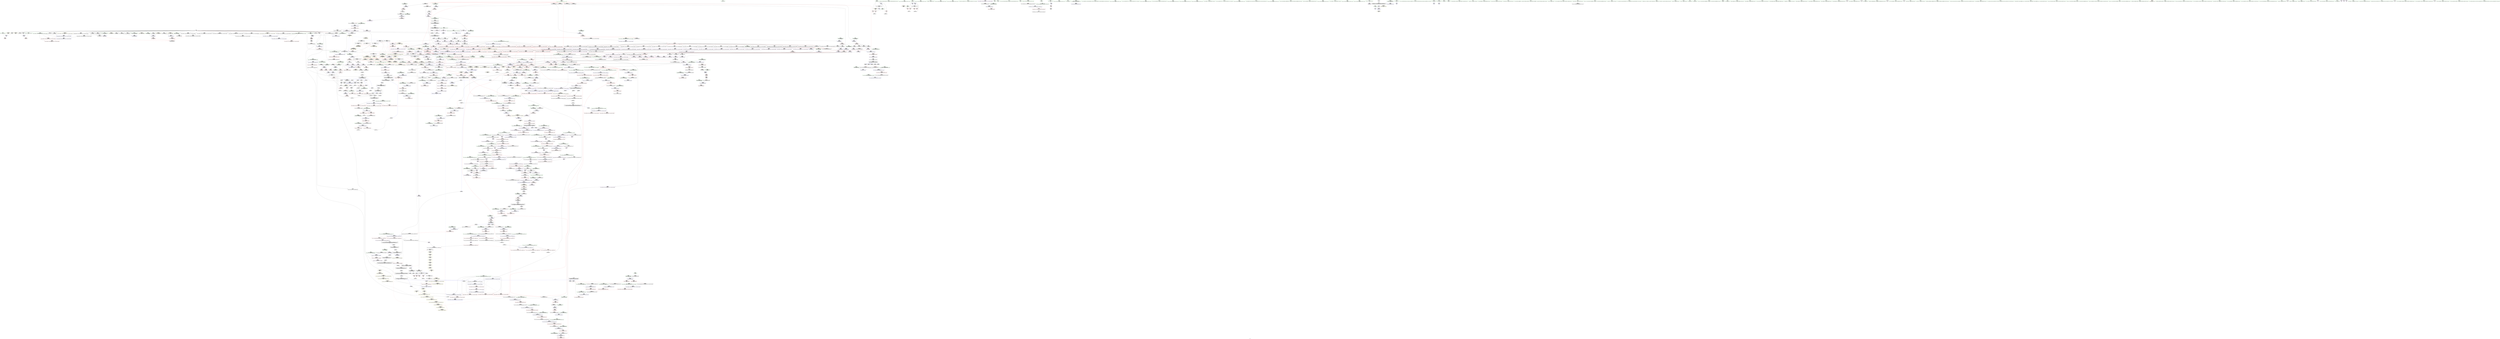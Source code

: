 digraph "SVFG" {
	label="SVFG";

	Node0x55a726410cc0 [shape=record,color=grey,label="{NodeID: 0\nNullPtr|{|<s34>102}}"];
	Node0x55a726410cc0 -> Node0x55a72664db70[style=solid];
	Node0x55a726410cc0 -> Node0x55a72664dc70[style=solid];
	Node0x55a726410cc0 -> Node0x55a72664dd40[style=solid];
	Node0x55a726410cc0 -> Node0x55a72664de10[style=solid];
	Node0x55a726410cc0 -> Node0x55a72664dee0[style=solid];
	Node0x55a726410cc0 -> Node0x55a72664dfb0[style=solid];
	Node0x55a726410cc0 -> Node0x55a72664e080[style=solid];
	Node0x55a726410cc0 -> Node0x55a72664e150[style=solid];
	Node0x55a726410cc0 -> Node0x55a72664e220[style=solid];
	Node0x55a726410cc0 -> Node0x55a72664e2f0[style=solid];
	Node0x55a726410cc0 -> Node0x55a72664e3c0[style=solid];
	Node0x55a726410cc0 -> Node0x55a72664e490[style=solid];
	Node0x55a726410cc0 -> Node0x55a72664e560[style=solid];
	Node0x55a726410cc0 -> Node0x55a72664e630[style=solid];
	Node0x55a726410cc0 -> Node0x55a72664e700[style=solid];
	Node0x55a726410cc0 -> Node0x55a72664e7d0[style=solid];
	Node0x55a726410cc0 -> Node0x55a72664e8a0[style=solid];
	Node0x55a726410cc0 -> Node0x55a72664e970[style=solid];
	Node0x55a726410cc0 -> Node0x55a72664ea40[style=solid];
	Node0x55a726410cc0 -> Node0x55a72664eb10[style=solid];
	Node0x55a726410cc0 -> Node0x55a72664ebe0[style=solid];
	Node0x55a726410cc0 -> Node0x55a72664ecb0[style=solid];
	Node0x55a726410cc0 -> Node0x55a72664ed80[style=solid];
	Node0x55a726410cc0 -> Node0x55a72664ee50[style=solid];
	Node0x55a726410cc0 -> Node0x55a72664ef20[style=solid];
	Node0x55a726410cc0 -> Node0x55a72664eff0[style=solid];
	Node0x55a726410cc0 -> Node0x55a726653be0[style=solid];
	Node0x55a726410cc0 -> Node0x55a7266552d0[style=solid];
	Node0x55a726410cc0 -> Node0x55a7266553a0[style=solid];
	Node0x55a726410cc0 -> Node0x55a726655470[style=solid];
	Node0x55a726410cc0 -> Node0x55a726657280[style=solid];
	Node0x55a726410cc0 -> Node0x55a726694b50[style=solid];
	Node0x55a726410cc0 -> Node0x55a726697380[style=solid];
	Node0x55a726410cc0 -> Node0x55a726697c80[style=solid];
	Node0x55a726410cc0:s34 -> Node0x55a726755730[style=solid,color=red];
	Node0x55a7266541c0 [shape=record,color=blue,label="{NodeID: 775\n100\<--172\nehselector.slot\<--\nmain\n}"];
	Node0x55a7266541c0 -> Node0x55a726661530[style=dashed];
	Node0x55a72664aca0 [shape=record,color=purple,label="{NodeID: 443\n265\<--264\nincdec.ptr\<--\n_ZNSt6vectorIiSaIiEE9push_backERKi\n}"];
	Node0x55a72664aca0 -> Node0x55a7266546a0[style=solid];
	Node0x55a72663e970 [shape=record,color=green,label="{NodeID: 111\n575\<--576\n__n.addr\<--__n.addr_field_insensitive\n_ZNSt12_Vector_baseIiSaIiEE13_M_deallocateEPim\n}"];
	Node0x55a72663e970 -> Node0x55a7266639c0[style=solid];
	Node0x55a72663e970 -> Node0x55a726656170[style=solid];
	Node0x55a726746da0 [shape=record,color=black,label="{NodeID: 1993\n760 = PHI(491, )\n|{<s0>65}}"];
	Node0x55a726746da0:s0 -> Node0x55a726750c00[style=solid,color=red];
	Node0x55a726675580 [shape=record,color=blue,label="{NodeID: 886\n1213\<--1208\n.addr\<--\n_ZN9__gnu_cxx13new_allocatorIiE8allocateEmPKv\n}"];
	Node0x55a726660690 [shape=record,color=purple,label="{NodeID: 554\n1576\<--1575\n_M_current\<--this1\n_ZNK9__gnu_cxx17__normal_iteratorIPiSt6vectorIiSaIiEEEmiEl\n}"];
	Node0x55a726660690 -> Node0x55a72666a500[style=solid];
	Node0x55a726643230 [shape=record,color=green,label="{NodeID: 222\n1341\<--1342\n__first\<--__first_field_insensitive\n_ZNSt20__uninitialized_copyILb1EE13__uninit_copyISt13move_iteratorIPiES3_EET0_T_S6_S5_\n}"];
	Node0x55a726643230 -> Node0x55a726648920[style=solid];
	Node0x55a726643230 -> Node0x55a72665f4b0[style=solid];
	Node0x55a726753bd0 [shape=record,color=black,label="{NodeID: 2104\n1191 = PHI(1030, )\n1st arg _ZNSt16allocator_traitsISaIiEE8allocateERS0_m }"];
	Node0x55a726753bd0 -> Node0x55a726675310[style=solid];
	Node0x55a7266660c0 [shape=record,color=red,label="{NodeID: 665\n913\<--904\n\<--__args.addr\n_ZN9__gnu_cxx13new_allocatorIiE9constructIiJRKiEEEvPT_DpOT0_\n|{<s0>81}}"];
	Node0x55a7266660c0:s0 -> Node0x55a726755d30[style=solid,color=red];
	Node0x55a72607ec60 [shape=record,color=yellow,style=double,label="{NodeID: 1440\n55V_1 = ENCHI(MR_55V_0)\npts\{930000 930001 \}\nFun[_ZNSt6vectorIiSaIiEE5beginEv]|{<s0>93}}"];
	Node0x55a72607ec60:s0 -> Node0x55a726672150[style=dashed,color=red];
	Node0x55a726651240 [shape=record,color=black,label="{NodeID: 333\n599\<--598\n\<--this1\n_ZNSt12_Vector_baseIiSaIiEE12_Vector_implD2Ev\n|{<s0>51}}"];
	Node0x55a726651240:s0 -> Node0x55a726751e60[style=solid,color=red];
	Node0x55a7263a9c20 [shape=record,color=green,label="{NodeID: 1\n7\<--1\n__dso_handle\<--dummyObj\nGlob }"];
	Node0x55a726654290 [shape=record,color=blue,label="{NodeID: 776\n94\<--181\na\<--inc\nmain\n}"];
	Node0x55a726654290 -> Node0x55a7266612c0[style=dashed];
	Node0x55a726654290 -> Node0x55a726661390[style=dashed];
	Node0x55a726654290 -> Node0x55a726654290[style=dashed];
	Node0x55a726654290 -> Node0x55a7266cff70[style=dashed];
	Node0x55a72664ad70 [shape=record,color=purple,label="{NodeID: 444\n288\<--287\n_M_impl\<--\n_ZNKSt6vectorIiSaIiEE4sizeEv\n}"];
	Node0x55a72663ea40 [shape=record,color=green,label="{NodeID: 112\n589\<--590\n_ZNSt16allocator_traitsISaIiEE10deallocateERS0_Pim\<--_ZNSt16allocator_traitsISaIiEE10deallocateERS0_Pim_field_insensitive\n}"];
	Node0x55a726746ee0 [shape=record,color=black,label="{NodeID: 1994\n761 = PHI(1038, )\n}"];
	Node0x55a726746ee0 -> Node0x55a726657350[style=solid];
	Node0x55a726675650 [shape=record,color=blue,label="{NodeID: 887\n1255\<--1239\ncoerce.dive\<--__first.coerce\n_ZSt22__uninitialized_copy_aISt13move_iteratorIPiES1_iET0_T_S4_S3_RSaIT1_E\n}"];
	Node0x55a726675650 -> Node0x55a72666a840[style=dashed];
	Node0x55a726660760 [shape=record,color=purple,label="{NodeID: 555\n1592\<--1591\n_M_current\<--this1\n_ZNK9__gnu_cxx17__normal_iteratorIPiSt6vectorIiSaIiEEEdeEv\n}"];
	Node0x55a726660760 -> Node0x55a72666a770[style=solid];
	Node0x55a726643300 [shape=record,color=green,label="{NodeID: 223\n1343\<--1344\n__last\<--__last_field_insensitive\n_ZNSt20__uninitialized_copyILb1EE13__uninit_copyISt13move_iteratorIPiES3_EET0_T_S6_S5_\n}"];
	Node0x55a726643300 -> Node0x55a7266489f0[style=solid];
	Node0x55a726643300 -> Node0x55a72665f580[style=solid];
	Node0x55a726753ce0 [shape=record,color=black,label="{NodeID: 2105\n1122 = PHI(937, )\n0th arg _ZSt3maxImERKT_S2_S2_ }"];
	Node0x55a726753ce0 -> Node0x55a726674a20[style=solid];
	Node0x55a726666190 [shape=record,color=red,label="{NodeID: 666\n915\<--914\n\<--call\n_ZN9__gnu_cxx13new_allocatorIiE9constructIiJRKiEEEvPT_DpOT0_\n}"];
	Node0x55a726666190 -> Node0x55a726673840[style=solid];
	Node0x55a7266c9830 [shape=record,color=yellow,style=double,label="{NodeID: 1441\n276V_1 = ENCHI(MR_276V_0)\npts\{12830000 \}\nFun[_ZSt32__make_move_if_noexcept_iteratorIiSt13move_iteratorIPiEET0_PT_]|{<s0>109}}"];
	Node0x55a7266c9830:s0 -> Node0x55a7266777a0[style=dashed,color=red];
	Node0x55a726651310 [shape=record,color=black,label="{NodeID: 334\n618\<--617\n\<--\n_ZNSt16allocator_traitsISaIiEE10deallocateERS0_Pim\n|{<s0>52}}"];
	Node0x55a726651310:s0 -> Node0x55a726756510[style=solid,color=red];
	Node0x55a7264b97d0 [shape=record,color=green,label="{NodeID: 2\n9\<--1\n\<--dummyObj\nCan only get source location for instruction, argument, global var or function.}"];
	Node0x55a726654360 [shape=record,color=blue,label="{NodeID: 777\n86\<--194\ntc\<--inc29\nmain\n}"];
	Node0x55a726654360 -> Node0x55a7266cfa70[style=dashed];
	Node0x55a72664ae40 [shape=record,color=purple,label="{NodeID: 445\n289\<--287\n_M_finish\<--\n_ZNKSt6vectorIiSaIiEE4sizeEv\n}"];
	Node0x55a72664ae40 -> Node0x55a726662160[style=solid];
	Node0x55a72663eb40 [shape=record,color=green,label="{NodeID: 113\n595\<--596\nthis.addr\<--this.addr_field_insensitive\n_ZNSt12_Vector_baseIiSaIiEE12_Vector_implD2Ev\n}"];
	Node0x55a72663eb40 -> Node0x55a726663a90[style=solid];
	Node0x55a72663eb40 -> Node0x55a726656240[style=solid];
	Node0x55a726747020 [shape=record,color=black,label="{NodeID: 1995\n768 = PHI(1079, )\n}"];
	Node0x55a726747020 -> Node0x55a7266657d0[style=solid];
	Node0x55a726675720 [shape=record,color=blue,label="{NodeID: 888\n1257\<--1240\ncoerce.dive1\<--__last.coerce\n_ZSt22__uninitialized_copy_aISt13move_iteratorIPiES1_iET0_T_S4_S3_RSaIT1_E\n}"];
	Node0x55a726675720 -> Node0x55a72666a910[style=dashed];
	Node0x55a726660830 [shape=record,color=purple,label="{NodeID: 556\n339\<--337\nadd.ptr\<--\n_ZNSt6vectorIiSaIiEEixEm\n}"];
	Node0x55a726660830 -> Node0x55a726650470[style=solid];
	Node0x55a7266433d0 [shape=record,color=green,label="{NodeID: 224\n1345\<--1346\n__result.addr\<--__result.addr_field_insensitive\n_ZNSt20__uninitialized_copyILb1EE13__uninit_copyISt13move_iteratorIPiES3_EET0_T_S6_S5_\n}"];
	Node0x55a7266433d0 -> Node0x55a726668d70[style=solid];
	Node0x55a7266433d0 -> Node0x55a726676280[style=solid];
	Node0x55a726753df0 [shape=record,color=black,label="{NodeID: 2106\n1123 = PHI(931, )\n1st arg _ZSt3maxImERKT_S2_S2_ }"];
	Node0x55a726753df0 -> Node0x55a726674af0[style=solid];
	Node0x55a726666260 [shape=record,color=red,label="{NodeID: 667\n923\<--920\n\<--__t.addr\n_ZSt7forwardIRKiEOT_RNSt16remove_referenceIS2_E4typeE\n}"];
	Node0x55a726666260 -> Node0x55a726652c40[style=solid];
	Node0x55a7266513e0 [shape=record,color=black,label="{NodeID: 335\n640\<--639\n\<--\n_ZN9__gnu_cxx13new_allocatorIiE10deallocateEPim\n}"];
	Node0x55a7263b7f60 [shape=record,color=green,label="{NodeID: 3\n12\<--1\n\<--dummyObj\nCan only get source location for instruction, argument, global var or function.}"];
	Node0x55a726654430 [shape=record,color=blue,label="{NodeID: 778\n209\<--208\nthis.addr\<--this\n_ZNSt6vectorIiSaIiEEC2Ev\n}"];
	Node0x55a726654430 -> Node0x55a726661940[style=dashed];
	Node0x55a72666c560 [shape=record,color=yellow,style=double,label="{NodeID: 1553\n24V_1 = ENCHI(MR_24V_0)\npts\{930000 \}\nFun[_ZNSt6vectorIiSaIiEEixEm]}"];
	Node0x55a72666c560 -> Node0x55a726662570[style=dashed];
	Node0x55a72664af10 [shape=record,color=purple,label="{NodeID: 446\n292\<--291\n_M_impl2\<--\n_ZNKSt6vectorIiSaIiEE4sizeEv\n}"];
	Node0x55a72663ec10 [shape=record,color=green,label="{NodeID: 114\n601\<--602\n_ZNSaIiED2Ev\<--_ZNSaIiED2Ev_field_insensitive\n}"];
	Node0x55a726747160 [shape=record,color=black,label="{NodeID: 1996\n810 = PHI(491, )\n|{<s0>73}}"];
	Node0x55a726747160:s0 -> Node0x55a726756350[style=solid,color=red];
	Node0x55a7266757f0 [shape=record,color=blue,label="{NodeID: 889\n1247\<--1241\n__result.addr\<--__result\n_ZSt22__uninitialized_copy_aISt13move_iteratorIPiES1_iET0_T_S4_S3_RSaIT1_E\n}"];
	Node0x55a7266757f0 -> Node0x55a7266686f0[style=dashed];
	Node0x55a726660900 [shape=record,color=purple,label="{NodeID: 557\n745\<--743\nadd.ptr\<--\n_ZNSt6vectorIiSaIiEE17_M_realloc_insertIJRKiEEEvN9__gnu_cxx17__normal_iteratorIPiS1_EEDpOT_\n|{<s0>62}}"];
	Node0x55a726660900:s0 -> Node0x55a726752300[style=solid,color=red];
	Node0x55a7266434a0 [shape=record,color=green,label="{NodeID: 225\n1347\<--1348\nagg.tmp\<--agg.tmp_field_insensitive\n_ZNSt20__uninitialized_copyILb1EE13__uninit_copyISt13move_iteratorIPiES3_EET0_T_S6_S5_\n}"];
	Node0x55a7266434a0 -> Node0x55a726648ac0[style=solid];
	Node0x55a7266434a0 -> Node0x55a72665f650[style=solid];
	Node0x55a726753f30 [shape=record,color=black,label="{NodeID: 2107\n1529 = PHI(1436, )\n0th arg _ZNKSt13move_iteratorIPiE4baseEv }"];
	Node0x55a726753f30 -> Node0x55a726677530[style=solid];
	Node0x55a726666330 [shape=record,color=red,label="{NodeID: 668\n942\<--929\nthis1\<--this.addr\n_ZNKSt6vectorIiSaIiEE12_M_check_lenEmPKc\n|{<s0>82|<s1>83|<s2>85|<s3>86|<s4>88|<s5>89|<s6>90}}"];
	Node0x55a726666330:s0 -> Node0x55a72674b250[style=solid,color=red];
	Node0x55a726666330:s1 -> Node0x55a72674ab60[style=solid,color=red];
	Node0x55a726666330:s2 -> Node0x55a72674ab60[style=solid,color=red];
	Node0x55a726666330:s3 -> Node0x55a72674ab60[style=solid,color=red];
	Node0x55a726666330:s4 -> Node0x55a72674ab60[style=solid,color=red];
	Node0x55a726666330:s5 -> Node0x55a72674b250[style=solid,color=red];
	Node0x55a726666330:s6 -> Node0x55a72674b250[style=solid,color=red];
	Node0x55a7266c9a20 [shape=record,color=yellow,style=double,label="{NodeID: 1443\n22V_1 = ENCHI(MR_22V_0)\npts\{1230 \}\nFun[_ZSt22__uninitialized_copy_aISt13move_iteratorIPiES1_iET0_T_S4_S3_RSaIT1_E]|{<s0>108}}"];
	Node0x55a7266c9a20:s0 -> Node0x55a7266d5510[style=dashed,color=red];
	Node0x55a7266514b0 [shape=record,color=black,label="{NodeID: 336\n653\<--652\n\<--this1\n_ZNSaIiED2Ev\n|{<s0>54}}"];
	Node0x55a7266514b0:s0 -> Node0x55a7267572f0[style=solid,color=red];
	Node0x55a7263b4390 [shape=record,color=green,label="{NodeID: 4\n15\<--1\n\<--dummyObj\nCan only get source location for instruction, argument, global var or function.}"];
	Node0x55a726654500 [shape=record,color=blue,label="{NodeID: 779\n231\<--229\nthis.addr\<--this\n_ZNSt6vectorIiSaIiEE9push_backERKi\n}"];
	Node0x55a726654500 -> Node0x55a726661a10[style=dashed];
	Node0x55a72664afe0 [shape=record,color=purple,label="{NodeID: 447\n293\<--291\n_M_start\<--\n_ZNKSt6vectorIiSaIiEE4sizeEv\n}"];
	Node0x55a72664afe0 -> Node0x55a726662230[style=solid];
	Node0x55a726643910 [shape=record,color=green,label="{NodeID: 115\n608\<--609\n__a.addr\<--__a.addr_field_insensitive\n_ZNSt16allocator_traitsISaIiEE10deallocateERS0_Pim\n}"];
	Node0x55a726643910 -> Node0x55a726663b60[style=solid];
	Node0x55a726643910 -> Node0x55a726656310[style=solid];
	Node0x55a7267472a0 [shape=record,color=black,label="{NodeID: 1997\n830 = PHI(491, )\n|{<s0>77}}"];
	Node0x55a7267472a0:s0 -> Node0x55a726756350[style=solid,color=red];
	Node0x55a7266758c0 [shape=record,color=blue,label="{NodeID: 890\n1249\<--1242\n.addr\<--\n_ZSt22__uninitialized_copy_aISt13move_iteratorIPiES1_iET0_T_S4_S3_RSaIT1_E\n}"];
	Node0x55a7266609d0 [shape=record,color=purple,label="{NodeID: 558\n796\<--794\nadd.ptr18\<--\n_ZNSt6vectorIiSaIiEE17_M_realloc_insertIJRKiEEEvN9__gnu_cxx17__normal_iteratorIPiS1_EEDpOT_\n|{<s0>70}}"];
	Node0x55a7266609d0:s0 -> Node0x55a726753940[style=solid,color=red];
	Node0x55a726643570 [shape=record,color=green,label="{NodeID: 226\n1349\<--1350\nagg.tmp2\<--agg.tmp2_field_insensitive\n_ZNSt20__uninitialized_copyILb1EE13__uninit_copyISt13move_iteratorIPiES3_EET0_T_S6_S5_\n}"];
	Node0x55a726643570 -> Node0x55a726648b90[style=solid];
	Node0x55a726643570 -> Node0x55a72665f720[style=solid];
	Node0x55a726754070 [shape=record,color=black,label="{NodeID: 2108\n1147 = PHI(1112, )\n0th arg _ZNSt16allocator_traitsISaIiEE8max_sizeERKS0_ }"];
	Node0x55a726754070 -> Node0x55a726674d60[style=solid];
	Node0x55a726666400 [shape=record,color=red,label="{NodeID: 669\n948\<--931\n\<--__n.addr\n_ZNKSt6vectorIiSaIiEE12_M_check_lenEmPKc\n}"];
	Node0x55a726666400 -> Node0x55a726698100[style=solid];
	Node0x55a726651580 [shape=record,color=black,label="{NodeID: 337\n679\<--678\n\<--\n_ZNSt16allocator_traitsISaIiEE9constructIiJRKiEEEvRS0_PT_DpOT0_\n|{<s0>56}}"];
	Node0x55a726651580:s0 -> Node0x55a726752db0[style=solid,color=red];
	Node0x55a7263b7090 [shape=record,color=green,label="{NodeID: 5\n18\<--1\n\<--dummyObj\nCan only get source location for instruction, argument, global var or function.}"];
	Node0x55a7266545d0 [shape=record,color=blue,label="{NodeID: 780\n233\<--230\n__x.addr\<--__x\n_ZNSt6vectorIiSaIiEE9push_backERKi\n}"];
	Node0x55a7266545d0 -> Node0x55a726661ae0[style=dashed];
	Node0x55a7266545d0 -> Node0x55a726661bb0[style=dashed];
	Node0x55a72664b0b0 [shape=record,color=purple,label="{NodeID: 448\n318\<--305\ncoerce.dive4\<--ref.tmp\n_ZNSt6vectorIiSaIiEE4backEv\n}"];
	Node0x55a72664b0b0 -> Node0x55a726654ab0[style=solid];
	Node0x55a7266439e0 [shape=record,color=green,label="{NodeID: 116\n610\<--611\n__p.addr\<--__p.addr_field_insensitive\n_ZNSt16allocator_traitsISaIiEE10deallocateERS0_Pim\n}"];
	Node0x55a7266439e0 -> Node0x55a726663c30[style=solid];
	Node0x55a7266439e0 -> Node0x55a7266563e0[style=solid];
	Node0x55a7267473e0 [shape=record,color=black,label="{NodeID: 1998\n943 = PHI(1105, )\n}"];
	Node0x55a7267473e0 -> Node0x55a726695280[style=solid];
	Node0x55a726675990 [shape=record,color=blue, style = dotted,label="{NodeID: 891\n1603\<--1605\noffset_0\<--dummyVal\n_ZSt22__uninitialized_copy_aISt13move_iteratorIPiES1_iET0_T_S4_S3_RSaIT1_E\n}"];
	Node0x55a726675990 -> Node0x55a7266687c0[style=dashed];
	Node0x55a726660aa0 [shape=record,color=purple,label="{NodeID: 559\n862\<--860\nadd.ptr39\<--\n_ZNSt6vectorIiSaIiEE17_M_realloc_insertIJRKiEEEvN9__gnu_cxx17__normal_iteratorIPiS1_EEDpOT_\n}"];
	Node0x55a726660aa0 -> Node0x55a726657aa0[style=solid];
	Node0x55a726643640 [shape=record,color=green,label="{NodeID: 227\n1368\<--1369\n_ZSt4copyISt13move_iteratorIPiES1_ET0_T_S4_S3_\<--_ZSt4copyISt13move_iteratorIPiES1_ET0_T_S4_S3__field_insensitive\n}"];
	Node0x55a7267541b0 [shape=record,color=black,label="{NodeID: 2109\n208 = PHI(92, )\n0th arg _ZNSt6vectorIiSaIiEEC2Ev }"];
	Node0x55a7267541b0 -> Node0x55a726654430[style=solid];
	Node0x55a7266664d0 [shape=record,color=red,label="{NodeID: 670\n951\<--933\n\<--__s.addr\n_ZNKSt6vectorIiSaIiEE12_M_check_lenEmPKc\n}"];
	Node0x55a726651650 [shape=record,color=black,label="{NodeID: 338\n732\<--717\n\<--this1\n_ZNSt6vectorIiSaIiEE17_M_realloc_insertIJRKiEEEvN9__gnu_cxx17__normal_iteratorIPiS1_EEDpOT_\n|{<s0>60}}"];
	Node0x55a726651650:s0 -> Node0x55a726751a20[style=solid,color=red];
	Node0x55a72661f730 [shape=record,color=green,label="{NodeID: 6\n24\<--1\n.str\<--dummyObj\nGlob }"];
	Node0x55a7266546a0 [shape=record,color=blue,label="{NodeID: 781\n263\<--265\n_M_finish7\<--incdec.ptr\n_ZNSt6vectorIiSaIiEE9push_backERKi\n}"];
	Node0x55a7266546a0 -> Node0x55a7266c8b50[style=dashed];
	Node0x55a72664b180 [shape=record,color=purple,label="{NodeID: 449\n312\<--307\ncoerce.dive\<--ref.tmp2\n_ZNSt6vectorIiSaIiEE4backEv\n}"];
	Node0x55a72664b180 -> Node0x55a7266549e0[style=solid];
	Node0x55a726643ab0 [shape=record,color=green,label="{NodeID: 117\n612\<--613\n__n.addr\<--__n.addr_field_insensitive\n_ZNSt16allocator_traitsISaIiEE10deallocateERS0_Pim\n}"];
	Node0x55a726643ab0 -> Node0x55a726663d00[style=solid];
	Node0x55a726643ab0 -> Node0x55a7266564b0[style=solid];
	Node0x55a726747520 [shape=record,color=black,label="{NodeID: 1999\n946 = PHI(281, )\n}"];
	Node0x55a726747520 -> Node0x55a726695280[style=solid];
	Node0x55a726675a60 [shape=record,color=blue, style = dotted,label="{NodeID: 892\n1606\<--1608\noffset_0\<--dummyVal\n_ZSt22__uninitialized_copy_aISt13move_iteratorIPiES1_iET0_T_S4_S3_RSaIT1_E\n}"];
	Node0x55a726675a60 -> Node0x55a726668890[style=dashed];
	Node0x55a726660b70 [shape=record,color=purple,label="{NodeID: 560\n1514\<--1512\nadd.ptr\<--\n_ZNSt11__copy_moveILb1ELb1ESt26random_access_iterator_tagE8__copy_mIiEEPT_PKS3_S6_S4_\n}"];
	Node0x55a726660b70 -> Node0x55a7266497c0[style=solid];
	Node0x55a726643740 [shape=record,color=green,label="{NodeID: 228\n1375\<--1376\n__first\<--__first_field_insensitive\n_ZSt4copyISt13move_iteratorIPiES1_ET0_T_S4_S3_\n}"];
	Node0x55a726643740 -> Node0x55a726648d30[style=solid];
	Node0x55a726643740 -> Node0x55a72665fb30[style=solid];
	Node0x55a7267542f0 [shape=record,color=black,label="{NodeID: 2110\n926 = PHI(717, )\n0th arg _ZNKSt6vectorIiSaIiEE12_M_check_lenEmPKc }"];
	Node0x55a7267542f0 -> Node0x55a7266739e0[style=solid];
	Node0x55a7266665a0 [shape=record,color=red,label="{NodeID: 671\n965\<--935\n\<--__len\n_ZNKSt6vectorIiSaIiEE12_M_check_lenEmPKc\n}"];
	Node0x55a7266665a0 -> Node0x55a726698280[style=solid];
	Node0x55a726651720 [shape=record,color=black,label="{NodeID: 339\n740\<--717\n\<--this1\n_ZNSt6vectorIiSaIiEE17_M_realloc_insertIJRKiEEEvN9__gnu_cxx17__normal_iteratorIPiS1_EEDpOT_\n}"];
	Node0x55a726651720 -> Node0x55a72665c8d0[style=solid];
	Node0x55a72661fa10 [shape=record,color=green,label="{NodeID: 7\n26\<--1\n.str.2\<--dummyObj\nGlob }"];
	Node0x55a726654770 [shape=record,color=blue,label="{NodeID: 782\n271\<--268\ncoerce.dive\<--call\n_ZNSt6vectorIiSaIiEE9push_backERKi\n}"];
	Node0x55a726654770 -> Node0x55a726661fc0[style=dashed];
	Node0x55a726654770 -> Node0x55a7266ca5a0[style=dashed];
	Node0x55a72664b250 [shape=record,color=purple,label="{NodeID: 450\n335\<--334\n_M_impl\<--\n_ZNSt6vectorIiSaIiEEixEm\n}"];
	Node0x55a726643b80 [shape=record,color=green,label="{NodeID: 118\n622\<--623\n_ZN9__gnu_cxx13new_allocatorIiE10deallocateEPim\<--_ZN9__gnu_cxx13new_allocatorIiE10deallocateEPim_field_insensitive\n}"];
	Node0x55a726747660 [shape=record,color=black,label="{NodeID: 2000\n956 = PHI(281, )\n}"];
	Node0x55a726747660 -> Node0x55a726696d80[style=solid];
	Node0x55a726675b30 [shape=record,color=blue,label="{NodeID: 893\n1284\<--1281\n__i.addr\<--__i\n_ZSt32__make_move_if_noexcept_iteratorIiSt13move_iteratorIPiEET0_PT_\n}"];
	Node0x55a726675b30 -> Node0x55a726668960[style=dashed];
	Node0x55a726660c40 [shape=record,color=purple,label="{NodeID: 561\n1580\<--1577\nadd.ptr\<--\n_ZNK9__gnu_cxx17__normal_iteratorIPiSt6vectorIiSaIiEEEmiEl\n}"];
	Node0x55a726660c40 -> Node0x55a726677bb0[style=solid];
	Node0x55a726643810 [shape=record,color=green,label="{NodeID: 229\n1377\<--1378\n__last\<--__last_field_insensitive\n_ZSt4copyISt13move_iteratorIPiES1_ET0_T_S4_S3_\n}"];
	Node0x55a726643810 -> Node0x55a726648e00[style=solid];
	Node0x55a726643810 -> Node0x55a72665fc00[style=solid];
	Node0x55a726754430 [shape=record,color=black,label="{NodeID: 2111\n927 = PHI(315, )\n1st arg _ZNKSt6vectorIiSaIiEE12_M_check_lenEmPKc }"];
	Node0x55a726754430 -> Node0x55a726673ab0[style=solid];
	Node0x55a726666670 [shape=record,color=red,label="{NodeID: 672\n969\<--935\n\<--__len\n_ZNKSt6vectorIiSaIiEE12_M_check_lenEmPKc\n}"];
	Node0x55a726666670 -> Node0x55a726697e00[style=solid];
	Node0x55a7266517f0 [shape=record,color=black,label="{NodeID: 340\n750\<--717\n\<--this1\n_ZNSt6vectorIiSaIiEE17_M_realloc_insertIJRKiEEEvN9__gnu_cxx17__normal_iteratorIPiS1_EEDpOT_\n}"];
	Node0x55a7266517f0 -> Node0x55a72665c9a0[style=solid];
	Node0x55a7266517f0 -> Node0x55a72665ca70[style=solid];
	Node0x55a72661fad0 [shape=record,color=green,label="{NodeID: 8\n28\<--1\n.str.3\<--dummyObj\nGlob }"];
	Node0x55a726654840 [shape=record,color=blue,label="{NodeID: 783\n283\<--282\nthis.addr\<--this\n_ZNKSt6vectorIiSaIiEE4sizeEv\n}"];
	Node0x55a726654840 -> Node0x55a726662090[style=dashed];
	Node0x55a72666ca20 [shape=record,color=yellow,style=double,label="{NodeID: 1558\n79V_1 = ENCHI(MR_79V_0)\npts\{932 \}\nFun[_ZSt3maxImERKT_S2_S2_]}"];
	Node0x55a72666ca20 -> Node0x55a726667d30[style=dashed];
	Node0x55a72664b320 [shape=record,color=purple,label="{NodeID: 451\n336\<--334\n_M_start\<--\n_ZNSt6vectorIiSaIiEEixEm\n}"];
	Node0x55a72664b320 -> Node0x55a726662570[style=solid];
	Node0x55a726643c80 [shape=record,color=green,label="{NodeID: 119\n629\<--630\nthis.addr\<--this.addr_field_insensitive\n_ZN9__gnu_cxx13new_allocatorIiE10deallocateEPim\n}"];
	Node0x55a726643c80 -> Node0x55a726663dd0[style=solid];
	Node0x55a726643c80 -> Node0x55a726656580[style=solid];
	Node0x55a7267477a0 [shape=record,color=black,label="{NodeID: 2001\n957 = PHI(281, )\n}"];
	Node0x55a7267477a0 -> Node0x55a726673c50[style=solid];
	Node0x55a726675c00 [shape=record,color=blue,label="{NodeID: 894\n1310\<--1295\ncoerce.dive\<--__first.coerce\n_ZSt18uninitialized_copyISt13move_iteratorIPiES1_ET0_T_S4_S3_\n}"];
	Node0x55a726675c00 -> Node0x55a72666a9e0[style=dashed];
	Node0x55a726660d10 [shape=record,color=red,label="{NodeID: 562\n73\<--70\n\<--__x.addr\n_ZSt4acosIiEN9__gnu_cxx11__enable_ifIXsr12__is_integerIT_EE7__valueEdE6__typeES2_\n}"];
	Node0x55a726660d10 -> Node0x55a72664f1c0[style=solid];
	Node0x55a72664bc80 [shape=record,color=green,label="{NodeID: 230\n1379\<--1380\n__result.addr\<--__result.addr_field_insensitive\n_ZSt4copyISt13move_iteratorIPiES1_ET0_T_S4_S3_\n}"];
	Node0x55a72664bc80 -> Node0x55a726668fe0[style=solid];
	Node0x55a72664bc80 -> Node0x55a726676690[style=solid];
	Node0x55a726754570 [shape=record,color=black,label="{NodeID: 2112\n928 = PHI(718, )\n2nd arg _ZNKSt6vectorIiSaIiEE12_M_check_lenEmPKc }"];
	Node0x55a726754570 -> Node0x55a726673b80[style=solid];
	Node0x55a726666740 [shape=record,color=red,label="{NodeID: 673\n975\<--935\n\<--__len\n_ZNKSt6vectorIiSaIiEE12_M_check_lenEmPKc\n}"];
	Node0x55a726666740 -> Node0x55a726694ce0[style=solid];
	Node0x55a7266518c0 [shape=record,color=black,label="{NodeID: 341\n759\<--717\n\<--this1\n_ZNSt6vectorIiSaIiEE17_M_realloc_insertIJRKiEEEvN9__gnu_cxx17__normal_iteratorIPiS1_EEDpOT_\n|{<s0>64}}"];
	Node0x55a7266518c0:s0 -> Node0x55a726752930[style=solid,color=red];
	Node0x55a7266203d0 [shape=record,color=green,label="{NodeID: 9\n30\<--1\n.str.4\<--dummyObj\nGlob }"];
	Node0x55a726654910 [shape=record,color=blue,label="{NodeID: 784\n303\<--302\nthis.addr\<--this\n_ZNSt6vectorIiSaIiEE4backEv\n}"];
	Node0x55a726654910 -> Node0x55a726662300[style=dashed];
	Node0x55a72666cb30 [shape=record,color=yellow,style=double,label="{NodeID: 1559\n81V_1 = ENCHI(MR_81V_0)\npts\{938 \}\nFun[_ZSt3maxImERKT_S2_S2_]}"];
	Node0x55a72666cb30 -> Node0x55a726667c60[style=dashed];
	Node0x55a72664b3f0 [shape=record,color=purple,label="{NodeID: 452\n348\<--347\n_M_impl\<--\n_ZNSt6vectorIiSaIiEE8pop_backEv\n}"];
	Node0x55a726643d50 [shape=record,color=green,label="{NodeID: 120\n631\<--632\n__p.addr\<--__p.addr_field_insensitive\n_ZN9__gnu_cxx13new_allocatorIiE10deallocateEPim\n}"];
	Node0x55a726643d50 -> Node0x55a726663ea0[style=solid];
	Node0x55a726643d50 -> Node0x55a726656650[style=solid];
	Node0x55a7267478e0 [shape=record,color=black,label="{NodeID: 2002\n959 = PHI(1121, )\n}"];
	Node0x55a7267478e0 -> Node0x55a726666810[style=solid];
	Node0x55a726675cd0 [shape=record,color=blue,label="{NodeID: 895\n1312\<--1296\ncoerce.dive1\<--__last.coerce\n_ZSt18uninitialized_copyISt13move_iteratorIPiES1_ET0_T_S4_S3_\n}"];
	Node0x55a726675cd0 -> Node0x55a72666aab0[style=dashed];
	Node0x55a726660de0 [shape=record,color=red,label="{NodeID: 563\n197\<--82\n\<--retval\nmain\n}"];
	Node0x55a726660de0 -> Node0x55a72664f840[style=solid];
	Node0x55a72664bd50 [shape=record,color=green,label="{NodeID: 231\n1381\<--1382\nagg.tmp\<--agg.tmp_field_insensitive\n_ZSt4copyISt13move_iteratorIPiES1_ET0_T_S4_S3_\n}"];
	Node0x55a72664bd50 -> Node0x55a726648ed0[style=solid];
	Node0x55a72664bd50 -> Node0x55a72665fcd0[style=solid];
	Node0x55a7267546b0 [shape=record,color=black,label="{NodeID: 2113\n466 = PHI(460, )\n0th arg _ZN9__gnu_cxx13new_allocatorIiEC2Ev }"];
	Node0x55a7267546b0 -> Node0x55a726655610[style=solid];
	Node0x55a726666810 [shape=record,color=red,label="{NodeID: 674\n962\<--959\n\<--call5\n_ZNKSt6vectorIiSaIiEE12_M_check_lenEmPKc\n}"];
	Node0x55a726666810 -> Node0x55a726696d80[style=solid];
	Node0x55a726651990 [shape=record,color=black,label="{NodeID: 342\n770\<--717\n\<--this1\n_ZNSt6vectorIiSaIiEE17_M_realloc_insertIJRKiEEEvN9__gnu_cxx17__normal_iteratorIPiS1_EEDpOT_\n}"];
	Node0x55a726651990 -> Node0x55a72665cc10[style=solid];
	Node0x55a726651990 -> Node0x55a72665cce0[style=solid];
	Node0x55a7266204d0 [shape=record,color=green,label="{NodeID: 10\n33\<--1\n\<--dummyObj\nCan only get source location for instruction, argument, global var or function.}"];
	Node0x55a7266549e0 [shape=record,color=blue,label="{NodeID: 785\n312\<--311\ncoerce.dive\<--call\n_ZNSt6vectorIiSaIiEE4backEv\n|{<s0>30}}"];
	Node0x55a7266549e0:s0 -> Node0x55a7266d5e30[style=dashed,color=red];
	Node0x55a72664b4c0 [shape=record,color=purple,label="{NodeID: 453\n349\<--347\n_M_finish\<--\n_ZNSt6vectorIiSaIiEE8pop_backEv\n}"];
	Node0x55a72664b4c0 -> Node0x55a726662710[style=solid];
	Node0x55a72664b4c0 -> Node0x55a726654df0[style=solid];
	Node0x55a726643e20 [shape=record,color=green,label="{NodeID: 121\n633\<--634\n.addr\<--.addr_field_insensitive\n_ZN9__gnu_cxx13new_allocatorIiE10deallocateEPim\n}"];
	Node0x55a726643e20 -> Node0x55a726656720[style=solid];
	Node0x55a726747a20 [shape=record,color=black,label="{NodeID: 2003\n966 = PHI(281, )\n}"];
	Node0x55a726747a20 -> Node0x55a726698280[style=solid];
	Node0x55a726675da0 [shape=record,color=blue,label="{NodeID: 896\n1302\<--1297\n__result.addr\<--__result\n_ZSt18uninitialized_copyISt13move_iteratorIPiES1_ET0_T_S4_S3_\n}"];
	Node0x55a726675da0 -> Node0x55a726668b00[style=dashed];
	Node0x55a726660eb0 [shape=record,color=red,label="{NodeID: 564\n112\<--84\n\<--t\nmain\n}"];
	Node0x55a726660eb0 -> Node0x55a726697b00[style=solid];
	Node0x55a72664be20 [shape=record,color=green,label="{NodeID: 232\n1383\<--1384\nagg.tmp3\<--agg.tmp3_field_insensitive\n_ZSt4copyISt13move_iteratorIPiES1_ET0_T_S4_S3_\n}"];
	Node0x55a72664be20 -> Node0x55a726648fa0[style=solid];
	Node0x55a72664be20 -> Node0x55a72665fda0[style=solid];
	Node0x55a7267547f0 [shape=record,color=black,label="{NodeID: 2114\n1338 = PHI(1325, )\n0th arg _ZNSt20__uninitialized_copyILb1EE13__uninit_copyISt13move_iteratorIPiES3_EET0_T_S6_S5_ }"];
	Node0x55a7267547f0 -> Node0x55a7266760e0[style=solid];
	Node0x55a7266668e0 [shape=record,color=red,label="{NodeID: 675\n988\<--982\n\<--__lhs.addr\n_ZN9__gnu_cxxmiIPiSt6vectorIiSaIiEEEENS_17__normal_iteratorIT_T0_E15difference_typeERKS8_SB_\n|{<s0>91}}"];
	Node0x55a7266668e0:s0 -> Node0x55a726755870[style=solid,color=red];
	Node0x55a7266d4080 [shape=record,color=yellow,style=double,label="{NodeID: 1450\n55V_1 = ENCHI(MR_55V_0)\npts\{930000 930001 \}\nFun[_ZNSt6vectorIiSaIiEE3endEv]|{<s0>80}}"];
	Node0x55a7266d4080:s0 -> Node0x55a726672150[style=dashed,color=red];
	Node0x55a726651a60 [shape=record,color=black,label="{NodeID: 343\n775\<--717\n\<--this1\n_ZNSt6vectorIiSaIiEE17_M_realloc_insertIJRKiEEEvN9__gnu_cxx17__normal_iteratorIPiS1_EEDpOT_\n|{<s0>67}}"];
	Node0x55a726651a60:s0 -> Node0x55a726752930[style=solid,color=red];
	Node0x55a7266205d0 [shape=record,color=green,label="{NodeID: 11\n63\<--1\n\<--dummyObj\nCan only get source location for instruction, argument, global var or function.|{<s0>3}}"];
	Node0x55a7266205d0:s0 -> Node0x55a726756840[style=solid,color=red];
	Node0x55a726654ab0 [shape=record,color=blue,label="{NodeID: 786\n318\<--314\ncoerce.dive4\<--call3\n_ZNSt6vectorIiSaIiEE4backEv\n|{<s0>31}}"];
	Node0x55a726654ab0:s0 -> Node0x55a7266d4460[style=dashed,color=red];
	Node0x55a72664b590 [shape=record,color=purple,label="{NodeID: 454\n351\<--350\nincdec.ptr\<--\n_ZNSt6vectorIiSaIiEE8pop_backEv\n}"];
	Node0x55a72664b590 -> Node0x55a726654df0[style=solid];
	Node0x55a726643ef0 [shape=record,color=green,label="{NodeID: 122\n642\<--643\n_ZdlPv\<--_ZdlPv_field_insensitive\n}"];
	Node0x55a726747b60 [shape=record,color=black,label="{NodeID: 2004\n970 = PHI(1105, )\n}"];
	Node0x55a726747b60 -> Node0x55a726697e00[style=solid];
	Node0x55a726675e70 [shape=record,color=blue,label="{NodeID: 897\n1304\<--1316\n__assignable\<--\n_ZSt18uninitialized_copyISt13move_iteratorIPiES1_ET0_T_S4_S3_\n}"];
	Node0x55a726660f80 [shape=record,color=red,label="{NodeID: 565\n111\<--86\n\<--tc\nmain\n}"];
	Node0x55a726660f80 -> Node0x55a726697b00[style=solid];
	Node0x55a72664bef0 [shape=record,color=green,label="{NodeID: 233\n1396\<--1397\n_ZSt12__miter_baseIPiEDTcl12__miter_basecldtfp_4baseEEESt13move_iteratorIT_E\<--_ZSt12__miter_baseIPiEDTcl12__miter_basecldtfp_4baseEEESt13move_iteratorIT_E_field_insensitive\n}"];
	Node0x55a726754930 [shape=record,color=black,label="{NodeID: 2115\n1339 = PHI(1327, )\n1st arg _ZNSt20__uninitialized_copyILb1EE13__uninit_copyISt13move_iteratorIPiES3_EET0_T_S6_S5_ }"];
	Node0x55a726754930 -> Node0x55a7266761b0[style=solid];
	Node0x55a7266669b0 [shape=record,color=red,label="{NodeID: 676\n991\<--984\n\<--__rhs.addr\n_ZN9__gnu_cxxmiIPiSt6vectorIiSaIiEEEENS_17__normal_iteratorIT_T0_E15difference_typeERKS8_SB_\n|{<s0>92}}"];
	Node0x55a7266669b0:s0 -> Node0x55a726755870[style=solid,color=red];
	Node0x55a726651b30 [shape=record,color=black,label="{NodeID: 344\n791\<--717\n\<--this1\n_ZNSt6vectorIiSaIiEE17_M_realloc_insertIJRKiEEEvN9__gnu_cxx17__normal_iteratorIPiS1_EEDpOT_\n}"];
	Node0x55a726651b30 -> Node0x55a72665cdb0[style=solid];
	Node0x55a7266206d0 [shape=record,color=green,label="{NodeID: 12\n103\<--1\n\<--dummyObj\nCan only get source location for instruction, argument, global var or function.}"];
	Node0x55a726654b80 [shape=record,color=blue,label="{NodeID: 787\n327\<--325\nthis.addr\<--this\n_ZNSt6vectorIiSaIiEEixEm\n}"];
	Node0x55a726654b80 -> Node0x55a7266623d0[style=dashed];
	Node0x55a72664b660 [shape=record,color=purple,label="{NodeID: 455\n354\<--353\n_M_impl2\<--\n_ZNSt6vectorIiSaIiEE8pop_backEv\n}"];
	Node0x55a72664b660 -> Node0x55a7266507b0[style=solid];
	Node0x55a726643ff0 [shape=record,color=green,label="{NodeID: 123\n649\<--650\nthis.addr\<--this.addr_field_insensitive\n_ZNSaIiED2Ev\n}"];
	Node0x55a726643ff0 -> Node0x55a726663f70[style=solid];
	Node0x55a726643ff0 -> Node0x55a7266567f0[style=solid];
	Node0x55a726747ca0 [shape=record,color=black,label="{NodeID: 2005\n973 = PHI(1105, )\n}"];
	Node0x55a726747ca0 -> Node0x55a726694ce0[style=solid];
	Node0x55a726675f40 [shape=record,color=blue, style = dotted,label="{NodeID: 898\n1609\<--1611\noffset_0\<--dummyVal\n_ZSt18uninitialized_copyISt13move_iteratorIPiES1_ET0_T_S4_S3_\n}"];
	Node0x55a726675f40 -> Node0x55a726668bd0[style=dashed];
	Node0x55a726661050 [shape=record,color=red,label="{NodeID: 566\n184\<--86\n\<--tc\nmain\n}"];
	Node0x55a72664bff0 [shape=record,color=green,label="{NodeID: 234\n1406\<--1407\n_ZSt14__copy_move_a2ILb1EPiS0_ET1_T0_S2_S1_\<--_ZSt14__copy_move_a2ILb1EPiS0_ET1_T0_S2_S1__field_insensitive\n}"];
	Node0x55a726754a70 [shape=record,color=black,label="{NodeID: 2116\n1340 = PHI(1323, )\n2nd arg _ZNSt20__uninitialized_copyILb1EE13__uninit_copyISt13move_iteratorIPiES3_EET0_T_S6_S5_ }"];
	Node0x55a726754a70 -> Node0x55a726676280[style=solid];
	Node0x55a726666a80 [shape=record,color=red,label="{NodeID: 677\n990\<--989\n\<--call\n_ZN9__gnu_cxxmiIPiSt6vectorIiSaIiEEEENS_17__normal_iteratorIT_T0_E15difference_typeERKS8_SB_\n}"];
	Node0x55a726666a80 -> Node0x55a726652de0[style=solid];
	Node0x55a7266d4270 [shape=record,color=yellow,style=double,label="{NodeID: 1452\n193V_1 = ENCHI(MR_193V_0)\npts\{8820000 \}\nFun[_ZNSt6vectorIiSaIiEE3endEv]|{<s0>80}}"];
	Node0x55a7266d4270:s0 -> Node0x55a726675170[style=dashed,color=red];
	Node0x55a726651c00 [shape=record,color=black,label="{NodeID: 345\n809\<--717\n\<--this1\n_ZNSt6vectorIiSaIiEE17_M_realloc_insertIJRKiEEEvN9__gnu_cxx17__normal_iteratorIPiS1_EEDpOT_\n|{<s0>72}}"];
	Node0x55a726651c00:s0 -> Node0x55a726752930[style=solid,color=red];
	Node0x55a7266207d0 [shape=record,color=green,label="{NodeID: 13\n109\<--1\n\<--dummyObj\nCan only get source location for instruction, argument, global var or function.}"];
	Node0x55a726654c50 [shape=record,color=blue,label="{NodeID: 788\n329\<--326\n__n.addr\<--__n\n_ZNSt6vectorIiSaIiEEixEm\n}"];
	Node0x55a726654c50 -> Node0x55a7266624a0[style=dashed];
	Node0x55a72664b730 [shape=record,color=purple,label="{NodeID: 456\n357\<--356\n_M_impl3\<--\n_ZNSt6vectorIiSaIiEE8pop_backEv\n}"];
	Node0x55a7266440c0 [shape=record,color=green,label="{NodeID: 124\n655\<--656\n_ZN9__gnu_cxx13new_allocatorIiED2Ev\<--_ZN9__gnu_cxx13new_allocatorIiED2Ev_field_insensitive\n}"];
	Node0x55a726747de0 [shape=record,color=black,label="{NodeID: 2006\n989 = PHI(1079, )\n}"];
	Node0x55a726747de0 -> Node0x55a726666a80[style=solid];
	Node0x55a726676010 [shape=record,color=blue, style = dotted,label="{NodeID: 899\n1612\<--1614\noffset_0\<--dummyVal\n_ZSt18uninitialized_copyISt13move_iteratorIPiES1_ET0_T_S4_S3_\n}"];
	Node0x55a726676010 -> Node0x55a726668ca0[style=dashed];
	Node0x55a726661120 [shape=record,color=red,label="{NodeID: 567\n193\<--86\n\<--tc\nmain\n}"];
	Node0x55a726661120 -> Node0x55a726695b80[style=solid];
	Node0x55a72664c0f0 [shape=record,color=green,label="{NodeID: 235\n1413\<--1414\n__first.addr\<--__first.addr_field_insensitive\n_ZSt14__copy_move_a2ILb1EPiS0_ET1_T0_S2_S1_\n}"];
	Node0x55a72664c0f0 -> Node0x55a726669250[style=solid];
	Node0x55a72664c0f0 -> Node0x55a726676900[style=solid];
	Node0x55a726754bb0 [shape=record,color=black,label="{NodeID: 2117\n605 = PHI(585, )\n0th arg _ZNSt16allocator_traitsISaIiEE10deallocateERS0_Pim }"];
	Node0x55a726754bb0 -> Node0x55a726656310[style=solid];
	Node0x55a726666b50 [shape=record,color=red,label="{NodeID: 678\n993\<--992\n\<--call1\n_ZN9__gnu_cxxmiIPiSt6vectorIiSaIiEEEENS_17__normal_iteratorIT_T0_E15difference_typeERKS8_SB_\n}"];
	Node0x55a726666b50 -> Node0x55a726652eb0[style=solid];
	Node0x55a726651cd0 [shape=record,color=black,label="{NodeID: 346\n813\<--717\n\<--this1\n_ZNSt6vectorIiSaIiEE17_M_realloc_insertIJRKiEEEvN9__gnu_cxx17__normal_iteratorIPiS1_EEDpOT_\n|{<s0>74}}"];
	Node0x55a726651cd0:s0 -> Node0x55a726750d80[style=solid,color=red];
	Node0x55a7266208d0 [shape=record,color=green,label="{NodeID: 14\n136\<--1\n\<--dummyObj\nCan only get source location for instruction, argument, global var or function.}"];
	Node0x55a726654d20 [shape=record,color=blue,label="{NodeID: 789\n343\<--342\nthis.addr\<--this\n_ZNSt6vectorIiSaIiEE8pop_backEv\n}"];
	Node0x55a726654d20 -> Node0x55a726662640[style=dashed];
	Node0x55a72666cfc0 [shape=record,color=yellow,style=double,label="{NodeID: 1564\n320V_1 = ENCHI(MR_320V_0)\npts\{14370000 \}\nFun[_ZNKSt13move_iteratorIPiE4baseEv]}"];
	Node0x55a72666cfc0 -> Node0x55a72666a020[style=dashed];
	Node0x55a72664b800 [shape=record,color=purple,label="{NodeID: 457\n358\<--356\n_M_finish4\<--\n_ZNSt6vectorIiSaIiEE8pop_backEv\n}"];
	Node0x55a72664b800 -> Node0x55a7266627e0[style=solid];
	Node0x55a7266441c0 [shape=record,color=green,label="{NodeID: 125\n660\<--661\nthis.addr\<--this.addr_field_insensitive\n_ZN9__gnu_cxx13new_allocatorIiED2Ev\n}"];
	Node0x55a7266441c0 -> Node0x55a726664040[style=solid];
	Node0x55a7266441c0 -> Node0x55a7266568c0[style=solid];
	Node0x55a726747f20 [shape=record,color=black,label="{NodeID: 2007\n992 = PHI(1079, )\n}"];
	Node0x55a726747f20 -> Node0x55a726666b50[style=solid];
	Node0x55a7266760e0 [shape=record,color=blue,label="{NodeID: 900\n1351\<--1338\ncoerce.dive\<--__first.coerce\n_ZNSt20__uninitialized_copyILb1EE13__uninit_copyISt13move_iteratorIPiES3_EET0_T_S6_S5_\n}"];
	Node0x55a7266760e0 -> Node0x55a72666ab80[style=dashed];
	Node0x55a7266611f0 [shape=record,color=red,label="{NodeID: 568\n123\<--88\n\<--n\nmain\n}"];
	Node0x55a7266611f0 -> Node0x55a726697980[style=solid];
	Node0x55a72664c1c0 [shape=record,color=green,label="{NodeID: 236\n1415\<--1416\n__last.addr\<--__last.addr_field_insensitive\n_ZSt14__copy_move_a2ILb1EPiS0_ET1_T0_S2_S1_\n}"];
	Node0x55a72664c1c0 -> Node0x55a726669320[style=solid];
	Node0x55a72664c1c0 -> Node0x55a7266769d0[style=solid];
	Node0x55a726754cf0 [shape=record,color=black,label="{NodeID: 2118\n606 = PHI(586, )\n1st arg _ZNSt16allocator_traitsISaIiEE10deallocateERS0_Pim }"];
	Node0x55a726754cf0 -> Node0x55a7266563e0[style=solid];
	Node0x55a726666c20 [shape=record,color=red,label="{NodeID: 679\n1006\<--1003\nthis1\<--this.addr\n_ZNSt6vectorIiSaIiEE5beginEv\n}"];
	Node0x55a726666c20 -> Node0x55a726653050[style=solid];
	Node0x55a7266d4460 [shape=record,color=yellow,style=double,label="{NodeID: 1454\n51V_1 = ENCHI(MR_51V_0)\npts\{3060000 \}\nFun[_ZNK9__gnu_cxx17__normal_iteratorIPiSt6vectorIiSaIiEEEdeEv]}"];
	Node0x55a7266d4460 -> Node0x55a72666a770[style=dashed];
	Node0x55a726651da0 [shape=record,color=black,label="{NodeID: 347\n821\<--717\n\<--this1\n_ZNSt6vectorIiSaIiEE17_M_realloc_insertIJRKiEEEvN9__gnu_cxx17__normal_iteratorIPiS1_EEDpOT_\n}"];
	Node0x55a726651da0 -> Node0x55a72665ce80[style=solid];
	Node0x55a726651da0 -> Node0x55a72665cf50[style=solid];
	Node0x55a7266209d0 [shape=record,color=green,label="{NodeID: 15\n145\<--1\n\<--dummyObj\nCan only get source location for instruction, argument, global var or function.}"];
	Node0x55a726654df0 [shape=record,color=blue,label="{NodeID: 790\n349\<--351\n_M_finish\<--incdec.ptr\n_ZNSt6vectorIiSaIiEE8pop_backEv\n|{|<s1>17|<s2>18|<s3>19}}"];
	Node0x55a726654df0 -> Node0x55a7266627e0[style=dashed];
	Node0x55a726654df0:s1 -> Node0x55a7266fde80[style=dashed,color=blue];
	Node0x55a726654df0:s2 -> Node0x55a7266fdfe0[style=dashed,color=blue];
	Node0x55a726654df0:s3 -> Node0x55a7266cc370[style=dashed,color=blue];
	Node0x55a72664b8d0 [shape=record,color=purple,label="{NodeID: 458\n382\<--381\n_M_impl\<--\n_ZNSt6vectorIiSaIiEED2Ev\n}"];
	Node0x55a726644290 [shape=record,color=green,label="{NodeID: 126\n669\<--670\n__a.addr\<--__a.addr_field_insensitive\n_ZNSt16allocator_traitsISaIiEE9constructIiJRKiEEEvRS0_PT_DpOT0_\n}"];
	Node0x55a726644290 -> Node0x55a726664110[style=solid];
	Node0x55a726644290 -> Node0x55a726656990[style=solid];
	Node0x55a726748060 [shape=record,color=black,label="{NodeID: 2008\n1031 = PHI(1189, )\n}"];
	Node0x55a726748060 -> Node0x55a726694b50[style=solid];
	Node0x55a7266761b0 [shape=record,color=blue,label="{NodeID: 901\n1353\<--1339\ncoerce.dive1\<--__last.coerce\n_ZNSt20__uninitialized_copyILb1EE13__uninit_copyISt13move_iteratorIPiES3_EET0_T_S6_S5_\n}"];
	Node0x55a7266761b0 -> Node0x55a72666ac50[style=dashed];
	Node0x55a7266612c0 [shape=record,color=red,label="{NodeID: 569\n122\<--94\n\<--a\nmain\n}"];
	Node0x55a7266612c0 -> Node0x55a726697980[style=solid];
	Node0x55a72664c290 [shape=record,color=green,label="{NodeID: 237\n1417\<--1418\n__result.addr\<--__result.addr_field_insensitive\n_ZSt14__copy_move_a2ILb1EPiS0_ET1_T0_S2_S1_\n}"];
	Node0x55a72664c290 -> Node0x55a7266693f0[style=solid];
	Node0x55a72664c290 -> Node0x55a726676aa0[style=solid];
	Node0x55a726754e30 [shape=record,color=black,label="{NodeID: 2119\n607 = PHI(587, )\n2nd arg _ZNSt16allocator_traitsISaIiEE10deallocateERS0_Pim }"];
	Node0x55a726754e30 -> Node0x55a7266564b0[style=solid];
	Node0x55a726666cf0 [shape=record,color=red,label="{NodeID: 680\n1012\<--1011\n\<--coerce.dive\n_ZNSt6vectorIiSaIiEE5beginEv\n}"];
	Node0x55a726666cf0 -> Node0x55a726653120[style=solid];
	Node0x55a7266d4540 [shape=record,color=yellow,style=double,label="{NodeID: 1455\n22V_1 = ENCHI(MR_22V_0)\npts\{1230 \}\nFun[_ZSt13__copy_move_aILb1EPiS0_ET1_T0_S2_S1_]|{<s0>127|<s1>127|<s2>127}}"];
	Node0x55a7266d4540:s0 -> Node0x55a72666aec0[style=dashed,color=red];
	Node0x55a7266d4540:s1 -> Node0x55a726677390[style=dashed,color=red];
	Node0x55a7266d4540:s2 -> Node0x55a7266cf570[style=dashed,color=red];
	Node0x55a726651e70 [shape=record,color=black,label="{NodeID: 348\n825\<--717\n\<--this1\n_ZNSt6vectorIiSaIiEE17_M_realloc_insertIJRKiEEEvN9__gnu_cxx17__normal_iteratorIPiS1_EEDpOT_\n}"];
	Node0x55a726651e70 -> Node0x55a72665d020[style=solid];
	Node0x55a726651e70 -> Node0x55a72665d0f0[style=solid];
	Node0x55a726620ad0 [shape=record,color=green,label="{NodeID: 16\n299\<--1\n\<--dummyObj\nCan only get source location for instruction, argument, global var or function.}"];
	Node0x55a726654ec0 [shape=record,color=blue,label="{NodeID: 791\n373\<--372\nthis.addr\<--this\n_ZNSt6vectorIiSaIiEED2Ev\n}"];
	Node0x55a726654ec0 -> Node0x55a7266628b0[style=dashed];
	Node0x55a72664b9a0 [shape=record,color=purple,label="{NodeID: 459\n383\<--381\n_M_start\<--\n_ZNSt6vectorIiSaIiEED2Ev\n}"];
	Node0x55a72664b9a0 -> Node0x55a726662a50[style=solid];
	Node0x55a726644360 [shape=record,color=green,label="{NodeID: 127\n671\<--672\n__p.addr\<--__p.addr_field_insensitive\n_ZNSt16allocator_traitsISaIiEE9constructIiJRKiEEEvRS0_PT_DpOT0_\n}"];
	Node0x55a726644360 -> Node0x55a7266641e0[style=solid];
	Node0x55a726644360 -> Node0x55a726656a60[style=solid];
	Node0x55a7267481a0 [shape=record,color=black,label="{NodeID: 2009\n1060 = PHI(1280, )\n}"];
	Node0x55a7267481a0 -> Node0x55a726674540[style=solid];
	Node0x55a726676280 [shape=record,color=blue,label="{NodeID: 902\n1345\<--1340\n__result.addr\<--__result\n_ZNSt20__uninitialized_copyILb1EE13__uninit_copyISt13move_iteratorIPiES3_EET0_T_S6_S5_\n}"];
	Node0x55a726676280 -> Node0x55a726668d70[style=dashed];
	Node0x55a726661390 [shape=record,color=red,label="{NodeID: 570\n180\<--94\n\<--a\nmain\n}"];
	Node0x55a726661390 -> Node0x55a726695880[style=solid];
	Node0x55a72664c360 [shape=record,color=green,label="{NodeID: 238\n1424\<--1425\n_ZSt12__niter_baseIPiET_S1_\<--_ZSt12__niter_baseIPiET_S1__field_insensitive\n}"];
	Node0x55a726754f70 [shape=record,color=black,label="{NodeID: 2120\n302 = PHI(92, 92, )\n0th arg _ZNSt6vectorIiSaIiEE4backEv }"];
	Node0x55a726754f70 -> Node0x55a726654910[style=solid];
	Node0x55a726666dc0 [shape=record,color=red,label="{NodeID: 681\n1023\<--1017\nthis1\<--this.addr\n_ZNSt12_Vector_baseIiSaIiEE11_M_allocateEm\n}"];
	Node0x55a726666dc0 -> Node0x55a72665e060[style=solid];
	Node0x55a726651f40 [shape=record,color=black,label="{NodeID: 349\n829\<--717\n\<--this1\n_ZNSt6vectorIiSaIiEE17_M_realloc_insertIJRKiEEEvN9__gnu_cxx17__normal_iteratorIPiS1_EEDpOT_\n|{<s0>76}}"];
	Node0x55a726651f40:s0 -> Node0x55a726752930[style=solid,color=red];
	Node0x55a726620bd0 [shape=record,color=green,label="{NodeID: 17\n315\<--1\n\<--dummyObj\nCan only get source location for instruction, argument, global var or function.|{<s0>30|<s1>57}}"];
	Node0x55a726620bd0:s0 -> Node0x55a72674f730[style=solid,color=red];
	Node0x55a726620bd0:s1 -> Node0x55a726754430[style=solid,color=red];
	Node0x55a726654f90 [shape=record,color=blue,label="{NodeID: 792\n375\<--402\nexn.slot\<--\n_ZNSt6vectorIiSaIiEED2Ev\n}"];
	Node0x55a726654f90 -> Node0x55a726662980[style=dashed];
	Node0x55a72666d2c0 [shape=record,color=yellow,style=double,label="{NodeID: 1567\n32V_1 = ENCHI(MR_32V_0)\npts\{930000 930001 930002 \}\nFun[_ZNSt6vectorIiSaIiEEC2Ev]|{<s0>24}}"];
	Node0x55a72666d2c0:s0 -> Node0x55a7266718e0[style=dashed,color=red];
	Node0x55a72664ba70 [shape=record,color=purple,label="{NodeID: 460\n386\<--385\n_M_impl2\<--\n_ZNSt6vectorIiSaIiEED2Ev\n}"];
	Node0x55a726644430 [shape=record,color=green,label="{NodeID: 128\n673\<--674\n__args.addr\<--__args.addr_field_insensitive\n_ZNSt16allocator_traitsISaIiEE9constructIiJRKiEEEvRS0_PT_DpOT0_\n}"];
	Node0x55a726644430 -> Node0x55a7266642b0[style=solid];
	Node0x55a726644430 -> Node0x55a726656b30[style=solid];
	Node0x55a7267482e0 [shape=record,color=black,label="{NodeID: 2010\n1066 = PHI(1280, )\n}"];
	Node0x55a7267482e0 -> Node0x55a726674610[style=solid];
	Node0x55a726676350 [shape=record,color=blue, style = dotted,label="{NodeID: 903\n1615\<--1617\noffset_0\<--dummyVal\n_ZNSt20__uninitialized_copyILb1EE13__uninit_copyISt13move_iteratorIPiES3_EET0_T_S6_S5_\n}"];
	Node0x55a726676350 -> Node0x55a726668e40[style=dashed];
	Node0x55a726661460 [shape=record,color=red,label="{NodeID: 571\n199\<--98\nexn\<--exn.slot\nmain\n}"];
	Node0x55a72664c460 [shape=record,color=green,label="{NodeID: 239\n1431\<--1432\n_ZSt13__copy_move_aILb1EPiS0_ET1_T0_S2_S1_\<--_ZSt13__copy_move_aILb1EPiS0_ET1_T0_S2_S1__field_insensitive\n}"];
	Node0x55a726755180 [shape=record,color=black,label="{NodeID: 2121\n1410 = PHI(1395, )\n0th arg _ZSt14__copy_move_a2ILb1EPiS0_ET1_T0_S2_S1_ }"];
	Node0x55a726755180 -> Node0x55a726676900[style=solid];
	Node0x55a726666e90 [shape=record,color=red,label="{NodeID: 682\n1024\<--1019\n\<--__n.addr\n_ZNSt12_Vector_baseIiSaIiEE11_M_allocateEm\n}"];
	Node0x55a726666e90 -> Node0x55a726697200[style=solid];
	Node0x55a726652010 [shape=record,color=black,label="{NodeID: 350\n832\<--717\n\<--this1\n_ZNSt6vectorIiSaIiEE17_M_realloc_insertIJRKiEEEvN9__gnu_cxx17__normal_iteratorIPiS1_EEDpOT_\n|{<s0>78}}"];
	Node0x55a726652010:s0 -> Node0x55a726750d80[style=solid,color=red];
	Node0x55a726620cd0 [shape=record,color=green,label="{NodeID: 18\n1026\<--1\n\<--dummyObj\nCan only get source location for instruction, argument, global var or function.}"];
	Node0x55a726655060 [shape=record,color=blue,label="{NodeID: 793\n377\<--404\nehselector.slot\<--\n_ZNSt6vectorIiSaIiEED2Ev\n}"];
	Node0x55a72664bb40 [shape=record,color=purple,label="{NodeID: 461\n387\<--385\n_M_finish\<--\n_ZNSt6vectorIiSaIiEED2Ev\n}"];
	Node0x55a72664bb40 -> Node0x55a726662b20[style=solid];
	Node0x55a726644500 [shape=record,color=green,label="{NodeID: 129\n683\<--684\n_ZSt7forwardIRKiEOT_RNSt16remove_referenceIS2_E4typeE\<--_ZSt7forwardIRKiEOT_RNSt16remove_referenceIS2_E4typeE_field_insensitive\n}"];
	Node0x55a726748420 [shape=record,color=black,label="{NodeID: 2011\n1075 = PHI(1238, )\n}"];
	Node0x55a726748420 -> Node0x55a726653390[style=solid];
	Node0x55a726676420 [shape=record,color=blue, style = dotted,label="{NodeID: 904\n1618\<--1620\noffset_0\<--dummyVal\n_ZNSt20__uninitialized_copyILb1EE13__uninit_copyISt13move_iteratorIPiES3_EET0_T_S6_S5_\n}"];
	Node0x55a726676420 -> Node0x55a726668f10[style=dashed];
	Node0x55a726661530 [shape=record,color=red,label="{NodeID: 572\n200\<--100\nsel\<--ehselector.slot\nmain\n}"];
	Node0x55a72664c560 [shape=record,color=green,label="{NodeID: 240\n1436\<--1437\n__it\<--__it_field_insensitive\n_ZSt12__miter_baseIPiEDTcl12__miter_basecldtfp_4baseEEESt13move_iteratorIT_E\n|{|<s1>125}}"];
	Node0x55a72664c560 -> Node0x55a7266601b0[style=solid];
	Node0x55a72664c560:s1 -> Node0x55a726753f30[style=solid,color=red];
	Node0x55a726755290 [shape=record,color=black,label="{NodeID: 2122\n1411 = PHI(1403, )\n1st arg _ZSt14__copy_move_a2ILb1EPiS0_ET1_T0_S2_S1_ }"];
	Node0x55a726755290 -> Node0x55a7266769d0[style=solid];
	Node0x55a726666f60 [shape=record,color=red,label="{NodeID: 683\n1030\<--1019\n\<--__n.addr\n_ZNSt12_Vector_baseIiSaIiEE11_M_allocateEm\n|{<s0>94}}"];
	Node0x55a726666f60:s0 -> Node0x55a726753bd0[style=solid,color=red];
	Node0x55a7266520e0 [shape=record,color=black,label="{NodeID: 351\n833\<--717\n\<--this1\n_ZNSt6vectorIiSaIiEE17_M_realloc_insertIJRKiEEEvN9__gnu_cxx17__normal_iteratorIPiS1_EEDpOT_\n}"];
	Node0x55a7266520e0 -> Node0x55a72665d1c0[style=solid];
	Node0x55a7266520e0 -> Node0x55a72665d290[style=solid];
	Node0x55a726620dd0 [shape=record,color=green,label="{NodeID: 19\n1173\<--1\n\<--dummyObj\nCan only get source location for instruction, argument, global var or function.}"];
	Node0x55a726655130 [shape=record,color=blue,label="{NodeID: 794\n416\<--415\nthis.addr\<--this\n_ZNSt12_Vector_baseIiSaIiEEC2Ev\n}"];
	Node0x55a726655130 -> Node0x55a726662bf0[style=dashed];
	Node0x55a72665bbd0 [shape=record,color=purple,label="{NodeID: 462\n420\<--419\n_M_impl\<--this1\n_ZNSt12_Vector_baseIiSaIiEEC2Ev\n|{<s0>39}}"];
	Node0x55a72665bbd0:s0 -> Node0x55a726751570[style=solid,color=red];
	Node0x55a726644600 [shape=record,color=green,label="{NodeID: 130\n686\<--687\n_ZN9__gnu_cxx13new_allocatorIiE9constructIiJRKiEEEvPT_DpOT0_\<--_ZN9__gnu_cxx13new_allocatorIiE9constructIiJRKiEEEvPT_DpOT0__field_insensitive\n}"];
	Node0x55a726748560 [shape=record,color=black,label="{NodeID: 2012\n1112 = PHI(1157, )\n|{<s0>100}}"];
	Node0x55a726748560:s0 -> Node0x55a726754070[style=solid,color=red];
	Node0x55a7266764f0 [shape=record,color=blue,label="{NodeID: 905\n1385\<--1372\ncoerce.dive\<--__first.coerce\n_ZSt4copyISt13move_iteratorIPiES1_ET0_T_S4_S3_\n}"];
	Node0x55a7266764f0 -> Node0x55a72666ad20[style=dashed];
	Node0x55a726661600 [shape=record,color=red,label="{NodeID: 573\n141\<--138\n\<--call9\nmain\n}"];
	Node0x55a726661600 -> Node0x55a726697500[style=solid];
	Node0x55a72664c630 [shape=record,color=green,label="{NodeID: 241\n1441\<--1442\n_ZNKSt13move_iteratorIPiE4baseEv\<--_ZNKSt13move_iteratorIPiE4baseEv_field_insensitive\n}"];
	Node0x55a7267553a0 [shape=record,color=black,label="{NodeID: 2123\n1412 = PHI(1404, )\n2nd arg _ZSt14__copy_move_a2ILb1EPiS0_ET1_T0_S2_S1_ }"];
	Node0x55a7267553a0 -> Node0x55a726676aa0[style=solid];
	Node0x55a726667030 [shape=record,color=red,label="{NodeID: 684\n1059\<--1043\n\<--__first.addr\n_ZSt34__uninitialized_move_if_noexcept_aIPiS0_SaIiEET0_T_S3_S2_RT1_\n|{<s0>95}}"];
	Node0x55a726667030:s0 -> Node0x55a726749be0[style=solid,color=red];
	Node0x55a7266521b0 [shape=record,color=black,label="{NodeID: 352\n837\<--717\n\<--this1\n_ZNSt6vectorIiSaIiEE17_M_realloc_insertIJRKiEEEvN9__gnu_cxx17__normal_iteratorIPiS1_EEDpOT_\n}"];
	Node0x55a7266521b0 -> Node0x55a72665d360[style=solid];
	Node0x55a7266521b0 -> Node0x55a72665d430[style=solid];
	Node0x55a726620ed0 [shape=record,color=green,label="{NodeID: 20\n1264\<--1\n\<--dummyObj\nCan only get source location for instruction, argument, global var or function.}"];
	Node0x55a726655200 [shape=record,color=blue,label="{NodeID: 795\n439\<--438\nthis.addr\<--this\n_ZNSt12_Vector_baseIiSaIiEE12_Vector_implC2Ev\n}"];
	Node0x55a726655200 -> Node0x55a726662cc0[style=dashed];
	Node0x55a72665bca0 [shape=record,color=purple,label="{NodeID: 463\n447\<--442\n_M_start\<--this1\n_ZNSt12_Vector_baseIiSaIiEE12_Vector_implC2Ev\n}"];
	Node0x55a72665bca0 -> Node0x55a7266552d0[style=solid];
	Node0x55a726644700 [shape=record,color=green,label="{NodeID: 131\n693\<--694\n__position\<--__position_field_insensitive\n_ZNSt6vectorIiSaIiEE17_M_realloc_insertIJRKiEEEvN9__gnu_cxx17__normal_iteratorIPiS1_EEDpOT_\n|{|<s1>59|<s2>63|<s3>66}}"];
	Node0x55a726644700 -> Node0x55a72665c730[style=solid];
	Node0x55a726644700:s1 -> Node0x55a7267500a0[style=solid,color=red];
	Node0x55a726644700:s2 -> Node0x55a726755870[style=solid,color=red];
	Node0x55a726644700:s3 -> Node0x55a726755870[style=solid,color=red];
	Node0x55a7267486a0 [shape=record,color=black,label="{NodeID: 2013\n1115 = PHI(1146, )\n}"];
	Node0x55a7267486a0 -> Node0x55a7266536d0[style=solid];
	Node0x55a7266765c0 [shape=record,color=blue,label="{NodeID: 906\n1387\<--1373\ncoerce.dive1\<--__last.coerce\n_ZSt4copyISt13move_iteratorIPiES1_ET0_T_S4_S3_\n}"];
	Node0x55a7266765c0 -> Node0x55a72666adf0[style=dashed];
	Node0x55a7266616d0 [shape=record,color=red,label="{NodeID: 574\n150\<--147\n\<--call13\nmain\n}"];
	Node0x55a7266616d0 -> Node0x55a726697500[style=solid];
	Node0x55a72664c730 [shape=record,color=green,label="{NodeID: 242\n1444\<--1445\n_ZSt12__miter_baseIPiET_S1_\<--_ZSt12__miter_baseIPiET_S1__field_insensitive\n}"];
	Node0x55a7267554b0 [shape=record,color=black,label="{NodeID: 2124\n1206 = PHI(1199, )\n0th arg _ZN9__gnu_cxx13new_allocatorIiE8allocateEmPKv }"];
	Node0x55a7267554b0 -> Node0x55a7266753e0[style=solid];
	Node0x55a726667100 [shape=record,color=red,label="{NodeID: 685\n1065\<--1045\n\<--__last.addr\n_ZSt34__uninitialized_move_if_noexcept_aIPiS0_SaIiEET0_T_S3_S2_RT1_\n|{<s0>96}}"];
	Node0x55a726667100:s0 -> Node0x55a726749be0[style=solid,color=red];
	Node0x55a726652280 [shape=record,color=black,label="{NodeID: 353\n841\<--717\n\<--this1\n_ZNSt6vectorIiSaIiEE17_M_realloc_insertIJRKiEEEvN9__gnu_cxx17__normal_iteratorIPiS1_EEDpOT_\n}"];
	Node0x55a726652280 -> Node0x55a72665d500[style=solid];
	Node0x55a726652280 -> Node0x55a72665d5d0[style=solid];
	Node0x55a726620fd0 [shape=record,color=green,label="{NodeID: 21\n1265\<--1\n\<--dummyObj\nCan only get source location for instruction, argument, global var or function.}"];
	Node0x55a7266552d0 [shape=record,color=blue, style = dotted,label="{NodeID: 796\n447\<--3\n_M_start\<--dummyVal\n_ZNSt12_Vector_baseIiSaIiEE12_Vector_implC2Ev\n|{<s0>39}}"];
	Node0x55a7266552d0:s0 -> Node0x55a7266fec20[style=dashed,color=blue];
	Node0x55a72665bd70 [shape=record,color=purple,label="{NodeID: 464\n449\<--442\n_M_finish\<--this1\n_ZNSt12_Vector_baseIiSaIiEE12_Vector_implC2Ev\n}"];
	Node0x55a72665bd70 -> Node0x55a7266553a0[style=solid];
	Node0x55a7266447d0 [shape=record,color=green,label="{NodeID: 132\n695\<--696\nthis.addr\<--this.addr_field_insensitive\n_ZNSt6vectorIiSaIiEE17_M_realloc_insertIJRKiEEEvN9__gnu_cxx17__normal_iteratorIPiS1_EEDpOT_\n}"];
	Node0x55a7266447d0 -> Node0x55a726664380[style=solid];
	Node0x55a7266447d0 -> Node0x55a726656cd0[style=solid];
	Node0x55a7267487e0 [shape=record,color=black,label="{NodeID: 2014\n1153 = PHI(1166, )\n}"];
	Node0x55a7267487e0 -> Node0x55a726653940[style=solid];
	Node0x55a726676690 [shape=record,color=blue,label="{NodeID: 907\n1379\<--1374\n__result.addr\<--__result\n_ZSt4copyISt13move_iteratorIPiES1_ET0_T_S4_S3_\n}"];
	Node0x55a726676690 -> Node0x55a726668fe0[style=dashed];
	Node0x55a7266617a0 [shape=record,color=red,label="{NodeID: 575\n154\<--153\n\<--call15\nmain\n}"];
	Node0x55a7266617a0 -> Node0x55a726697680[style=solid];
	Node0x55a72664c830 [shape=record,color=green,label="{NodeID: 243\n1451\<--1452\n__first.addr\<--__first.addr_field_insensitive\n_ZSt13__copy_move_aILb1EPiS0_ET1_T0_S2_S1_\n}"];
	Node0x55a72664c830 -> Node0x55a7266694c0[style=solid];
	Node0x55a72664c830 -> Node0x55a726676c40[style=solid];
	Node0x55a7267555f0 [shape=record,color=black,label="{NodeID: 2125\n1207 = PHI(1200, )\n1st arg _ZN9__gnu_cxx13new_allocatorIiE8allocateEmPKv }"];
	Node0x55a7267555f0 -> Node0x55a7266754b0[style=solid];
	Node0x55a7266671d0 [shape=record,color=red,label="{NodeID: 686\n1069\<--1047\n\<--__result.addr\n_ZSt34__uninitialized_move_if_noexcept_aIPiS0_SaIiEET0_T_S3_S2_RT1_\n|{<s0>97}}"];
	Node0x55a7266671d0:s0 -> Node0x55a72674a010[style=solid,color=red];
	Node0x55a726652350 [shape=record,color=black,label="{NodeID: 354\n851\<--717\n\<--this1\n_ZNSt6vectorIiSaIiEE17_M_realloc_insertIJRKiEEEvN9__gnu_cxx17__normal_iteratorIPiS1_EEDpOT_\n}"];
	Node0x55a726652350 -> Node0x55a72665d6a0[style=solid];
	Node0x55a726652350 -> Node0x55a72665d770[style=solid];
	Node0x55a7266210d0 [shape=record,color=green,label="{NodeID: 22\n1316\<--1\n\<--dummyObj\nCan only get source location for instruction, argument, global var or function.}"];
	Node0x55a7266553a0 [shape=record,color=blue, style = dotted,label="{NodeID: 797\n449\<--3\n_M_finish\<--dummyVal\n_ZNSt12_Vector_baseIiSaIiEE12_Vector_implC2Ev\n|{<s0>39}}"];
	Node0x55a7266553a0:s0 -> Node0x55a7266fec20[style=dashed,color=blue];
	Node0x55a72665be40 [shape=record,color=purple,label="{NodeID: 465\n451\<--442\n_M_end_of_storage\<--this1\n_ZNSt12_Vector_baseIiSaIiEE12_Vector_implC2Ev\n}"];
	Node0x55a72665be40 -> Node0x55a726655470[style=solid];
	Node0x55a7266448a0 [shape=record,color=green,label="{NodeID: 133\n697\<--698\n__args.addr\<--__args.addr_field_insensitive\n_ZNSt6vectorIiSaIiEE17_M_realloc_insertIJRKiEEEvN9__gnu_cxx17__normal_iteratorIPiS1_EEDpOT_\n}"];
	Node0x55a7266448a0 -> Node0x55a726664450[style=solid];
	Node0x55a7266448a0 -> Node0x55a726656da0[style=solid];
	Node0x55a726748920 [shape=record,color=black,label="{NodeID: 2015\n1201 = PHI(1205, )\n}"];
	Node0x55a726748920 -> Node0x55a726647dc0[style=solid];
	Node0x55a726676760 [shape=record,color=blue, style = dotted,label="{NodeID: 908\n1621\<--1623\noffset_0\<--dummyVal\n_ZSt4copyISt13move_iteratorIPiES1_ET0_T_S4_S3_\n}"];
	Node0x55a726676760 -> Node0x55a7266690b0[style=dashed];
	Node0x55a726661870 [shape=record,color=red,label="{NodeID: 576\n160\<--159\n\<--call20\nmain\n}"];
	Node0x55a726661870 -> Node0x55a726697680[style=solid];
	Node0x55a72664c900 [shape=record,color=green,label="{NodeID: 244\n1453\<--1454\n__last.addr\<--__last.addr_field_insensitive\n_ZSt13__copy_move_aILb1EPiS0_ET1_T0_S2_S1_\n}"];
	Node0x55a72664c900 -> Node0x55a726669590[style=solid];
	Node0x55a72664c900 -> Node0x55a726676d10[style=solid];
	Node0x55a726755730 [shape=record,color=black,label="{NodeID: 2126\n1208 = PHI(3, )\n2nd arg _ZN9__gnu_cxx13new_allocatorIiE8allocateEmPKv }"];
	Node0x55a726755730 -> Node0x55a726675580[style=solid];
	Node0x55a7266672a0 [shape=record,color=red,label="{NodeID: 687\n1070\<--1049\n\<--__alloc.addr\n_ZSt34__uninitialized_move_if_noexcept_aIPiS0_SaIiEET0_T_S3_S2_RT1_\n|{<s0>97}}"];
	Node0x55a7266672a0:s0 -> Node0x55a72674a120[style=solid,color=red];
	Node0x55a726652420 [shape=record,color=black,label="{NodeID: 355\n856\<--717\n\<--this1\n_ZNSt6vectorIiSaIiEE17_M_realloc_insertIJRKiEEEvN9__gnu_cxx17__normal_iteratorIPiS1_EEDpOT_\n}"];
	Node0x55a726652420 -> Node0x55a72665d840[style=solid];
	Node0x55a726652420 -> Node0x55a72665d910[style=solid];
	Node0x55a7266211d0 [shape=record,color=green,label="{NodeID: 23\n4\<--6\n_ZStL8__ioinit\<--_ZStL8__ioinit_field_insensitive\nGlob }"];
	Node0x55a7266211d0 -> Node0x55a726649bd0[style=solid];
	Node0x55a726655470 [shape=record,color=blue, style = dotted,label="{NodeID: 798\n451\<--3\n_M_end_of_storage\<--dummyVal\n_ZNSt12_Vector_baseIiSaIiEE12_Vector_implC2Ev\n|{<s0>39}}"];
	Node0x55a726655470:s0 -> Node0x55a7266fec20[style=dashed,color=blue];
	Node0x55a72666d830 [shape=record,color=yellow,style=double,label="{NodeID: 1573\n55V_1 = ENCHI(MR_55V_0)\npts\{930000 930001 \}\nFun[_ZNKSt6vectorIiSaIiEE12_M_check_lenEmPKc]|{<s0>83|<s1>83|<s2>85|<s3>85|<s4>86|<s5>86|<s6>88|<s7>88}}"];
	Node0x55a72666d830:s0 -> Node0x55a7266d4cd0[style=dashed,color=red];
	Node0x55a72666d830:s1 -> Node0x55a7266d4db0[style=dashed,color=red];
	Node0x55a72666d830:s2 -> Node0x55a7266d4cd0[style=dashed,color=red];
	Node0x55a72666d830:s3 -> Node0x55a7266d4db0[style=dashed,color=red];
	Node0x55a72666d830:s4 -> Node0x55a7266d4cd0[style=dashed,color=red];
	Node0x55a72666d830:s5 -> Node0x55a7266d4db0[style=dashed,color=red];
	Node0x55a72666d830:s6 -> Node0x55a7266d4cd0[style=dashed,color=red];
	Node0x55a72666d830:s7 -> Node0x55a7266d4db0[style=dashed,color=red];
	Node0x55a72665bf10 [shape=record,color=purple,label="{NodeID: 466\n497\<--496\n_M_impl\<--this1\n_ZNSt12_Vector_baseIiSaIiEE19_M_get_Tp_allocatorEv\n}"];
	Node0x55a72665bf10 -> Node0x55a726650e30[style=solid];
	Node0x55a726644970 [shape=record,color=green,label="{NodeID: 134\n699\<--700\n__len\<--__len_field_insensitive\n_ZNSt6vectorIiSaIiEE17_M_realloc_insertIJRKiEEEvN9__gnu_cxx17__normal_iteratorIPiS1_EEDpOT_\n}"];
	Node0x55a726644970 -> Node0x55a726664520[style=solid];
	Node0x55a726644970 -> Node0x55a7266645f0[style=solid];
	Node0x55a726644970 -> Node0x55a7266646c0[style=solid];
	Node0x55a726644970 -> Node0x55a726656e70[style=solid];
	Node0x55a726748a60 [shape=record,color=black,label="{NodeID: 2016\n1220 = PHI(1166, )\n}"];
	Node0x55a726748a60 -> Node0x55a726698400[style=solid];
	Node0x55a726676830 [shape=record,color=blue, style = dotted,label="{NodeID: 909\n1624\<--1626\noffset_0\<--dummyVal\n_ZSt4copyISt13move_iteratorIPiES1_ET0_T_S4_S3_\n}"];
	Node0x55a726676830 -> Node0x55a726669180[style=dashed];
	Node0x55a726661940 [shape=record,color=red,label="{NodeID: 577\n212\<--209\nthis1\<--this.addr\n_ZNSt6vectorIiSaIiEEC2Ev\n}"];
	Node0x55a726661940 -> Node0x55a72664f910[style=solid];
	Node0x55a72664c9d0 [shape=record,color=green,label="{NodeID: 245\n1455\<--1456\n__result.addr\<--__result.addr_field_insensitive\n_ZSt13__copy_move_aILb1EPiS0_ET1_T0_S2_S1_\n}"];
	Node0x55a72664c9d0 -> Node0x55a726669660[style=solid];
	Node0x55a72664c9d0 -> Node0x55a726676de0[style=solid];
	Node0x55a726755870 [shape=record,color=black,label="{NodeID: 2127\n1080 = PHI(693, 693, 988, 991, )\n0th arg _ZNK9__gnu_cxx17__normal_iteratorIPiSt6vectorIiSaIiEEE4baseEv }"];
	Node0x55a726755870 -> Node0x55a7266746e0[style=solid];
	Node0x55a726667370 [shape=record,color=red,label="{NodeID: 688\n1072\<--1071\n\<--coerce.dive4\n_ZSt34__uninitialized_move_if_noexcept_aIPiS0_SaIiEET0_T_S3_S2_RT1_\n|{<s0>97}}"];
	Node0x55a726667370:s0 -> Node0x55a726749df0[style=solid,color=red];
	Node0x55a7266d4cd0 [shape=record,color=yellow,style=double,label="{NodeID: 1463\n24V_1 = ENCHI(MR_24V_0)\npts\{930000 \}\nFun[_ZNKSt6vectorIiSaIiEE4sizeEv]}"];
	Node0x55a7266d4cd0 -> Node0x55a726662230[style=dashed];
	Node0x55a7266524f0 [shape=record,color=black,label="{NodeID: 356\n863\<--717\n\<--this1\n_ZNSt6vectorIiSaIiEE17_M_realloc_insertIJRKiEEEvN9__gnu_cxx17__normal_iteratorIPiS1_EEDpOT_\n}"];
	Node0x55a7266524f0 -> Node0x55a72665d9e0[style=solid];
	Node0x55a7266524f0 -> Node0x55a72665dab0[style=solid];
	Node0x55a72663c6e0 [shape=record,color=green,label="{NodeID: 24\n8\<--10\nPI\<--PI_field_insensitive\nGlob }"];
	Node0x55a72663c6e0 -> Node0x55a72666af90[style=solid];
	Node0x55a72663c6e0 -> Node0x55a726653ce0[style=solid];
	Node0x55a726655540 [shape=record,color=blue,label="{NodeID: 799\n456\<--455\nthis.addr\<--this\n_ZNSaIiEC2Ev\n}"];
	Node0x55a726655540 -> Node0x55a726662d90[style=dashed];
	Node0x55a72665bfe0 [shape=record,color=purple,label="{NodeID: 467\n510\<--509\n_M_impl\<--this1\n_ZNSt12_Vector_baseIiSaIiEED2Ev\n}"];
	Node0x55a726644a40 [shape=record,color=green,label="{NodeID: 135\n701\<--702\n__elems_before\<--__elems_before_field_insensitive\n_ZNSt6vectorIiSaIiEE17_M_realloc_insertIJRKiEEEvN9__gnu_cxx17__normal_iteratorIPiS1_EEDpOT_\n}"];
	Node0x55a726644a40 -> Node0x55a726664790[style=solid];
	Node0x55a726644a40 -> Node0x55a726664860[style=solid];
	Node0x55a726644a40 -> Node0x55a726657010[style=solid];
	Node0x55a726748ba0 [shape=record,color=black,label="{NodeID: 2017\n1276 = PHI(1294, )\n}"];
	Node0x55a726748ba0 -> Node0x55a726648370[style=solid];
	Node0x55a726676900 [shape=record,color=blue,label="{NodeID: 910\n1413\<--1410\n__first.addr\<--__first\n_ZSt14__copy_move_a2ILb1EPiS0_ET1_T0_S2_S1_\n}"];
	Node0x55a726676900 -> Node0x55a726669250[style=dashed];
	Node0x55a726661a10 [shape=record,color=red,label="{NodeID: 578\n239\<--231\nthis1\<--this.addr\n_ZNSt6vectorIiSaIiEE9push_backERKi\n|{|<s5>27|<s6>28}}"];
	Node0x55a726661a10 -> Node0x55a72664f9e0[style=solid];
	Node0x55a726661a10 -> Node0x55a72664fab0[style=solid];
	Node0x55a726661a10 -> Node0x55a72664fb80[style=solid];
	Node0x55a726661a10 -> Node0x55a72664fc50[style=solid];
	Node0x55a726661a10 -> Node0x55a72664fd20[style=solid];
	Node0x55a726661a10:s5 -> Node0x55a72674a260[style=solid,color=red];
	Node0x55a726661a10:s6 -> Node0x55a72674fb50[style=solid,color=red];
	Node0x55a72664caa0 [shape=record,color=green,label="{NodeID: 246\n1457\<--1458\n__simple\<--__simple_field_insensitive\n_ZSt13__copy_move_aILb1EPiS0_ET1_T0_S2_S1_\n}"];
	Node0x55a72664caa0 -> Node0x55a726676eb0[style=solid];
	Node0x55a726755c20 [shape=record,color=black,label="{NodeID: 2128\n1522 = PHI(1440, )\n0th arg _ZSt12__miter_baseIPiET_S1_ }"];
	Node0x55a726755c20 -> Node0x55a726677460[style=solid];
	Node0x55a726667440 [shape=record,color=red,label="{NodeID: 689\n1074\<--1073\n\<--coerce.dive5\n_ZSt34__uninitialized_move_if_noexcept_aIPiS0_SaIiEET0_T_S3_S2_RT1_\n|{<s0>97}}"];
	Node0x55a726667440:s0 -> Node0x55a726749f00[style=solid,color=red];
	Node0x55a7266d4db0 [shape=record,color=yellow,style=double,label="{NodeID: 1464\n26V_1 = ENCHI(MR_26V_0)\npts\{930001 \}\nFun[_ZNKSt6vectorIiSaIiEE4sizeEv]}"];
	Node0x55a7266d4db0 -> Node0x55a726662160[style=dashed];
	Node0x55a7266525c0 [shape=record,color=black,label="{NodeID: 357\n742\<--741\n\<--_M_impl\n_ZNSt6vectorIiSaIiEE17_M_realloc_insertIJRKiEEEvN9__gnu_cxx17__normal_iteratorIPiS1_EEDpOT_\n|{<s0>62}}"];
	Node0x55a7266525c0:s0 -> Node0x55a726752180[style=solid,color=red];
	Node0x55a72663c770 [shape=record,color=green,label="{NodeID: 25\n11\<--13\nEPS\<--EPS_field_insensitive\nGlob }"];
	Node0x55a72663c770 -> Node0x55a72666b060[style=solid];
	Node0x55a726655610 [shape=record,color=blue,label="{NodeID: 800\n467\<--466\nthis.addr\<--this\n_ZN9__gnu_cxx13new_allocatorIiEC2Ev\n}"];
	Node0x55a726655610 -> Node0x55a726662e60[style=dashed];
	Node0x55a72666da20 [shape=record,color=yellow,style=double,label="{NodeID: 1575\n22V_1 = ENCHI(MR_22V_0)\npts\{1230 \}\nFun[_ZNSt20__uninitialized_copyILb1EE13__uninit_copyISt13move_iteratorIPiES3_EET0_T_S6_S5_]|{<s0>115}}"];
	Node0x55a72666da20:s0 -> Node0x55a72666be00[style=dashed,color=red];
	Node0x55a72665c0b0 [shape=record,color=purple,label="{NodeID: 468\n511\<--509\n_M_start\<--this1\n_ZNSt12_Vector_baseIiSaIiEED2Ev\n}"];
	Node0x55a72665c0b0 -> Node0x55a726663340[style=solid];
	Node0x55a726644b10 [shape=record,color=green,label="{NodeID: 136\n703\<--704\nref.tmp\<--ref.tmp_field_insensitive\n_ZNSt6vectorIiSaIiEE17_M_realloc_insertIJRKiEEEvN9__gnu_cxx17__normal_iteratorIPiS1_EEDpOT_\n|{|<s1>59}}"];
	Node0x55a726644b10 -> Node0x55a72665c800[style=solid];
	Node0x55a726644b10:s1 -> Node0x55a7267501b0[style=solid,color=red];
	Node0x55a726748ce0 [shape=record,color=black,label="{NodeID: 2018\n1328 = PHI(1337, )\n}"];
	Node0x55a726748ce0 -> Node0x55a726648850[style=solid];
	Node0x55a7266769d0 [shape=record,color=blue,label="{NodeID: 911\n1415\<--1411\n__last.addr\<--__last\n_ZSt14__copy_move_a2ILb1EPiS0_ET1_T0_S2_S1_\n}"];
	Node0x55a7266769d0 -> Node0x55a726669320[style=dashed];
	Node0x55a726661ae0 [shape=record,color=red,label="{NodeID: 579\n257\<--233\n\<--__x.addr\n_ZNSt6vectorIiSaIiEE9push_backERKi\n|{<s0>26}}"];
	Node0x55a726661ae0:s0 -> Node0x55a726752480[style=solid,color=red];
	Node0x55a72664cb70 [shape=record,color=green,label="{NodeID: 247\n1467\<--1468\n_ZNSt11__copy_moveILb1ELb1ESt26random_access_iterator_tagE8__copy_mIiEEPT_PKS3_S6_S4_\<--_ZNSt11__copy_moveILb1ELb1ESt26random_access_iterator_tagE8__copy_mIiEEPT_PKS3_S6_S4__field_insensitive\n}"];
	Node0x55a726755d30 [shape=record,color=black,label="{NodeID: 2129\n919 = PHI(681, 746, 913, )\n0th arg _ZSt7forwardIRKiEOT_RNSt16remove_referenceIS2_E4typeE }"];
	Node0x55a726755d30 -> Node0x55a726673910[style=solid];
	Node0x55a726667510 [shape=record,color=red,label="{NodeID: 690\n1084\<--1081\nthis1\<--this.addr\n_ZNK9__gnu_cxx17__normal_iteratorIPiSt6vectorIiSaIiEEE4baseEv\n}"];
	Node0x55a726667510 -> Node0x55a72665e470[style=solid];
	Node0x55a726652690 [shape=record,color=black,label="{NodeID: 358\n793\<--792\n\<--_M_impl17\n_ZNSt6vectorIiSaIiEE17_M_realloc_insertIJRKiEEEvN9__gnu_cxx17__normal_iteratorIPiS1_EEDpOT_\n|{<s0>70}}"];
	Node0x55a726652690:s0 -> Node0x55a7267537c0[style=solid,color=red];
	Node0x55a72663c830 [shape=record,color=green,label="{NodeID: 26\n14\<--16\nINF\<--INF_field_insensitive\nGlob }"];
	Node0x55a72663c830 -> Node0x55a72666b160[style=solid];
	Node0x55a7266556e0 [shape=record,color=blue,label="{NodeID: 801\n476\<--473\n__first.addr\<--__first\n_ZSt8_DestroyIPiiEvT_S1_RSaIT0_E\n}"];
	Node0x55a7266556e0 -> Node0x55a726662f30[style=dashed];
	Node0x55a72665c180 [shape=record,color=purple,label="{NodeID: 469\n513\<--509\n_M_impl2\<--this1\n_ZNSt12_Vector_baseIiSaIiEED2Ev\n}"];
	Node0x55a726644be0 [shape=record,color=green,label="{NodeID: 137\n705\<--706\n__new_start\<--__new_start_field_insensitive\n_ZNSt6vectorIiSaIiEE17_M_realloc_insertIJRKiEEEvN9__gnu_cxx17__normal_iteratorIPiS1_EEDpOT_\n}"];
	Node0x55a726644be0 -> Node0x55a726664930[style=solid];
	Node0x55a726644be0 -> Node0x55a726664a00[style=solid];
	Node0x55a726644be0 -> Node0x55a726664ad0[style=solid];
	Node0x55a726644be0 -> Node0x55a726664ba0[style=solid];
	Node0x55a726644be0 -> Node0x55a726664c70[style=solid];
	Node0x55a726644be0 -> Node0x55a726664d40[style=solid];
	Node0x55a726644be0 -> Node0x55a726664e10[style=solid];
	Node0x55a726644be0 -> Node0x55a726664ee0[style=solid];
	Node0x55a726644be0 -> Node0x55a7266570e0[style=solid];
	Node0x55a726748e20 [shape=record,color=black,label="{NodeID: 2019\n1367 = PHI(1371, )\n}"];
	Node0x55a726748e20 -> Node0x55a726648c60[style=solid];
	Node0x55a726676aa0 [shape=record,color=blue,label="{NodeID: 912\n1417\<--1412\n__result.addr\<--__result\n_ZSt14__copy_move_a2ILb1EPiS0_ET1_T0_S2_S1_\n}"];
	Node0x55a726676aa0 -> Node0x55a7266693f0[style=dashed];
	Node0x55a726661bb0 [shape=record,color=red,label="{NodeID: 580\n273\<--233\n\<--__x.addr\n_ZNSt6vectorIiSaIiEE9push_backERKi\n|{<s0>28}}"];
	Node0x55a726661bb0:s0 -> Node0x55a72674fd70[style=solid,color=red];
	Node0x55a72664cc70 [shape=record,color=green,label="{NodeID: 248\n1472\<--1473\n__it.addr\<--__it.addr_field_insensitive\n_ZSt12__niter_baseIPiET_S1_\n}"];
	Node0x55a72664cc70 -> Node0x55a726669730[style=solid];
	Node0x55a72664cc70 -> Node0x55a726676f80[style=solid];
	Node0x55a726755ec0 [shape=record,color=black,label="{NodeID: 2130\n1158 = PHI(1111, )\n0th arg _ZNKSt12_Vector_baseIiSaIiEE19_M_get_Tp_allocatorEv }"];
	Node0x55a726755ec0 -> Node0x55a726674e30[style=solid];
	Node0x55a7266675e0 [shape=record,color=red,label="{NodeID: 691\n1096\<--1090\n\<--__a.addr\n_ZNSt16allocator_traitsISaIiEE7destroyIiEEvRS0_PT_\n}"];
	Node0x55a7266675e0 -> Node0x55a726653530[style=solid];
	Node0x55a726652760 [shape=record,color=black,label="{NodeID: 359\n845\<--840\nsub.ptr.lhs.cast\<--\n_ZNSt6vectorIiSaIiEE17_M_realloc_insertIJRKiEEEvN9__gnu_cxx17__normal_iteratorIPiS1_EEDpOT_\n}"];
	Node0x55a726652760 -> Node0x55a726695e80[style=solid];
	Node0x55a72663c930 [shape=record,color=green,label="{NodeID: 27\n17\<--19\nINFLL\<--INFLL_field_insensitive\nGlob }"];
	Node0x55a72663c930 -> Node0x55a72666b260[style=solid];
	Node0x55a7266557b0 [shape=record,color=blue,label="{NodeID: 802\n478\<--474\n__last.addr\<--__last\n_ZSt8_DestroyIPiiEvT_S1_RSaIT0_E\n}"];
	Node0x55a7266557b0 -> Node0x55a726663000[style=dashed];
	Node0x55a72665c250 [shape=record,color=purple,label="{NodeID: 470\n514\<--509\n_M_end_of_storage\<--this1\n_ZNSt12_Vector_baseIiSaIiEED2Ev\n}"];
	Node0x55a72665c250 -> Node0x55a726663410[style=solid];
	Node0x55a726644cb0 [shape=record,color=green,label="{NodeID: 138\n707\<--708\n__new_finish\<--__new_finish_field_insensitive\n_ZNSt6vectorIiSaIiEE17_M_realloc_insertIJRKiEEEvN9__gnu_cxx17__normal_iteratorIPiS1_EEDpOT_\n}"];
	Node0x55a726644cb0 -> Node0x55a726664fb0[style=solid];
	Node0x55a726644cb0 -> Node0x55a726665080[style=solid];
	Node0x55a726644cb0 -> Node0x55a726665150[style=solid];
	Node0x55a726644cb0 -> Node0x55a726665220[style=solid];
	Node0x55a726644cb0 -> Node0x55a7266652f0[style=solid];
	Node0x55a726644cb0 -> Node0x55a7266571b0[style=solid];
	Node0x55a726644cb0 -> Node0x55a726657280[style=solid];
	Node0x55a726644cb0 -> Node0x55a726657350[style=solid];
	Node0x55a726644cb0 -> Node0x55a726657420[style=solid];
	Node0x55a726644cb0 -> Node0x55a7266574f0[style=solid];
	Node0x55a726748f60 [shape=record,color=black,label="{NodeID: 2020\n1395 = PHI(1434, )\n|{<s0>120}}"];
	Node0x55a726748f60:s0 -> Node0x55a726755180[style=solid,color=red];
	Node0x55a726676b70 [shape=record,color=blue,label="{NodeID: 913\n1438\<--1435\ncoerce.dive\<--__it.coerce\n_ZSt12__miter_baseIPiEDTcl12__miter_basecldtfp_4baseEEESt13move_iteratorIT_E\n|{<s0>125}}"];
	Node0x55a726676b70:s0 -> Node0x55a72666cfc0[style=dashed,color=red];
	Node0x55a726661c80 [shape=record,color=red,label="{NodeID: 581\n243\<--242\n\<--_M_finish\n_ZNSt6vectorIiSaIiEE9push_backERKi\n}"];
	Node0x55a726661c80 -> Node0x55a726696f00[style=solid];
	Node0x55a72664cd40 [shape=record,color=green,label="{NodeID: 249\n1481\<--1482\n__first.addr\<--__first.addr_field_insensitive\n_ZNSt11__copy_moveILb1ELb1ESt26random_access_iterator_tagE8__copy_mIiEEPT_PKS3_S6_S4_\n}"];
	Node0x55a72664cd40 -> Node0x55a726669800[style=solid];
	Node0x55a72664cd40 -> Node0x55a7266698d0[style=solid];
	Node0x55a72664cd40 -> Node0x55a726677050[style=solid];
	Node0x55a726755fd0 [shape=record,color=black,label="{NodeID: 2131\n473 = PHI(384, 807, 824, )\n0th arg _ZSt8_DestroyIPiiEvT_S1_RSaIT0_E }"];
	Node0x55a726755fd0 -> Node0x55a7266556e0[style=solid];
	Node0x55a7266676b0 [shape=record,color=red,label="{NodeID: 692\n1098\<--1092\n\<--__p.addr\n_ZNSt16allocator_traitsISaIiEE7destroyIiEEvRS0_PT_\n|{<s0>98}}"];
	Node0x55a7266676b0:s0 -> Node0x55a726751460[style=solid,color=red];
	Node0x55a7266d50b0 [shape=record,color=yellow,style=double,label="{NodeID: 1467\n69V_1 = ENCHI(MR_69V_0)\npts\{376 \}\nFun[_ZNSt6vectorIiSaIiEED2Ev]}"];
	Node0x55a7266d50b0 -> Node0x55a726654f90[style=dashed];
	Node0x55a726652830 [shape=record,color=black,label="{NodeID: 360\n846\<--844\nsub.ptr.rhs.cast\<--\n_ZNSt6vectorIiSaIiEE17_M_realloc_insertIJRKiEEEvN9__gnu_cxx17__normal_iteratorIPiS1_EEDpOT_\n}"];
	Node0x55a726652830 -> Node0x55a726695e80[style=solid];
	Node0x55a72663ca30 [shape=record,color=green,label="{NodeID: 28\n20\<--21\nmx\<--mx_field_insensitive\nGlob }"];
	Node0x55a726655880 [shape=record,color=blue,label="{NodeID: 803\n480\<--475\n.addr\<--\n_ZSt8_DestroyIPiiEvT_S1_RSaIT0_E\n}"];
	Node0x55a72665c320 [shape=record,color=purple,label="{NodeID: 471\n516\<--509\n_M_impl3\<--this1\n_ZNSt12_Vector_baseIiSaIiEED2Ev\n}"];
	Node0x55a726644d80 [shape=record,color=green,label="{NodeID: 139\n709\<--710\nexn.slot\<--exn.slot_field_insensitive\n_ZNSt6vectorIiSaIiEE17_M_realloc_insertIJRKiEEEvN9__gnu_cxx17__normal_iteratorIPiS1_EEDpOT_\n}"];
	Node0x55a726644d80 -> Node0x55a7266653c0[style=solid];
	Node0x55a726644d80 -> Node0x55a726665490[style=solid];
	Node0x55a726644d80 -> Node0x55a7266575c0[style=solid];
	Node0x55a726644d80 -> Node0x55a726657760[style=solid];
	Node0x55a7267490a0 [shape=record,color=black,label="{NodeID: 2021\n1403 = PHI(1434, )\n|{<s0>120}}"];
	Node0x55a7267490a0:s0 -> Node0x55a726755290[style=solid,color=red];
	Node0x55a726676c40 [shape=record,color=blue,label="{NodeID: 914\n1451\<--1448\n__first.addr\<--__first\n_ZSt13__copy_move_aILb1EPiS0_ET1_T0_S2_S1_\n}"];
	Node0x55a726676c40 -> Node0x55a7266694c0[style=dashed];
	Node0x55a726661d50 [shape=record,color=red,label="{NodeID: 582\n247\<--246\n\<--_M_end_of_storage\n_ZNSt6vectorIiSaIiEE9push_backERKi\n}"];
	Node0x55a726661d50 -> Node0x55a726696f00[style=solid];
	Node0x55a72664ce10 [shape=record,color=green,label="{NodeID: 250\n1483\<--1484\n__last.addr\<--__last.addr_field_insensitive\n_ZNSt11__copy_moveILb1ELb1ESt26random_access_iterator_tagE8__copy_mIiEEPT_PKS3_S6_S4_\n}"];
	Node0x55a72664ce10 -> Node0x55a7266699a0[style=solid];
	Node0x55a72664ce10 -> Node0x55a726677120[style=solid];
	Node0x55a726756190 [shape=record,color=black,label="{NodeID: 2132\n474 = PHI(388, 808, 828, )\n1st arg _ZSt8_DestroyIPiiEvT_S1_RSaIT0_E }"];
	Node0x55a726756190 -> Node0x55a7266557b0[style=solid];
	Node0x55a726667780 [shape=record,color=red,label="{NodeID: 693\n1110\<--1107\nthis1\<--this.addr\n_ZNKSt6vectorIiSaIiEE8max_sizeEv\n}"];
	Node0x55a726667780 -> Node0x55a726653600[style=solid];
	Node0x55a7266d5190 [shape=record,color=yellow,style=double,label="{NodeID: 1468\n71V_1 = ENCHI(MR_71V_0)\npts\{378 \}\nFun[_ZNSt6vectorIiSaIiEED2Ev]}"];
	Node0x55a7266d5190 -> Node0x55a726655060[style=dashed];
	Node0x55a726652900 [shape=record,color=black,label="{NodeID: 361\n887\<--886\n\<--this1\n_ZNSt6vectorIiSaIiEE3endEv\n}"];
	Node0x55a726652900 -> Node0x55a72665dc50[style=solid];
	Node0x55a726652900 -> Node0x55a72665dd20[style=solid];
	Node0x55a72663cb30 [shape=record,color=green,label="{NodeID: 29\n22\<--23\nmy\<--my_field_insensitive\nGlob }"];
	Node0x55a726655950 [shape=record,color=blue,label="{NodeID: 804\n493\<--492\nthis.addr\<--this\n_ZNSt12_Vector_baseIiSaIiEE19_M_get_Tp_allocatorEv\n}"];
	Node0x55a726655950 -> Node0x55a7266630d0[style=dashed];
	Node0x55a72665c3f0 [shape=record,color=purple,label="{NodeID: 472\n517\<--509\n_M_start4\<--this1\n_ZNSt12_Vector_baseIiSaIiEED2Ev\n}"];
	Node0x55a72665c3f0 -> Node0x55a7266634e0[style=solid];
	Node0x55a726644e50 [shape=record,color=green,label="{NodeID: 140\n711\<--712\nehselector.slot\<--ehselector.slot_field_insensitive\n_ZNSt6vectorIiSaIiEE17_M_realloc_insertIJRKiEEEvN9__gnu_cxx17__normal_iteratorIPiS1_EEDpOT_\n}"];
	Node0x55a726644e50 -> Node0x55a726665560[style=solid];
	Node0x55a726644e50 -> Node0x55a726657690[style=solid];
	Node0x55a726644e50 -> Node0x55a726657830[style=solid];
	Node0x55a7267491e0 [shape=record,color=black,label="{NodeID: 2022\n1405 = PHI(1409, )\n}"];
	Node0x55a7267491e0 -> Node0x55a726649070[style=solid];
	Node0x55a726676d10 [shape=record,color=blue,label="{NodeID: 915\n1453\<--1449\n__last.addr\<--__last\n_ZSt13__copy_move_aILb1EPiS0_ET1_T0_S2_S1_\n}"];
	Node0x55a726676d10 -> Node0x55a726669590[style=dashed];
	Node0x55a726661e20 [shape=record,color=red,label="{NodeID: 583\n256\<--255\n\<--_M_finish5\n_ZNSt6vectorIiSaIiEE9push_backERKi\n|{<s0>26}}"];
	Node0x55a726661e20:s0 -> Node0x55a726752300[style=solid,color=red];
	Node0x55a72664cee0 [shape=record,color=green,label="{NodeID: 251\n1485\<--1486\n__result.addr\<--__result.addr_field_insensitive\n_ZNSt11__copy_moveILb1ELb1ESt26random_access_iterator_tagE8__copy_mIiEEPT_PKS3_S6_S4_\n}"];
	Node0x55a72664cee0 -> Node0x55a726669a70[style=solid];
	Node0x55a72664cee0 -> Node0x55a726669b40[style=solid];
	Node0x55a72664cee0 -> Node0x55a7266771f0[style=solid];
	Node0x55a726756350 [shape=record,color=black,label="{NodeID: 2133\n475 = PHI(390, 810, 830, )\n2nd arg _ZSt8_DestroyIPiiEvT_S1_RSaIT0_E }"];
	Node0x55a726756350 -> Node0x55a726655880[style=solid];
	Node0x55a726667850 [shape=record,color=red,label="{NodeID: 694\n1144\<--1124\n\<--retval\n_ZSt3maxImERKT_S2_S2_\n}"];
	Node0x55a726667850 -> Node0x55a7266537a0[style=solid];
	Node0x55a7266d5270 [shape=record,color=yellow,style=double,label="{NodeID: 1469\n24V_1 = ENCHI(MR_24V_0)\npts\{930000 \}\nFun[_ZNSt6vectorIiSaIiEED2Ev]|{|<s1>36|<s2>37}}"];
	Node0x55a7266d5270 -> Node0x55a726662a50[style=dashed];
	Node0x55a7266d5270:s1 -> Node0x55a726671da0[style=dashed,color=red];
	Node0x55a7266d5270:s2 -> Node0x55a726671da0[style=dashed,color=red];
	Node0x55a7266529d0 [shape=record,color=black,label="{NodeID: 362\n879\<--894\n_ZNSt6vectorIiSaIiEE3endEv_ret\<--\n_ZNSt6vectorIiSaIiEE3endEv\n|{<s0>27|<s1>29}}"];
	Node0x55a7266529d0:s0 -> Node0x55a726745b60[style=solid,color=blue];
	Node0x55a7266529d0:s1 -> Node0x55a7267452a0[style=solid,color=blue];
	Node0x55a72663cc30 [shape=record,color=green,label="{NodeID: 30\n32\<--36\nllvm.global_ctors\<--llvm.global_ctors_field_insensitive\nGlob }"];
	Node0x55a72663cc30 -> Node0x55a72664a0b0[style=solid];
	Node0x55a72663cc30 -> Node0x55a72664a1b0[style=solid];
	Node0x55a72663cc30 -> Node0x55a72664a2b0[style=solid];
	Node0x55a726655a20 [shape=record,color=blue,label="{NodeID: 805\n502\<--501\nthis.addr\<--this\n_ZNSt12_Vector_baseIiSaIiEED2Ev\n}"];
	Node0x55a726655a20 -> Node0x55a7266631a0[style=dashed];
	Node0x55a72665c4c0 [shape=record,color=purple,label="{NodeID: 473\n526\<--509\n_M_impl5\<--this1\n_ZNSt12_Vector_baseIiSaIiEED2Ev\n|{<s0>46}}"];
	Node0x55a72665c4c0:s0 -> Node0x55a7267518d0[style=solid,color=red];
	Node0x55a726644f20 [shape=record,color=green,label="{NodeID: 141\n720\<--721\n_ZNKSt6vectorIiSaIiEE12_M_check_lenEmPKc\<--_ZNKSt6vectorIiSaIiEE12_M_check_lenEmPKc_field_insensitive\n}"];
	Node0x55a726749320 [shape=record,color=black,label="{NodeID: 2023\n1423 = PHI(1470, )\n|{<s0>124}}"];
	Node0x55a726749320:s0 -> Node0x55a72674a580[style=solid,color=red];
	Node0x55a726676de0 [shape=record,color=blue,label="{NodeID: 916\n1455\<--1450\n__result.addr\<--__result\n_ZSt13__copy_move_aILb1EPiS0_ET1_T0_S2_S1_\n}"];
	Node0x55a726676de0 -> Node0x55a726669660[style=dashed];
	Node0x55a726661ef0 [shape=record,color=red,label="{NodeID: 584\n264\<--263\n\<--_M_finish7\n_ZNSt6vectorIiSaIiEE9push_backERKi\n}"];
	Node0x55a726661ef0 -> Node0x55a72664aca0[style=solid];
	Node0x55a72664cfb0 [shape=record,color=green,label="{NodeID: 252\n1487\<--1488\n_Num\<--_Num_field_insensitive\n_ZNSt11__copy_moveILb1ELb1ESt26random_access_iterator_tagE8__copy_mIiEEPT_PKS3_S6_S4_\n}"];
	Node0x55a72664cfb0 -> Node0x55a726669c10[style=solid];
	Node0x55a72664cfb0 -> Node0x55a726669ce0[style=solid];
	Node0x55a72664cfb0 -> Node0x55a726669db0[style=solid];
	Node0x55a72664cfb0 -> Node0x55a7266772c0[style=solid];
	Node0x55a726756510 [shape=record,color=black,label="{NodeID: 2134\n626 = PHI(618, )\n0th arg _ZN9__gnu_cxx13new_allocatorIiE10deallocateEPim }"];
	Node0x55a726756510 -> Node0x55a726656580[style=solid];
	Node0x55a726667920 [shape=record,color=red,label="{NodeID: 695\n1132\<--1126\n\<--__a.addr\n_ZSt3maxImERKT_S2_S2_\n}"];
	Node0x55a726667920 -> Node0x55a726667c60[style=solid];
	Node0x55a7266d5350 [shape=record,color=yellow,style=double,label="{NodeID: 1470\n26V_1 = ENCHI(MR_26V_0)\npts\{930001 \}\nFun[_ZNSt6vectorIiSaIiEED2Ev]}"];
	Node0x55a7266d5350 -> Node0x55a726662b20[style=dashed];
	Node0x55a726652aa0 [shape=record,color=black,label="{NodeID: 363\n911\<--910\n\<--\n_ZN9__gnu_cxx13new_allocatorIiE9constructIiJRKiEEEvPT_DpOT0_\n}"];
	Node0x55a726652aa0 -> Node0x55a726652b70[style=solid];
	Node0x55a72663cd30 [shape=record,color=green,label="{NodeID: 31\n37\<--38\n__cxx_global_var_init\<--__cxx_global_var_init_field_insensitive\n}"];
	Node0x55a726655af0 [shape=record,color=blue,label="{NodeID: 806\n504\<--532\nexn.slot\<--\n_ZNSt12_Vector_baseIiSaIiEED2Ev\n}"];
	Node0x55a726655af0 -> Node0x55a726663270[style=dashed];
	Node0x55a72665c590 [shape=record,color=purple,label="{NodeID: 474\n536\<--509\n_M_impl6\<--this1\n_ZNSt12_Vector_baseIiSaIiEED2Ev\n|{<s0>47}}"];
	Node0x55a72665c590:s0 -> Node0x55a7267518d0[style=solid,color=red];
	Node0x55a726645020 [shape=record,color=green,label="{NodeID: 142\n724\<--725\n_ZNSt6vectorIiSaIiEE5beginEv\<--_ZNSt6vectorIiSaIiEE5beginEv_field_insensitive\n}"];
	Node0x55a726749460 [shape=record,color=black,label="{NodeID: 2024\n1427 = PHI(1470, )\n|{<s0>124}}"];
	Node0x55a726749460:s0 -> Node0x55a72674a690[style=solid,color=red];
	Node0x55a726676eb0 [shape=record,color=blue,label="{NodeID: 917\n1457\<--1316\n__simple\<--\n_ZSt13__copy_move_aILb1EPiS0_ET1_T0_S2_S1_\n}"];
	Node0x55a726661fc0 [shape=record,color=red,label="{NodeID: 585\n275\<--274\n\<--coerce.dive8\n_ZNSt6vectorIiSaIiEE9push_backERKi\n|{<s0>28}}"];
	Node0x55a726661fc0:s0 -> Node0x55a72674fc60[style=solid,color=red];
	Node0x55a72664d080 [shape=record,color=green,label="{NodeID: 253\n1509\<--1510\nllvm.memmove.p0i8.p0i8.i64\<--llvm.memmove.p0i8.p0i8.i64_field_insensitive\n}"];
	Node0x55a726756620 [shape=record,color=black,label="{NodeID: 2135\n627 = PHI(619, )\n1st arg _ZN9__gnu_cxx13new_allocatorIiE10deallocateEPim }"];
	Node0x55a726756620 -> Node0x55a726656650[style=solid];
	Node0x55a7266679f0 [shape=record,color=red,label="{NodeID: 696\n1141\<--1126\n\<--__a.addr\n_ZSt3maxImERKT_S2_S2_\n}"];
	Node0x55a7266679f0 -> Node0x55a726674c90[style=solid];
	Node0x55a7266d5430 [shape=record,color=yellow,style=double,label="{NodeID: 1471\n28V_1 = ENCHI(MR_28V_0)\npts\{930002 \}\nFun[_ZNSt6vectorIiSaIiEED2Ev]|{<s0>36|<s1>37}}"];
	Node0x55a7266d5430:s0 -> Node0x55a726671e80[style=dashed,color=red];
	Node0x55a7266d5430:s1 -> Node0x55a726671e80[style=dashed,color=red];
	Node0x55a726652b70 [shape=record,color=black,label="{NodeID: 364\n912\<--911\n\<--\n_ZN9__gnu_cxx13new_allocatorIiE9constructIiJRKiEEEvPT_DpOT0_\n}"];
	Node0x55a726652b70 -> Node0x55a726673840[style=solid];
	Node0x55a72663ce30 [shape=record,color=green,label="{NodeID: 32\n41\<--42\n_ZNSt8ios_base4InitC1Ev\<--_ZNSt8ios_base4InitC1Ev_field_insensitive\n}"];
	Node0x55a726655bc0 [shape=record,color=blue,label="{NodeID: 807\n506\<--534\nehselector.slot\<--\n_ZNSt12_Vector_baseIiSaIiEED2Ev\n}"];
	Node0x55a72665c660 [shape=record,color=purple,label="{NodeID: 475\n584\<--580\n_M_impl\<--this1\n_ZNSt12_Vector_baseIiSaIiEE13_M_deallocateEPim\n}"];
	Node0x55a72665c660 -> Node0x55a726651170[style=solid];
	Node0x55a726645120 [shape=record,color=green,label="{NodeID: 143\n729\<--730\n_ZN9__gnu_cxxmiIPiSt6vectorIiSaIiEEEENS_17__normal_iteratorIT_T0_E15difference_typeERKS8_SB_\<--_ZN9__gnu_cxxmiIPiSt6vectorIiSaIiEEEENS_17__normal_iteratorIT_T0_E15difference_typeERKS8_SB__field_insensitive\n}"];
	Node0x55a7267495a0 [shape=record,color=black,label="{NodeID: 2025\n1429 = PHI(1470, )\n|{<s0>124}}"];
	Node0x55a7267495a0:s0 -> Node0x55a72674a7a0[style=solid,color=red];
	Node0x55a726676f80 [shape=record,color=blue,label="{NodeID: 918\n1472\<--1471\n__it.addr\<--__it\n_ZSt12__niter_baseIPiET_S1_\n}"];
	Node0x55a726676f80 -> Node0x55a726669730[style=dashed];
	Node0x55a726662090 [shape=record,color=red,label="{NodeID: 586\n286\<--283\nthis1\<--this.addr\n_ZNKSt6vectorIiSaIiEE4sizeEv\n}"];
	Node0x55a726662090 -> Node0x55a72664fec0[style=solid];
	Node0x55a726662090 -> Node0x55a72664ff90[style=solid];
	Node0x55a72664d180 [shape=record,color=green,label="{NodeID: 254\n1523\<--1524\n__it.addr\<--__it.addr_field_insensitive\n_ZSt12__miter_baseIPiET_S1_\n}"];
	Node0x55a72664d180 -> Node0x55a726669e80[style=solid];
	Node0x55a72664d180 -> Node0x55a726677460[style=solid];
	Node0x55a726756730 [shape=record,color=black,label="{NodeID: 2136\n628 = PHI(620, )\n2nd arg _ZN9__gnu_cxx13new_allocatorIiE10deallocateEPim }"];
	Node0x55a726756730 -> Node0x55a726656720[style=solid];
	Node0x55a726667ac0 [shape=record,color=red,label="{NodeID: 697\n1134\<--1128\n\<--__b.addr\n_ZSt3maxImERKT_S2_S2_\n}"];
	Node0x55a726667ac0 -> Node0x55a726667d30[style=solid];
	Node0x55a7266d5510 [shape=record,color=yellow,style=double,label="{NodeID: 1472\n22V_1 = ENCHI(MR_22V_0)\npts\{1230 \}\nFun[_ZSt18uninitialized_copyISt13move_iteratorIPiES1_ET0_T_S4_S3_]|{<s0>112}}"];
	Node0x55a7266d5510:s0 -> Node0x55a72666da20[style=dashed,color=red];
	Node0x55a726652c40 [shape=record,color=black,label="{NodeID: 365\n918\<--923\n_ZSt7forwardIRKiEOT_RNSt16remove_referenceIS2_E4typeE_ret\<--\n_ZSt7forwardIRKiEOT_RNSt16remove_referenceIS2_E4typeE\n|{<s0>55|<s1>61|<s2>81}}"];
	Node0x55a726652c40:s0 -> Node0x55a7267464b0[style=solid,color=blue];
	Node0x55a726652c40:s1 -> Node0x55a726746b20[style=solid,color=blue];
	Node0x55a726652c40:s2 -> Node0x55a726745ca0[style=solid,color=blue];
	Node0x55a72663cf30 [shape=record,color=green,label="{NodeID: 33\n47\<--48\n__cxa_atexit\<--__cxa_atexit_field_insensitive\n}"];
	Node0x55a726655c90 [shape=record,color=blue,label="{NodeID: 808\n545\<--543\n__first.addr\<--__first\n_ZSt8_DestroyIPiEvT_S1_\n}"];
	Node0x55a726655c90 -> Node0x55a7266635b0[style=dashed];
	Node0x55a72665c730 [shape=record,color=purple,label="{NodeID: 476\n713\<--693\ncoerce.dive\<--__position\n_ZNSt6vectorIiSaIiEE17_M_realloc_insertIJRKiEEEvN9__gnu_cxx17__normal_iteratorIPiS1_EEDpOT_\n}"];
	Node0x55a72665c730 -> Node0x55a726656c00[style=solid];
	Node0x55a726645220 [shape=record,color=green,label="{NodeID: 144\n735\<--736\n_ZNSt12_Vector_baseIiSaIiEE11_M_allocateEm\<--_ZNSt12_Vector_baseIiSaIiEE11_M_allocateEm_field_insensitive\n}"];
	Node0x55a7267496e0 [shape=record,color=black,label="{NodeID: 2026\n1430 = PHI(1447, )\n}"];
	Node0x55a7267496e0 -> Node0x55a726649140[style=solid];
	Node0x55a726677050 [shape=record,color=blue,label="{NodeID: 919\n1481\<--1478\n__first.addr\<--__first\n_ZNSt11__copy_moveILb1ELb1ESt26random_access_iterator_tagE8__copy_mIiEEPT_PKS3_S6_S4_\n}"];
	Node0x55a726677050 -> Node0x55a726669800[style=dashed];
	Node0x55a726677050 -> Node0x55a7266698d0[style=dashed];
	Node0x55a726662160 [shape=record,color=red,label="{NodeID: 587\n290\<--289\n\<--_M_finish\n_ZNKSt6vectorIiSaIiEE4sizeEv\n}"];
	Node0x55a726662160 -> Node0x55a726650060[style=solid];
	Node0x55a72664d250 [shape=record,color=green,label="{NodeID: 255\n1530\<--1531\nthis.addr\<--this.addr_field_insensitive\n_ZNKSt13move_iteratorIPiE4baseEv\n}"];
	Node0x55a72664d250 -> Node0x55a726669f50[style=solid];
	Node0x55a72664d250 -> Node0x55a726677530[style=solid];
	Node0x55a726756840 [shape=record,color=black,label="{NodeID: 2137\n69 = PHI(63, )\n0th arg _ZSt4acosIiEN9__gnu_cxx11__enable_ifIXsr12__is_integerIT_EE7__valueEdE6__typeES2_ }"];
	Node0x55a726756840 -> Node0x55a726653db0[style=solid];
	Node0x55a726667b90 [shape=record,color=red,label="{NodeID: 698\n1138\<--1128\n\<--__b.addr\n_ZSt3maxImERKT_S2_S2_\n}"];
	Node0x55a726667b90 -> Node0x55a726674bc0[style=solid];
	Node0x55a726652d10 [shape=record,color=black,label="{NodeID: 366\n925\<--977\n_ZNKSt6vectorIiSaIiEE12_M_check_lenEmPKc_ret\<--cond\n_ZNKSt6vectorIiSaIiEE12_M_check_lenEmPKc\n|{<s0>57}}"];
	Node0x55a726652d10:s0 -> Node0x55a726746620[style=solid,color=blue];
	Node0x55a72663d030 [shape=record,color=green,label="{NodeID: 34\n46\<--52\n_ZNSt8ios_base4InitD1Ev\<--_ZNSt8ios_base4InitD1Ev_field_insensitive\n}"];
	Node0x55a72663d030 -> Node0x55a72664f0c0[style=solid];
	Node0x55a726655d60 [shape=record,color=blue,label="{NodeID: 809\n547\<--544\n__last.addr\<--__last\n_ZSt8_DestroyIPiEvT_S1_\n}"];
	Node0x55a726655d60 -> Node0x55a726663680[style=dashed];
	Node0x55a72665c800 [shape=record,color=purple,label="{NodeID: 477\n726\<--703\ncoerce.dive3\<--ref.tmp\n_ZNSt6vectorIiSaIiEE17_M_realloc_insertIJRKiEEEvN9__gnu_cxx17__normal_iteratorIPiS1_EEDpOT_\n}"];
	Node0x55a72665c800 -> Node0x55a726656f40[style=solid];
	Node0x55a726645320 [shape=record,color=green,label="{NodeID: 145\n755\<--756\n_ZNK9__gnu_cxx17__normal_iteratorIPiSt6vectorIiSaIiEEE4baseEv\<--_ZNK9__gnu_cxx17__normal_iteratorIPiSt6vectorIiSaIiEEE4baseEv_field_insensitive\n}"];
	Node0x55a726749820 [shape=record,color=black,label="{NodeID: 2027\n1440 = PHI(1528, )\n|{<s0>126}}"];
	Node0x55a726749820:s0 -> Node0x55a726755c20[style=solid,color=red];
	Node0x55a726677120 [shape=record,color=blue,label="{NodeID: 920\n1483\<--1479\n__last.addr\<--__last\n_ZNSt11__copy_moveILb1ELb1ESt26random_access_iterator_tagE8__copy_mIiEEPT_PKS3_S6_S4_\n}"];
	Node0x55a726677120 -> Node0x55a7266699a0[style=dashed];
	Node0x55a726662230 [shape=record,color=red,label="{NodeID: 588\n294\<--293\n\<--_M_start\n_ZNKSt6vectorIiSaIiEE4sizeEv\n}"];
	Node0x55a726662230 -> Node0x55a726650130[style=solid];
	Node0x55a72664d320 [shape=record,color=green,label="{NodeID: 256\n1540\<--1541\nthis.addr\<--this.addr_field_insensitive\n_ZNSt13move_iteratorIPiEC2ES0_\n}"];
	Node0x55a72664d320 -> Node0x55a72666a0f0[style=solid];
	Node0x55a72664d320 -> Node0x55a726677600[style=solid];
	Node0x55a726756950 [shape=record,color=black,label="{NodeID: 2138\n426 = PHI(219, 365, 409, 539, 874, )\n0th arg __clang_call_terminate }"];
	Node0x55a726667c60 [shape=record,color=red,label="{NodeID: 699\n1133\<--1132\n\<--\n_ZSt3maxImERKT_S2_S2_\n}"];
	Node0x55a726667c60 -> Node0x55a726697080[style=solid];
	Node0x55a726652de0 [shape=record,color=black,label="{NodeID: 367\n994\<--990\nsub.ptr.lhs.cast\<--\n_ZN9__gnu_cxxmiIPiSt6vectorIiSaIiEEEENS_17__normal_iteratorIT_T0_E15difference_typeERKS8_SB_\n}"];
	Node0x55a726652de0 -> Node0x55a726696300[style=solid];
	Node0x55a72663d130 [shape=record,color=green,label="{NodeID: 35\n59\<--60\n__cxx_global_var_init.1\<--__cxx_global_var_init.1_field_insensitive\n}"];
	Node0x55a726655e30 [shape=record,color=blue,label="{NodeID: 810\n560\<--558\n.addr\<--\n_ZNSt12_Destroy_auxILb1EE9__destroyIPiEEvT_S3_\n}"];
	Node0x55a72665c8d0 [shape=record,color=purple,label="{NodeID: 478\n741\<--740\n_M_impl\<--\n_ZNSt6vectorIiSaIiEE17_M_realloc_insertIJRKiEEEvN9__gnu_cxx17__normal_iteratorIPiS1_EEDpOT_\n}"];
	Node0x55a72665c8d0 -> Node0x55a7266525c0[style=solid];
	Node0x55a726645420 [shape=record,color=green,label="{NodeID: 146\n762\<--763\n_ZSt34__uninitialized_move_if_noexcept_aIPiS0_SaIiEET0_T_S3_S2_RT1_\<--_ZSt34__uninitialized_move_if_noexcept_aIPiS0_SaIiEET0_T_S3_S2_RT1__field_insensitive\n}"];
	Node0x55a726749960 [shape=record,color=black,label="{NodeID: 2028\n1443 = PHI(1521, )\n}"];
	Node0x55a726749960 -> Node0x55a726649210[style=solid];
	Node0x55a7266771f0 [shape=record,color=blue,label="{NodeID: 921\n1485\<--1480\n__result.addr\<--__result\n_ZNSt11__copy_moveILb1ELb1ESt26random_access_iterator_tagE8__copy_mIiEEPT_PKS3_S6_S4_\n}"];
	Node0x55a7266771f0 -> Node0x55a726669a70[style=dashed];
	Node0x55a7266771f0 -> Node0x55a726669b40[style=dashed];
	Node0x55a726662300 [shape=record,color=red,label="{NodeID: 589\n310\<--303\nthis1\<--this.addr\n_ZNSt6vectorIiSaIiEE4backEv\n|{<s0>29}}"];
	Node0x55a726662300:s0 -> Node0x55a72674a260[style=solid,color=red];
	Node0x55a72664d3f0 [shape=record,color=green,label="{NodeID: 257\n1542\<--1543\n__i.addr\<--__i.addr_field_insensitive\n_ZNSt13move_iteratorIPiEC2ES0_\n}"];
	Node0x55a72664d3f0 -> Node0x55a72666a1c0[style=solid];
	Node0x55a72664d3f0 -> Node0x55a7266776d0[style=solid];
	Node0x55a726756d70 [shape=record,color=black,label="{NodeID: 2139\n415 = PHI(213, )\n0th arg _ZNSt12_Vector_baseIiSaIiEEC2Ev }"];
	Node0x55a726756d70 -> Node0x55a726655130[style=solid];
	Node0x55a726667d30 [shape=record,color=red,label="{NodeID: 700\n1135\<--1134\n\<--\n_ZSt3maxImERKT_S2_S2_\n}"];
	Node0x55a726667d30 -> Node0x55a726697080[style=solid];
	Node0x55a726652eb0 [shape=record,color=black,label="{NodeID: 368\n995\<--993\nsub.ptr.rhs.cast\<--\n_ZN9__gnu_cxxmiIPiSt6vectorIiSaIiEEEENS_17__normal_iteratorIT_T0_E15difference_typeERKS8_SB_\n}"];
	Node0x55a726652eb0 -> Node0x55a726696300[style=solid];
	Node0x55a72663d230 [shape=record,color=green,label="{NodeID: 36\n64\<--65\n_ZSt4acosIiEN9__gnu_cxx11__enable_ifIXsr12__is_integerIT_EE7__valueEdE6__typeES2_\<--_ZSt4acosIiEN9__gnu_cxx11__enable_ifIXsr12__is_integerIT_EE7__valueEdE6__typeES2__field_insensitive\n}"];
	Node0x55a726655f00 [shape=record,color=blue,label="{NodeID: 811\n562\<--559\n.addr1\<--\n_ZNSt12_Destroy_auxILb1EE9__destroyIPiEEvT_S3_\n}"];
	Node0x55a72665c9a0 [shape=record,color=purple,label="{NodeID: 479\n751\<--750\n_M_impl7\<--\n_ZNSt6vectorIiSaIiEE17_M_realloc_insertIJRKiEEEvN9__gnu_cxx17__normal_iteratorIPiS1_EEDpOT_\n}"];
	Node0x55a726645520 [shape=record,color=green,label="{NodeID: 147\n805\<--806\n__cxa_end_catch\<--__cxa_end_catch_field_insensitive\n}"];
	Node0x55a726749aa0 [shape=record,color=black,label="{NodeID: 2029\n1466 = PHI(1477, )\n}"];
	Node0x55a726749aa0 -> Node0x55a7266492e0[style=solid];
	Node0x55a7266772c0 [shape=record,color=blue,label="{NodeID: 922\n1487\<--1497\n_Num\<--sub.ptr.div\n_ZNSt11__copy_moveILb1ELb1ESt26random_access_iterator_tagE8__copy_mIiEEPT_PKS3_S6_S4_\n}"];
	Node0x55a7266772c0 -> Node0x55a726669c10[style=dashed];
	Node0x55a7266772c0 -> Node0x55a726669ce0[style=dashed];
	Node0x55a7266772c0 -> Node0x55a726669db0[style=dashed];
	Node0x55a7266623d0 [shape=record,color=red,label="{NodeID: 590\n333\<--327\nthis1\<--this.addr\n_ZNSt6vectorIiSaIiEEixEm\n}"];
	Node0x55a7266623d0 -> Node0x55a7266503a0[style=solid];
	Node0x55a72664d4c0 [shape=record,color=green,label="{NodeID: 258\n1554\<--1555\nthis.addr\<--this.addr_field_insensitive\n_ZN9__gnu_cxx13new_allocatorIiE7destroyIiEEvPT_\n}"];
	Node0x55a72664d4c0 -> Node0x55a72666a290[style=solid];
	Node0x55a72664d4c0 -> Node0x55a726677870[style=solid];
	Node0x55a726756e80 [shape=record,color=black,label="{NodeID: 2140\n501 = PHI(396, 406, )\n0th arg _ZNSt12_Vector_baseIiSaIiEED2Ev }"];
	Node0x55a726756e80 -> Node0x55a726655a20[style=solid];
	Node0x55a726667e00 [shape=record,color=red,label="{NodeID: 701\n1151\<--1148\n\<--__a.addr\n_ZNSt16allocator_traitsISaIiEE8max_sizeERKS0_\n}"];
	Node0x55a726667e00 -> Node0x55a726653870[style=solid];
	Node0x55a726652f80 [shape=record,color=black,label="{NodeID: 369\n979\<--997\n_ZN9__gnu_cxxmiIPiSt6vectorIiSaIiEEEENS_17__normal_iteratorIT_T0_E15difference_typeERKS8_SB__ret\<--sub.ptr.div\n_ZN9__gnu_cxxmiIPiSt6vectorIiSaIiEEEENS_17__normal_iteratorIT_T0_E15difference_typeERKS8_SB_\n|{<s0>59}}"];
	Node0x55a726652f80:s0 -> Node0x55a7267468a0[style=solid,color=blue];
	Node0x55a72663d330 [shape=record,color=green,label="{NodeID: 37\n70\<--71\n__x.addr\<--__x.addr_field_insensitive\n_ZSt4acosIiEN9__gnu_cxx11__enable_ifIXsr12__is_integerIT_EE7__valueEdE6__typeES2_\n}"];
	Node0x55a72663d330 -> Node0x55a726660d10[style=solid];
	Node0x55a72663d330 -> Node0x55a726653db0[style=solid];
	Node0x55a726655fd0 [shape=record,color=blue,label="{NodeID: 812\n571\<--568\nthis.addr\<--this\n_ZNSt12_Vector_baseIiSaIiEE13_M_deallocateEPim\n}"];
	Node0x55a726655fd0 -> Node0x55a726663750[style=dashed];
	Node0x55a72666e530 [shape=record,color=yellow,style=double,label="{NodeID: 1587\n55V_1 = ENCHI(MR_55V_0)\npts\{930000 930001 \}\nFun[_ZNSt6vectorIiSaIiEE4backEv]|{<s0>29}}"];
	Node0x55a72666e530:s0 -> Node0x55a7266d4080[style=dashed,color=red];
	Node0x55a72665ca70 [shape=record,color=purple,label="{NodeID: 480\n752\<--750\n_M_start\<--\n_ZNSt6vectorIiSaIiEE17_M_realloc_insertIJRKiEEEvN9__gnu_cxx17__normal_iteratorIPiS1_EEDpOT_\n}"];
	Node0x55a72665ca70 -> Node0x55a726665630[style=solid];
	Node0x55a726645620 [shape=record,color=green,label="{NodeID: 148\n818\<--819\n__cxa_rethrow\<--__cxa_rethrow_field_insensitive\n}"];
	Node0x55a726749be0 [shape=record,color=black,label="{NodeID: 2030\n1281 = PHI(1059, 1065, )\n0th arg _ZSt32__make_move_if_noexcept_iteratorIiSt13move_iteratorIPiEET0_PT_ }"];
	Node0x55a726749be0 -> Node0x55a726675b30[style=solid];
	Node0x55a726677390 [shape=record,color=blue, style = dotted,label="{NodeID: 923\n1627\<--1629\noffset_0\<--dummyVal\n_ZNSt11__copy_moveILb1ELb1ESt26random_access_iterator_tagE8__copy_mIiEEPT_PKS3_S6_S4_\n}"];
	Node0x55a726677390 -> Node0x55a7266cf570[style=dashed];
	Node0x55a7266624a0 [shape=record,color=red,label="{NodeID: 591\n338\<--329\n\<--__n.addr\n_ZNSt6vectorIiSaIiEEixEm\n}"];
	Node0x55a72664d590 [shape=record,color=green,label="{NodeID: 259\n1556\<--1557\n__p.addr\<--__p.addr_field_insensitive\n_ZN9__gnu_cxx13new_allocatorIiE7destroyIiEEvPT_\n}"];
	Node0x55a72664d590 -> Node0x55a726677940[style=solid];
	Node0x55a726756fd0 [shape=record,color=black,label="{NodeID: 2141\n1175 = PHI(881, 1001, 1565, )\n0th arg _ZN9__gnu_cxx17__normal_iteratorIPiSt6vectorIiSaIiEEEC2ERKS1_ }"];
	Node0x55a726756fd0 -> Node0x55a726674fd0[style=solid];
	Node0x55a726667ed0 [shape=record,color=red,label="{NodeID: 702\n1162\<--1159\nthis1\<--this.addr\n_ZNKSt12_Vector_baseIiSaIiEE19_M_get_Tp_allocatorEv\n}"];
	Node0x55a726667ed0 -> Node0x55a72665e540[style=solid];
	Node0x55a726653050 [shape=record,color=black,label="{NodeID: 370\n1007\<--1006\n\<--this1\n_ZNSt6vectorIiSaIiEE5beginEv\n}"];
	Node0x55a726653050 -> Node0x55a72665dec0[style=solid];
	Node0x55a726653050 -> Node0x55a72665df90[style=solid];
	Node0x55a72663d400 [shape=record,color=green,label="{NodeID: 38\n76\<--77\nacos\<--acos_field_insensitive\n}"];
	Node0x55a7266560a0 [shape=record,color=blue,label="{NodeID: 813\n573\<--569\n__p.addr\<--__p\n_ZNSt12_Vector_baseIiSaIiEE13_M_deallocateEPim\n}"];
	Node0x55a7266560a0 -> Node0x55a726663820[style=dashed];
	Node0x55a7266560a0 -> Node0x55a7266638f0[style=dashed];
	Node0x55a72666e610 [shape=record,color=yellow,style=double,label="{NodeID: 1588\n22V_1 = ENCHI(MR_22V_0)\npts\{1230 \}\nFun[_ZSt14__copy_move_a2ILb1EPiS0_ET1_T0_S2_S1_]|{<s0>124}}"];
	Node0x55a72666e610:s0 -> Node0x55a7266d4540[style=dashed,color=red];
	Node0x55a72665cb40 [shape=record,color=purple,label="{NodeID: 481\n766\<--765\nincdec.ptr\<--\n_ZNSt6vectorIiSaIiEE17_M_realloc_insertIJRKiEEEvN9__gnu_cxx17__normal_iteratorIPiS1_EEDpOT_\n}"];
	Node0x55a72665cb40 -> Node0x55a726657420[style=solid];
	Node0x55a726645720 [shape=record,color=green,label="{NodeID: 149\n881\<--882\nretval\<--retval_field_insensitive\n_ZNSt6vectorIiSaIiEE3endEv\n|{|<s1>80}}"];
	Node0x55a726645720 -> Node0x55a72665db80[style=solid];
	Node0x55a726645720:s1 -> Node0x55a726756fd0[style=solid,color=red];
	Node0x55a726749df0 [shape=record,color=black,label="{NodeID: 2031\n1239 = PHI(1072, )\n0th arg _ZSt22__uninitialized_copy_aISt13move_iteratorIPiES1_iET0_T_S4_S3_RSaIT1_E }"];
	Node0x55a726749df0 -> Node0x55a726675650[style=solid];
	Node0x55a726677460 [shape=record,color=blue,label="{NodeID: 924\n1523\<--1522\n__it.addr\<--__it\n_ZSt12__miter_baseIPiET_S1_\n}"];
	Node0x55a726677460 -> Node0x55a726669e80[style=dashed];
	Node0x55a726662570 [shape=record,color=red,label="{NodeID: 592\n337\<--336\n\<--_M_start\n_ZNSt6vectorIiSaIiEEixEm\n}"];
	Node0x55a726662570 -> Node0x55a726660830[style=solid];
	Node0x55a72664d660 [shape=record,color=green,label="{NodeID: 260\n1565\<--1566\nretval\<--retval_field_insensitive\n_ZNK9__gnu_cxx17__normal_iteratorIPiSt6vectorIiSaIiEEEmiEl\n|{|<s1>129}}"];
	Node0x55a72664d660 -> Node0x55a7266605c0[style=solid];
	Node0x55a72664d660:s1 -> Node0x55a726756fd0[style=solid,color=red];
	Node0x55a726757160 [shape=record,color=black,label="{NodeID: 2142\n1176 = PHI(889, 1009, 1571, )\n1st arg _ZN9__gnu_cxx17__normal_iteratorIPiSt6vectorIiSaIiEEEC2ERKS1_ }"];
	Node0x55a726757160 -> Node0x55a7266750a0[style=solid];
	Node0x55a726667fa0 [shape=record,color=red,label="{NodeID: 703\n1171\<--1168\nthis1\<--this.addr\n_ZNK9__gnu_cxx13new_allocatorIiE8max_sizeEv\n}"];
	Node0x55a726653120 [shape=record,color=black,label="{NodeID: 371\n999\<--1012\n_ZNSt6vectorIiSaIiEE5beginEv_ret\<--\n_ZNSt6vectorIiSaIiEE5beginEv\n|{<s0>58}}"];
	Node0x55a726653120:s0 -> Node0x55a726746760[style=solid,color=blue];
	Node0x55a72663d500 [shape=record,color=green,label="{NodeID: 39\n79\<--80\nmain\<--main_field_insensitive\n}"];
	Node0x55a726656170 [shape=record,color=blue,label="{NodeID: 814\n575\<--570\n__n.addr\<--__n\n_ZNSt12_Vector_baseIiSaIiEE13_M_deallocateEPim\n}"];
	Node0x55a726656170 -> Node0x55a7266639c0[style=dashed];
	Node0x55a72665cc10 [shape=record,color=purple,label="{NodeID: 482\n771\<--770\n_M_impl13\<--\n_ZNSt6vectorIiSaIiEE17_M_realloc_insertIJRKiEEEvN9__gnu_cxx17__normal_iteratorIPiS1_EEDpOT_\n}"];
	Node0x55a7266457f0 [shape=record,color=green,label="{NodeID: 150\n883\<--884\nthis.addr\<--this.addr_field_insensitive\n_ZNSt6vectorIiSaIiEE3endEv\n}"];
	Node0x55a7266457f0 -> Node0x55a726665d80[style=solid];
	Node0x55a7266457f0 -> Node0x55a726673540[style=solid];
	Node0x55a726749f00 [shape=record,color=black,label="{NodeID: 2032\n1240 = PHI(1074, )\n1st arg _ZSt22__uninitialized_copy_aISt13move_iteratorIPiES1_iET0_T_S4_S3_RSaIT1_E }"];
	Node0x55a726749f00 -> Node0x55a726675720[style=solid];
	Node0x55a726677530 [shape=record,color=blue,label="{NodeID: 925\n1530\<--1529\nthis.addr\<--this\n_ZNKSt13move_iteratorIPiE4baseEv\n}"];
	Node0x55a726677530 -> Node0x55a726669f50[style=dashed];
	Node0x55a726662640 [shape=record,color=red,label="{NodeID: 593\n346\<--343\nthis1\<--this.addr\n_ZNSt6vectorIiSaIiEE8pop_backEv\n}"];
	Node0x55a726662640 -> Node0x55a726650540[style=solid];
	Node0x55a726662640 -> Node0x55a726650610[style=solid];
	Node0x55a726662640 -> Node0x55a7266506e0[style=solid];
	Node0x55a72664d730 [shape=record,color=green,label="{NodeID: 261\n1567\<--1568\nthis.addr\<--this.addr_field_insensitive\n_ZNK9__gnu_cxx17__normal_iteratorIPiSt6vectorIiSaIiEEEmiEl\n}"];
	Node0x55a72664d730 -> Node0x55a72666a360[style=solid];
	Node0x55a72664d730 -> Node0x55a726677a10[style=solid];
	Node0x55a7267572f0 [shape=record,color=black,label="{NodeID: 2143\n659 = PHI(653, )\n0th arg _ZN9__gnu_cxx13new_allocatorIiED2Ev }"];
	Node0x55a7267572f0 -> Node0x55a7266568c0[style=solid];
	Node0x55a726668070 [shape=record,color=red,label="{NodeID: 704\n1183\<--1177\nthis1\<--this.addr\n_ZN9__gnu_cxx17__normal_iteratorIPiSt6vectorIiSaIiEEEC2ERKS1_\n}"];
	Node0x55a726668070 -> Node0x55a72665e610[style=solid];
	Node0x55a7266531f0 [shape=record,color=black,label="{NodeID: 372\n1029\<--1028\n\<--_M_impl\n_ZNSt12_Vector_baseIiSaIiEE11_M_allocateEm\n|{<s0>94}}"];
	Node0x55a7266531f0:s0 -> Node0x55a726753ac0[style=solid,color=red];
	Node0x55a72663d600 [shape=record,color=green,label="{NodeID: 40\n82\<--83\nretval\<--retval_field_insensitive\nmain\n}"];
	Node0x55a72663d600 -> Node0x55a726660de0[style=solid];
	Node0x55a72663d600 -> Node0x55a726653e80[style=solid];
	Node0x55a726656240 [shape=record,color=blue,label="{NodeID: 815\n595\<--594\nthis.addr\<--this\n_ZNSt12_Vector_baseIiSaIiEE12_Vector_implD2Ev\n}"];
	Node0x55a726656240 -> Node0x55a726663a90[style=dashed];
	Node0x55a72665cce0 [shape=record,color=purple,label="{NodeID: 483\n772\<--770\n_M_finish\<--\n_ZNSt6vectorIiSaIiEE17_M_realloc_insertIJRKiEEEvN9__gnu_cxx17__normal_iteratorIPiS1_EEDpOT_\n}"];
	Node0x55a72665cce0 -> Node0x55a7266658a0[style=solid];
	Node0x55a7266458c0 [shape=record,color=green,label="{NodeID: 151\n891\<--892\n_ZN9__gnu_cxx17__normal_iteratorIPiSt6vectorIiSaIiEEEC2ERKS1_\<--_ZN9__gnu_cxx17__normal_iteratorIPiSt6vectorIiSaIiEEEC2ERKS1__field_insensitive\n}"];
	Node0x55a72674a010 [shape=record,color=black,label="{NodeID: 2033\n1241 = PHI(1069, )\n2nd arg _ZSt22__uninitialized_copy_aISt13move_iteratorIPiES1_iET0_T_S4_S3_RSaIT1_E }"];
	Node0x55a72674a010 -> Node0x55a7266757f0[style=solid];
	Node0x55a726677600 [shape=record,color=blue,label="{NodeID: 926\n1540\<--1538\nthis.addr\<--this\n_ZNSt13move_iteratorIPiEC2ES0_\n}"];
	Node0x55a726677600 -> Node0x55a72666a0f0[style=dashed];
	Node0x55a726662710 [shape=record,color=red,label="{NodeID: 594\n350\<--349\n\<--_M_finish\n_ZNSt6vectorIiSaIiEE8pop_backEv\n}"];
	Node0x55a726662710 -> Node0x55a72664b590[style=solid];
	Node0x55a72664d800 [shape=record,color=green,label="{NodeID: 262\n1569\<--1570\n__n.addr\<--__n.addr_field_insensitive\n_ZNK9__gnu_cxx17__normal_iteratorIPiSt6vectorIiSaIiEEEmiEl\n}"];
	Node0x55a72664d800 -> Node0x55a72666a430[style=solid];
	Node0x55a72664d800 -> Node0x55a726677ae0[style=solid];
	Node0x55a726668140 [shape=record,color=red,label="{NodeID: 705\n1185\<--1179\n\<--__i.addr\n_ZN9__gnu_cxx17__normal_iteratorIPiSt6vectorIiSaIiEEEC2ERKS1_\n}"];
	Node0x55a726668140 -> Node0x55a726668210[style=solid];
	Node0x55a7266532c0 [shape=record,color=black,label="{NodeID: 373\n1014\<--1036\n_ZNSt12_Vector_baseIiSaIiEE11_M_allocateEm_ret\<--cond\n_ZNSt12_Vector_baseIiSaIiEE11_M_allocateEm\n|{<s0>60}}"];
	Node0x55a7266532c0:s0 -> Node0x55a7267469e0[style=solid,color=blue];
	Node0x55a72663d6d0 [shape=record,color=green,label="{NodeID: 41\n84\<--85\nt\<--t_field_insensitive\nmain\n}"];
	Node0x55a72663d6d0 -> Node0x55a726660eb0[style=solid];
	Node0x55a726656310 [shape=record,color=blue,label="{NodeID: 816\n608\<--605\n__a.addr\<--__a\n_ZNSt16allocator_traitsISaIiEE10deallocateERS0_Pim\n}"];
	Node0x55a726656310 -> Node0x55a726663b60[style=dashed];
	Node0x55a72665cdb0 [shape=record,color=purple,label="{NodeID: 484\n792\<--791\n_M_impl17\<--\n_ZNSt6vectorIiSaIiEE17_M_realloc_insertIJRKiEEEvN9__gnu_cxx17__normal_iteratorIPiS1_EEDpOT_\n}"];
	Node0x55a72665cdb0 -> Node0x55a726652690[style=solid];
	Node0x55a7266459c0 [shape=record,color=green,label="{NodeID: 152\n900\<--901\nthis.addr\<--this.addr_field_insensitive\n_ZN9__gnu_cxx13new_allocatorIiE9constructIiJRKiEEEvPT_DpOT0_\n}"];
	Node0x55a7266459c0 -> Node0x55a726665f20[style=solid];
	Node0x55a7266459c0 -> Node0x55a7266735d0[style=solid];
	Node0x55a72674a120 [shape=record,color=black,label="{NodeID: 2034\n1242 = PHI(1070, )\n3rd arg _ZSt22__uninitialized_copy_aISt13move_iteratorIPiES1_iET0_T_S4_S3_RSaIT1_E }"];
	Node0x55a72674a120 -> Node0x55a7266758c0[style=solid];
	Node0x55a7266776d0 [shape=record,color=blue,label="{NodeID: 927\n1542\<--1539\n__i.addr\<--__i\n_ZNSt13move_iteratorIPiEC2ES0_\n}"];
	Node0x55a7266776d0 -> Node0x55a72666a1c0[style=dashed];
	Node0x55a7266627e0 [shape=record,color=red,label="{NodeID: 595\n359\<--358\n\<--_M_finish4\n_ZNSt6vectorIiSaIiEE8pop_backEv\n|{<s0>32}}"];
	Node0x55a7266627e0:s0 -> Node0x55a726753940[style=solid,color=red];
	Node0x55a72664d8d0 [shape=record,color=green,label="{NodeID: 263\n1571\<--1572\nref.tmp\<--ref.tmp_field_insensitive\n_ZNK9__gnu_cxx17__normal_iteratorIPiSt6vectorIiSaIiEEEmiEl\n|{|<s1>129}}"];
	Node0x55a72664d8d0 -> Node0x55a726677bb0[style=solid];
	Node0x55a72664d8d0:s1 -> Node0x55a726757160[style=solid,color=red];
	Node0x55a726668210 [shape=record,color=red,label="{NodeID: 706\n1186\<--1185\n\<--\n_ZN9__gnu_cxx17__normal_iteratorIPiSt6vectorIiSaIiEEEC2ERKS1_\n}"];
	Node0x55a726668210 -> Node0x55a726675170[style=solid];
	Node0x55a726653390 [shape=record,color=black,label="{NodeID: 374\n1038\<--1075\n_ZSt34__uninitialized_move_if_noexcept_aIPiS0_SaIiEET0_T_S3_S2_RT1__ret\<--call6\n_ZSt34__uninitialized_move_if_noexcept_aIPiS0_SaIiEET0_T_S3_S2_RT1_\n|{<s0>65|<s1>68}}"];
	Node0x55a726653390:s0 -> Node0x55a726746ee0[style=solid,color=blue];
	Node0x55a726653390:s1 -> Node0x55a726746060[style=solid,color=blue];
	Node0x55a72663d7a0 [shape=record,color=green,label="{NodeID: 42\n86\<--87\ntc\<--tc_field_insensitive\nmain\n}"];
	Node0x55a72663d7a0 -> Node0x55a726660f80[style=solid];
	Node0x55a72663d7a0 -> Node0x55a726661050[style=solid];
	Node0x55a72663d7a0 -> Node0x55a726661120[style=solid];
	Node0x55a72663d7a0 -> Node0x55a726653f50[style=solid];
	Node0x55a72663d7a0 -> Node0x55a726654360[style=solid];
	Node0x55a7266563e0 [shape=record,color=blue,label="{NodeID: 817\n610\<--606\n__p.addr\<--__p\n_ZNSt16allocator_traitsISaIiEE10deallocateERS0_Pim\n}"];
	Node0x55a7266563e0 -> Node0x55a726663c30[style=dashed];
	Node0x55a72665ce80 [shape=record,color=purple,label="{NodeID: 485\n822\<--821\n_M_impl25\<--\n_ZNSt6vectorIiSaIiEE17_M_realloc_insertIJRKiEEEvN9__gnu_cxx17__normal_iteratorIPiS1_EEDpOT_\n}"];
	Node0x55a726645a90 [shape=record,color=green,label="{NodeID: 153\n902\<--903\n__p.addr\<--__p.addr_field_insensitive\n_ZN9__gnu_cxx13new_allocatorIiE9constructIiJRKiEEEvPT_DpOT0_\n}"];
	Node0x55a726645a90 -> Node0x55a726665ff0[style=solid];
	Node0x55a726645a90 -> Node0x55a7266736a0[style=solid];
	Node0x55a72674a260 [shape=record,color=black,label="{NodeID: 2035\n880 = PHI(239, 310, )\n0th arg _ZNSt6vectorIiSaIiEE3endEv }"];
	Node0x55a72674a260 -> Node0x55a726673540[style=solid];
	Node0x55a7266777a0 [shape=record,color=blue,label="{NodeID: 928\n1547\<--1548\n_M_current\<--\n_ZNSt13move_iteratorIPiEC2ES0_\n|{<s0>109}}"];
	Node0x55a7266777a0:s0 -> Node0x55a7266ff5c0[style=dashed,color=blue];
	Node0x55a7266628b0 [shape=record,color=red,label="{NodeID: 596\n380\<--373\nthis1\<--this.addr\n_ZNSt6vectorIiSaIiEED2Ev\n}"];
	Node0x55a7266628b0 -> Node0x55a726650880[style=solid];
	Node0x55a7266628b0 -> Node0x55a726650950[style=solid];
	Node0x55a7266628b0 -> Node0x55a726650a20[style=solid];
	Node0x55a7266628b0 -> Node0x55a726650af0[style=solid];
	Node0x55a7266628b0 -> Node0x55a726650bc0[style=solid];
	Node0x55a72664d9a0 [shape=record,color=green,label="{NodeID: 264\n1588\<--1589\nthis.addr\<--this.addr_field_insensitive\n_ZNK9__gnu_cxx17__normal_iteratorIPiSt6vectorIiSaIiEEEdeEv\n}"];
	Node0x55a72664d9a0 -> Node0x55a72666a6a0[style=solid];
	Node0x55a72664d9a0 -> Node0x55a726677c80[style=solid];
	Node0x55a7266682e0 [shape=record,color=red,label="{NodeID: 707\n1198\<--1192\n\<--__a.addr\n_ZNSt16allocator_traitsISaIiEE8allocateERS0_m\n}"];
	Node0x55a7266682e0 -> Node0x55a726647cf0[style=solid];
	Node0x55a7266d5e30 [shape=record,color=yellow,style=double,label="{NodeID: 1482\n53V_1 = ENCHI(MR_53V_0)\npts\{3080000 \}\nFun[_ZNK9__gnu_cxx17__normal_iteratorIPiSt6vectorIiSaIiEEEmiEl]}"];
	Node0x55a7266d5e30 -> Node0x55a72666a500[style=dashed];
	Node0x55a726653460 [shape=record,color=black,label="{NodeID: 375\n1079\<--1085\n_ZNK9__gnu_cxx17__normal_iteratorIPiSt6vectorIiSaIiEEE4baseEv_ret\<--_M_current\n_ZNK9__gnu_cxx17__normal_iteratorIPiSt6vectorIiSaIiEEE4baseEv\n|{<s0>63|<s1>66|<s2>91|<s3>92}}"];
	Node0x55a726653460:s0 -> Node0x55a726746c60[style=solid,color=blue];
	Node0x55a726653460:s1 -> Node0x55a726747020[style=solid,color=blue];
	Node0x55a726653460:s2 -> Node0x55a726747de0[style=solid,color=blue];
	Node0x55a726653460:s3 -> Node0x55a726747f20[style=solid,color=blue];
	Node0x55a72663d870 [shape=record,color=green,label="{NodeID: 43\n88\<--89\nn\<--n_field_insensitive\nmain\n}"];
	Node0x55a72663d870 -> Node0x55a7266611f0[style=solid];
	Node0x55a7266564b0 [shape=record,color=blue,label="{NodeID: 818\n612\<--607\n__n.addr\<--__n\n_ZNSt16allocator_traitsISaIiEE10deallocateERS0_Pim\n}"];
	Node0x55a7266564b0 -> Node0x55a726663d00[style=dashed];
	Node0x55a72666ead0 [shape=record,color=yellow,style=double,label="{NodeID: 1593\n8V_1 = ENCHI(MR_8V_0)\npts\{85 \}\nFun[main]}"];
	Node0x55a72666ead0 -> Node0x55a726660eb0[style=dashed];
	Node0x55a72665cf50 [shape=record,color=purple,label="{NodeID: 486\n823\<--821\n_M_start26\<--\n_ZNSt6vectorIiSaIiEE17_M_realloc_insertIJRKiEEEvN9__gnu_cxx17__normal_iteratorIPiS1_EEDpOT_\n}"];
	Node0x55a72665cf50 -> Node0x55a726665970[style=solid];
	Node0x55a726645b60 [shape=record,color=green,label="{NodeID: 154\n904\<--905\n__args.addr\<--__args.addr_field_insensitive\n_ZN9__gnu_cxx13new_allocatorIiE9constructIiJRKiEEEvPT_DpOT0_\n}"];
	Node0x55a726645b60 -> Node0x55a7266660c0[style=solid];
	Node0x55a726645b60 -> Node0x55a726673770[style=solid];
	Node0x55a72674a470 [shape=record,color=black,label="{NodeID: 2036\n1587 = PHI(305, )\n0th arg _ZNK9__gnu_cxx17__normal_iteratorIPiSt6vectorIiSaIiEEEdeEv }"];
	Node0x55a72674a470 -> Node0x55a726677c80[style=solid];
	Node0x55a726677870 [shape=record,color=blue,label="{NodeID: 929\n1554\<--1552\nthis.addr\<--this\n_ZN9__gnu_cxx13new_allocatorIiE7destroyIiEEvPT_\n}"];
	Node0x55a726677870 -> Node0x55a72666a290[style=dashed];
	Node0x55a726662980 [shape=record,color=red,label="{NodeID: 597\n409\<--375\nexn\<--exn.slot\n_ZNSt6vectorIiSaIiEED2Ev\n|{<s0>38}}"];
	Node0x55a726662980:s0 -> Node0x55a726756950[style=solid,color=red];
	Node0x55a72664da70 [shape=record,color=green,label="{NodeID: 265\n34\<--1595\n_GLOBAL__sub_I_orenguy_2_0.cpp\<--_GLOBAL__sub_I_orenguy_2_0.cpp_field_insensitive\n}"];
	Node0x55a72664da70 -> Node0x55a72666b460[style=solid];
	Node0x55a7266683b0 [shape=record,color=red,label="{NodeID: 708\n1200\<--1194\n\<--__n.addr\n_ZNSt16allocator_traitsISaIiEE8allocateERS0_m\n|{<s0>102}}"];
	Node0x55a7266683b0:s0 -> Node0x55a7267555f0[style=solid,color=red];
	Node0x55a7266d5f10 [shape=record,color=yellow,style=double,label="{NodeID: 1483\n363V_1 = ENCHI(MR_363V_0)\npts\{15660000 \}\nFun[_ZNK9__gnu_cxx17__normal_iteratorIPiSt6vectorIiSaIiEEEmiEl]|{<s0>129}}"];
	Node0x55a7266d5f10:s0 -> Node0x55a726675170[style=dashed,color=red];
	Node0x55a726653530 [shape=record,color=black,label="{NodeID: 376\n1097\<--1096\n\<--\n_ZNSt16allocator_traitsISaIiEE7destroyIiEEvRS0_PT_\n|{<s0>98}}"];
	Node0x55a726653530:s0 -> Node0x55a726751350[style=solid,color=red];
	Node0x55a72663d940 [shape=record,color=green,label="{NodeID: 44\n90\<--91\nk\<--k_field_insensitive\nmain\n}"];
	Node0x55a726656580 [shape=record,color=blue,label="{NodeID: 819\n629\<--626\nthis.addr\<--this\n_ZN9__gnu_cxx13new_allocatorIiE10deallocateEPim\n}"];
	Node0x55a726656580 -> Node0x55a726663dd0[style=dashed];
	Node0x55a72665d020 [shape=record,color=purple,label="{NodeID: 487\n826\<--825\n_M_impl27\<--\n_ZNSt6vectorIiSaIiEE17_M_realloc_insertIJRKiEEEvN9__gnu_cxx17__normal_iteratorIPiS1_EEDpOT_\n}"];
	Node0x55a726645c30 [shape=record,color=green,label="{NodeID: 155\n920\<--921\n__t.addr\<--__t.addr_field_insensitive\n_ZSt7forwardIRKiEOT_RNSt16remove_referenceIS2_E4typeE\n}"];
	Node0x55a726645c30 -> Node0x55a726666260[style=solid];
	Node0x55a726645c30 -> Node0x55a726673910[style=solid];
	Node0x55a72674a580 [shape=record,color=black,label="{NodeID: 2037\n1448 = PHI(1423, )\n0th arg _ZSt13__copy_move_aILb1EPiS0_ET1_T0_S2_S1_ }"];
	Node0x55a72674a580 -> Node0x55a726676c40[style=solid];
	Node0x55a726677940 [shape=record,color=blue,label="{NodeID: 930\n1556\<--1553\n__p.addr\<--__p\n_ZN9__gnu_cxx13new_allocatorIiE7destroyIiEEvPT_\n}"];
	Node0x55a726662a50 [shape=record,color=red,label="{NodeID: 598\n384\<--383\n\<--_M_start\n_ZNSt6vectorIiSaIiEED2Ev\n|{<s0>35}}"];
	Node0x55a726662a50:s0 -> Node0x55a726755fd0[style=solid,color=red];
	Node0x55a72664db70 [shape=record,color=black,label="{NodeID: 266\n2\<--3\ndummyVal\<--dummyVal\n}"];
	Node0x55a726668480 [shape=record,color=red,label="{NodeID: 709\n1218\<--1209\nthis1\<--this.addr\n_ZN9__gnu_cxx13new_allocatorIiE8allocateEmPKv\n|{<s0>103}}"];
	Node0x55a726668480:s0 -> Node0x55a726751f70[style=solid,color=red];
	Node0x55a726653600 [shape=record,color=black,label="{NodeID: 377\n1111\<--1110\n\<--this1\n_ZNKSt6vectorIiSaIiEE8max_sizeEv\n|{<s0>99}}"];
	Node0x55a726653600:s0 -> Node0x55a726755ec0[style=solid,color=red];
	Node0x55a72663da10 [shape=record,color=green,label="{NodeID: 45\n92\<--93\nx\<--x_field_insensitive\nmain\n|{<s0>7|<s1>9|<s2>10|<s3>11|<s4>12|<s5>13|<s6>14|<s7>15|<s8>16|<s9>17|<s10>18|<s11>19|<s12>20|<s13>21|<s14>23}}"];
	Node0x55a72663da10:s0 -> Node0x55a7267541b0[style=solid,color=red];
	Node0x55a72663da10:s1 -> Node0x55a7267502f0[style=solid,color=red];
	Node0x55a72663da10:s2 -> Node0x55a72674ab60[style=solid,color=red];
	Node0x55a72663da10:s3 -> Node0x55a726754f70[style=solid,color=red];
	Node0x55a72663da10:s4 -> Node0x55a72674ab60[style=solid,color=red];
	Node0x55a72663da10:s5 -> Node0x55a726753520[style=solid,color=red];
	Node0x55a72663da10:s6 -> Node0x55a726754f70[style=solid,color=red];
	Node0x55a72663da10:s7 -> Node0x55a72674ab60[style=solid,color=red];
	Node0x55a72663da10:s8 -> Node0x55a726753520[style=solid,color=red];
	Node0x55a72663da10:s9 -> Node0x55a726751680[style=solid,color=red];
	Node0x55a72663da10:s10 -> Node0x55a726751680[style=solid,color=red];
	Node0x55a72663da10:s11 -> Node0x55a726751680[style=solid,color=red];
	Node0x55a72663da10:s12 -> Node0x55a72674b3e0[style=solid,color=red];
	Node0x55a72663da10:s13 -> Node0x55a72674ab60[style=solid,color=red];
	Node0x55a72663da10:s14 -> Node0x55a72674b3e0[style=solid,color=red];
	Node0x55a726656650 [shape=record,color=blue,label="{NodeID: 820\n631\<--627\n__p.addr\<--__p\n_ZN9__gnu_cxx13new_allocatorIiE10deallocateEPim\n}"];
	Node0x55a726656650 -> Node0x55a726663ea0[style=dashed];
	Node0x55a72666ec90 [shape=record,color=yellow,style=double,label="{NodeID: 1595\n12V_1 = ENCHI(MR_12V_0)\npts\{89 \}\nFun[main]}"];
	Node0x55a72666ec90 -> Node0x55a7266611f0[style=dashed];
	Node0x55a72665d0f0 [shape=record,color=purple,label="{NodeID: 488\n827\<--825\n_M_finish28\<--\n_ZNSt6vectorIiSaIiEE17_M_realloc_insertIJRKiEEEvN9__gnu_cxx17__normal_iteratorIPiS1_EEDpOT_\n}"];
	Node0x55a72665d0f0 -> Node0x55a726665a40[style=solid];
	Node0x55a726645d00 [shape=record,color=green,label="{NodeID: 156\n929\<--930\nthis.addr\<--this.addr_field_insensitive\n_ZNKSt6vectorIiSaIiEE12_M_check_lenEmPKc\n}"];
	Node0x55a726645d00 -> Node0x55a726666330[style=solid];
	Node0x55a726645d00 -> Node0x55a7266739e0[style=solid];
	Node0x55a72674a690 [shape=record,color=black,label="{NodeID: 2038\n1449 = PHI(1427, )\n1st arg _ZSt13__copy_move_aILb1EPiS0_ET1_T0_S2_S1_ }"];
	Node0x55a72674a690 -> Node0x55a726676d10[style=solid];
	Node0x55a726677a10 [shape=record,color=blue,label="{NodeID: 931\n1567\<--1563\nthis.addr\<--this\n_ZNK9__gnu_cxx17__normal_iteratorIPiSt6vectorIiSaIiEEEmiEl\n}"];
	Node0x55a726677a10 -> Node0x55a72666a360[style=dashed];
	Node0x55a726662b20 [shape=record,color=red,label="{NodeID: 599\n388\<--387\n\<--_M_finish\n_ZNSt6vectorIiSaIiEED2Ev\n|{<s0>35}}"];
	Node0x55a726662b20:s0 -> Node0x55a726756190[style=solid,color=red];
	Node0x55a726694b50 [shape=record,color=black,label="{NodeID: 1374\n1036 = PHI(1031, 3, )\n}"];
	Node0x55a726694b50 -> Node0x55a7266532c0[style=solid];
	Node0x55a72664dc70 [shape=record,color=black,label="{NodeID: 267\n169\<--3\n\<--dummyVal\nmain\n}"];
	Node0x55a726668550 [shape=record,color=red,label="{NodeID: 710\n1219\<--1211\n\<--__n.addr\n_ZN9__gnu_cxx13new_allocatorIiE8allocateEmPKv\n}"];
	Node0x55a726668550 -> Node0x55a726698400[style=solid];
	Node0x55a7266d6100 [shape=record,color=yellow,style=double,label="{NodeID: 1485\n16V_1 = ENCHI(MR_16V_0)\npts\{97 \}\nFun[_ZNSt6vectorIiSaIiEE17_M_realloc_insertIJRKiEEEvN9__gnu_cxx17__normal_iteratorIPiS1_EEDpOT_]|{<s0>62}}"];
	Node0x55a7266d6100:s0 -> Node0x55a726670eb0[style=dashed,color=red];
	Node0x55a7266536d0 [shape=record,color=black,label="{NodeID: 378\n1105\<--1115\n_ZNKSt6vectorIiSaIiEE8max_sizeEv_ret\<--call2\n_ZNKSt6vectorIiSaIiEE8max_sizeEv\n|{<s0>82|<s1>89|<s2>90}}"];
	Node0x55a7266536d0:s0 -> Node0x55a7267473e0[style=solid,color=blue];
	Node0x55a7266536d0:s1 -> Node0x55a726747b60[style=solid,color=blue];
	Node0x55a7266536d0:s2 -> Node0x55a726747ca0[style=solid,color=blue];
	Node0x55a72663dae0 [shape=record,color=green,label="{NodeID: 46\n94\<--95\na\<--a_field_insensitive\nmain\n}"];
	Node0x55a72663dae0 -> Node0x55a7266612c0[style=solid];
	Node0x55a72663dae0 -> Node0x55a726661390[style=solid];
	Node0x55a72663dae0 -> Node0x55a726654020[style=solid];
	Node0x55a72663dae0 -> Node0x55a726654290[style=solid];
	Node0x55a726656720 [shape=record,color=blue,label="{NodeID: 821\n633\<--628\n.addr\<--\n_ZN9__gnu_cxx13new_allocatorIiE10deallocateEPim\n}"];
	Node0x55a72665d1c0 [shape=record,color=purple,label="{NodeID: 489\n834\<--833\n_M_impl30\<--\n_ZNSt6vectorIiSaIiEE17_M_realloc_insertIJRKiEEEvN9__gnu_cxx17__normal_iteratorIPiS1_EEDpOT_\n}"];
	Node0x55a726645dd0 [shape=record,color=green,label="{NodeID: 157\n931\<--932\n__n.addr\<--__n.addr_field_insensitive\n_ZNKSt6vectorIiSaIiEE12_M_check_lenEmPKc\n|{|<s2>87}}"];
	Node0x55a726645dd0 -> Node0x55a726666400[style=solid];
	Node0x55a726645dd0 -> Node0x55a726673ab0[style=solid];
	Node0x55a726645dd0:s2 -> Node0x55a726753df0[style=solid,color=red];
	Node0x55a72674a7a0 [shape=record,color=black,label="{NodeID: 2039\n1450 = PHI(1429, )\n2nd arg _ZSt13__copy_move_aILb1EPiS0_ET1_T0_S2_S1_ }"];
	Node0x55a72674a7a0 -> Node0x55a726676de0[style=solid];
	Node0x55a726677ae0 [shape=record,color=blue,label="{NodeID: 932\n1569\<--1564\n__n.addr\<--__n\n_ZNK9__gnu_cxx17__normal_iteratorIPiSt6vectorIiSaIiEEEmiEl\n}"];
	Node0x55a726677ae0 -> Node0x55a72666a430[style=dashed];
	Node0x55a726662bf0 [shape=record,color=red,label="{NodeID: 600\n419\<--416\nthis1\<--this.addr\n_ZNSt12_Vector_baseIiSaIiEEC2Ev\n}"];
	Node0x55a726662bf0 -> Node0x55a72665bbd0[style=solid];
	Node0x55a726694ce0 [shape=record,color=black,label="{NodeID: 1375\n977 = PHI(973, 975, )\n}"];
	Node0x55a726694ce0 -> Node0x55a726652d10[style=solid];
	Node0x55a72664dd40 [shape=record,color=black,label="{NodeID: 268\n170\<--3\n\<--dummyVal\nmain\n}"];
	Node0x55a72664dd40 -> Node0x55a7266540f0[style=solid];
	Node0x55a726668620 [shape=record,color=red,label="{NodeID: 711\n1227\<--1211\n\<--__n.addr\n_ZN9__gnu_cxx13new_allocatorIiE8allocateEmPKv\n}"];
	Node0x55a726668620 -> Node0x55a726696c00[style=solid];
	Node0x55a7266537a0 [shape=record,color=black,label="{NodeID: 379\n1121\<--1144\n_ZSt3maxImERKT_S2_S2__ret\<--\n_ZSt3maxImERKT_S2_S2_\n|{<s0>87}}"];
	Node0x55a7266537a0:s0 -> Node0x55a7267478e0[style=solid,color=blue];
	Node0x55a72663dbb0 [shape=record,color=green,label="{NodeID: 47\n96\<--97\nu\<--u_field_insensitive\nmain\n|{<s0>9}}"];
	Node0x55a72663dbb0:s0 -> Node0x55a726750430[style=solid,color=red];
	Node0x55a7266567f0 [shape=record,color=blue,label="{NodeID: 822\n649\<--648\nthis.addr\<--this\n_ZNSaIiED2Ev\n}"];
	Node0x55a7266567f0 -> Node0x55a726663f70[style=dashed];
	Node0x55a72666ee50 [shape=record,color=yellow,style=double,label="{NodeID: 1597\n16V_1 = ENCHI(MR_16V_0)\npts\{97 \}\nFun[main]|{<s0>9}}"];
	Node0x55a72666ee50:s0 -> Node0x55a7266d7340[style=dashed,color=red];
	Node0x55a72665d290 [shape=record,color=purple,label="{NodeID: 490\n835\<--833\n_M_start31\<--\n_ZNSt6vectorIiSaIiEE17_M_realloc_insertIJRKiEEEvN9__gnu_cxx17__normal_iteratorIPiS1_EEDpOT_\n}"];
	Node0x55a72665d290 -> Node0x55a726665b10[style=solid];
	Node0x55a726645ea0 [shape=record,color=green,label="{NodeID: 158\n933\<--934\n__s.addr\<--__s.addr_field_insensitive\n_ZNKSt6vectorIiSaIiEE12_M_check_lenEmPKc\n}"];
	Node0x55a726645ea0 -> Node0x55a7266664d0[style=solid];
	Node0x55a726645ea0 -> Node0x55a726673b80[style=solid];
	Node0x55a72674a8e0 [shape=record,color=black,label="{NodeID: 2040\n543 = PHI(485, )\n0th arg _ZSt8_DestroyIPiEvT_S1_ }"];
	Node0x55a72674a8e0 -> Node0x55a726655c90[style=solid];
	Node0x55a726677bb0 [shape=record,color=blue,label="{NodeID: 933\n1571\<--1580\nref.tmp\<--add.ptr\n_ZNK9__gnu_cxx17__normal_iteratorIPiSt6vectorIiSaIiEEEmiEl\n|{<s0>129}}"];
	Node0x55a726677bb0:s0 -> Node0x55a726672150[style=dashed,color=red];
	Node0x55a726662cc0 [shape=record,color=red,label="{NodeID: 601\n442\<--439\nthis1\<--this.addr\n_ZNSt12_Vector_baseIiSaIiEE12_Vector_implC2Ev\n}"];
	Node0x55a726662cc0 -> Node0x55a726650c90[style=solid];
	Node0x55a726662cc0 -> Node0x55a72665bca0[style=solid];
	Node0x55a726662cc0 -> Node0x55a72665bd70[style=solid];
	Node0x55a726662cc0 -> Node0x55a72665be40[style=solid];
	Node0x55a726695280 [shape=record,color=grey,label="{NodeID: 1376\n947 = Binary(943, 946, )\n}"];
	Node0x55a726695280 -> Node0x55a726698100[style=solid];
	Node0x55a72664de10 [shape=record,color=black,label="{NodeID: 269\n172\<--3\n\<--dummyVal\nmain\n}"];
	Node0x55a72664de10 -> Node0x55a7266541c0[style=solid];
	Node0x55a7266686f0 [shape=record,color=red,label="{NodeID: 712\n1271\<--1247\n\<--__result.addr\n_ZSt22__uninitialized_copy_aISt13move_iteratorIPiES1_iET0_T_S4_S3_RSaIT1_E\n|{<s0>108}}"];
	Node0x55a7266686f0:s0 -> Node0x55a72674b750[style=solid,color=red];
	Node0x55a726653870 [shape=record,color=black,label="{NodeID: 380\n1152\<--1151\n\<--\n_ZNSt16allocator_traitsISaIiEE8max_sizeERKS0_\n|{<s0>101}}"];
	Node0x55a726653870:s0 -> Node0x55a726751f70[style=solid,color=red];
	Node0x55a72663eca0 [shape=record,color=green,label="{NodeID: 48\n98\<--99\nexn.slot\<--exn.slot_field_insensitive\nmain\n}"];
	Node0x55a72663eca0 -> Node0x55a726661460[style=solid];
	Node0x55a72663eca0 -> Node0x55a7266540f0[style=solid];
	Node0x55a7266568c0 [shape=record,color=blue,label="{NodeID: 823\n660\<--659\nthis.addr\<--this\n_ZN9__gnu_cxx13new_allocatorIiED2Ev\n}"];
	Node0x55a7266568c0 -> Node0x55a726664040[style=dashed];
	Node0x55a72666ef30 [shape=record,color=yellow,style=double,label="{NodeID: 1598\n18V_1 = ENCHI(MR_18V_0)\npts\{99 \}\nFun[main]}"];
	Node0x55a72666ef30 -> Node0x55a7266540f0[style=dashed];
	Node0x55a72665d360 [shape=record,color=purple,label="{NodeID: 491\n838\<--837\n_M_impl32\<--\n_ZNSt6vectorIiSaIiEE17_M_realloc_insertIJRKiEEEvN9__gnu_cxx17__normal_iteratorIPiS1_EEDpOT_\n}"];
	Node0x55a726645f70 [shape=record,color=green,label="{NodeID: 159\n935\<--936\n__len\<--__len_field_insensitive\n_ZNKSt6vectorIiSaIiEE12_M_check_lenEmPKc\n}"];
	Node0x55a726645f70 -> Node0x55a7266665a0[style=solid];
	Node0x55a726645f70 -> Node0x55a726666670[style=solid];
	Node0x55a726645f70 -> Node0x55a726666740[style=solid];
	Node0x55a726645f70 -> Node0x55a726673d20[style=solid];
	Node0x55a72674aa20 [shape=record,color=black,label="{NodeID: 2041\n544 = PHI(486, )\n1st arg _ZSt8_DestroyIPiEvT_S1_ }"];
	Node0x55a72674aa20 -> Node0x55a726655d60[style=solid];
	Node0x55a726677c80 [shape=record,color=blue,label="{NodeID: 934\n1588\<--1587\nthis.addr\<--this\n_ZNK9__gnu_cxx17__normal_iteratorIPiSt6vectorIiSaIiEEEdeEv\n}"];
	Node0x55a726677c80 -> Node0x55a72666a6a0[style=dashed];
	Node0x55a726662d90 [shape=record,color=red,label="{NodeID: 602\n459\<--456\nthis1\<--this.addr\n_ZNSaIiEC2Ev\n}"];
	Node0x55a726662d90 -> Node0x55a726650d60[style=solid];
	Node0x55a726695400 [shape=record,color=grey,label="{NodeID: 1377\n522 = Binary(521, 299, )\n|{<s0>45}}"];
	Node0x55a726695400:s0 -> Node0x55a726751190[style=solid,color=red];
	Node0x55a72664dee0 [shape=record,color=black,label="{NodeID: 270\n201\<--3\nlpad.val\<--dummyVal\nmain\n}"];
	Node0x55a7266687c0 [shape=record,color=red,label="{NodeID: 713\n1273\<--1272\n\<--coerce.dive3\n_ZSt22__uninitialized_copy_aISt13move_iteratorIPiES1_iET0_T_S4_S3_RSaIT1_E\n|{<s0>108}}"];
	Node0x55a7266687c0:s0 -> Node0x55a72674b530[style=solid,color=red];
	Node0x55a726653940 [shape=record,color=black,label="{NodeID: 381\n1146\<--1153\n_ZNSt16allocator_traitsISaIiEE8max_sizeERKS0__ret\<--call\n_ZNSt16allocator_traitsISaIiEE8max_sizeERKS0_\n|{<s0>100}}"];
	Node0x55a726653940:s0 -> Node0x55a7267486a0[style=solid,color=blue];
	Node0x55a72663ed70 [shape=record,color=green,label="{NodeID: 49\n100\<--101\nehselector.slot\<--ehselector.slot_field_insensitive\nmain\n}"];
	Node0x55a72663ed70 -> Node0x55a726661530[style=solid];
	Node0x55a72663ed70 -> Node0x55a7266541c0[style=solid];
	Node0x55a726656990 [shape=record,color=blue,label="{NodeID: 824\n669\<--666\n__a.addr\<--__a\n_ZNSt16allocator_traitsISaIiEE9constructIiJRKiEEEvRS0_PT_DpOT0_\n}"];
	Node0x55a726656990 -> Node0x55a726664110[style=dashed];
	Node0x55a72666f010 [shape=record,color=yellow,style=double,label="{NodeID: 1599\n20V_1 = ENCHI(MR_20V_0)\npts\{101 \}\nFun[main]}"];
	Node0x55a72666f010 -> Node0x55a7266541c0[style=dashed];
	Node0x55a72665d430 [shape=record,color=purple,label="{NodeID: 492\n839\<--837\n_M_end_of_storage\<--\n_ZNSt6vectorIiSaIiEE17_M_realloc_insertIJRKiEEEvN9__gnu_cxx17__normal_iteratorIPiS1_EEDpOT_\n}"];
	Node0x55a72665d430 -> Node0x55a726665be0[style=solid];
	Node0x55a726646040 [shape=record,color=green,label="{NodeID: 160\n937\<--938\nref.tmp\<--ref.tmp_field_insensitive\n_ZNKSt6vectorIiSaIiEE12_M_check_lenEmPKc\n|{|<s1>87}}"];
	Node0x55a726646040 -> Node0x55a726673c50[style=solid];
	Node0x55a726646040:s1 -> Node0x55a726753ce0[style=solid,color=red];
	Node0x55a72674ab60 [shape=record,color=black,label="{NodeID: 2042\n282 = PHI(92, 92, 92, 92, 942, 942, 942, 942, )\n0th arg _ZNKSt6vectorIiSaIiEE4sizeEv }"];
	Node0x55a72674ab60 -> Node0x55a726654840[style=solid];
	Node0x55a726662e60 [shape=record,color=red,label="{NodeID: 603\n470\<--467\nthis1\<--this.addr\n_ZN9__gnu_cxx13new_allocatorIiEC2Ev\n}"];
	Node0x55a726695580 [shape=record,color=grey,label="{NodeID: 1378\n521 = Binary(519, 520, )\n}"];
	Node0x55a726695580 -> Node0x55a726695400[style=solid];
	Node0x55a72664dfb0 [shape=record,color=black,label="{NodeID: 271\n202\<--3\nlpad.val31\<--dummyVal\nmain\n}"];
	Node0x55a726668890 [shape=record,color=red,label="{NodeID: 714\n1275\<--1274\n\<--coerce.dive4\n_ZSt22__uninitialized_copy_aISt13move_iteratorIPiES1_iET0_T_S4_S3_RSaIT1_E\n|{<s0>108}}"];
	Node0x55a726668890:s0 -> Node0x55a72674b640[style=solid,color=red];
	Node0x55a726653a10 [shape=record,color=black,label="{NodeID: 382\n1164\<--1163\n\<--_M_impl\n_ZNKSt12_Vector_baseIiSaIiEE19_M_get_Tp_allocatorEv\n}"];
	Node0x55a726653a10 -> Node0x55a726653ae0[style=solid];
	Node0x55a72663ee40 [shape=record,color=green,label="{NodeID: 50\n106\<--107\nscanf\<--scanf_field_insensitive\n}"];
	Node0x55a726656a60 [shape=record,color=blue,label="{NodeID: 825\n671\<--667\n__p.addr\<--__p\n_ZNSt16allocator_traitsISaIiEE9constructIiJRKiEEEvRS0_PT_DpOT0_\n}"];
	Node0x55a726656a60 -> Node0x55a7266641e0[style=dashed];
	Node0x55a72665d500 [shape=record,color=purple,label="{NodeID: 493\n842\<--841\n_M_impl33\<--\n_ZNSt6vectorIiSaIiEE17_M_realloc_insertIJRKiEEEvN9__gnu_cxx17__normal_iteratorIPiS1_EEDpOT_\n}"];
	Node0x55a726646110 [shape=record,color=green,label="{NodeID: 161\n944\<--945\n_ZNKSt6vectorIiSaIiEE8max_sizeEv\<--_ZNKSt6vectorIiSaIiEE8max_sizeEv_field_insensitive\n}"];
	Node0x55a72674b250 [shape=record,color=black,label="{NodeID: 2043\n1106 = PHI(942, 942, 942, )\n0th arg _ZNKSt6vectorIiSaIiEE8max_sizeEv }"];
	Node0x55a72674b250 -> Node0x55a726674950[style=solid];
	Node0x55a726662f30 [shape=record,color=red,label="{NodeID: 604\n485\<--476\n\<--__first.addr\n_ZSt8_DestroyIPiiEvT_S1_RSaIT0_E\n|{<s0>44}}"];
	Node0x55a726662f30:s0 -> Node0x55a72674a8e0[style=solid,color=red];
	Node0x55a726695700 [shape=record,color=grey,label="{NodeID: 1379\n1579 = Binary(1026, 1578, )\n}"];
	Node0x55a72664e080 [shape=record,color=black,label="{NodeID: 272\n218\<--3\n\<--dummyVal\n_ZNSt6vectorIiSaIiEEC2Ev\n}"];
	Node0x55a726668960 [shape=record,color=red,label="{NodeID: 715\n1287\<--1284\n\<--__i.addr\n_ZSt32__make_move_if_noexcept_iteratorIiSt13move_iteratorIPiEET0_PT_\n|{<s0>109}}"];
	Node0x55a726668960:s0 -> Node0x55a726751d50[style=solid,color=red];
	Node0x55a726653ae0 [shape=record,color=black,label="{NodeID: 383\n1157\<--1164\n_ZNKSt12_Vector_baseIiSaIiEE19_M_get_Tp_allocatorEv_ret\<--\n_ZNKSt12_Vector_baseIiSaIiEE19_M_get_Tp_allocatorEv\n|{<s0>99}}"];
	Node0x55a726653ae0:s0 -> Node0x55a726748560[style=solid,color=blue];
	Node0x55a72663ef40 [shape=record,color=green,label="{NodeID: 51\n118\<--119\n_ZNSt6vectorIiSaIiEEC2Ev\<--_ZNSt6vectorIiSaIiEEC2Ev_field_insensitive\n}"];
	Node0x55a726656b30 [shape=record,color=blue,label="{NodeID: 826\n673\<--668\n__args.addr\<--__args\n_ZNSt16allocator_traitsISaIiEE9constructIiJRKiEEEvRS0_PT_DpOT0_\n}"];
	Node0x55a726656b30 -> Node0x55a7266642b0[style=dashed];
	Node0x55a72665d5d0 [shape=record,color=purple,label="{NodeID: 494\n843\<--841\n_M_start34\<--\n_ZNSt6vectorIiSaIiEE17_M_realloc_insertIJRKiEEEvN9__gnu_cxx17__normal_iteratorIPiS1_EEDpOT_\n}"];
	Node0x55a72665d5d0 -> Node0x55a726665cb0[style=solid];
	Node0x55a726646210 [shape=record,color=green,label="{NodeID: 162\n953\<--954\n_ZSt20__throw_length_errorPKc\<--_ZSt20__throw_length_errorPKc_field_insensitive\n}"];
	Node0x55a72674b3e0 [shape=record,color=black,label="{NodeID: 2044\n372 = PHI(92, 92, )\n0th arg _ZNSt6vectorIiSaIiEED2Ev }"];
	Node0x55a72674b3e0 -> Node0x55a726654ec0[style=solid];
	Node0x55a726663000 [shape=record,color=red,label="{NodeID: 605\n486\<--478\n\<--__last.addr\n_ZSt8_DestroyIPiiEvT_S1_RSaIT0_E\n|{<s0>44}}"];
	Node0x55a726663000:s0 -> Node0x55a72674aa20[style=solid,color=red];
	Node0x55a726695880 [shape=record,color=grey,label="{NodeID: 1380\n181 = Binary(180, 109, )\n}"];
	Node0x55a726695880 -> Node0x55a726654290[style=solid];
	Node0x55a72664e150 [shape=record,color=black,label="{NodeID: 273\n219\<--3\n\<--dummyVal\n_ZNSt6vectorIiSaIiEEC2Ev\n|{<s0>25}}"];
	Node0x55a72664e150:s0 -> Node0x55a726756950[style=solid,color=red];
	Node0x55a726668a30 [shape=record,color=red,label="{NodeID: 716\n1292\<--1291\n\<--coerce.dive\n_ZSt32__make_move_if_noexcept_iteratorIiSt13move_iteratorIPiEET0_PT_\n}"];
	Node0x55a726668a30 -> Node0x55a726648440[style=solid];
	Node0x55a726647c20 [shape=record,color=black,label="{NodeID: 384\n1166\<--1173\n_ZNK9__gnu_cxx13new_allocatorIiE8max_sizeEv_ret\<--\n_ZNK9__gnu_cxx13new_allocatorIiE8max_sizeEv\n|{<s0>101|<s1>103}}"];
	Node0x55a726647c20:s0 -> Node0x55a7267487e0[style=solid,color=blue];
	Node0x55a726647c20:s1 -> Node0x55a726748a60[style=solid,color=blue];
	Node0x55a72663f040 [shape=record,color=green,label="{NodeID: 52\n129\<--130\n_ZNSt6vectorIiSaIiEE9push_backERKi\<--_ZNSt6vectorIiSaIiEE9push_backERKi_field_insensitive\n}"];
	Node0x55a726656c00 [shape=record,color=blue,label="{NodeID: 827\n713\<--691\ncoerce.dive\<--__position.coerce\n_ZNSt6vectorIiSaIiEE17_M_realloc_insertIJRKiEEEvN9__gnu_cxx17__normal_iteratorIPiS1_EEDpOT_\n|{|<s2>59}}"];
	Node0x55a726656c00 -> Node0x55a726665700[style=dashed];
	Node0x55a726656c00 -> Node0x55a7266657d0[style=dashed];
	Node0x55a726656c00:s2 -> Node0x55a7266d7230[style=dashed,color=red];
	Node0x55a72665d6a0 [shape=record,color=purple,label="{NodeID: 495\n852\<--851\n_M_impl35\<--\n_ZNSt6vectorIiSaIiEE17_M_realloc_insertIJRKiEEEvN9__gnu_cxx17__normal_iteratorIPiS1_EEDpOT_\n}"];
	Node0x55a726646310 [shape=record,color=green,label="{NodeID: 163\n960\<--961\n_ZSt3maxImERKT_S2_S2_\<--_ZSt3maxImERKT_S2_S2__field_insensitive\n}"];
	Node0x55a72674b530 [shape=record,color=black,label="{NodeID: 2045\n1295 = PHI(1273, )\n0th arg _ZSt18uninitialized_copyISt13move_iteratorIPiES1_ET0_T_S4_S3_ }"];
	Node0x55a72674b530 -> Node0x55a726675c00[style=solid];
	Node0x55a7266630d0 [shape=record,color=red,label="{NodeID: 606\n496\<--493\nthis1\<--this.addr\n_ZNSt12_Vector_baseIiSaIiEE19_M_get_Tp_allocatorEv\n}"];
	Node0x55a7266630d0 -> Node0x55a72665bf10[style=solid];
	Node0x55a726695a00 [shape=record,color=grey,label="{NodeID: 1381\n157 = Binary(156, 136, )\n}"];
	Node0x55a726695a00 -> Node0x55a72664f6a0[style=solid];
	Node0x55a72664e220 [shape=record,color=black,label="{NodeID: 274\n364\<--3\n\<--dummyVal\n_ZNSt6vectorIiSaIiEE8pop_backEv\n}"];
	Node0x55a726668b00 [shape=record,color=red,label="{NodeID: 717\n1323\<--1302\n\<--__result.addr\n_ZSt18uninitialized_copyISt13move_iteratorIPiES1_ET0_T_S4_S3_\n|{<s0>112}}"];
	Node0x55a726668b00:s0 -> Node0x55a726754a70[style=solid,color=red];
	Node0x55a7266d6750 [shape=record,color=yellow,style=double,label="{NodeID: 1492\n179V_1 = ENCHI(MR_179V_0)\npts\{710 \}\nFun[_ZNSt6vectorIiSaIiEE17_M_realloc_insertIJRKiEEEvN9__gnu_cxx17__normal_iteratorIPiS1_EEDpOT_]}"];
	Node0x55a7266d6750 -> Node0x55a7266575c0[style=dashed];
	Node0x55a726647cf0 [shape=record,color=black,label="{NodeID: 385\n1199\<--1198\n\<--\n_ZNSt16allocator_traitsISaIiEE8allocateERS0_m\n|{<s0>102}}"];
	Node0x55a726647cf0:s0 -> Node0x55a7267554b0[style=solid,color=red];
	Node0x55a72663f140 [shape=record,color=green,label="{NodeID: 53\n132\<--133\n_ZNKSt6vectorIiSaIiEE4sizeEv\<--_ZNKSt6vectorIiSaIiEE4sizeEv_field_insensitive\n}"];
	Node0x55a726656cd0 [shape=record,color=blue,label="{NodeID: 828\n695\<--690\nthis.addr\<--this\n_ZNSt6vectorIiSaIiEE17_M_realloc_insertIJRKiEEEvN9__gnu_cxx17__normal_iteratorIPiS1_EEDpOT_\n}"];
	Node0x55a726656cd0 -> Node0x55a726664380[style=dashed];
	Node0x55a72665d770 [shape=record,color=purple,label="{NodeID: 496\n853\<--851\n_M_start36\<--\n_ZNSt6vectorIiSaIiEE17_M_realloc_insertIJRKiEEEvN9__gnu_cxx17__normal_iteratorIPiS1_EEDpOT_\n}"];
	Node0x55a72665d770 -> Node0x55a726657900[style=solid];
	Node0x55a726646410 [shape=record,color=green,label="{NodeID: 164\n982\<--983\n__lhs.addr\<--__lhs.addr_field_insensitive\n_ZN9__gnu_cxxmiIPiSt6vectorIiSaIiEEEENS_17__normal_iteratorIT_T0_E15difference_typeERKS8_SB_\n}"];
	Node0x55a726646410 -> Node0x55a7266668e0[style=solid];
	Node0x55a726646410 -> Node0x55a726673df0[style=solid];
	Node0x55a72674b640 [shape=record,color=black,label="{NodeID: 2046\n1296 = PHI(1275, )\n1st arg _ZSt18uninitialized_copyISt13move_iteratorIPiES1_ET0_T_S4_S3_ }"];
	Node0x55a72674b640 -> Node0x55a726675cd0[style=solid];
	Node0x55a7266631a0 [shape=record,color=red,label="{NodeID: 607\n509\<--502\nthis1\<--this.addr\n_ZNSt12_Vector_baseIiSaIiEED2Ev\n|{|<s8>45}}"];
	Node0x55a7266631a0 -> Node0x55a72665bfe0[style=solid];
	Node0x55a7266631a0 -> Node0x55a72665c0b0[style=solid];
	Node0x55a7266631a0 -> Node0x55a72665c180[style=solid];
	Node0x55a7266631a0 -> Node0x55a72665c250[style=solid];
	Node0x55a7266631a0 -> Node0x55a72665c320[style=solid];
	Node0x55a7266631a0 -> Node0x55a72665c3f0[style=solid];
	Node0x55a7266631a0 -> Node0x55a72665c4c0[style=solid];
	Node0x55a7266631a0 -> Node0x55a72665c590[style=solid];
	Node0x55a7266631a0:s8 -> Node0x55a726750d80[style=solid,color=red];
	Node0x55a726695b80 [shape=record,color=grey,label="{NodeID: 1382\n194 = Binary(193, 109, )\n}"];
	Node0x55a726695b80 -> Node0x55a726654360[style=solid];
	Node0x55a72664e2f0 [shape=record,color=black,label="{NodeID: 275\n365\<--3\n\<--dummyVal\n_ZNSt6vectorIiSaIiEE8pop_backEv\n|{<s0>33}}"];
	Node0x55a72664e2f0:s0 -> Node0x55a726756950[style=solid,color=red];
	Node0x55a726668bd0 [shape=record,color=red,label="{NodeID: 718\n1325\<--1324\n\<--coerce.dive3\n_ZSt18uninitialized_copyISt13move_iteratorIPiES1_ET0_T_S4_S3_\n|{<s0>112}}"];
	Node0x55a726668bd0:s0 -> Node0x55a7267547f0[style=solid,color=red];
	Node0x55a7266d6830 [shape=record,color=yellow,style=double,label="{NodeID: 1493\n181V_1 = ENCHI(MR_181V_0)\npts\{712 \}\nFun[_ZNSt6vectorIiSaIiEE17_M_realloc_insertIJRKiEEEvN9__gnu_cxx17__normal_iteratorIPiS1_EEDpOT_]}"];
	Node0x55a7266d6830 -> Node0x55a726657690[style=dashed];
	Node0x55a726647dc0 [shape=record,color=black,label="{NodeID: 386\n1189\<--1201\n_ZNSt16allocator_traitsISaIiEE8allocateERS0_m_ret\<--call\n_ZNSt16allocator_traitsISaIiEE8allocateERS0_m\n|{<s0>94}}"];
	Node0x55a726647dc0:s0 -> Node0x55a726748060[style=solid,color=blue];
	Node0x55a72663f240 [shape=record,color=green,label="{NodeID: 54\n139\<--140\n_ZNSt6vectorIiSaIiEE4backEv\<--_ZNSt6vectorIiSaIiEE4backEv_field_insensitive\n}"];
	Node0x55a726656da0 [shape=record,color=blue,label="{NodeID: 829\n697\<--692\n__args.addr\<--__args\n_ZNSt6vectorIiSaIiEE17_M_realloc_insertIJRKiEEEvN9__gnu_cxx17__normal_iteratorIPiS1_EEDpOT_\n}"];
	Node0x55a726656da0 -> Node0x55a726664450[style=dashed];
	Node0x55a72665d840 [shape=record,color=purple,label="{NodeID: 497\n857\<--856\n_M_impl37\<--\n_ZNSt6vectorIiSaIiEE17_M_realloc_insertIJRKiEEEvN9__gnu_cxx17__normal_iteratorIPiS1_EEDpOT_\n}"];
	Node0x55a7266464e0 [shape=record,color=green,label="{NodeID: 165\n984\<--985\n__rhs.addr\<--__rhs.addr_field_insensitive\n_ZN9__gnu_cxxmiIPiSt6vectorIiSaIiEEEENS_17__normal_iteratorIT_T0_E15difference_typeERKS8_SB_\n}"];
	Node0x55a7266464e0 -> Node0x55a7266669b0[style=solid];
	Node0x55a7266464e0 -> Node0x55a726673ec0[style=solid];
	Node0x55a72674b750 [shape=record,color=black,label="{NodeID: 2047\n1297 = PHI(1271, )\n2nd arg _ZSt18uninitialized_copyISt13move_iteratorIPiES1_ET0_T_S4_S3_ }"];
	Node0x55a72674b750 -> Node0x55a726675da0[style=solid];
	Node0x55a726663270 [shape=record,color=red,label="{NodeID: 608\n539\<--504\nexn\<--exn.slot\n_ZNSt12_Vector_baseIiSaIiEED2Ev\n|{<s0>48}}"];
	Node0x55a726663270:s0 -> Node0x55a726756950[style=solid,color=red];
	Node0x55a726695d00 [shape=record,color=grey,label="{NodeID: 1383\n144 = Binary(143, 145, )\n}"];
	Node0x55a726695d00 -> Node0x55a72664f500[style=solid];
	Node0x55a72664e3c0 [shape=record,color=black,label="{NodeID: 276\n401\<--3\n\<--dummyVal\n_ZNSt6vectorIiSaIiEED2Ev\n}"];
	Node0x55a726668ca0 [shape=record,color=red,label="{NodeID: 719\n1327\<--1326\n\<--coerce.dive4\n_ZSt18uninitialized_copyISt13move_iteratorIPiES1_ET0_T_S4_S3_\n|{<s0>112}}"];
	Node0x55a726668ca0:s0 -> Node0x55a726754930[style=solid,color=red];
	Node0x55a7266d6910 [shape=record,color=yellow,style=double,label="{NodeID: 1494\n22V_1 = ENCHI(MR_22V_0)\npts\{1230 \}\nFun[_ZNSt6vectorIiSaIiEE17_M_realloc_insertIJRKiEEEvN9__gnu_cxx17__normal_iteratorIPiS1_EEDpOT_]|{<s0>62}}"];
	Node0x55a7266d6910:s0 -> Node0x55a726671260[style=dashed,color=red];
	Node0x55a726647e90 [shape=record,color=black,label="{NodeID: 387\n1233\<--1229\n\<--call2\n_ZN9__gnu_cxx13new_allocatorIiE8allocateEmPKv\n}"];
	Node0x55a726647e90 -> Node0x55a726647f60[style=solid];
	Node0x55a72663f340 [shape=record,color=green,label="{NodeID: 55\n148\<--149\n_ZNSt6vectorIiSaIiEEixEm\<--_ZNSt6vectorIiSaIiEEixEm_field_insensitive\n}"];
	Node0x55a7266fdbe0 [shape=record,color=yellow,style=double,label="{NodeID: 1937\n24V_5 = CSCHI(MR_24V_4)\npts\{930000 \}\nCS[]|{|<s2>10|<s3>11|<s4>12|<s5>13|<s6>14|<s7>15|<s8>16}}"];
	Node0x55a7266fdbe0 -> Node0x55a7266cbe70[style=dashed];
	Node0x55a7266fdbe0 -> Node0x55a7266ce670[style=dashed];
	Node0x55a7266fdbe0:s2 -> Node0x55a7266d4cd0[style=dashed,color=red];
	Node0x55a7266fdbe0:s3 -> Node0x55a72666e530[style=dashed,color=red];
	Node0x55a7266fdbe0:s4 -> Node0x55a7266d4cd0[style=dashed,color=red];
	Node0x55a7266fdbe0:s5 -> Node0x55a72666c560[style=dashed,color=red];
	Node0x55a7266fdbe0:s6 -> Node0x55a72666e530[style=dashed,color=red];
	Node0x55a7266fdbe0:s7 -> Node0x55a7266d4cd0[style=dashed,color=red];
	Node0x55a7266fdbe0:s8 -> Node0x55a72666c560[style=dashed,color=red];
	Node0x55a726656e70 [shape=record,color=blue,label="{NodeID: 830\n699\<--719\n__len\<--call\n_ZNSt6vectorIiSaIiEE17_M_realloc_insertIJRKiEEEvN9__gnu_cxx17__normal_iteratorIPiS1_EEDpOT_\n}"];
	Node0x55a726656e70 -> Node0x55a726664520[style=dashed];
	Node0x55a726656e70 -> Node0x55a7266645f0[style=dashed];
	Node0x55a726656e70 -> Node0x55a7266646c0[style=dashed];
	Node0x55a72665d910 [shape=record,color=purple,label="{NodeID: 498\n858\<--856\n_M_finish38\<--\n_ZNSt6vectorIiSaIiEE17_M_realloc_insertIJRKiEEEvN9__gnu_cxx17__normal_iteratorIPiS1_EEDpOT_\n}"];
	Node0x55a72665d910 -> Node0x55a7266579d0[style=solid];
	Node0x55a7266465b0 [shape=record,color=green,label="{NodeID: 166\n1001\<--1002\nretval\<--retval_field_insensitive\n_ZNSt6vectorIiSaIiEE5beginEv\n|{|<s1>93}}"];
	Node0x55a7266465b0 -> Node0x55a72665ddf0[style=solid];
	Node0x55a7266465b0:s1 -> Node0x55a726756fd0[style=solid,color=red];
	Node0x55a72674b860 [shape=record,color=black,label="{NodeID: 2048\n1563 = PHI(307, )\n0th arg _ZNK9__gnu_cxx17__normal_iteratorIPiSt6vectorIiSaIiEEEmiEl }"];
	Node0x55a72674b860 -> Node0x55a726677a10[style=solid];
	Node0x55a726663340 [shape=record,color=red,label="{NodeID: 609\n512\<--511\n\<--_M_start\n_ZNSt12_Vector_baseIiSaIiEED2Ev\n|{<s0>45}}"];
	Node0x55a726663340:s0 -> Node0x55a726750fd0[style=solid,color=red];
	Node0x55a726695e80 [shape=record,color=grey,label="{NodeID: 1384\n847 = Binary(845, 846, )\n}"];
	Node0x55a726695e80 -> Node0x55a726696000[style=solid];
	Node0x55a72664e490 [shape=record,color=black,label="{NodeID: 277\n402\<--3\n\<--dummyVal\n_ZNSt6vectorIiSaIiEED2Ev\n}"];
	Node0x55a72664e490 -> Node0x55a726654f90[style=solid];
	Node0x55a726668d70 [shape=record,color=red,label="{NodeID: 720\n1362\<--1345\n\<--__result.addr\n_ZNSt20__uninitialized_copyILb1EE13__uninit_copyISt13move_iteratorIPiES3_EET0_T_S6_S5_\n|{<s0>115}}"];
	Node0x55a726668d70:s0 -> Node0x55a726753410[style=solid,color=red];
	Node0x55a7266d69f0 [shape=record,color=yellow,style=double,label="{NodeID: 1495\n24V_1 = ENCHI(MR_24V_0)\npts\{930000 \}\nFun[_ZNSt6vectorIiSaIiEE17_M_realloc_insertIJRKiEEEvN9__gnu_cxx17__normal_iteratorIPiS1_EEDpOT_]|{|<s5>57|<s6>58}}"];
	Node0x55a7266d69f0 -> Node0x55a726665630[style=dashed];
	Node0x55a7266d69f0 -> Node0x55a726665970[style=dashed];
	Node0x55a7266d69f0 -> Node0x55a726665b10[style=dashed];
	Node0x55a7266d69f0 -> Node0x55a726665cb0[style=dashed];
	Node0x55a7266d69f0 -> Node0x55a726657900[style=dashed];
	Node0x55a7266d69f0:s5 -> Node0x55a72666d830[style=dashed,color=red];
	Node0x55a7266d69f0:s6 -> Node0x55a72607ec60[style=dashed,color=red];
	Node0x55a726647f60 [shape=record,color=black,label="{NodeID: 388\n1205\<--1233\n_ZN9__gnu_cxx13new_allocatorIiE8allocateEmPKv_ret\<--\n_ZN9__gnu_cxx13new_allocatorIiE8allocateEmPKv\n|{<s0>102}}"];
	Node0x55a726647f60:s0 -> Node0x55a726748920[style=solid,color=blue];
	Node0x55a72663f440 [shape=record,color=green,label="{NodeID: 56\n164\<--165\n_ZNSt6vectorIiSaIiEE8pop_backEv\<--_ZNSt6vectorIiSaIiEE8pop_backEv_field_insensitive\n}"];
	Node0x55a7266fdcc0 [shape=record,color=yellow,style=double,label="{NodeID: 1938\n26V_5 = CSCHI(MR_26V_4)\npts\{930001 \}\nCS[]|{|<s2>10|<s3>11|<s4>12|<s5>14|<s6>15|<s7>17|<s8>17}}"];
	Node0x55a7266fdcc0 -> Node0x55a7266cc370[style=dashed];
	Node0x55a7266fdcc0 -> Node0x55a7266ceb70[style=dashed];
	Node0x55a7266fdcc0:s2 -> Node0x55a7266d4db0[style=dashed,color=red];
	Node0x55a7266fdcc0:s3 -> Node0x55a72666e530[style=dashed,color=red];
	Node0x55a7266fdcc0:s4 -> Node0x55a7266d4db0[style=dashed,color=red];
	Node0x55a7266fdcc0:s5 -> Node0x55a72666e530[style=dashed,color=red];
	Node0x55a7266fdcc0:s6 -> Node0x55a7266d4db0[style=dashed,color=red];
	Node0x55a7266fdcc0:s7 -> Node0x55a726662710[style=dashed,color=red];
	Node0x55a7266fdcc0:s8 -> Node0x55a726654df0[style=dashed,color=red];
	Node0x55a726656f40 [shape=record,color=blue,label="{NodeID: 831\n726\<--723\ncoerce.dive3\<--call2\n_ZNSt6vectorIiSaIiEE17_M_realloc_insertIJRKiEEEvN9__gnu_cxx17__normal_iteratorIPiS1_EEDpOT_\n|{|<s2>59}}"];
	Node0x55a726656f40 -> Node0x55a726665700[style=dashed];
	Node0x55a726656f40 -> Node0x55a7266657d0[style=dashed];
	Node0x55a726656f40:s2 -> Node0x55a7266d7230[style=dashed,color=red];
	Node0x55a72665d9e0 [shape=record,color=purple,label="{NodeID: 499\n864\<--863\n_M_impl40\<--\n_ZNSt6vectorIiSaIiEE17_M_realloc_insertIJRKiEEEvN9__gnu_cxx17__normal_iteratorIPiS1_EEDpOT_\n}"];
	Node0x55a726646680 [shape=record,color=green,label="{NodeID: 167\n1003\<--1004\nthis.addr\<--this.addr_field_insensitive\n_ZNSt6vectorIiSaIiEE5beginEv\n}"];
	Node0x55a726646680 -> Node0x55a726666c20[style=solid];
	Node0x55a726646680 -> Node0x55a726673f90[style=solid];
	Node0x55a72674f000 [shape=record,color=black,label="{NodeID: 2049\n188 = PHI()\n}"];
	Node0x55a726663410 [shape=record,color=red,label="{NodeID: 610\n515\<--514\n\<--_M_end_of_storage\n_ZNSt12_Vector_baseIiSaIiEED2Ev\n}"];
	Node0x55a726663410 -> Node0x55a726650fd0[style=solid];
	Node0x55a726696000 [shape=record,color=grey,label="{NodeID: 1385\n848 = Binary(847, 299, )\n|{<s0>78}}"];
	Node0x55a726696000:s0 -> Node0x55a726751190[style=solid,color=red];
	Node0x55a72664e560 [shape=record,color=black,label="{NodeID: 278\n404\<--3\n\<--dummyVal\n_ZNSt6vectorIiSaIiEED2Ev\n}"];
	Node0x55a72664e560 -> Node0x55a726655060[style=solid];
	Node0x55a726668e40 [shape=record,color=red,label="{NodeID: 721\n1364\<--1363\n\<--coerce.dive3\n_ZNSt20__uninitialized_copyILb1EE13__uninit_copyISt13move_iteratorIPiES3_EET0_T_S6_S5_\n|{<s0>115}}"];
	Node0x55a726668e40:s0 -> Node0x55a7267531f0[style=solid,color=red];
	Node0x55a7266d6ad0 [shape=record,color=yellow,style=double,label="{NodeID: 1496\n26V_1 = ENCHI(MR_26V_0)\npts\{930001 \}\nFun[_ZNSt6vectorIiSaIiEE17_M_realloc_insertIJRKiEEEvN9__gnu_cxx17__normal_iteratorIPiS1_EEDpOT_]|{|<s3>57|<s4>58}}"];
	Node0x55a7266d6ad0 -> Node0x55a7266658a0[style=dashed];
	Node0x55a7266d6ad0 -> Node0x55a726665a40[style=dashed];
	Node0x55a7266d6ad0 -> Node0x55a7266579d0[style=dashed];
	Node0x55a7266d6ad0:s3 -> Node0x55a72666d830[style=dashed,color=red];
	Node0x55a7266d6ad0:s4 -> Node0x55a72607ec60[style=dashed,color=red];
	Node0x55a726648030 [shape=record,color=black,label="{NodeID: 389\n1262\<--1243\n\<--__first\n_ZSt22__uninitialized_copy_aISt13move_iteratorIPiES1_iET0_T_S4_S3_RSaIT1_E\n}"];
	Node0x55a726648030 -> Node0x55a72665eaf0[style=solid];
	Node0x55a72663f540 [shape=record,color=green,label="{NodeID: 57\n175\<--176\n_ZNSt6vectorIiSaIiEED2Ev\<--_ZNSt6vectorIiSaIiEED2Ev_field_insensitive\n}"];
	Node0x55a726657010 [shape=record,color=blue,label="{NodeID: 832\n701\<--728\n__elems_before\<--call4\n_ZNSt6vectorIiSaIiEE17_M_realloc_insertIJRKiEEEvN9__gnu_cxx17__normal_iteratorIPiS1_EEDpOT_\n}"];
	Node0x55a726657010 -> Node0x55a726664790[style=dashed];
	Node0x55a726657010 -> Node0x55a726664860[style=dashed];
	Node0x55a72665dab0 [shape=record,color=purple,label="{NodeID: 500\n865\<--863\n_M_end_of_storage41\<--\n_ZNSt6vectorIiSaIiEE17_M_realloc_insertIJRKiEEEvN9__gnu_cxx17__normal_iteratorIPiS1_EEDpOT_\n}"];
	Node0x55a72665dab0 -> Node0x55a726657aa0[style=solid];
	Node0x55a726646750 [shape=record,color=green,label="{NodeID: 168\n1017\<--1018\nthis.addr\<--this.addr_field_insensitive\n_ZNSt12_Vector_baseIiSaIiEE11_M_allocateEm\n}"];
	Node0x55a726646750 -> Node0x55a726666dc0[style=solid];
	Node0x55a726646750 -> Node0x55a726674060[style=solid];
	Node0x55a72674f100 [shape=record,color=black,label="{NodeID: 2050\n127 = PHI()\n}"];
	Node0x55a7266634e0 [shape=record,color=red,label="{NodeID: 611\n518\<--517\n\<--_M_start4\n_ZNSt12_Vector_baseIiSaIiEED2Ev\n}"];
	Node0x55a7266634e0 -> Node0x55a7266510a0[style=solid];
	Node0x55a726696180 [shape=record,color=grey,label="{NodeID: 1386\n997 = Binary(996, 299, )\n}"];
	Node0x55a726696180 -> Node0x55a726652f80[style=solid];
	Node0x55a72664e630 [shape=record,color=black,label="{NodeID: 279\n531\<--3\n\<--dummyVal\n_ZNSt12_Vector_baseIiSaIiEED2Ev\n}"];
	Node0x55a726668f10 [shape=record,color=red,label="{NodeID: 722\n1366\<--1365\n\<--coerce.dive4\n_ZNSt20__uninitialized_copyILb1EE13__uninit_copyISt13move_iteratorIPiES3_EET0_T_S6_S5_\n|{<s0>115}}"];
	Node0x55a726668f10:s0 -> Node0x55a726753300[style=solid,color=red];
	Node0x55a726648100 [shape=record,color=black,label="{NodeID: 390\n1269\<--1245\n\<--__last\n_ZSt22__uninitialized_copy_aISt13move_iteratorIPiES1_iET0_T_S4_S3_RSaIT1_E\n}"];
	Node0x55a726648100 -> Node0x55a72665ec90[style=solid];
	Node0x55a72663f640 [shape=record,color=green,label="{NodeID: 58\n189\<--190\nprintf\<--printf_field_insensitive\n}"];
	Node0x55a7266fde80 [shape=record,color=yellow,style=double,label="{NodeID: 1940\n26V_6 = CSCHI(MR_26V_5)\npts\{930001 \}\nCS[]|{<s0>18|<s1>18}}"];
	Node0x55a7266fde80:s0 -> Node0x55a726662710[style=dashed,color=red];
	Node0x55a7266fde80:s1 -> Node0x55a726654df0[style=dashed,color=red];
	Node0x55a7266570e0 [shape=record,color=blue,label="{NodeID: 833\n705\<--734\n__new_start\<--call5\n_ZNSt6vectorIiSaIiEE17_M_realloc_insertIJRKiEEEvN9__gnu_cxx17__normal_iteratorIPiS1_EEDpOT_\n}"];
	Node0x55a7266570e0 -> Node0x55a726664930[style=dashed];
	Node0x55a7266570e0 -> Node0x55a726664a00[style=dashed];
	Node0x55a7266570e0 -> Node0x55a726664ad0[style=dashed];
	Node0x55a7266570e0 -> Node0x55a726664ba0[style=dashed];
	Node0x55a7266570e0 -> Node0x55a726664c70[style=dashed];
	Node0x55a7266570e0 -> Node0x55a726664d40[style=dashed];
	Node0x55a7266570e0 -> Node0x55a726664e10[style=dashed];
	Node0x55a7266570e0 -> Node0x55a726664ee0[style=dashed];
	Node0x55a72665db80 [shape=record,color=purple,label="{NodeID: 501\n893\<--881\ncoerce.dive\<--retval\n_ZNSt6vectorIiSaIiEE3endEv\n}"];
	Node0x55a72665db80 -> Node0x55a726665e50[style=solid];
	Node0x55a726646820 [shape=record,color=green,label="{NodeID: 169\n1019\<--1020\n__n.addr\<--__n.addr_field_insensitive\n_ZNSt12_Vector_baseIiSaIiEE11_M_allocateEm\n}"];
	Node0x55a726646820 -> Node0x55a726666e90[style=solid];
	Node0x55a726646820 -> Node0x55a726666f60[style=solid];
	Node0x55a726646820 -> Node0x55a726674130[style=solid];
	Node0x55a72674f200 [shape=record,color=black,label="{NodeID: 2051\n75 = PHI()\n}"];
	Node0x55a72674f200 -> Node0x55a72664f290[style=solid];
	Node0x55a7266635b0 [shape=record,color=red,label="{NodeID: 612\n551\<--545\n\<--__first.addr\n_ZSt8_DestroyIPiEvT_S1_\n|{<s0>49}}"];
	Node0x55a7266635b0:s0 -> Node0x55a72674fe80[style=solid,color=red];
	Node0x55a726696300 [shape=record,color=grey,label="{NodeID: 1387\n996 = Binary(994, 995, )\n}"];
	Node0x55a726696300 -> Node0x55a726696180[style=solid];
	Node0x55a72664e700 [shape=record,color=black,label="{NodeID: 280\n532\<--3\n\<--dummyVal\n_ZNSt12_Vector_baseIiSaIiEED2Ev\n}"];
	Node0x55a72664e700 -> Node0x55a726655af0[style=solid];
	Node0x55a726668fe0 [shape=record,color=red,label="{NodeID: 723\n1404\<--1379\n\<--__result.addr\n_ZSt4copyISt13move_iteratorIPiES1_ET0_T_S4_S3_\n|{<s0>120}}"];
	Node0x55a726668fe0:s0 -> Node0x55a7267553a0[style=solid,color=red];
	Node0x55a7266481d0 [shape=record,color=black,label="{NodeID: 391\n1261\<--1251\n\<--agg.tmp\n_ZSt22__uninitialized_copy_aISt13move_iteratorIPiES1_iET0_T_S4_S3_RSaIT1_E\n}"];
	Node0x55a7266481d0 -> Node0x55a72665ea20[style=solid];
	Node0x55a72663f740 [shape=record,color=green,label="{NodeID: 59\n209\<--210\nthis.addr\<--this.addr_field_insensitive\n_ZNSt6vectorIiSaIiEEC2Ev\n}"];
	Node0x55a72663f740 -> Node0x55a726661940[style=solid];
	Node0x55a72663f740 -> Node0x55a726654430[style=solid];
	Node0x55a7266fdfe0 [shape=record,color=yellow,style=double,label="{NodeID: 1941\n26V_7 = CSCHI(MR_26V_6)\npts\{930001 \}\nCS[]|{<s0>19|<s1>19}}"];
	Node0x55a7266fdfe0:s0 -> Node0x55a726662710[style=dashed,color=red];
	Node0x55a7266fdfe0:s1 -> Node0x55a726654df0[style=dashed,color=red];
	Node0x55a7266571b0 [shape=record,color=blue,label="{NodeID: 834\n707\<--738\n__new_finish\<--\n_ZNSt6vectorIiSaIiEE17_M_realloc_insertIJRKiEEEvN9__gnu_cxx17__normal_iteratorIPiS1_EEDpOT_\n}"];
	Node0x55a7266571b0 -> Node0x55a726665150[style=dashed];
	Node0x55a7266571b0 -> Node0x55a726665220[style=dashed];
	Node0x55a7266571b0 -> Node0x55a726657280[style=dashed];
	Node0x55a72665dc50 [shape=record,color=purple,label="{NodeID: 502\n888\<--887\n_M_impl\<--\n_ZNSt6vectorIiSaIiEE3endEv\n}"];
	Node0x55a7266468f0 [shape=record,color=green,label="{NodeID: 170\n1032\<--1033\n_ZNSt16allocator_traitsISaIiEE8allocateERS0_m\<--_ZNSt16allocator_traitsISaIiEE8allocateERS0_m_field_insensitive\n}"];
	Node0x55a72674f360 [shape=record,color=black,label="{NodeID: 2052\n105 = PHI()\n}"];
	Node0x55a726663680 [shape=record,color=red,label="{NodeID: 613\n552\<--547\n\<--__last.addr\n_ZSt8_DestroyIPiEvT_S1_\n|{<s0>49}}"];
	Node0x55a726663680:s0 -> Node0x55a72674ff90[style=solid,color=red];
	Node0x55a726696480 [shape=record,color=grey,label="{NodeID: 1388\n297 = Binary(295, 296, )\n}"];
	Node0x55a726696480 -> Node0x55a726696600[style=solid];
	Node0x55a72664e7d0 [shape=record,color=black,label="{NodeID: 281\n534\<--3\n\<--dummyVal\n_ZNSt12_Vector_baseIiSaIiEED2Ev\n}"];
	Node0x55a72664e7d0 -> Node0x55a726655bc0[style=solid];
	Node0x55a7266690b0 [shape=record,color=red,label="{NodeID: 724\n1394\<--1393\n\<--coerce.dive2\n_ZSt4copyISt13move_iteratorIPiES1_ET0_T_S4_S3_\n|{<s0>117}}"];
	Node0x55a7266690b0:s0 -> Node0x55a726750570[style=solid,color=red];
	Node0x55a7266482a0 [shape=record,color=black,label="{NodeID: 392\n1268\<--1253\n\<--agg.tmp2\n_ZSt22__uninitialized_copy_aISt13move_iteratorIPiES1_iET0_T_S4_S3_RSaIT1_E\n}"];
	Node0x55a7266482a0 -> Node0x55a72665ebc0[style=solid];
	Node0x55a72663f810 [shape=record,color=green,label="{NodeID: 60\n215\<--216\n_ZNSt12_Vector_baseIiSaIiEEC2Ev\<--_ZNSt12_Vector_baseIiSaIiEEC2Ev_field_insensitive\n}"];
	Node0x55a726657280 [shape=record,color=blue, style = dotted,label="{NodeID: 835\n707\<--3\n__new_finish\<--dummyVal\n_ZNSt6vectorIiSaIiEE17_M_realloc_insertIJRKiEEEvN9__gnu_cxx17__normal_iteratorIPiS1_EEDpOT_\n}"];
	Node0x55a726657280 -> Node0x55a726665150[style=dashed];
	Node0x55a726657280 -> Node0x55a726665220[style=dashed];
	Node0x55a726657280 -> Node0x55a726657350[style=dashed];
	Node0x55a72665dd20 [shape=record,color=purple,label="{NodeID: 503\n889\<--887\n_M_finish\<--\n_ZNSt6vectorIiSaIiEE3endEv\n|{<s0>80}}"];
	Node0x55a72665dd20:s0 -> Node0x55a726757160[style=solid,color=red];
	Node0x55a7266469f0 [shape=record,color=green,label="{NodeID: 171\n1043\<--1044\n__first.addr\<--__first.addr_field_insensitive\n_ZSt34__uninitialized_move_if_noexcept_aIPiS0_SaIiEET0_T_S3_S2_RT1_\n}"];
	Node0x55a7266469f0 -> Node0x55a726667030[style=solid];
	Node0x55a7266469f0 -> Node0x55a726674200[style=solid];
	Node0x55a72674f430 [shape=record,color=black,label="{NodeID: 2053\n116 = PHI()\n}"];
	Node0x55a726663750 [shape=record,color=red,label="{NodeID: 614\n580\<--571\nthis1\<--this.addr\n_ZNSt12_Vector_baseIiSaIiEE13_M_deallocateEPim\n}"];
	Node0x55a726663750 -> Node0x55a72665c660[style=solid];
	Node0x55a726696600 [shape=record,color=grey,label="{NodeID: 1389\n298 = Binary(297, 299, )\n}"];
	Node0x55a726696600 -> Node0x55a726650200[style=solid];
	Node0x55a72664e8a0 [shape=record,color=black,label="{NodeID: 282\n780\<--3\n\<--dummyVal\n_ZNSt6vectorIiSaIiEE17_M_realloc_insertIJRKiEEEvN9__gnu_cxx17__normal_iteratorIPiS1_EEDpOT_\n}"];
	Node0x55a726669180 [shape=record,color=red,label="{NodeID: 725\n1402\<--1401\n\<--coerce.dive4\n_ZSt4copyISt13move_iteratorIPiES1_ET0_T_S4_S3_\n|{<s0>119}}"];
	Node0x55a726669180:s0 -> Node0x55a726750570[style=solid,color=red];
	Node0x55a726648370 [shape=record,color=black,label="{NodeID: 393\n1238\<--1276\n_ZSt22__uninitialized_copy_aISt13move_iteratorIPiES1_iET0_T_S4_S3_RSaIT1_E_ret\<--call\n_ZSt22__uninitialized_copy_aISt13move_iteratorIPiES1_iET0_T_S4_S3_RSaIT1_E\n|{<s0>97}}"];
	Node0x55a726648370:s0 -> Node0x55a726748420[style=solid,color=blue];
	Node0x55a72663f910 [shape=record,color=green,label="{NodeID: 61\n221\<--222\n__clang_call_terminate\<--__clang_call_terminate_field_insensitive\n}"];
	Node0x55a7266fe2a0 [shape=record,color=yellow,style=double,label="{NodeID: 1943\n32V_2 = CSCHI(MR_32V_1)\npts\{930000 930001 930002 \}\nCS[]|{<s0>7|<s1>7|<s2>7}}"];
	Node0x55a7266fe2a0:s0 -> Node0x55a7266cbe70[style=dashed,color=blue];
	Node0x55a7266fe2a0:s1 -> Node0x55a7266cc370[style=dashed,color=blue];
	Node0x55a7266fe2a0:s2 -> Node0x55a7266cc870[style=dashed,color=blue];
	Node0x55a726657350 [shape=record,color=blue,label="{NodeID: 836\n707\<--761\n__new_finish\<--call11\n_ZNSt6vectorIiSaIiEE17_M_realloc_insertIJRKiEEEvN9__gnu_cxx17__normal_iteratorIPiS1_EEDpOT_\n}"];
	Node0x55a726657350 -> Node0x55a726664fb0[style=dashed];
	Node0x55a726657350 -> Node0x55a726657420[style=dashed];
	Node0x55a72665ddf0 [shape=record,color=purple,label="{NodeID: 504\n1011\<--1001\ncoerce.dive\<--retval\n_ZNSt6vectorIiSaIiEE5beginEv\n}"];
	Node0x55a72665ddf0 -> Node0x55a726666cf0[style=solid];
	Node0x55a726646ac0 [shape=record,color=green,label="{NodeID: 172\n1045\<--1046\n__last.addr\<--__last.addr_field_insensitive\n_ZSt34__uninitialized_move_if_noexcept_aIPiS0_SaIiEET0_T_S3_S2_RT1_\n}"];
	Node0x55a726646ac0 -> Node0x55a726667100[style=solid];
	Node0x55a726646ac0 -> Node0x55a7266742d0[style=solid];
	Node0x55a72674f500 [shape=record,color=black,label="{NodeID: 2054\n131 = PHI(281, )\n}"];
	Node0x55a72674f500 -> Node0x55a72664f360[style=solid];
	Node0x55a726663820 [shape=record,color=red,label="{NodeID: 615\n581\<--573\n\<--__p.addr\n_ZNSt12_Vector_baseIiSaIiEE13_M_deallocateEPim\n}"];
	Node0x55a726663820 -> Node0x55a726697c80[style=solid];
	Node0x55a726696780 [shape=record,color=grey,label="{NodeID: 1390\n1496 = Binary(1494, 1495, )\n}"];
	Node0x55a726696780 -> Node0x55a726696900[style=solid];
	Node0x55a72664e970 [shape=record,color=black,label="{NodeID: 283\n781\<--3\n\<--dummyVal\n_ZNSt6vectorIiSaIiEE17_M_realloc_insertIJRKiEEEvN9__gnu_cxx17__normal_iteratorIPiS1_EEDpOT_\n}"];
	Node0x55a72664e970 -> Node0x55a7266575c0[style=solid];
	Node0x55a726669250 [shape=record,color=red,label="{NodeID: 726\n1422\<--1413\n\<--__first.addr\n_ZSt14__copy_move_a2ILb1EPiS0_ET1_T0_S2_S1_\n|{<s0>121}}"];
	Node0x55a726669250:s0 -> Node0x55a72674f870[style=solid,color=red];
	Node0x55a726648440 [shape=record,color=black,label="{NodeID: 394\n1280\<--1292\n_ZSt32__make_move_if_noexcept_iteratorIiSt13move_iteratorIPiEET0_PT__ret\<--\n_ZSt32__make_move_if_noexcept_iteratorIiSt13move_iteratorIPiEET0_PT_\n|{<s0>95|<s1>96}}"];
	Node0x55a726648440:s0 -> Node0x55a7267481a0[style=solid,color=blue];
	Node0x55a726648440:s1 -> Node0x55a7267482e0[style=solid,color=blue];
	Node0x55a72663fa10 [shape=record,color=green,label="{NodeID: 62\n224\<--225\n__gxx_personality_v0\<--__gxx_personality_v0_field_insensitive\n}"];
	Node0x55a726657420 [shape=record,color=blue,label="{NodeID: 837\n707\<--766\n__new_finish\<--incdec.ptr\n_ZNSt6vectorIiSaIiEE17_M_realloc_insertIJRKiEEEvN9__gnu_cxx17__normal_iteratorIPiS1_EEDpOT_\n}"];
	Node0x55a726657420 -> Node0x55a726665080[style=dashed];
	Node0x55a726657420 -> Node0x55a726665150[style=dashed];
	Node0x55a726657420 -> Node0x55a726665220[style=dashed];
	Node0x55a726657420 -> Node0x55a7266574f0[style=dashed];
	Node0x55a72665dec0 [shape=record,color=purple,label="{NodeID: 505\n1008\<--1007\n_M_impl\<--\n_ZNSt6vectorIiSaIiEE5beginEv\n}"];
	Node0x55a726646b90 [shape=record,color=green,label="{NodeID: 173\n1047\<--1048\n__result.addr\<--__result.addr_field_insensitive\n_ZSt34__uninitialized_move_if_noexcept_aIPiS0_SaIiEET0_T_S3_S2_RT1_\n}"];
	Node0x55a726646b90 -> Node0x55a7266671d0[style=solid];
	Node0x55a726646b90 -> Node0x55a7266743a0[style=solid];
	Node0x55a72674f730 [shape=record,color=black,label="{NodeID: 2055\n1564 = PHI(315, )\n1st arg _ZNK9__gnu_cxx17__normal_iteratorIPiSt6vectorIiSaIiEEEmiEl }"];
	Node0x55a72674f730 -> Node0x55a726677ae0[style=solid];
	Node0x55a7266638f0 [shape=record,color=red,label="{NodeID: 616\n586\<--573\n\<--__p.addr\n_ZNSt12_Vector_baseIiSaIiEE13_M_deallocateEPim\n|{<s0>50}}"];
	Node0x55a7266638f0:s0 -> Node0x55a726754cf0[style=solid,color=red];
	Node0x55a726696900 [shape=record,color=grey,label="{NodeID: 1391\n1497 = Binary(1496, 299, )\n}"];
	Node0x55a726696900 -> Node0x55a7266772c0[style=solid];
	Node0x55a72664ea40 [shape=record,color=black,label="{NodeID: 284\n783\<--3\n\<--dummyVal\n_ZNSt6vectorIiSaIiEE17_M_realloc_insertIJRKiEEEvN9__gnu_cxx17__normal_iteratorIPiS1_EEDpOT_\n}"];
	Node0x55a72664ea40 -> Node0x55a726657690[style=solid];
	Node0x55a726669320 [shape=record,color=red,label="{NodeID: 727\n1426\<--1415\n\<--__last.addr\n_ZSt14__copy_move_a2ILb1EPiS0_ET1_T0_S2_S1_\n|{<s0>122}}"];
	Node0x55a726669320:s0 -> Node0x55a72674f870[style=solid,color=red];
	Node0x55a726648510 [shape=record,color=black,label="{NodeID: 395\n1318\<--1298\n\<--__first\n_ZSt18uninitialized_copyISt13move_iteratorIPiES1_ET0_T_S4_S3_\n}"];
	Node0x55a726648510 -> Node0x55a72665f240[style=solid];
	Node0x55a72663fb10 [shape=record,color=green,label="{NodeID: 63\n231\<--232\nthis.addr\<--this.addr_field_insensitive\n_ZNSt6vectorIiSaIiEE9push_backERKi\n}"];
	Node0x55a72663fb10 -> Node0x55a726661a10[style=solid];
	Node0x55a72663fb10 -> Node0x55a726654500[style=solid];
	Node0x55a7266574f0 [shape=record,color=blue,label="{NodeID: 838\n707\<--777\n__new_finish\<--call16\n_ZNSt6vectorIiSaIiEE17_M_realloc_insertIJRKiEEEvN9__gnu_cxx17__normal_iteratorIPiS1_EEDpOT_\n}"];
	Node0x55a7266574f0 -> Node0x55a7266652f0[style=dashed];
	Node0x55a72665df90 [shape=record,color=purple,label="{NodeID: 506\n1009\<--1007\n_M_start\<--\n_ZNSt6vectorIiSaIiEE5beginEv\n|{<s0>93}}"];
	Node0x55a72665df90:s0 -> Node0x55a726757160[style=solid,color=red];
	Node0x55a726646c60 [shape=record,color=green,label="{NodeID: 174\n1049\<--1050\n__alloc.addr\<--__alloc.addr_field_insensitive\n_ZSt34__uninitialized_move_if_noexcept_aIPiS0_SaIiEET0_T_S3_S2_RT1_\n}"];
	Node0x55a726646c60 -> Node0x55a7266672a0[style=solid];
	Node0x55a726646c60 -> Node0x55a726674470[style=solid];
	Node0x55a72674f870 [shape=record,color=black,label="{NodeID: 2056\n1471 = PHI(1422, 1426, 1428, )\n0th arg _ZSt12__niter_baseIPiET_S1_ }"];
	Node0x55a72674f870 -> Node0x55a726676f80[style=solid];
	Node0x55a7266639c0 [shape=record,color=red,label="{NodeID: 617\n587\<--575\n\<--__n.addr\n_ZNSt12_Vector_baseIiSaIiEE13_M_deallocateEPim\n|{<s0>50}}"];
	Node0x55a7266639c0:s0 -> Node0x55a726754e30[style=solid,color=red];
	Node0x55a726696a80 [shape=record,color=grey,label="{NodeID: 1392\n1507 = Binary(299, 1506, )\n}"];
	Node0x55a72664eb10 [shape=record,color=black,label="{NodeID: 285\n799\<--3\n\<--dummyVal\n_ZNSt6vectorIiSaIiEE17_M_realloc_insertIJRKiEEEvN9__gnu_cxx17__normal_iteratorIPiS1_EEDpOT_\n}"];
	Node0x55a7266693f0 [shape=record,color=red,label="{NodeID: 728\n1428\<--1417\n\<--__result.addr\n_ZSt14__copy_move_a2ILb1EPiS0_ET1_T0_S2_S1_\n|{<s0>123}}"];
	Node0x55a7266693f0:s0 -> Node0x55a72674f870[style=solid,color=red];
	Node0x55a7266485e0 [shape=record,color=black,label="{NodeID: 396\n1321\<--1300\n\<--__last\n_ZSt18uninitialized_copyISt13move_iteratorIPiES1_ET0_T_S4_S3_\n}"];
	Node0x55a7266485e0 -> Node0x55a72665f3e0[style=solid];
	Node0x55a72663fbe0 [shape=record,color=green,label="{NodeID: 64\n233\<--234\n__x.addr\<--__x.addr_field_insensitive\n_ZNSt6vectorIiSaIiEE9push_backERKi\n}"];
	Node0x55a72663fbe0 -> Node0x55a726661ae0[style=solid];
	Node0x55a72663fbe0 -> Node0x55a726661bb0[style=solid];
	Node0x55a72663fbe0 -> Node0x55a7266545d0[style=solid];
	Node0x55a7266575c0 [shape=record,color=blue,label="{NodeID: 839\n709\<--781\nexn.slot\<--\n_ZNSt6vectorIiSaIiEE17_M_realloc_insertIJRKiEEEvN9__gnu_cxx17__normal_iteratorIPiS1_EEDpOT_\n}"];
	Node0x55a7266575c0 -> Node0x55a7266653c0[style=dashed];
	Node0x55a7266575c0 -> Node0x55a726657760[style=dashed];
	Node0x55a72665e060 [shape=record,color=purple,label="{NodeID: 507\n1028\<--1023\n_M_impl\<--this1\n_ZNSt12_Vector_baseIiSaIiEE11_M_allocateEm\n}"];
	Node0x55a72665e060 -> Node0x55a7266531f0[style=solid];
	Node0x55a726646d30 [shape=record,color=green,label="{NodeID: 175\n1051\<--1052\nagg.tmp\<--agg.tmp_field_insensitive\n_ZSt34__uninitialized_move_if_noexcept_aIPiS0_SaIiEET0_T_S3_S2_RT1_\n}"];
	Node0x55a726646d30 -> Node0x55a72665e130[style=solid];
	Node0x55a726646d30 -> Node0x55a72665e200[style=solid];
	Node0x55a72674fb50 [shape=record,color=black,label="{NodeID: 2057\n690 = PHI(239, )\n0th arg _ZNSt6vectorIiSaIiEE17_M_realloc_insertIJRKiEEEvN9__gnu_cxx17__normal_iteratorIPiS1_EEDpOT_ }"];
	Node0x55a72674fb50 -> Node0x55a726656cd0[style=solid];
	Node0x55a726663a90 [shape=record,color=red,label="{NodeID: 618\n598\<--595\nthis1\<--this.addr\n_ZNSt12_Vector_baseIiSaIiEE12_Vector_implD2Ev\n}"];
	Node0x55a726663a90 -> Node0x55a726651240[style=solid];
	Node0x55a726696c00 [shape=record,color=grey,label="{NodeID: 1393\n1228 = Binary(1227, 299, )\n}"];
	Node0x55a72664ebe0 [shape=record,color=black,label="{NodeID: 286\n800\<--3\n\<--dummyVal\n_ZNSt6vectorIiSaIiEE17_M_realloc_insertIJRKiEEEvN9__gnu_cxx17__normal_iteratorIPiS1_EEDpOT_\n}"];
	Node0x55a72664ebe0 -> Node0x55a726657760[style=solid];
	Node0x55a7266694c0 [shape=record,color=red,label="{NodeID: 729\n1463\<--1451\n\<--__first.addr\n_ZSt13__copy_move_aILb1EPiS0_ET1_T0_S2_S1_\n|{<s0>127}}"];
	Node0x55a7266694c0:s0 -> Node0x55a726752600[style=solid,color=red];
	Node0x55a7266d7230 [shape=record,color=yellow,style=double,label="{NodeID: 1504\n219V_1 = ENCHI(MR_219V_0)\npts\{6940000 7040000 \}\nFun[_ZN9__gnu_cxxmiIPiSt6vectorIiSaIiEEEENS_17__normal_iteratorIT_T0_E15difference_typeERKS8_SB_]}"];
	Node0x55a7266d7230 -> Node0x55a726666a80[style=dashed];
	Node0x55a7266d7230 -> Node0x55a726666b50[style=dashed];
	Node0x55a7266486b0 [shape=record,color=black,label="{NodeID: 397\n1317\<--1306\n\<--agg.tmp\n_ZSt18uninitialized_copyISt13move_iteratorIPiES1_ET0_T_S4_S3_\n}"];
	Node0x55a7266486b0 -> Node0x55a72665f170[style=solid];
	Node0x55a72663fcb0 [shape=record,color=green,label="{NodeID: 65\n235\<--236\nagg.tmp\<--agg.tmp_field_insensitive\n_ZNSt6vectorIiSaIiEE9push_backERKi\n}"];
	Node0x55a72663fcb0 -> Node0x55a72664a3b0[style=solid];
	Node0x55a72663fcb0 -> Node0x55a72664a480[style=solid];
	Node0x55a726657690 [shape=record,color=blue,label="{NodeID: 840\n711\<--783\nehselector.slot\<--\n_ZNSt6vectorIiSaIiEE17_M_realloc_insertIJRKiEEEvN9__gnu_cxx17__normal_iteratorIPiS1_EEDpOT_\n}"];
	Node0x55a726657690 -> Node0x55a726657830[style=dashed];
	Node0x55a72665e130 [shape=record,color=purple,label="{NodeID: 508\n1063\<--1051\ncoerce.dive\<--agg.tmp\n_ZSt34__uninitialized_move_if_noexcept_aIPiS0_SaIiEET0_T_S3_S2_RT1_\n}"];
	Node0x55a72665e130 -> Node0x55a726674540[style=solid];
	Node0x55a726646e00 [shape=record,color=green,label="{NodeID: 176\n1053\<--1054\nagg.tmp1\<--agg.tmp1_field_insensitive\n_ZSt34__uninitialized_move_if_noexcept_aIPiS0_SaIiEET0_T_S3_S2_RT1_\n}"];
	Node0x55a726646e00 -> Node0x55a72665e2d0[style=solid];
	Node0x55a726646e00 -> Node0x55a72665e3a0[style=solid];
	Node0x55a72674fc60 [shape=record,color=black,label="{NodeID: 2058\n691 = PHI(275, )\n1st arg _ZNSt6vectorIiSaIiEE17_M_realloc_insertIJRKiEEEvN9__gnu_cxx17__normal_iteratorIPiS1_EEDpOT_ }"];
	Node0x55a72674fc60 -> Node0x55a726656c00[style=solid];
	Node0x55a726663b60 [shape=record,color=red,label="{NodeID: 619\n617\<--608\n\<--__a.addr\n_ZNSt16allocator_traitsISaIiEE10deallocateERS0_Pim\n}"];
	Node0x55a726663b60 -> Node0x55a726651310[style=solid];
	Node0x55a726696d80 [shape=record,color=grey,label="{NodeID: 1394\n963 = Binary(956, 962, )\n}"];
	Node0x55a726696d80 -> Node0x55a726673d20[style=solid];
	Node0x55a72664ecb0 [shape=record,color=black,label="{NodeID: 287\n802\<--3\n\<--dummyVal\n_ZNSt6vectorIiSaIiEE17_M_realloc_insertIJRKiEEEvN9__gnu_cxx17__normal_iteratorIPiS1_EEDpOT_\n}"];
	Node0x55a72664ecb0 -> Node0x55a726657830[style=solid];
	Node0x55a726669590 [shape=record,color=red,label="{NodeID: 730\n1464\<--1453\n\<--__last.addr\n_ZSt13__copy_move_aILb1EPiS0_ET1_T0_S2_S1_\n|{<s0>127}}"];
	Node0x55a726669590:s0 -> Node0x55a726752710[style=solid,color=red];
	Node0x55a7266d7340 [shape=record,color=yellow,style=double,label="{NodeID: 1505\n16V_1 = ENCHI(MR_16V_0)\npts\{97 \}\nFun[_ZNSt6vectorIiSaIiEE9push_backERKi]|{<s0>26|<s1>28}}"];
	Node0x55a7266d7340:s0 -> Node0x55a726670eb0[style=dashed,color=red];
	Node0x55a7266d7340:s1 -> Node0x55a7266d6100[style=dashed,color=red];
	Node0x55a726648780 [shape=record,color=black,label="{NodeID: 398\n1320\<--1308\n\<--agg.tmp2\n_ZSt18uninitialized_copyISt13move_iteratorIPiES1_ET0_T_S4_S3_\n}"];
	Node0x55a726648780 -> Node0x55a72665f310[style=solid];
	Node0x55a72663fd80 [shape=record,color=green,label="{NodeID: 66\n259\<--260\n_ZNSt16allocator_traitsISaIiEE9constructIiJRKiEEEvRS0_PT_DpOT0_\<--_ZNSt16allocator_traitsISaIiEE9constructIiJRKiEEEvRS0_PT_DpOT0__field_insensitive\n}"];
	Node0x55a726657760 [shape=record,color=blue,label="{NodeID: 841\n709\<--800\nexn.slot\<--\n_ZNSt6vectorIiSaIiEE17_M_realloc_insertIJRKiEEEvN9__gnu_cxx17__normal_iteratorIPiS1_EEDpOT_\n}"];
	Node0x55a726657760 -> Node0x55a726665490[style=dashed];
	Node0x55a72665e200 [shape=record,color=purple,label="{NodeID: 509\n1071\<--1051\ncoerce.dive4\<--agg.tmp\n_ZSt34__uninitialized_move_if_noexcept_aIPiS0_SaIiEET0_T_S3_S2_RT1_\n}"];
	Node0x55a72665e200 -> Node0x55a726667370[style=solid];
	Node0x55a726646ed0 [shape=record,color=green,label="{NodeID: 177\n1061\<--1062\n_ZSt32__make_move_if_noexcept_iteratorIiSt13move_iteratorIPiEET0_PT_\<--_ZSt32__make_move_if_noexcept_iteratorIiSt13move_iteratorIPiEET0_PT__field_insensitive\n}"];
	Node0x55a72674fd70 [shape=record,color=black,label="{NodeID: 2059\n692 = PHI(273, )\n2nd arg _ZNSt6vectorIiSaIiEE17_M_realloc_insertIJRKiEEEvN9__gnu_cxx17__normal_iteratorIPiS1_EEDpOT_ }"];
	Node0x55a72674fd70 -> Node0x55a726656da0[style=solid];
	Node0x55a726663c30 [shape=record,color=red,label="{NodeID: 620\n619\<--610\n\<--__p.addr\n_ZNSt16allocator_traitsISaIiEE10deallocateERS0_Pim\n|{<s0>52}}"];
	Node0x55a726663c30:s0 -> Node0x55a726756620[style=solid,color=red];
	Node0x55a726696f00 [shape=record,color=grey,label="{NodeID: 1395\n248 = cmp(243, 247, )\n}"];
	Node0x55a72664ed80 [shape=record,color=black,label="{NodeID: 288\n870\<--3\nlpad.val\<--dummyVal\n_ZNSt6vectorIiSaIiEE17_M_realloc_insertIJRKiEEEvN9__gnu_cxx17__normal_iteratorIPiS1_EEDpOT_\n}"];
	Node0x55a726669660 [shape=record,color=red,label="{NodeID: 731\n1465\<--1455\n\<--__result.addr\n_ZSt13__copy_move_aILb1EPiS0_ET1_T0_S2_S1_\n|{<s0>127}}"];
	Node0x55a726669660:s0 -> Node0x55a726752820[style=solid,color=red];
	Node0x55a726648850 [shape=record,color=black,label="{NodeID: 399\n1294\<--1328\n_ZSt18uninitialized_copyISt13move_iteratorIPiES1_ET0_T_S4_S3__ret\<--call\n_ZSt18uninitialized_copyISt13move_iteratorIPiES1_ET0_T_S4_S3_\n|{<s0>108}}"];
	Node0x55a726648850:s0 -> Node0x55a726748ba0[style=solid,color=blue];
	Node0x55a72663fe80 [shape=record,color=green,label="{NodeID: 67\n269\<--270\n_ZNSt6vectorIiSaIiEE3endEv\<--_ZNSt6vectorIiSaIiEE3endEv_field_insensitive\n}"];
	Node0x55a7266fe960 [shape=record,color=yellow,style=double,label="{NodeID: 1949\n193V_2 = CSCHI(MR_193V_1)\npts\{8820000 \}\nCS[]}"];
	Node0x55a7266fe960 -> Node0x55a726665e50[style=dashed];
	Node0x55a726657830 [shape=record,color=blue,label="{NodeID: 842\n711\<--802\nehselector.slot\<--\n_ZNSt6vectorIiSaIiEE17_M_realloc_insertIJRKiEEEvN9__gnu_cxx17__normal_iteratorIPiS1_EEDpOT_\n}"];
	Node0x55a726657830 -> Node0x55a726665560[style=dashed];
	Node0x55a72665e2d0 [shape=record,color=purple,label="{NodeID: 510\n1067\<--1053\ncoerce.dive3\<--agg.tmp1\n_ZSt34__uninitialized_move_if_noexcept_aIPiS0_SaIiEET0_T_S3_S2_RT1_\n}"];
	Node0x55a72665e2d0 -> Node0x55a726674610[style=solid];
	Node0x55a726646fd0 [shape=record,color=green,label="{NodeID: 178\n1076\<--1077\n_ZSt22__uninitialized_copy_aISt13move_iteratorIPiES1_iET0_T_S4_S3_RSaIT1_E\<--_ZSt22__uninitialized_copy_aISt13move_iteratorIPiES1_iET0_T_S4_S3_RSaIT1_E_field_insensitive\n}"];
	Node0x55a72674fe80 [shape=record,color=black,label="{NodeID: 2060\n558 = PHI(551, )\n0th arg _ZNSt12_Destroy_auxILb1EE9__destroyIPiEEvT_S3_ }"];
	Node0x55a72674fe80 -> Node0x55a726655e30[style=solid];
	Node0x55a726663d00 [shape=record,color=red,label="{NodeID: 621\n620\<--612\n\<--__n.addr\n_ZNSt16allocator_traitsISaIiEE10deallocateERS0_Pim\n|{<s0>52}}"];
	Node0x55a726663d00:s0 -> Node0x55a726756730[style=solid,color=red];
	Node0x55a726697080 [shape=record,color=grey,label="{NodeID: 1396\n1136 = cmp(1133, 1135, )\n}"];
	Node0x55a72664ee50 [shape=record,color=black,label="{NodeID: 289\n871\<--3\nlpad.val43\<--dummyVal\n_ZNSt6vectorIiSaIiEE17_M_realloc_insertIJRKiEEEvN9__gnu_cxx17__normal_iteratorIPiS1_EEDpOT_\n}"];
	Node0x55a726669730 [shape=record,color=red,label="{NodeID: 732\n1475\<--1472\n\<--__it.addr\n_ZSt12__niter_baseIPiET_S1_\n}"];
	Node0x55a726669730 -> Node0x55a7266493b0[style=solid];
	Node0x55a726648920 [shape=record,color=black,label="{NodeID: 400\n1357\<--1341\n\<--__first\n_ZNSt20__uninitialized_copyILb1EE13__uninit_copyISt13move_iteratorIPiES3_EET0_T_S6_S5_\n}"];
	Node0x55a726648920 -> Node0x55a72665f8c0[style=solid];
	Node0x55a72663ff80 [shape=record,color=green,label="{NodeID: 68\n277\<--278\n_ZNSt6vectorIiSaIiEE17_M_realloc_insertIJRKiEEEvN9__gnu_cxx17__normal_iteratorIPiS1_EEDpOT_\<--_ZNSt6vectorIiSaIiEE17_M_realloc_insertIJRKiEEEvN9__gnu_cxx17__normal_iteratorIPiS1_EEDpOT__field_insensitive\n}"];
	Node0x55a7266feac0 [shape=record,color=yellow,style=double,label="{NodeID: 1950\n22V_4 = CSCHI(MR_22V_3)\npts\{1230 \}\nCS[]|{<s0>28}}"];
	Node0x55a7266feac0:s0 -> Node0x55a7266c8560[style=dashed,color=blue];
	Node0x55a726657900 [shape=record,color=blue,label="{NodeID: 843\n853\<--850\n_M_start36\<--\n_ZNSt6vectorIiSaIiEE17_M_realloc_insertIJRKiEEEvN9__gnu_cxx17__normal_iteratorIPiS1_EEDpOT_\n|{<s0>28}}"];
	Node0x55a726657900:s0 -> Node0x55a7266c8650[style=dashed,color=blue];
	Node0x55a72665e3a0 [shape=record,color=purple,label="{NodeID: 511\n1073\<--1053\ncoerce.dive5\<--agg.tmp1\n_ZSt34__uninitialized_move_if_noexcept_aIPiS0_SaIiEET0_T_S3_S2_RT1_\n}"];
	Node0x55a72665e3a0 -> Node0x55a726667440[style=solid];
	Node0x55a7266470d0 [shape=record,color=green,label="{NodeID: 179\n1081\<--1082\nthis.addr\<--this.addr_field_insensitive\n_ZNK9__gnu_cxx17__normal_iteratorIPiSt6vectorIiSaIiEEE4baseEv\n}"];
	Node0x55a7266470d0 -> Node0x55a726667510[style=solid];
	Node0x55a7266470d0 -> Node0x55a7266746e0[style=solid];
	Node0x55a72674ff90 [shape=record,color=black,label="{NodeID: 2061\n559 = PHI(552, )\n1st arg _ZNSt12_Destroy_auxILb1EE9__destroyIPiEEvT_S3_ }"];
	Node0x55a72674ff90 -> Node0x55a726655f00[style=solid];
	Node0x55a726663dd0 [shape=record,color=red,label="{NodeID: 622\n638\<--629\nthis1\<--this.addr\n_ZN9__gnu_cxx13new_allocatorIiE10deallocateEPim\n}"];
	Node0x55a726697200 [shape=record,color=grey,label="{NodeID: 1397\n1025 = cmp(1024, 1026, )\n}"];
	Node0x55a72664ef20 [shape=record,color=black,label="{NodeID: 290\n873\<--3\n\<--dummyVal\n_ZNSt6vectorIiSaIiEE17_M_realloc_insertIJRKiEEEvN9__gnu_cxx17__normal_iteratorIPiS1_EEDpOT_\n}"];
	Node0x55a726669800 [shape=record,color=red,label="{NodeID: 733\n1493\<--1481\n\<--__first.addr\n_ZNSt11__copy_moveILb1ELb1ESt26random_access_iterator_tagE8__copy_mIiEEPT_PKS3_S6_S4_\n}"];
	Node0x55a726669800 -> Node0x55a726649550[style=solid];
	Node0x55a7266d7610 [shape=record,color=yellow,style=double,label="{NodeID: 1508\n22V_1 = ENCHI(MR_22V_0)\npts\{1230 \}\nFun[_ZNSt6vectorIiSaIiEE9push_backERKi]|{<s0>26|<s1>28}}"];
	Node0x55a7266d7610:s0 -> Node0x55a726671260[style=dashed,color=red];
	Node0x55a7266d7610:s1 -> Node0x55a7266d6910[style=dashed,color=red];
	Node0x55a7266489f0 [shape=record,color=black,label="{NodeID: 401\n1360\<--1343\n\<--__last\n_ZNSt20__uninitialized_copyILb1EE13__uninit_copyISt13move_iteratorIPiES3_EET0_T_S6_S5_\n}"];
	Node0x55a7266489f0 -> Node0x55a72665fa60[style=solid];
	Node0x55a726640080 [shape=record,color=green,label="{NodeID: 69\n283\<--284\nthis.addr\<--this.addr_field_insensitive\n_ZNKSt6vectorIiSaIiEE4sizeEv\n}"];
	Node0x55a726640080 -> Node0x55a726662090[style=solid];
	Node0x55a726640080 -> Node0x55a726654840[style=solid];
	Node0x55a7266fec20 [shape=record,color=yellow,style=double,label="{NodeID: 1951\n32V_2 = CSCHI(MR_32V_1)\npts\{930000 930001 930002 \}\nCS[]|{<s0>24}}"];
	Node0x55a7266fec20:s0 -> Node0x55a7266fe2a0[style=dashed,color=blue];
	Node0x55a7266579d0 [shape=record,color=blue,label="{NodeID: 844\n858\<--855\n_M_finish38\<--\n_ZNSt6vectorIiSaIiEE17_M_realloc_insertIJRKiEEEvN9__gnu_cxx17__normal_iteratorIPiS1_EEDpOT_\n|{<s0>28}}"];
	Node0x55a7266579d0:s0 -> Node0x55a7266c8b50[style=dashed,color=blue];
	Node0x55a72665e470 [shape=record,color=purple,label="{NodeID: 512\n1085\<--1084\n_M_current\<--this1\n_ZNK9__gnu_cxx17__normal_iteratorIPiSt6vectorIiSaIiEEE4baseEv\n}"];
	Node0x55a72665e470 -> Node0x55a726653460[style=solid];
	Node0x55a7266471a0 [shape=record,color=green,label="{NodeID: 180\n1090\<--1091\n__a.addr\<--__a.addr_field_insensitive\n_ZNSt16allocator_traitsISaIiEE7destroyIiEEvRS0_PT_\n}"];
	Node0x55a7266471a0 -> Node0x55a7266675e0[style=solid];
	Node0x55a7266471a0 -> Node0x55a7266747b0[style=solid];
	Node0x55a7267500a0 [shape=record,color=black,label="{NodeID: 2062\n980 = PHI(693, )\n0th arg _ZN9__gnu_cxxmiIPiSt6vectorIiSaIiEEEENS_17__normal_iteratorIT_T0_E15difference_typeERKS8_SB_ }"];
	Node0x55a7267500a0 -> Node0x55a726673df0[style=solid];
	Node0x55a726663ea0 [shape=record,color=red,label="{NodeID: 623\n639\<--631\n\<--__p.addr\n_ZN9__gnu_cxx13new_allocatorIiE10deallocateEPim\n}"];
	Node0x55a726663ea0 -> Node0x55a7266513e0[style=solid];
	Node0x55a726697380 [shape=record,color=grey,label="{NodeID: 1398\n789 = cmp(788, 3, )\n}"];
	Node0x55a72664eff0 [shape=record,color=black,label="{NodeID: 291\n874\<--3\n\<--dummyVal\n_ZNSt6vectorIiSaIiEE17_M_realloc_insertIJRKiEEEvN9__gnu_cxx17__normal_iteratorIPiS1_EEDpOT_\n|{<s0>79}}"];
	Node0x55a72664eff0:s0 -> Node0x55a726756950[style=solid,color=red];
	Node0x55a7266698d0 [shape=record,color=red,label="{NodeID: 734\n1504\<--1481\n\<--__first.addr\n_ZNSt11__copy_moveILb1ELb1ESt26random_access_iterator_tagE8__copy_mIiEEPT_PKS3_S6_S4_\n}"];
	Node0x55a7266698d0 -> Node0x55a7266496f0[style=solid];
	Node0x55a7266d76f0 [shape=record,color=yellow,style=double,label="{NodeID: 1509\n24V_1 = ENCHI(MR_24V_0)\npts\{930000 \}\nFun[_ZNSt6vectorIiSaIiEE9push_backERKi]|{|<s1>27|<s2>28}}"];
	Node0x55a7266d76f0 -> Node0x55a7266c8650[style=dashed];
	Node0x55a7266d76f0:s1 -> Node0x55a7266d4080[style=dashed,color=red];
	Node0x55a7266d76f0:s2 -> Node0x55a7266d69f0[style=dashed,color=red];
	Node0x55a726648ac0 [shape=record,color=black,label="{NodeID: 402\n1356\<--1347\n\<--agg.tmp\n_ZNSt20__uninitialized_copyILb1EE13__uninit_copyISt13move_iteratorIPiES3_EET0_T_S6_S5_\n}"];
	Node0x55a726648ac0 -> Node0x55a72665f7f0[style=solid];
	Node0x55a726640150 [shape=record,color=green,label="{NodeID: 70\n303\<--304\nthis.addr\<--this.addr_field_insensitive\n_ZNSt6vectorIiSaIiEE4backEv\n}"];
	Node0x55a726640150 -> Node0x55a726662300[style=solid];
	Node0x55a726640150 -> Node0x55a726654910[style=solid];
	Node0x55a7266fed80 [shape=record,color=yellow,style=double,label="{NodeID: 1952\n22V_2 = CSCHI(MR_22V_1)\npts\{1230 \}\nCS[]|{<s0>65}}"];
	Node0x55a7266fed80:s0 -> Node0x55a7266d80f0[style=dashed,color=red];
	Node0x55a726657aa0 [shape=record,color=blue,label="{NodeID: 845\n865\<--862\n_M_end_of_storage41\<--add.ptr39\n_ZNSt6vectorIiSaIiEE17_M_realloc_insertIJRKiEEEvN9__gnu_cxx17__normal_iteratorIPiS1_EEDpOT_\n|{<s0>28}}"];
	Node0x55a726657aa0:s0 -> Node0x55a7266c8c40[style=dashed,color=blue];
	Node0x55a726670eb0 [shape=record,color=yellow,style=double,label="{NodeID: 1620\n16V_1 = ENCHI(MR_16V_0)\npts\{97 \}\nFun[_ZNSt16allocator_traitsISaIiEE9constructIiJRKiEEEvRS0_PT_DpOT0_]|{<s0>56}}"];
	Node0x55a726670eb0:s0 -> Node0x55a72666bc10[style=dashed,color=red];
	Node0x55a72665e540 [shape=record,color=purple,label="{NodeID: 513\n1163\<--1162\n_M_impl\<--this1\n_ZNKSt12_Vector_baseIiSaIiEE19_M_get_Tp_allocatorEv\n}"];
	Node0x55a72665e540 -> Node0x55a726653a10[style=solid];
	Node0x55a726647270 [shape=record,color=green,label="{NodeID: 181\n1092\<--1093\n__p.addr\<--__p.addr_field_insensitive\n_ZNSt16allocator_traitsISaIiEE7destroyIiEEvRS0_PT_\n}"];
	Node0x55a726647270 -> Node0x55a7266676b0[style=solid];
	Node0x55a726647270 -> Node0x55a726674880[style=solid];
	Node0x55a7267501b0 [shape=record,color=black,label="{NodeID: 2063\n981 = PHI(703, )\n1st arg _ZN9__gnu_cxxmiIPiSt6vectorIiSaIiEEEENS_17__normal_iteratorIT_T0_E15difference_typeERKS8_SB_ }"];
	Node0x55a7267501b0 -> Node0x55a726673ec0[style=solid];
	Node0x55a726663f70 [shape=record,color=red,label="{NodeID: 624\n652\<--649\nthis1\<--this.addr\n_ZNSaIiED2Ev\n}"];
	Node0x55a726663f70 -> Node0x55a7266514b0[style=solid];
	Node0x55a726697500 [shape=record,color=grey,label="{NodeID: 1399\n151 = cmp(141, 150, )\n}"];
	Node0x55a72664f0c0 [shape=record,color=black,label="{NodeID: 292\n45\<--46\n\<--_ZNSt8ios_base4InitD1Ev\nCan only get source location for instruction, argument, global var or function.}"];
	Node0x55a7266699a0 [shape=record,color=red,label="{NodeID: 735\n1492\<--1483\n\<--__last.addr\n_ZNSt11__copy_moveILb1ELb1ESt26random_access_iterator_tagE8__copy_mIiEEPT_PKS3_S6_S4_\n}"];
	Node0x55a7266699a0 -> Node0x55a726649480[style=solid];
	Node0x55a7266d77d0 [shape=record,color=yellow,style=double,label="{NodeID: 1510\n26V_1 = ENCHI(MR_26V_0)\npts\{930001 \}\nFun[_ZNSt6vectorIiSaIiEE9push_backERKi]|{|<s4>27|<s5>28}}"];
	Node0x55a7266d77d0 -> Node0x55a726661c80[style=dashed];
	Node0x55a7266d77d0 -> Node0x55a726661e20[style=dashed];
	Node0x55a7266d77d0 -> Node0x55a726661ef0[style=dashed];
	Node0x55a7266d77d0 -> Node0x55a7266546a0[style=dashed];
	Node0x55a7266d77d0:s4 -> Node0x55a7266d4080[style=dashed,color=red];
	Node0x55a7266d77d0:s5 -> Node0x55a7266d6ad0[style=dashed,color=red];
	Node0x55a726648b90 [shape=record,color=black,label="{NodeID: 403\n1359\<--1349\n\<--agg.tmp2\n_ZNSt20__uninitialized_copyILb1EE13__uninit_copyISt13move_iteratorIPiES3_EET0_T_S6_S5_\n}"];
	Node0x55a726648b90 -> Node0x55a72665f990[style=solid];
	Node0x55a726640220 [shape=record,color=green,label="{NodeID: 71\n305\<--306\nref.tmp\<--ref.tmp_field_insensitive\n_ZNSt6vectorIiSaIiEE4backEv\n|{|<s1>31}}"];
	Node0x55a726640220 -> Node0x55a72664b0b0[style=solid];
	Node0x55a726640220:s1 -> Node0x55a72674a470[style=solid,color=red];
	Node0x55a7266feee0 [shape=record,color=yellow,style=double,label="{NodeID: 1953\n22V_2 = CSCHI(MR_22V_1)\npts\{1230 \}\nCS[]|{<s0>26|<s1>62}}"];
	Node0x55a7266feee0:s0 -> Node0x55a7266c8560[style=dashed,color=blue];
	Node0x55a7266feee0:s1 -> Node0x55a7266fed80[style=dashed,color=blue];
	Node0x55a726673540 [shape=record,color=blue,label="{NodeID: 846\n883\<--880\nthis.addr\<--this\n_ZNSt6vectorIiSaIiEE3endEv\n}"];
	Node0x55a726673540 -> Node0x55a726665d80[style=dashed];
	Node0x55a72665e610 [shape=record,color=purple,label="{NodeID: 514\n1184\<--1183\n_M_current\<--this1\n_ZN9__gnu_cxx17__normal_iteratorIPiSt6vectorIiSaIiEEEC2ERKS1_\n}"];
	Node0x55a72665e610 -> Node0x55a726675170[style=solid];
	Node0x55a726647340 [shape=record,color=green,label="{NodeID: 182\n1100\<--1101\n_ZN9__gnu_cxx13new_allocatorIiE7destroyIiEEvPT_\<--_ZN9__gnu_cxx13new_allocatorIiE7destroyIiEEvPT__field_insensitive\n}"];
	Node0x55a7267502f0 [shape=record,color=black,label="{NodeID: 2064\n229 = PHI(92, )\n0th arg _ZNSt6vectorIiSaIiEE9push_backERKi }"];
	Node0x55a7267502f0 -> Node0x55a726654500[style=solid];
	Node0x55a726664040 [shape=record,color=red,label="{NodeID: 625\n663\<--660\nthis1\<--this.addr\n_ZN9__gnu_cxx13new_allocatorIiED2Ev\n}"];
	Node0x55a726697680 [shape=record,color=grey,label="{NodeID: 1400\n161 = cmp(154, 160, )\n}"];
	Node0x55a72664f1c0 [shape=record,color=black,label="{NodeID: 293\n74\<--73\nconv\<--\n_ZSt4acosIiEN9__gnu_cxx11__enable_ifIXsr12__is_integerIT_EE7__valueEdE6__typeES2_\n}"];
	Node0x55a726669a70 [shape=record,color=red,label="{NodeID: 736\n1502\<--1485\n\<--__result.addr\n_ZNSt11__copy_moveILb1ELb1ESt26random_access_iterator_tagE8__copy_mIiEEPT_PKS3_S6_S4_\n}"];
	Node0x55a726669a70 -> Node0x55a726649620[style=solid];
	Node0x55a7266d78b0 [shape=record,color=yellow,style=double,label="{NodeID: 1511\n28V_1 = ENCHI(MR_28V_0)\npts\{930002 \}\nFun[_ZNSt6vectorIiSaIiEE9push_backERKi]|{|<s2>28|<s3>28}}"];
	Node0x55a7266d78b0 -> Node0x55a726661d50[style=dashed];
	Node0x55a7266d78b0 -> Node0x55a7266c8c40[style=dashed];
	Node0x55a7266d78b0:s2 -> Node0x55a726665be0[style=dashed,color=red];
	Node0x55a7266d78b0:s3 -> Node0x55a726657aa0[style=dashed,color=red];
	Node0x55a726648c60 [shape=record,color=black,label="{NodeID: 404\n1337\<--1367\n_ZNSt20__uninitialized_copyILb1EE13__uninit_copyISt13move_iteratorIPiES3_EET0_T_S6_S5__ret\<--call\n_ZNSt20__uninitialized_copyILb1EE13__uninit_copyISt13move_iteratorIPiES3_EET0_T_S6_S5_\n|{<s0>112}}"];
	Node0x55a726648c60:s0 -> Node0x55a726748ce0[style=solid,color=blue];
	Node0x55a7266402f0 [shape=record,color=green,label="{NodeID: 72\n307\<--308\nref.tmp2\<--ref.tmp2_field_insensitive\n_ZNSt6vectorIiSaIiEE4backEv\n|{|<s1>30}}"];
	Node0x55a7266402f0 -> Node0x55a72664b180[style=solid];
	Node0x55a7266402f0:s1 -> Node0x55a72674b860[style=solid,color=red];
	Node0x55a7266ff040 [shape=record,color=yellow,style=double,label="{NodeID: 1954\n22V_3 = CSCHI(MR_22V_2)\npts\{1230 \}\nCS[]|{<s0>68}}"];
	Node0x55a7266ff040:s0 -> Node0x55a7266d80f0[style=dashed,color=red];
	Node0x55a7266735d0 [shape=record,color=blue,label="{NodeID: 847\n900\<--897\nthis.addr\<--this\n_ZN9__gnu_cxx13new_allocatorIiE9constructIiJRKiEEEvPT_DpOT0_\n}"];
	Node0x55a7266735d0 -> Node0x55a726665f20[style=dashed];
	Node0x55a72665e6e0 [shape=record,color=purple,label="{NodeID: 515\n1255\<--1243\ncoerce.dive\<--__first\n_ZSt22__uninitialized_copy_aISt13move_iteratorIPiES1_iET0_T_S4_S3_RSaIT1_E\n}"];
	Node0x55a72665e6e0 -> Node0x55a726675650[style=solid];
	Node0x55a726647440 [shape=record,color=green,label="{NodeID: 183\n1107\<--1108\nthis.addr\<--this.addr_field_insensitive\n_ZNKSt6vectorIiSaIiEE8max_sizeEv\n}"];
	Node0x55a726647440 -> Node0x55a726667780[style=solid];
	Node0x55a726647440 -> Node0x55a726674950[style=solid];
	Node0x55a726750430 [shape=record,color=black,label="{NodeID: 2065\n230 = PHI(96, )\n1st arg _ZNSt6vectorIiSaIiEE9push_backERKi }"];
	Node0x55a726750430 -> Node0x55a7266545d0[style=solid];
	Node0x55a726664110 [shape=record,color=red,label="{NodeID: 626\n678\<--669\n\<--__a.addr\n_ZNSt16allocator_traitsISaIiEE9constructIiJRKiEEEvRS0_PT_DpOT0_\n}"];
	Node0x55a726664110 -> Node0x55a726651580[style=solid];
	Node0x55a726697800 [shape=record,color=grey,label="{NodeID: 1401\n135 = cmp(134, 136, )\n}"];
	Node0x55a72664f290 [shape=record,color=black,label="{NodeID: 294\n68\<--75\n_ZSt4acosIiEN9__gnu_cxx11__enable_ifIXsr12__is_integerIT_EE7__valueEdE6__typeES2__ret\<--call\n_ZSt4acosIiEN9__gnu_cxx11__enable_ifIXsr12__is_integerIT_EE7__valueEdE6__typeES2_\n|{<s0>3}}"];
	Node0x55a72664f290:s0 -> Node0x55a726745130[style=solid,color=blue];
	Node0x55a726669b40 [shape=record,color=red,label="{NodeID: 737\n1512\<--1485\n\<--__result.addr\n_ZNSt11__copy_moveILb1ELb1ESt26random_access_iterator_tagE8__copy_mIiEEPT_PKS3_S6_S4_\n}"];
	Node0x55a726669b40 -> Node0x55a726660b70[style=solid];
	Node0x55a726648d30 [shape=record,color=black,label="{NodeID: 405\n1391\<--1375\n\<--__first\n_ZSt4copyISt13move_iteratorIPiES1_ET0_T_S4_S3_\n}"];
	Node0x55a726648d30 -> Node0x55a72665ff40[style=solid];
	Node0x55a7266403c0 [shape=record,color=green,label="{NodeID: 73\n316\<--317\n_ZNK9__gnu_cxx17__normal_iteratorIPiSt6vectorIiSaIiEEEmiEl\<--_ZNK9__gnu_cxx17__normal_iteratorIPiSt6vectorIiSaIiEEEmiEl_field_insensitive\n}"];
	Node0x55a7266ff1a0 [shape=record,color=yellow,style=double,label="{NodeID: 1955\n223V_2 = CSCHI(MR_223V_1)\npts\{10020000 \}\nCS[]}"];
	Node0x55a7266ff1a0 -> Node0x55a726666cf0[style=dashed];
	Node0x55a7266736a0 [shape=record,color=blue,label="{NodeID: 848\n902\<--898\n__p.addr\<--__p\n_ZN9__gnu_cxx13new_allocatorIiE9constructIiJRKiEEEvPT_DpOT0_\n}"];
	Node0x55a7266736a0 -> Node0x55a726665ff0[style=dashed];
	Node0x55a72665e7b0 [shape=record,color=purple,label="{NodeID: 516\n1257\<--1245\ncoerce.dive1\<--__last\n_ZSt22__uninitialized_copy_aISt13move_iteratorIPiES1_iET0_T_S4_S3_RSaIT1_E\n}"];
	Node0x55a72665e7b0 -> Node0x55a726675720[style=solid];
	Node0x55a726647510 [shape=record,color=green,label="{NodeID: 184\n1113\<--1114\n_ZNKSt12_Vector_baseIiSaIiEE19_M_get_Tp_allocatorEv\<--_ZNKSt12_Vector_baseIiSaIiEE19_M_get_Tp_allocatorEv_field_insensitive\n}"];
	Node0x55a726750570 [shape=record,color=black,label="{NodeID: 2066\n1435 = PHI(1394, 1402, )\n0th arg _ZSt12__miter_baseIPiEDTcl12__miter_basecldtfp_4baseEEESt13move_iteratorIT_E }"];
	Node0x55a726750570 -> Node0x55a726676b70[style=solid];
	Node0x55a7266641e0 [shape=record,color=red,label="{NodeID: 627\n680\<--671\n\<--__p.addr\n_ZNSt16allocator_traitsISaIiEE9constructIiJRKiEEEvRS0_PT_DpOT0_\n|{<s0>56}}"];
	Node0x55a7266641e0:s0 -> Node0x55a726752ec0[style=solid,color=red];
	Node0x55a726697980 [shape=record,color=grey,label="{NodeID: 1402\n124 = cmp(122, 123, )\n}"];
	Node0x55a72664f360 [shape=record,color=black,label="{NodeID: 295\n134\<--131\nconv\<--call7\nmain\n}"];
	Node0x55a72664f360 -> Node0x55a726697800[style=solid];
	Node0x55a726669c10 [shape=record,color=red,label="{NodeID: 738\n1499\<--1487\n\<--_Num\n_ZNSt11__copy_moveILb1ELb1ESt26random_access_iterator_tagE8__copy_mIiEEPT_PKS3_S6_S4_\n}"];
	Node0x55a726669c10 -> Node0x55a726697f80[style=solid];
	Node0x55a726648e00 [shape=record,color=black,label="{NodeID: 406\n1399\<--1377\n\<--__last\n_ZSt4copyISt13move_iteratorIPiES1_ET0_T_S4_S3_\n}"];
	Node0x55a726648e00 -> Node0x55a7266600e0[style=solid];
	Node0x55a7266404c0 [shape=record,color=green,label="{NodeID: 74\n321\<--322\n_ZNK9__gnu_cxx17__normal_iteratorIPiSt6vectorIiSaIiEEEdeEv\<--_ZNK9__gnu_cxx17__normal_iteratorIPiSt6vectorIiSaIiEEEdeEv_field_insensitive\n}"];
	Node0x55a7266ff300 [shape=record,color=yellow,style=double,label="{NodeID: 1956\n22V_2 = CSCHI(MR_22V_1)\npts\{1230 \}\nCS[]|{<s0>65|<s1>68}}"];
	Node0x55a7266ff300:s0 -> Node0x55a7266ff040[style=dashed,color=blue];
	Node0x55a7266ff300:s1 -> Node0x55a7266feac0[style=dashed,color=blue];
	Node0x55a726673770 [shape=record,color=blue,label="{NodeID: 849\n904\<--899\n__args.addr\<--__args\n_ZN9__gnu_cxx13new_allocatorIiE9constructIiJRKiEEEvPT_DpOT0_\n}"];
	Node0x55a726673770 -> Node0x55a7266660c0[style=dashed];
	Node0x55a726671260 [shape=record,color=yellow,style=double,label="{NodeID: 1624\n22V_1 = ENCHI(MR_22V_0)\npts\{1230 \}\nFun[_ZNSt16allocator_traitsISaIiEE9constructIiJRKiEEEvRS0_PT_DpOT0_]|{<s0>56}}"];
	Node0x55a726671260:s0 -> Node0x55a726673840[style=dashed,color=red];
	Node0x55a72665e880 [shape=record,color=purple,label="{NodeID: 517\n1272\<--1251\ncoerce.dive3\<--agg.tmp\n_ZSt22__uninitialized_copy_aISt13move_iteratorIPiES1_iET0_T_S4_S3_RSaIT1_E\n}"];
	Node0x55a72665e880 -> Node0x55a7266687c0[style=solid];
	Node0x55a726647610 [shape=record,color=green,label="{NodeID: 185\n1116\<--1117\n_ZNSt16allocator_traitsISaIiEE8max_sizeERKS0_\<--_ZNSt16allocator_traitsISaIiEE8max_sizeERKS0__field_insensitive\n}"];
	Node0x55a726750780 [shape=record,color=black,label="{NodeID: 2067\n1039 = PHI(753, 769, )\n0th arg _ZSt34__uninitialized_move_if_noexcept_aIPiS0_SaIiEET0_T_S3_S2_RT1_ }"];
	Node0x55a726750780 -> Node0x55a726674200[style=solid];
	Node0x55a7266642b0 [shape=record,color=red,label="{NodeID: 628\n681\<--673\n\<--__args.addr\n_ZNSt16allocator_traitsISaIiEE9constructIiJRKiEEEvRS0_PT_DpOT0_\n|{<s0>55}}"];
	Node0x55a7266642b0:s0 -> Node0x55a726755d30[style=solid,color=red];
	Node0x55a726697b00 [shape=record,color=grey,label="{NodeID: 1403\n113 = cmp(111, 112, )\n}"];
	Node0x55a72664f430 [shape=record,color=black,label="{NodeID: 296\n143\<--142\nconv11\<--call10\nmain\n}"];
	Node0x55a72664f430 -> Node0x55a726695d00[style=solid];
	Node0x55a726669ce0 [shape=record,color=red,label="{NodeID: 739\n1506\<--1487\n\<--_Num\n_ZNSt11__copy_moveILb1ELb1ESt26random_access_iterator_tagE8__copy_mIiEEPT_PKS3_S6_S4_\n}"];
	Node0x55a726669ce0 -> Node0x55a726696a80[style=solid];
	Node0x55a726648ed0 [shape=record,color=black,label="{NodeID: 407\n1390\<--1381\n\<--agg.tmp\n_ZSt4copyISt13move_iteratorIPiES1_ET0_T_S4_S3_\n}"];
	Node0x55a726648ed0 -> Node0x55a72665fe70[style=solid];
	Node0x55a7266405c0 [shape=record,color=green,label="{NodeID: 75\n327\<--328\nthis.addr\<--this.addr_field_insensitive\n_ZNSt6vectorIiSaIiEEixEm\n}"];
	Node0x55a7266405c0 -> Node0x55a7266623d0[style=solid];
	Node0x55a7266405c0 -> Node0x55a726654b80[style=solid];
	Node0x55a7266ff460 [shape=record,color=yellow,style=double,label="{NodeID: 1957\n22V_2 = CSCHI(MR_22V_1)\npts\{1230 \}\nCS[]|{<s0>97}}"];
	Node0x55a7266ff460:s0 -> Node0x55a7266ff300[style=dashed,color=blue];
	Node0x55a726673840 [shape=record,color=blue,label="{NodeID: 850\n912\<--915\n\<--\n_ZN9__gnu_cxx13new_allocatorIiE9constructIiJRKiEEEvPT_DpOT0_\n|{<s0>56}}"];
	Node0x55a726673840:s0 -> Node0x55a7266feee0[style=dashed,color=blue];
	Node0x55a72665e950 [shape=record,color=purple,label="{NodeID: 518\n1274\<--1253\ncoerce.dive4\<--agg.tmp2\n_ZSt22__uninitialized_copy_aISt13move_iteratorIPiES1_iET0_T_S4_S3_RSaIT1_E\n}"];
	Node0x55a72665e950 -> Node0x55a726668890[style=solid];
	Node0x55a726647710 [shape=record,color=green,label="{NodeID: 186\n1124\<--1125\nretval\<--retval_field_insensitive\n_ZSt3maxImERKT_S2_S2_\n}"];
	Node0x55a726647710 -> Node0x55a726667850[style=solid];
	Node0x55a726647710 -> Node0x55a726674bc0[style=solid];
	Node0x55a726647710 -> Node0x55a726674c90[style=solid];
	Node0x55a726750900 [shape=record,color=black,label="{NodeID: 2068\n1040 = PHI(757, 773, )\n1st arg _ZSt34__uninitialized_move_if_noexcept_aIPiS0_SaIiEET0_T_S3_S2_RT1_ }"];
	Node0x55a726750900 -> Node0x55a7266742d0[style=solid];
	Node0x55a726664380 [shape=record,color=red,label="{NodeID: 629\n717\<--695\nthis1\<--this.addr\n_ZNSt6vectorIiSaIiEE17_M_realloc_insertIJRKiEEEvN9__gnu_cxx17__normal_iteratorIPiS1_EEDpOT_\n|{|<s19>57|<s20>58}}"];
	Node0x55a726664380 -> Node0x55a726651650[style=solid];
	Node0x55a726664380 -> Node0x55a726651720[style=solid];
	Node0x55a726664380 -> Node0x55a7266517f0[style=solid];
	Node0x55a726664380 -> Node0x55a7266518c0[style=solid];
	Node0x55a726664380 -> Node0x55a726651990[style=solid];
	Node0x55a726664380 -> Node0x55a726651a60[style=solid];
	Node0x55a726664380 -> Node0x55a726651b30[style=solid];
	Node0x55a726664380 -> Node0x55a726651c00[style=solid];
	Node0x55a726664380 -> Node0x55a726651cd0[style=solid];
	Node0x55a726664380 -> Node0x55a726651da0[style=solid];
	Node0x55a726664380 -> Node0x55a726651e70[style=solid];
	Node0x55a726664380 -> Node0x55a726651f40[style=solid];
	Node0x55a726664380 -> Node0x55a726652010[style=solid];
	Node0x55a726664380 -> Node0x55a7266520e0[style=solid];
	Node0x55a726664380 -> Node0x55a7266521b0[style=solid];
	Node0x55a726664380 -> Node0x55a726652280[style=solid];
	Node0x55a726664380 -> Node0x55a726652350[style=solid];
	Node0x55a726664380 -> Node0x55a726652420[style=solid];
	Node0x55a726664380 -> Node0x55a7266524f0[style=solid];
	Node0x55a726664380:s19 -> Node0x55a7267542f0[style=solid,color=red];
	Node0x55a726664380:s20 -> Node0x55a726739d40[style=solid,color=red];
	Node0x55a726697c80 [shape=record,color=grey,label="{NodeID: 1404\n582 = cmp(581, 3, )\n}"];
	Node0x55a72664f500 [shape=record,color=black,label="{NodeID: 297\n146\<--144\nconv12\<--sub\nmain\n|{<s0>13}}"];
	Node0x55a72664f500:s0 -> Node0x55a726753670[style=solid,color=red];
	Node0x55a726669db0 [shape=record,color=red,label="{NodeID: 740\n1513\<--1487\n\<--_Num\n_ZNSt11__copy_moveILb1ELb1ESt26random_access_iterator_tagE8__copy_mIiEEPT_PKS3_S6_S4_\n}"];
	Node0x55a726648fa0 [shape=record,color=black,label="{NodeID: 408\n1398\<--1383\n\<--agg.tmp3\n_ZSt4copyISt13move_iteratorIPiES1_ET0_T_S4_S3_\n}"];
	Node0x55a726648fa0 -> Node0x55a726660010[style=solid];
	Node0x55a726640690 [shape=record,color=green,label="{NodeID: 76\n329\<--330\n__n.addr\<--__n.addr_field_insensitive\n_ZNSt6vectorIiSaIiEEixEm\n}"];
	Node0x55a726640690 -> Node0x55a7266624a0[style=solid];
	Node0x55a726640690 -> Node0x55a726654c50[style=solid];
	Node0x55a7266ff5c0 [shape=record,color=yellow,style=double,label="{NodeID: 1958\n276V_2 = CSCHI(MR_276V_1)\npts\{12830000 \}\nCS[]}"];
	Node0x55a7266ff5c0 -> Node0x55a726668a30[style=dashed];
	Node0x55a726673910 [shape=record,color=blue,label="{NodeID: 851\n920\<--919\n__t.addr\<--__t\n_ZSt7forwardIRKiEOT_RNSt16remove_referenceIS2_E4typeE\n}"];
	Node0x55a726673910 -> Node0x55a726666260[style=dashed];
	Node0x55a72665ea20 [shape=record,color=purple,label="{NodeID: 519\n1603\<--1261\noffset_0\<--\n}"];
	Node0x55a72665ea20 -> Node0x55a726675990[style=solid];
	Node0x55a7266477e0 [shape=record,color=green,label="{NodeID: 187\n1126\<--1127\n__a.addr\<--__a.addr_field_insensitive\n_ZSt3maxImERKT_S2_S2_\n}"];
	Node0x55a7266477e0 -> Node0x55a726667920[style=solid];
	Node0x55a7266477e0 -> Node0x55a7266679f0[style=solid];
	Node0x55a7266477e0 -> Node0x55a726674a20[style=solid];
	Node0x55a726750a80 [shape=record,color=black,label="{NodeID: 2069\n1041 = PHI(758, 774, )\n2nd arg _ZSt34__uninitialized_move_if_noexcept_aIPiS0_SaIiEET0_T_S3_S2_RT1_ }"];
	Node0x55a726750a80 -> Node0x55a7266743a0[style=solid];
	Node0x55a726664450 [shape=record,color=red,label="{NodeID: 630\n746\<--697\n\<--__args.addr\n_ZNSt6vectorIiSaIiEE17_M_realloc_insertIJRKiEEEvN9__gnu_cxx17__normal_iteratorIPiS1_EEDpOT_\n|{<s0>61}}"];
	Node0x55a726664450:s0 -> Node0x55a726755d30[style=solid,color=red];
	Node0x55a726697e00 [shape=record,color=grey,label="{NodeID: 1405\n971 = cmp(969, 970, )\n}"];
	Node0x55a72664f5d0 [shape=record,color=black,label="{NodeID: 298\n156\<--155\nconv17\<--call16\nmain\n}"];
	Node0x55a72664f5d0 -> Node0x55a726695a00[style=solid];
	Node0x55a726669e80 [shape=record,color=red,label="{NodeID: 741\n1526\<--1523\n\<--__it.addr\n_ZSt12__miter_baseIPiET_S1_\n}"];
	Node0x55a726669e80 -> Node0x55a726649890[style=solid];
	Node0x55a726649070 [shape=record,color=black,label="{NodeID: 409\n1371\<--1405\n_ZSt4copyISt13move_iteratorIPiES1_ET0_T_S4_S3__ret\<--call6\n_ZSt4copyISt13move_iteratorIPiES1_ET0_T_S4_S3_\n|{<s0>115}}"];
	Node0x55a726649070:s0 -> Node0x55a726748e20[style=solid,color=blue];
	Node0x55a726640760 [shape=record,color=green,label="{NodeID: 77\n343\<--344\nthis.addr\<--this.addr_field_insensitive\n_ZNSt6vectorIiSaIiEE8pop_backEv\n}"];
	Node0x55a726640760 -> Node0x55a726662640[style=solid];
	Node0x55a726640760 -> Node0x55a726654d20[style=solid];
	Node0x55a7266ff720 [shape=record,color=yellow,style=double,label="{NodeID: 1959\n22V_2 = CSCHI(MR_22V_1)\npts\{1230 \}\nCS[]|{<s0>108}}"];
	Node0x55a7266ff720:s0 -> Node0x55a7266ff460[style=dashed,color=blue];
	Node0x55a7266739e0 [shape=record,color=blue,label="{NodeID: 852\n929\<--926\nthis.addr\<--this\n_ZNKSt6vectorIiSaIiEE12_M_check_lenEmPKc\n}"];
	Node0x55a7266739e0 -> Node0x55a726666330[style=dashed];
	Node0x55a72665eaf0 [shape=record,color=purple,label="{NodeID: 520\n1604\<--1262\noffset_0\<--\n}"];
	Node0x55a72665eaf0 -> Node0x55a72666a840[style=solid];
	Node0x55a7266478b0 [shape=record,color=green,label="{NodeID: 188\n1128\<--1129\n__b.addr\<--__b.addr_field_insensitive\n_ZSt3maxImERKT_S2_S2_\n}"];
	Node0x55a7266478b0 -> Node0x55a726667ac0[style=solid];
	Node0x55a7266478b0 -> Node0x55a726667b90[style=solid];
	Node0x55a7266478b0 -> Node0x55a726674af0[style=solid];
	Node0x55a726750c00 [shape=record,color=black,label="{NodeID: 2070\n1042 = PHI(760, 776, )\n3rd arg _ZSt34__uninitialized_move_if_noexcept_aIPiS0_SaIiEET0_T_S3_S2_RT1_ }"];
	Node0x55a726750c00 -> Node0x55a726674470[style=solid];
	Node0x55a726664520 [shape=record,color=red,label="{NodeID: 631\n733\<--699\n\<--__len\n_ZNSt6vectorIiSaIiEE17_M_realloc_insertIJRKiEEEvN9__gnu_cxx17__normal_iteratorIPiS1_EEDpOT_\n|{<s0>60}}"];
	Node0x55a726664520:s0 -> Node0x55a726751b30[style=solid,color=red];
	Node0x55a726697f80 [shape=record,color=grey,label="{NodeID: 1406\n1500 = cmp(1499, 1026, )\n}"];
	Node0x55a72664f6a0 [shape=record,color=black,label="{NodeID: 299\n158\<--157\nconv19\<--sub18\nmain\n|{<s0>16}}"];
	Node0x55a72664f6a0:s0 -> Node0x55a726753670[style=solid,color=red];
	Node0x55a7266f7480 [shape=record,color=yellow,style=double,label="{NodeID: 1849\nRETMU(2V_2)\npts\{10 \}\nFun[_GLOBAL__sub_I_orenguy_2_0.cpp]}"];
	Node0x55a726669f50 [shape=record,color=red,label="{NodeID: 742\n1533\<--1530\nthis1\<--this.addr\n_ZNKSt13move_iteratorIPiE4baseEv\n}"];
	Node0x55a726669f50 -> Node0x55a726660420[style=solid];
	Node0x55a726649140 [shape=record,color=black,label="{NodeID: 410\n1409\<--1430\n_ZSt14__copy_move_a2ILb1EPiS0_ET1_T0_S2_S1__ret\<--call3\n_ZSt14__copy_move_a2ILb1EPiS0_ET1_T0_S2_S1_\n|{<s0>120}}"];
	Node0x55a726649140:s0 -> Node0x55a7267491e0[style=solid,color=blue];
	Node0x55a726640830 [shape=record,color=green,label="{NodeID: 78\n361\<--362\n_ZNSt16allocator_traitsISaIiEE7destroyIiEEvRS0_PT_\<--_ZNSt16allocator_traitsISaIiEE7destroyIiEEvRS0_PT__field_insensitive\n}"];
	Node0x55a7266ff880 [shape=record,color=yellow,style=double,label="{NodeID: 1960\n22V_2 = CSCHI(MR_22V_1)\npts\{1230 \}\nCS[]|{<s0>112}}"];
	Node0x55a7266ff880:s0 -> Node0x55a7266ff720[style=dashed,color=blue];
	Node0x55a726673ab0 [shape=record,color=blue,label="{NodeID: 853\n931\<--927\n__n.addr\<--__n\n_ZNKSt6vectorIiSaIiEE12_M_check_lenEmPKc\n|{|<s2>87}}"];
	Node0x55a726673ab0 -> Node0x55a726666400[style=dashed];
	Node0x55a726673ab0 -> Node0x55a726666810[style=dashed];
	Node0x55a726673ab0:s2 -> Node0x55a72666ca20[style=dashed,color=red];
	Node0x55a72665ebc0 [shape=record,color=purple,label="{NodeID: 521\n1606\<--1268\noffset_0\<--\n}"];
	Node0x55a72665ebc0 -> Node0x55a726675a60[style=solid];
	Node0x55a726647980 [shape=record,color=green,label="{NodeID: 189\n1148\<--1149\n__a.addr\<--__a.addr_field_insensitive\n_ZNSt16allocator_traitsISaIiEE8max_sizeERKS0_\n}"];
	Node0x55a726647980 -> Node0x55a726667e00[style=solid];
	Node0x55a726647980 -> Node0x55a726674d60[style=solid];
	Node0x55a726750d80 [shape=record,color=black,label="{NodeID: 2071\n568 = PHI(509, 813, 832, )\n0th arg _ZNSt12_Vector_baseIiSaIiEE13_M_deallocateEPim }"];
	Node0x55a726750d80 -> Node0x55a726655fd0[style=solid];
	Node0x55a7266645f0 [shape=record,color=red,label="{NodeID: 632\n815\<--699\n\<--__len\n_ZNSt6vectorIiSaIiEE17_M_realloc_insertIJRKiEEEvN9__gnu_cxx17__normal_iteratorIPiS1_EEDpOT_\n|{<s0>74}}"];
	Node0x55a7266645f0:s0 -> Node0x55a726751190[style=solid,color=red];
	Node0x55a726698100 [shape=record,color=grey,label="{NodeID: 1407\n949 = cmp(947, 948, )\n}"];
	Node0x55a72664f770 [shape=record,color=black,label="{NodeID: 300\n186\<--185\nconv25\<--call24\nmain\n}"];
	Node0x55a72666a020 [shape=record,color=red,label="{NodeID: 743\n1535\<--1534\n\<--_M_current\n_ZNKSt13move_iteratorIPiE4baseEv\n}"];
	Node0x55a72666a020 -> Node0x55a726649960[style=solid];
	Node0x55a726649210 [shape=record,color=black,label="{NodeID: 411\n1434\<--1443\n_ZSt12__miter_baseIPiEDTcl12__miter_basecldtfp_4baseEEESt13move_iteratorIT_E_ret\<--call1\n_ZSt12__miter_baseIPiEDTcl12__miter_basecldtfp_4baseEEESt13move_iteratorIT_E\n|{<s0>117|<s1>119}}"];
	Node0x55a726649210:s0 -> Node0x55a726748f60[style=solid,color=blue];
	Node0x55a726649210:s1 -> Node0x55a7267490a0[style=solid,color=blue];
	Node0x55a726640930 [shape=record,color=green,label="{NodeID: 79\n373\<--374\nthis.addr\<--this.addr_field_insensitive\n_ZNSt6vectorIiSaIiEED2Ev\n}"];
	Node0x55a726640930 -> Node0x55a7266628b0[style=solid];
	Node0x55a726640930 -> Node0x55a726654ec0[style=solid];
	Node0x55a7266ff9e0 [shape=record,color=yellow,style=double,label="{NodeID: 1961\n22V_2 = CSCHI(MR_22V_1)\npts\{1230 \}\nCS[]|{<s0>115}}"];
	Node0x55a7266ff9e0:s0 -> Node0x55a7266ff880[style=dashed,color=blue];
	Node0x55a726673b80 [shape=record,color=blue,label="{NodeID: 854\n933\<--928\n__s.addr\<--__s\n_ZNKSt6vectorIiSaIiEE12_M_check_lenEmPKc\n}"];
	Node0x55a726673b80 -> Node0x55a7266664d0[style=dashed];
	Node0x55a72665ec90 [shape=record,color=purple,label="{NodeID: 522\n1607\<--1269\noffset_0\<--\n}"];
	Node0x55a72665ec90 -> Node0x55a72666a910[style=solid];
	Node0x55a726647a50 [shape=record,color=green,label="{NodeID: 190\n1154\<--1155\n_ZNK9__gnu_cxx13new_allocatorIiE8max_sizeEv\<--_ZNK9__gnu_cxx13new_allocatorIiE8max_sizeEv_field_insensitive\n}"];
	Node0x55a726750fd0 [shape=record,color=black,label="{NodeID: 2072\n569 = PHI(512, 814, 836, )\n1st arg _ZNSt12_Vector_baseIiSaIiEE13_M_deallocateEPim }"];
	Node0x55a726750fd0 -> Node0x55a7266560a0[style=solid];
	Node0x55a7266646c0 [shape=record,color=red,label="{NodeID: 633\n861\<--699\n\<--__len\n_ZNSt6vectorIiSaIiEE17_M_realloc_insertIJRKiEEEvN9__gnu_cxx17__normal_iteratorIPiS1_EEDpOT_\n}"];
	Node0x55a726698280 [shape=record,color=grey,label="{NodeID: 1408\n967 = cmp(965, 966, )\n}"];
	Node0x55a72664f840 [shape=record,color=black,label="{NodeID: 301\n81\<--197\nmain_ret\<--\nmain\n}"];
	Node0x55a72666a0f0 [shape=record,color=red,label="{NodeID: 744\n1546\<--1540\nthis1\<--this.addr\n_ZNSt13move_iteratorIPiEC2ES0_\n}"];
	Node0x55a72666a0f0 -> Node0x55a7266604f0[style=solid];
	Node0x55a7266492e0 [shape=record,color=black,label="{NodeID: 412\n1447\<--1466\n_ZSt13__copy_move_aILb1EPiS0_ET1_T0_S2_S1__ret\<--call\n_ZSt13__copy_move_aILb1EPiS0_ET1_T0_S2_S1_\n|{<s0>124}}"];
	Node0x55a7266492e0:s0 -> Node0x55a7267496e0[style=solid,color=blue];
	Node0x55a726640a00 [shape=record,color=green,label="{NodeID: 80\n375\<--376\nexn.slot\<--exn.slot_field_insensitive\n_ZNSt6vectorIiSaIiEED2Ev\n}"];
	Node0x55a726640a00 -> Node0x55a726662980[style=solid];
	Node0x55a726640a00 -> Node0x55a726654f90[style=solid];
	Node0x55a7266ffb40 [shape=record,color=yellow,style=double,label="{NodeID: 1962\n22V_2 = CSCHI(MR_22V_1)\npts\{1230 \}\nCS[]|{<s0>120}}"];
	Node0x55a7266ffb40:s0 -> Node0x55a7266ff9e0[style=dashed,color=blue];
	Node0x55a726673c50 [shape=record,color=blue,label="{NodeID: 855\n937\<--957\nref.tmp\<--call4\n_ZNKSt6vectorIiSaIiEE12_M_check_lenEmPKc\n|{|<s1>87}}"];
	Node0x55a726673c50 -> Node0x55a726666810[style=dashed];
	Node0x55a726673c50:s1 -> Node0x55a72666cb30[style=dashed,color=red];
	Node0x55a72665ed60 [shape=record,color=purple,label="{NodeID: 523\n1291\<--1282\ncoerce.dive\<--retval\n_ZSt32__make_move_if_noexcept_iteratorIiSt13move_iteratorIPiEET0_PT_\n}"];
	Node0x55a72665ed60 -> Node0x55a726668a30[style=solid];
	Node0x55a726647b50 [shape=record,color=green,label="{NodeID: 191\n1159\<--1160\nthis.addr\<--this.addr_field_insensitive\n_ZNKSt12_Vector_baseIiSaIiEE19_M_get_Tp_allocatorEv\n}"];
	Node0x55a726647b50 -> Node0x55a726667ed0[style=solid];
	Node0x55a726647b50 -> Node0x55a726674e30[style=solid];
	Node0x55a726751190 [shape=record,color=black,label="{NodeID: 2073\n570 = PHI(522, 815, 848, )\n2nd arg _ZNSt12_Vector_baseIiSaIiEE13_M_deallocateEPim }"];
	Node0x55a726751190 -> Node0x55a726656170[style=solid];
	Node0x55a726664790 [shape=record,color=red,label="{NodeID: 634\n744\<--701\n\<--__elems_before\n_ZNSt6vectorIiSaIiEE17_M_realloc_insertIJRKiEEEvN9__gnu_cxx17__normal_iteratorIPiS1_EEDpOT_\n}"];
	Node0x55a726698400 [shape=record,color=grey,label="{NodeID: 1409\n1221 = cmp(1219, 1220, )\n}"];
	Node0x55a72664f910 [shape=record,color=black,label="{NodeID: 302\n213\<--212\n\<--this1\n_ZNSt6vectorIiSaIiEEC2Ev\n|{<s0>24}}"];
	Node0x55a72664f910:s0 -> Node0x55a726756d70[style=solid,color=red];
	Node0x55a72666a1c0 [shape=record,color=red,label="{NodeID: 745\n1548\<--1542\n\<--__i.addr\n_ZNSt13move_iteratorIPiEC2ES0_\n}"];
	Node0x55a72666a1c0 -> Node0x55a7266777a0[style=solid];
	Node0x55a7266d80f0 [shape=record,color=yellow,style=double,label="{NodeID: 1520\n22V_1 = ENCHI(MR_22V_0)\npts\{1230 \}\nFun[_ZSt34__uninitialized_move_if_noexcept_aIPiS0_SaIiEET0_T_S3_S2_RT1_]|{<s0>97}}"];
	Node0x55a7266d80f0:s0 -> Node0x55a7266c9a20[style=dashed,color=red];
	Node0x55a7266493b0 [shape=record,color=black,label="{NodeID: 413\n1470\<--1475\n_ZSt12__niter_baseIPiET_S1__ret\<--\n_ZSt12__niter_baseIPiET_S1_\n|{<s0>121|<s1>122|<s2>123}}"];
	Node0x55a7266493b0:s0 -> Node0x55a726749320[style=solid,color=blue];
	Node0x55a7266493b0:s1 -> Node0x55a726749460[style=solid,color=blue];
	Node0x55a7266493b0:s2 -> Node0x55a7267495a0[style=solid,color=blue];
	Node0x55a726640ad0 [shape=record,color=green,label="{NodeID: 81\n377\<--378\nehselector.slot\<--ehselector.slot_field_insensitive\n_ZNSt6vectorIiSaIiEED2Ev\n}"];
	Node0x55a726640ad0 -> Node0x55a726655060[style=solid];
	Node0x55a7266ffca0 [shape=record,color=yellow,style=double,label="{NodeID: 1963\n22V_2 = CSCHI(MR_22V_1)\npts\{1230 \}\nCS[]|{<s0>124}}"];
	Node0x55a7266ffca0:s0 -> Node0x55a7266ffb40[style=dashed,color=blue];
	Node0x55a726673d20 [shape=record,color=blue,label="{NodeID: 856\n935\<--963\n__len\<--add\n_ZNKSt6vectorIiSaIiEE12_M_check_lenEmPKc\n}"];
	Node0x55a726673d20 -> Node0x55a7266665a0[style=dashed];
	Node0x55a726673d20 -> Node0x55a726666670[style=dashed];
	Node0x55a726673d20 -> Node0x55a726666740[style=dashed];
	Node0x55a7266718e0 [shape=record,color=yellow,style=double,label="{NodeID: 1631\n32V_1 = ENCHI(MR_32V_0)\npts\{930000 930001 930002 \}\nFun[_ZNSt12_Vector_baseIiSaIiEEC2Ev]|{<s0>39|<s1>39|<s2>39}}"];
	Node0x55a7266718e0:s0 -> Node0x55a7266552d0[style=dashed,color=red];
	Node0x55a7266718e0:s1 -> Node0x55a7266553a0[style=dashed,color=red];
	Node0x55a7266718e0:s2 -> Node0x55a726655470[style=dashed,color=red];
	Node0x55a72665ee30 [shape=record,color=purple,label="{NodeID: 524\n1310\<--1298\ncoerce.dive\<--__first\n_ZSt18uninitialized_copyISt13move_iteratorIPiES1_ET0_T_S4_S3_\n}"];
	Node0x55a72665ee30 -> Node0x55a726675c00[style=solid];
	Node0x55a726641880 [shape=record,color=green,label="{NodeID: 192\n1168\<--1169\nthis.addr\<--this.addr_field_insensitive\n_ZNK9__gnu_cxx13new_allocatorIiE8max_sizeEv\n}"];
	Node0x55a726641880 -> Node0x55a726667fa0[style=solid];
	Node0x55a726641880 -> Node0x55a726674f00[style=solid];
	Node0x55a726751350 [shape=record,color=black,label="{NodeID: 2074\n1552 = PHI(1097, )\n0th arg _ZN9__gnu_cxx13new_allocatorIiE7destroyIiEEvPT_ }"];
	Node0x55a726751350 -> Node0x55a726677870[style=solid];
	Node0x55a726664860 [shape=record,color=red,label="{NodeID: 635\n795\<--701\n\<--__elems_before\n_ZNSt6vectorIiSaIiEE17_M_realloc_insertIJRKiEEEvN9__gnu_cxx17__normal_iteratorIPiS1_EEDpOT_\n}"];
	Node0x55a7266c8560 [shape=record,color=black,label="{NodeID: 1410\nMR_22V_3 = PHI(MR_22V_4, MR_22V_2, )\npts\{1230 \}\n|{<s0>9|<s1>9|<s2>9|<s3>9|<s4>9}}"];
	Node0x55a7266c8560:s0 -> Node0x55a726661600[style=dashed,color=blue];
	Node0x55a7266c8560:s1 -> Node0x55a7266616d0[style=dashed,color=blue];
	Node0x55a7266c8560:s2 -> Node0x55a7266617a0[style=dashed,color=blue];
	Node0x55a7266c8560:s3 -> Node0x55a726661870[style=dashed,color=blue];
	Node0x55a7266c8560:s4 -> Node0x55a7266cb970[style=dashed,color=blue];
	Node0x55a72664f9e0 [shape=record,color=black,label="{NodeID: 303\n240\<--239\n\<--this1\n_ZNSt6vectorIiSaIiEE9push_backERKi\n}"];
	Node0x55a72664f9e0 -> Node0x55a72664a550[style=solid];
	Node0x55a72664f9e0 -> Node0x55a72664a620[style=solid];
	Node0x55a72666a290 [shape=record,color=red,label="{NodeID: 746\n1560\<--1554\nthis1\<--this.addr\n_ZN9__gnu_cxx13new_allocatorIiE7destroyIiEEvPT_\n}"];
	Node0x55a726649480 [shape=record,color=black,label="{NodeID: 414\n1494\<--1492\nsub.ptr.lhs.cast\<--\n_ZNSt11__copy_moveILb1ELb1ESt26random_access_iterator_tagE8__copy_mIiEEPT_PKS3_S6_S4_\n}"];
	Node0x55a726649480 -> Node0x55a726696780[style=solid];
	Node0x55a726640ba0 [shape=record,color=green,label="{NodeID: 82\n391\<--392\n_ZNSt12_Vector_baseIiSaIiEE19_M_get_Tp_allocatorEv\<--_ZNSt12_Vector_baseIiSaIiEE19_M_get_Tp_allocatorEv_field_insensitive\n}"];
	Node0x55a7266ffe00 [shape=record,color=yellow,style=double,label="{NodeID: 1964\n363V_2 = CSCHI(MR_363V_1)\npts\{15660000 \}\nCS[]}"];
	Node0x55a7266ffe00 -> Node0x55a72666a5d0[style=dashed];
	Node0x55a726673df0 [shape=record,color=blue,label="{NodeID: 857\n982\<--980\n__lhs.addr\<--__lhs\n_ZN9__gnu_cxxmiIPiSt6vectorIiSaIiEEEENS_17__normal_iteratorIT_T0_E15difference_typeERKS8_SB_\n}"];
	Node0x55a726673df0 -> Node0x55a7266668e0[style=dashed];
	Node0x55a72665ef00 [shape=record,color=purple,label="{NodeID: 525\n1312\<--1300\ncoerce.dive1\<--__last\n_ZSt18uninitialized_copyISt13move_iteratorIPiES1_ET0_T_S4_S3_\n}"];
	Node0x55a72665ef00 -> Node0x55a726675cd0[style=solid];
	Node0x55a726641950 [shape=record,color=green,label="{NodeID: 193\n1177\<--1178\nthis.addr\<--this.addr_field_insensitive\n_ZN9__gnu_cxx17__normal_iteratorIPiSt6vectorIiSaIiEEEC2ERKS1_\n}"];
	Node0x55a726641950 -> Node0x55a726668070[style=solid];
	Node0x55a726641950 -> Node0x55a726674fd0[style=solid];
	Node0x55a726751460 [shape=record,color=black,label="{NodeID: 2075\n1553 = PHI(1098, )\n1st arg _ZN9__gnu_cxx13new_allocatorIiE7destroyIiEEvPT_ }"];
	Node0x55a726751460 -> Node0x55a726677940[style=solid];
	Node0x55a726664930 [shape=record,color=red,label="{NodeID: 636\n738\<--705\n\<--__new_start\n_ZNSt6vectorIiSaIiEE17_M_realloc_insertIJRKiEEEvN9__gnu_cxx17__normal_iteratorIPiS1_EEDpOT_\n}"];
	Node0x55a726664930 -> Node0x55a7266571b0[style=solid];
	Node0x55a7266c8650 [shape=record,color=black,label="{NodeID: 1411\nMR_24V_2 = PHI(MR_24V_3, MR_24V_1, )\npts\{930000 \}\n|{<s0>9}}"];
	Node0x55a7266c8650:s0 -> Node0x55a7266fdbe0[style=dashed,color=blue];
	Node0x55a72664fab0 [shape=record,color=black,label="{NodeID: 304\n244\<--239\n\<--this1\n_ZNSt6vectorIiSaIiEE9push_backERKi\n}"];
	Node0x55a72664fab0 -> Node0x55a72664a6f0[style=solid];
	Node0x55a72664fab0 -> Node0x55a72664a7c0[style=solid];
	Node0x55a72666a360 [shape=record,color=red,label="{NodeID: 747\n1575\<--1567\nthis1\<--this.addr\n_ZNK9__gnu_cxx17__normal_iteratorIPiSt6vectorIiSaIiEEEmiEl\n}"];
	Node0x55a72666a360 -> Node0x55a726660690[style=solid];
	Node0x55a726649550 [shape=record,color=black,label="{NodeID: 415\n1495\<--1493\nsub.ptr.rhs.cast\<--\n_ZNSt11__copy_moveILb1ELb1ESt26random_access_iterator_tagE8__copy_mIiEEPT_PKS3_S6_S4_\n}"];
	Node0x55a726649550 -> Node0x55a726696780[style=solid];
	Node0x55a726640ca0 [shape=record,color=green,label="{NodeID: 83\n394\<--395\n_ZSt8_DestroyIPiiEvT_S1_RSaIT0_E\<--_ZSt8_DestroyIPiiEvT_S1_RSaIT0_E_field_insensitive\n}"];
	Node0x55a7266fff60 [shape=record,color=yellow,style=double,label="{NodeID: 1965\n2V_2 = CSCHI(MR_2V_1)\npts\{10 \}\nCS[]}"];
	Node0x55a726673ec0 [shape=record,color=blue,label="{NodeID: 858\n984\<--981\n__rhs.addr\<--__rhs\n_ZN9__gnu_cxxmiIPiSt6vectorIiSaIiEEEENS_17__normal_iteratorIT_T0_E15difference_typeERKS8_SB_\n}"];
	Node0x55a726673ec0 -> Node0x55a7266669b0[style=dashed];
	Node0x55a72665efd0 [shape=record,color=purple,label="{NodeID: 526\n1324\<--1306\ncoerce.dive3\<--agg.tmp\n_ZSt18uninitialized_copyISt13move_iteratorIPiES1_ET0_T_S4_S3_\n}"];
	Node0x55a72665efd0 -> Node0x55a726668bd0[style=solid];
	Node0x55a726641a20 [shape=record,color=green,label="{NodeID: 194\n1179\<--1180\n__i.addr\<--__i.addr_field_insensitive\n_ZN9__gnu_cxx17__normal_iteratorIPiSt6vectorIiSaIiEEEC2ERKS1_\n}"];
	Node0x55a726641a20 -> Node0x55a726668140[style=solid];
	Node0x55a726641a20 -> Node0x55a7266750a0[style=solid];
	Node0x55a726751570 [shape=record,color=black,label="{NodeID: 2076\n438 = PHI(420, )\n0th arg _ZNSt12_Vector_baseIiSaIiEE12_Vector_implC2Ev }"];
	Node0x55a726751570 -> Node0x55a726655200[style=solid];
	Node0x55a726664a00 [shape=record,color=red,label="{NodeID: 637\n743\<--705\n\<--__new_start\n_ZNSt6vectorIiSaIiEE17_M_realloc_insertIJRKiEEEvN9__gnu_cxx17__normal_iteratorIPiS1_EEDpOT_\n}"];
	Node0x55a726664a00 -> Node0x55a726660900[style=solid];
	Node0x55a7266c8b50 [shape=record,color=black,label="{NodeID: 1412\nMR_26V_3 = PHI(MR_26V_4, MR_26V_2, )\npts\{930001 \}\n|{<s0>9}}"];
	Node0x55a7266c8b50:s0 -> Node0x55a7266fdcc0[style=dashed,color=blue];
	Node0x55a72664fb80 [shape=record,color=black,label="{NodeID: 305\n250\<--239\n\<--this1\n_ZNSt6vectorIiSaIiEE9push_backERKi\n}"];
	Node0x55a72664fb80 -> Node0x55a72664a890[style=solid];
	Node0x55a72666a430 [shape=record,color=red,label="{NodeID: 748\n1578\<--1569\n\<--__n.addr\n_ZNK9__gnu_cxx17__normal_iteratorIPiSt6vectorIiSaIiEEEmiEl\n}"];
	Node0x55a72666a430 -> Node0x55a726695700[style=solid];
	Node0x55a726649620 [shape=record,color=black,label="{NodeID: 416\n1503\<--1502\n\<--\n_ZNSt11__copy_moveILb1ELb1ESt26random_access_iterator_tagE8__copy_mIiEEPT_PKS3_S6_S4_\n}"];
	Node0x55a726649620 -> Node0x55a726660280[style=solid];
	Node0x55a726640da0 [shape=record,color=green,label="{NodeID: 84\n398\<--399\n_ZNSt12_Vector_baseIiSaIiEED2Ev\<--_ZNSt12_Vector_baseIiSaIiEED2Ev_field_insensitive\n}"];
	Node0x55a726739d40 [shape=record,color=black,label="{NodeID: 1966\n1000 = PHI(717, )\n0th arg _ZNSt6vectorIiSaIiEE5beginEv }"];
	Node0x55a726739d40 -> Node0x55a726673f90[style=solid];
	Node0x55a726673f90 [shape=record,color=blue,label="{NodeID: 859\n1003\<--1000\nthis.addr\<--this\n_ZNSt6vectorIiSaIiEE5beginEv\n}"];
	Node0x55a726673f90 -> Node0x55a726666c20[style=dashed];
	Node0x55a726671be0 [shape=record,color=yellow,style=double,label="{NodeID: 1634\n120V_1 = ENCHI(MR_120V_0)\npts\{505 \}\nFun[_ZNSt12_Vector_baseIiSaIiEED2Ev]}"];
	Node0x55a726671be0 -> Node0x55a726655af0[style=dashed];
	Node0x55a72665f0a0 [shape=record,color=purple,label="{NodeID: 527\n1326\<--1308\ncoerce.dive4\<--agg.tmp2\n_ZSt18uninitialized_copyISt13move_iteratorIPiES1_ET0_T_S4_S3_\n}"];
	Node0x55a72665f0a0 -> Node0x55a726668ca0[style=solid];
	Node0x55a726641af0 [shape=record,color=green,label="{NodeID: 195\n1192\<--1193\n__a.addr\<--__a.addr_field_insensitive\n_ZNSt16allocator_traitsISaIiEE8allocateERS0_m\n}"];
	Node0x55a726641af0 -> Node0x55a7266682e0[style=solid];
	Node0x55a726641af0 -> Node0x55a726675240[style=solid];
	Node0x55a726751680 [shape=record,color=black,label="{NodeID: 2077\n342 = PHI(92, 92, 92, )\n0th arg _ZNSt6vectorIiSaIiEE8pop_backEv }"];
	Node0x55a726751680 -> Node0x55a726654d20[style=solid];
	Node0x55a726664ad0 [shape=record,color=red,label="{NodeID: 638\n758\<--705\n\<--__new_start\n_ZNSt6vectorIiSaIiEE17_M_realloc_insertIJRKiEEEvN9__gnu_cxx17__normal_iteratorIPiS1_EEDpOT_\n|{<s0>65}}"];
	Node0x55a726664ad0:s0 -> Node0x55a726750a80[style=solid,color=red];
	Node0x55a7266c8c40 [shape=record,color=black,label="{NodeID: 1413\nMR_28V_2 = PHI(MR_28V_3, MR_28V_1, )\npts\{930002 \}\n|{<s0>9|<s1>9}}"];
	Node0x55a7266c8c40:s0 -> Node0x55a7266cc870[style=dashed,color=blue];
	Node0x55a7266c8c40:s1 -> Node0x55a7266cf070[style=dashed,color=blue];
	Node0x55a72664fc50 [shape=record,color=black,label="{NodeID: 306\n253\<--239\n\<--this1\n_ZNSt6vectorIiSaIiEE9push_backERKi\n}"];
	Node0x55a72664fc50 -> Node0x55a72664a960[style=solid];
	Node0x55a72664fc50 -> Node0x55a72664aa30[style=solid];
	Node0x55a72666a500 [shape=record,color=red,label="{NodeID: 749\n1577\<--1576\n\<--_M_current\n_ZNK9__gnu_cxx17__normal_iteratorIPiSt6vectorIiSaIiEEEmiEl\n}"];
	Node0x55a72666a500 -> Node0x55a726660c40[style=solid];
	Node0x55a7266496f0 [shape=record,color=black,label="{NodeID: 417\n1505\<--1504\n\<--\n_ZNSt11__copy_moveILb1ELb1ESt26random_access_iterator_tagE8__copy_mIiEEPT_PKS3_S6_S4_\n}"];
	Node0x55a7266496f0 -> Node0x55a726660350[style=solid];
	Node0x55a726640ea0 [shape=record,color=green,label="{NodeID: 85\n416\<--417\nthis.addr\<--this.addr_field_insensitive\n_ZNSt12_Vector_baseIiSaIiEEC2Ev\n}"];
	Node0x55a726640ea0 -> Node0x55a726662bf0[style=solid];
	Node0x55a726640ea0 -> Node0x55a726655130[style=solid];
	Node0x55a726739450 [shape=record,color=black,label="{NodeID: 1967\n138 = PHI(301, )\n}"];
	Node0x55a726739450 -> Node0x55a726661600[style=solid];
	Node0x55a726674060 [shape=record,color=blue,label="{NodeID: 860\n1017\<--1015\nthis.addr\<--this\n_ZNSt12_Vector_baseIiSaIiEE11_M_allocateEm\n}"];
	Node0x55a726674060 -> Node0x55a726666dc0[style=dashed];
	Node0x55a726671cc0 [shape=record,color=yellow,style=double,label="{NodeID: 1635\n122V_1 = ENCHI(MR_122V_0)\npts\{507 \}\nFun[_ZNSt12_Vector_baseIiSaIiEED2Ev]}"];
	Node0x55a726671cc0 -> Node0x55a726655bc0[style=dashed];
	Node0x55a72665f170 [shape=record,color=purple,label="{NodeID: 528\n1609\<--1317\noffset_0\<--\n}"];
	Node0x55a72665f170 -> Node0x55a726675f40[style=solid];
	Node0x55a726641bc0 [shape=record,color=green,label="{NodeID: 196\n1194\<--1195\n__n.addr\<--__n.addr_field_insensitive\n_ZNSt16allocator_traitsISaIiEE8allocateERS0_m\n}"];
	Node0x55a726641bc0 -> Node0x55a7266683b0[style=solid];
	Node0x55a726641bc0 -> Node0x55a726675310[style=solid];
	Node0x55a7267518d0 [shape=record,color=black,label="{NodeID: 2078\n594 = PHI(526, 536, )\n0th arg _ZNSt12_Vector_baseIiSaIiEE12_Vector_implD2Ev }"];
	Node0x55a7267518d0 -> Node0x55a726656240[style=solid];
	Node0x55a726664ba0 [shape=record,color=red,label="{NodeID: 639\n794\<--705\n\<--__new_start\n_ZNSt6vectorIiSaIiEE17_M_realloc_insertIJRKiEEEvN9__gnu_cxx17__normal_iteratorIPiS1_EEDpOT_\n}"];
	Node0x55a726664ba0 -> Node0x55a7266609d0[style=solid];
	Node0x55a7266ca5a0 [shape=record,color=black,label="{NodeID: 1414\nMR_43V_2 = PHI(MR_43V_3, MR_43V_1, )\npts\{2360000 \}\n}"];
	Node0x55a72664fd20 [shape=record,color=black,label="{NodeID: 307\n261\<--239\n\<--this1\n_ZNSt6vectorIiSaIiEE9push_backERKi\n}"];
	Node0x55a72664fd20 -> Node0x55a72664ab00[style=solid];
	Node0x55a72664fd20 -> Node0x55a72664abd0[style=solid];
	Node0x55a72666a5d0 [shape=record,color=red,label="{NodeID: 750\n1584\<--1583\n\<--coerce.dive\n_ZNK9__gnu_cxx17__normal_iteratorIPiSt6vectorIiSaIiEEEmiEl\n}"];
	Node0x55a72666a5d0 -> Node0x55a726649a30[style=solid];
	Node0x55a7266497c0 [shape=record,color=black,label="{NodeID: 418\n1477\<--1514\n_ZNSt11__copy_moveILb1ELb1ESt26random_access_iterator_tagE8__copy_mIiEEPT_PKS3_S6_S4__ret\<--add.ptr\n_ZNSt11__copy_moveILb1ELb1ESt26random_access_iterator_tagE8__copy_mIiEEPT_PKS3_S6_S4_\n|{<s0>127}}"];
	Node0x55a7266497c0:s0 -> Node0x55a726749aa0[style=solid,color=blue];
	Node0x55a726640f70 [shape=record,color=green,label="{NodeID: 86\n422\<--423\n_ZNSt12_Vector_baseIiSaIiEE12_Vector_implC2Ev\<--_ZNSt12_Vector_baseIiSaIiEE12_Vector_implC2Ev_field_insensitive\n}"];
	Node0x55a726744f20 [shape=record,color=black,label="{NodeID: 1968\n142 = PHI(281, )\n}"];
	Node0x55a726744f20 -> Node0x55a72664f430[style=solid];
	Node0x55a726674130 [shape=record,color=blue,label="{NodeID: 861\n1019\<--1016\n__n.addr\<--__n\n_ZNSt12_Vector_baseIiSaIiEE11_M_allocateEm\n}"];
	Node0x55a726674130 -> Node0x55a726666e90[style=dashed];
	Node0x55a726674130 -> Node0x55a726666f60[style=dashed];
	Node0x55a726671da0 [shape=record,color=yellow,style=double,label="{NodeID: 1636\n24V_1 = ENCHI(MR_24V_0)\npts\{930000 \}\nFun[_ZNSt12_Vector_baseIiSaIiEED2Ev]}"];
	Node0x55a726671da0 -> Node0x55a726663340[style=dashed];
	Node0x55a726671da0 -> Node0x55a7266634e0[style=dashed];
	Node0x55a72665f240 [shape=record,color=purple,label="{NodeID: 529\n1610\<--1318\noffset_0\<--\n}"];
	Node0x55a72665f240 -> Node0x55a72666a9e0[style=solid];
	Node0x55a726641c90 [shape=record,color=green,label="{NodeID: 197\n1202\<--1203\n_ZN9__gnu_cxx13new_allocatorIiE8allocateEmPKv\<--_ZN9__gnu_cxx13new_allocatorIiE8allocateEmPKv_field_insensitive\n}"];
	Node0x55a726751a20 [shape=record,color=black,label="{NodeID: 2079\n1015 = PHI(732, )\n0th arg _ZNSt12_Vector_baseIiSaIiEE11_M_allocateEm }"];
	Node0x55a726751a20 -> Node0x55a726674060[style=solid];
	Node0x55a726664c70 [shape=record,color=red,label="{NodeID: 640\n807\<--705\n\<--__new_start\n_ZNSt6vectorIiSaIiEE17_M_realloc_insertIJRKiEEEvN9__gnu_cxx17__normal_iteratorIPiS1_EEDpOT_\n|{<s0>73}}"];
	Node0x55a726664c70:s0 -> Node0x55a726755fd0[style=solid,color=red];
	Node0x55a72664fdf0 [shape=record,color=black,label="{NodeID: 308\n252\<--251\n\<--_M_impl3\n_ZNSt6vectorIiSaIiEE9push_backERKi\n|{<s0>26}}"];
	Node0x55a72664fdf0:s0 -> Node0x55a726752180[style=solid,color=red];
	Node0x55a72666a6a0 [shape=record,color=red,label="{NodeID: 751\n1591\<--1588\nthis1\<--this.addr\n_ZNK9__gnu_cxx17__normal_iteratorIPiSt6vectorIiSaIiEEEdeEv\n}"];
	Node0x55a72666a6a0 -> Node0x55a726660760[style=solid];
	Node0x55a726649890 [shape=record,color=black,label="{NodeID: 419\n1521\<--1526\n_ZSt12__miter_baseIPiET_S1__ret\<--\n_ZSt12__miter_baseIPiET_S1_\n|{<s0>126}}"];
	Node0x55a726649890:s0 -> Node0x55a726749960[style=solid,color=blue];
	Node0x55a726641070 [shape=record,color=green,label="{NodeID: 87\n428\<--429\n__cxa_begin_catch\<--__cxa_begin_catch_field_insensitive\n}"];
	Node0x55a726745060 [shape=record,color=black,label="{NodeID: 1969\n44 = PHI()\n}"];
	Node0x55a726674200 [shape=record,color=blue,label="{NodeID: 862\n1043\<--1039\n__first.addr\<--__first\n_ZSt34__uninitialized_move_if_noexcept_aIPiS0_SaIiEET0_T_S3_S2_RT1_\n}"];
	Node0x55a726674200 -> Node0x55a726667030[style=dashed];
	Node0x55a726671e80 [shape=record,color=yellow,style=double,label="{NodeID: 1637\n28V_1 = ENCHI(MR_28V_0)\npts\{930002 \}\nFun[_ZNSt12_Vector_baseIiSaIiEED2Ev]}"];
	Node0x55a726671e80 -> Node0x55a726663410[style=dashed];
	Node0x55a72665f310 [shape=record,color=purple,label="{NodeID: 530\n1612\<--1320\noffset_0\<--\n}"];
	Node0x55a72665f310 -> Node0x55a726676010[style=solid];
	Node0x55a726641d90 [shape=record,color=green,label="{NodeID: 198\n1209\<--1210\nthis.addr\<--this.addr_field_insensitive\n_ZN9__gnu_cxx13new_allocatorIiE8allocateEmPKv\n}"];
	Node0x55a726641d90 -> Node0x55a726668480[style=solid];
	Node0x55a726641d90 -> Node0x55a7266753e0[style=solid];
	Node0x55a726751b30 [shape=record,color=black,label="{NodeID: 2080\n1016 = PHI(733, )\n1st arg _ZNSt12_Vector_baseIiSaIiEE11_M_allocateEm }"];
	Node0x55a726751b30 -> Node0x55a726674130[style=solid];
	Node0x55a726664d40 [shape=record,color=red,label="{NodeID: 641\n814\<--705\n\<--__new_start\n_ZNSt6vectorIiSaIiEE17_M_realloc_insertIJRKiEEEvN9__gnu_cxx17__normal_iteratorIPiS1_EEDpOT_\n|{<s0>74}}"];
	Node0x55a726664d40:s0 -> Node0x55a726750fd0[style=solid,color=red];
	Node0x55a72664fec0 [shape=record,color=black,label="{NodeID: 309\n287\<--286\n\<--this1\n_ZNKSt6vectorIiSaIiEE4sizeEv\n}"];
	Node0x55a72664fec0 -> Node0x55a72664ad70[style=solid];
	Node0x55a72664fec0 -> Node0x55a72664ae40[style=solid];
	Node0x55a72666a770 [shape=record,color=red,label="{NodeID: 752\n1593\<--1592\n\<--_M_current\n_ZNK9__gnu_cxx17__normal_iteratorIPiSt6vectorIiSaIiEEEdeEv\n}"];
	Node0x55a72666a770 -> Node0x55a726649b00[style=solid];
	Node0x55a726649960 [shape=record,color=black,label="{NodeID: 420\n1528\<--1535\n_ZNKSt13move_iteratorIPiE4baseEv_ret\<--\n_ZNKSt13move_iteratorIPiE4baseEv\n|{<s0>125}}"];
	Node0x55a726649960:s0 -> Node0x55a726749820[style=solid,color=blue];
	Node0x55a726641170 [shape=record,color=green,label="{NodeID: 88\n431\<--432\n_ZSt9terminatev\<--_ZSt9terminatev_field_insensitive\n}"];
	Node0x55a726745130 [shape=record,color=black,label="{NodeID: 1970\n62 = PHI(68, )\n}"];
	Node0x55a726745130 -> Node0x55a726653ce0[style=solid];
	Node0x55a7266742d0 [shape=record,color=blue,label="{NodeID: 863\n1045\<--1040\n__last.addr\<--__last\n_ZSt34__uninitialized_move_if_noexcept_aIPiS0_SaIiEET0_T_S3_S2_RT1_\n}"];
	Node0x55a7266742d0 -> Node0x55a726667100[style=dashed];
	Node0x55a72665f3e0 [shape=record,color=purple,label="{NodeID: 531\n1613\<--1321\noffset_0\<--\n}"];
	Node0x55a72665f3e0 -> Node0x55a72666aab0[style=solid];
	Node0x55a726641e60 [shape=record,color=green,label="{NodeID: 199\n1211\<--1212\n__n.addr\<--__n.addr_field_insensitive\n_ZN9__gnu_cxx13new_allocatorIiE8allocateEmPKv\n}"];
	Node0x55a726641e60 -> Node0x55a726668550[style=solid];
	Node0x55a726641e60 -> Node0x55a726668620[style=solid];
	Node0x55a726641e60 -> Node0x55a7266754b0[style=solid];
	Node0x55a726751c40 [shape=record,color=black,label="{NodeID: 2081\n1538 = PHI(1282, )\n0th arg _ZNSt13move_iteratorIPiEC2ES0_ }"];
	Node0x55a726751c40 -> Node0x55a726677600[style=solid];
	Node0x55a726664e10 [shape=record,color=red,label="{NodeID: 642\n850\<--705\n\<--__new_start\n_ZNSt6vectorIiSaIiEE17_M_realloc_insertIJRKiEEEvN9__gnu_cxx17__normal_iteratorIPiS1_EEDpOT_\n}"];
	Node0x55a726664e10 -> Node0x55a726657900[style=solid];
	Node0x55a72664ff90 [shape=record,color=black,label="{NodeID: 310\n291\<--286\n\<--this1\n_ZNKSt6vectorIiSaIiEE4sizeEv\n}"];
	Node0x55a72664ff90 -> Node0x55a72664af10[style=solid];
	Node0x55a72664ff90 -> Node0x55a72664afe0[style=solid];
	Node0x55a72666a840 [shape=record,color=red,label="{NodeID: 753\n1605\<--1604\ndummyVal\<--offset_0\n_ZSt22__uninitialized_copy_aISt13move_iteratorIPiES1_iET0_T_S4_S3_RSaIT1_E\n}"];
	Node0x55a72666a840 -> Node0x55a726675990[style=solid];
	Node0x55a726649a30 [shape=record,color=black,label="{NodeID: 421\n1562\<--1584\n_ZNK9__gnu_cxx17__normal_iteratorIPiSt6vectorIiSaIiEEEmiEl_ret\<--\n_ZNK9__gnu_cxx17__normal_iteratorIPiSt6vectorIiSaIiEEEmiEl\n|{<s0>30}}"];
	Node0x55a726649a30:s0 -> Node0x55a7267453e0[style=solid,color=blue];
	Node0x55a726641270 [shape=record,color=green,label="{NodeID: 89\n439\<--440\nthis.addr\<--this.addr_field_insensitive\n_ZNSt12_Vector_baseIiSaIiEE12_Vector_implC2Ev\n}"];
	Node0x55a726641270 -> Node0x55a726662cc0[style=solid];
	Node0x55a726641270 -> Node0x55a726655200[style=solid];
	Node0x55a7267452a0 [shape=record,color=black,label="{NodeID: 1971\n311 = PHI(879, )\n}"];
	Node0x55a7267452a0 -> Node0x55a7266549e0[style=solid];
	Node0x55a7266743a0 [shape=record,color=blue,label="{NodeID: 864\n1047\<--1041\n__result.addr\<--__result\n_ZSt34__uninitialized_move_if_noexcept_aIPiS0_SaIiEET0_T_S3_S2_RT1_\n}"];
	Node0x55a7266743a0 -> Node0x55a7266671d0[style=dashed];
	Node0x55a72665f4b0 [shape=record,color=purple,label="{NodeID: 532\n1351\<--1341\ncoerce.dive\<--__first\n_ZNSt20__uninitialized_copyILb1EE13__uninit_copyISt13move_iteratorIPiES3_EET0_T_S6_S5_\n}"];
	Node0x55a72665f4b0 -> Node0x55a7266760e0[style=solid];
	Node0x55a726641f30 [shape=record,color=green,label="{NodeID: 200\n1213\<--1214\n.addr\<--.addr_field_insensitive\n_ZN9__gnu_cxx13new_allocatorIiE8allocateEmPKv\n}"];
	Node0x55a726641f30 -> Node0x55a726675580[style=solid];
	Node0x55a726751d50 [shape=record,color=black,label="{NodeID: 2082\n1539 = PHI(1287, )\n1st arg _ZNSt13move_iteratorIPiEC2ES0_ }"];
	Node0x55a726751d50 -> Node0x55a7266776d0[style=solid];
	Node0x55a726664ee0 [shape=record,color=red,label="{NodeID: 643\n860\<--705\n\<--__new_start\n_ZNSt6vectorIiSaIiEE17_M_realloc_insertIJRKiEEEvN9__gnu_cxx17__normal_iteratorIPiS1_EEDpOT_\n}"];
	Node0x55a726664ee0 -> Node0x55a726660aa0[style=solid];
	Node0x55a7266cb970 [shape=record,color=black,label="{NodeID: 1418\nMR_22V_3 = PHI(MR_22V_4, MR_22V_2, )\npts\{1230 \}\n|{|<s1>9}}"];
	Node0x55a7266cb970 -> Node0x55a7266d0470[style=dashed];
	Node0x55a7266cb970:s1 -> Node0x55a7266d7610[style=dashed,color=red];
	Node0x55a726650060 [shape=record,color=black,label="{NodeID: 311\n295\<--290\nsub.ptr.lhs.cast\<--\n_ZNKSt6vectorIiSaIiEE4sizeEv\n}"];
	Node0x55a726650060 -> Node0x55a726696480[style=solid];
	Node0x55a72666a910 [shape=record,color=red,label="{NodeID: 754\n1608\<--1607\ndummyVal\<--offset_0\n_ZSt22__uninitialized_copy_aISt13move_iteratorIPiES1_iET0_T_S4_S3_RSaIT1_E\n}"];
	Node0x55a72666a910 -> Node0x55a726675a60[style=solid];
	Node0x55a726649b00 [shape=record,color=black,label="{NodeID: 422\n1586\<--1593\n_ZNK9__gnu_cxx17__normal_iteratorIPiSt6vectorIiSaIiEEEdeEv_ret\<--\n_ZNK9__gnu_cxx17__normal_iteratorIPiSt6vectorIiSaIiEEEdeEv\n|{<s0>31}}"];
	Node0x55a726649b00:s0 -> Node0x55a726745de0[style=solid,color=blue];
	Node0x55a726641340 [shape=record,color=green,label="{NodeID: 90\n445\<--446\n_ZNSaIiEC2Ev\<--_ZNSaIiEC2Ev_field_insensitive\n}"];
	Node0x55a7267453e0 [shape=record,color=black,label="{NodeID: 1972\n314 = PHI(1562, )\n}"];
	Node0x55a7267453e0 -> Node0x55a726654ab0[style=solid];
	Node0x55a726674470 [shape=record,color=blue,label="{NodeID: 865\n1049\<--1042\n__alloc.addr\<--__alloc\n_ZSt34__uninitialized_move_if_noexcept_aIPiS0_SaIiEET0_T_S3_S2_RT1_\n}"];
	Node0x55a726674470 -> Node0x55a7266672a0[style=dashed];
	Node0x55a726672150 [shape=record,color=yellow,style=double,label="{NodeID: 1640\n99V_1 = ENCHI(MR_99V_0)\npts\{1572 930000 930001 \}\nFun[_ZN9__gnu_cxx17__normal_iteratorIPiSt6vectorIiSaIiEEEC2ERKS1_]}"];
	Node0x55a726672150 -> Node0x55a726668210[style=dashed];
	Node0x55a72665f580 [shape=record,color=purple,label="{NodeID: 533\n1353\<--1343\ncoerce.dive1\<--__last\n_ZNSt20__uninitialized_copyILb1EE13__uninit_copyISt13move_iteratorIPiES3_EET0_T_S6_S5_\n}"];
	Node0x55a72665f580 -> Node0x55a7266761b0[style=solid];
	Node0x55a726642000 [shape=record,color=green,label="{NodeID: 201\n1224\<--1225\n_ZSt17__throw_bad_allocv\<--_ZSt17__throw_bad_allocv_field_insensitive\n}"];
	Node0x55a726751e60 [shape=record,color=black,label="{NodeID: 2083\n648 = PHI(599, )\n0th arg _ZNSaIiED2Ev }"];
	Node0x55a726751e60 -> Node0x55a7266567f0[style=solid];
	Node0x55a726664fb0 [shape=record,color=red,label="{NodeID: 644\n765\<--707\n\<--__new_finish\n_ZNSt6vectorIiSaIiEE17_M_realloc_insertIJRKiEEEvN9__gnu_cxx17__normal_iteratorIPiS1_EEDpOT_\n}"];
	Node0x55a726664fb0 -> Node0x55a72665cb40[style=solid];
	Node0x55a7266cbe70 [shape=record,color=black,label="{NodeID: 1419\nMR_24V_4 = PHI(MR_24V_5, MR_24V_3, )\npts\{930000 \}\n|{|<s2>9|<s3>21|<s4>23}}"];
	Node0x55a7266cbe70 -> Node0x55a7266ce670[style=dashed];
	Node0x55a7266cbe70 -> Node0x55a7266d0970[style=dashed];
	Node0x55a7266cbe70:s2 -> Node0x55a7266d76f0[style=dashed,color=red];
	Node0x55a7266cbe70:s3 -> Node0x55a7266d4cd0[style=dashed,color=red];
	Node0x55a7266cbe70:s4 -> Node0x55a7266d5270[style=dashed,color=red];
	Node0x55a726650130 [shape=record,color=black,label="{NodeID: 312\n296\<--294\nsub.ptr.rhs.cast\<--\n_ZNKSt6vectorIiSaIiEE4sizeEv\n}"];
	Node0x55a726650130 -> Node0x55a726696480[style=solid];
	Node0x55a72666a9e0 [shape=record,color=red,label="{NodeID: 755\n1611\<--1610\ndummyVal\<--offset_0\n_ZSt18uninitialized_copyISt13move_iteratorIPiES1_ET0_T_S4_S3_\n}"];
	Node0x55a72666a9e0 -> Node0x55a726675f40[style=solid];
	Node0x55a726649bd0 [shape=record,color=purple,label="{NodeID: 423\n43\<--4\n\<--_ZStL8__ioinit\n__cxx_global_var_init\n}"];
	Node0x55a726641440 [shape=record,color=green,label="{NodeID: 91\n456\<--457\nthis.addr\<--this.addr_field_insensitive\n_ZNSaIiEC2Ev\n}"];
	Node0x55a726641440 -> Node0x55a726662d90[style=solid];
	Node0x55a726641440 -> Node0x55a726655540[style=solid];
	Node0x55a726745520 [shape=record,color=black,label="{NodeID: 1973\n147 = PHI(324, )\n}"];
	Node0x55a726745520 -> Node0x55a7266616d0[style=solid];
	Node0x55a726674540 [shape=record,color=blue,label="{NodeID: 866\n1063\<--1060\ncoerce.dive\<--call\n_ZSt34__uninitialized_move_if_noexcept_aIPiS0_SaIiEET0_T_S3_S2_RT1_\n}"];
	Node0x55a726674540 -> Node0x55a726667370[style=dashed];
	Node0x55a72665f650 [shape=record,color=purple,label="{NodeID: 534\n1363\<--1347\ncoerce.dive3\<--agg.tmp\n_ZNSt20__uninitialized_copyILb1EE13__uninit_copyISt13move_iteratorIPiES3_EET0_T_S6_S5_\n}"];
	Node0x55a72665f650 -> Node0x55a726668e40[style=solid];
	Node0x55a726642100 [shape=record,color=green,label="{NodeID: 202\n1229\<--1230\ncall2\<--call2_field_insensitive\n_ZN9__gnu_cxx13new_allocatorIiE8allocateEmPKv\n}"];
	Node0x55a726642100 -> Node0x55a726647e90[style=solid];
	Node0x55a726751f70 [shape=record,color=black,label="{NodeID: 2084\n1167 = PHI(1152, 1218, )\n0th arg _ZNK9__gnu_cxx13new_allocatorIiE8max_sizeEv }"];
	Node0x55a726751f70 -> Node0x55a726674f00[style=solid];
	Node0x55a726665080 [shape=record,color=red,label="{NodeID: 645\n774\<--707\n\<--__new_finish\n_ZNSt6vectorIiSaIiEE17_M_realloc_insertIJRKiEEEvN9__gnu_cxx17__normal_iteratorIPiS1_EEDpOT_\n|{<s0>68}}"];
	Node0x55a726665080:s0 -> Node0x55a726750a80[style=solid,color=red];
	Node0x55a7266cc370 [shape=record,color=black,label="{NodeID: 1420\nMR_26V_4 = PHI(MR_26V_10, MR_26V_3, )\npts\{930001 \}\n|{|<s2>9|<s3>21|<s4>23}}"];
	Node0x55a7266cc370 -> Node0x55a7266ceb70[style=dashed];
	Node0x55a7266cc370 -> Node0x55a7266d0e70[style=dashed];
	Node0x55a7266cc370:s2 -> Node0x55a7266d77d0[style=dashed,color=red];
	Node0x55a7266cc370:s3 -> Node0x55a7266d4db0[style=dashed,color=red];
	Node0x55a7266cc370:s4 -> Node0x55a7266d5350[style=dashed,color=red];
	Node0x55a726650200 [shape=record,color=black,label="{NodeID: 313\n281\<--298\n_ZNKSt6vectorIiSaIiEE4sizeEv_ret\<--sub.ptr.div\n_ZNKSt6vectorIiSaIiEE4sizeEv\n|{<s0>10|<s1>12|<s2>15|<s3>21|<s4>83|<s5>85|<s6>86|<s7>88}}"];
	Node0x55a726650200:s0 -> Node0x55a72674f500[style=solid,color=blue];
	Node0x55a726650200:s1 -> Node0x55a726744f20[style=solid,color=blue];
	Node0x55a726650200:s2 -> Node0x55a7267457a0[style=solid,color=blue];
	Node0x55a726650200:s3 -> Node0x55a726745a20[style=solid,color=blue];
	Node0x55a726650200:s4 -> Node0x55a726747520[style=solid,color=blue];
	Node0x55a726650200:s5 -> Node0x55a726747660[style=solid,color=blue];
	Node0x55a726650200:s6 -> Node0x55a7267477a0[style=solid,color=blue];
	Node0x55a726650200:s7 -> Node0x55a726747a20[style=solid,color=blue];
	Node0x55a72666aab0 [shape=record,color=red,label="{NodeID: 756\n1614\<--1613\ndummyVal\<--offset_0\n_ZSt18uninitialized_copyISt13move_iteratorIPiES1_ET0_T_S4_S3_\n}"];
	Node0x55a72666aab0 -> Node0x55a726676010[style=solid];
	Node0x55a726649ca0 [shape=record,color=purple,label="{NodeID: 424\n104\<--24\n\<--.str\nmain\n}"];
	Node0x55a726641510 [shape=record,color=green,label="{NodeID: 92\n462\<--463\n_ZN9__gnu_cxx13new_allocatorIiEC2Ev\<--_ZN9__gnu_cxx13new_allocatorIiEC2Ev_field_insensitive\n}"];
	Node0x55a726745660 [shape=record,color=black,label="{NodeID: 1974\n153 = PHI(301, )\n}"];
	Node0x55a726745660 -> Node0x55a7266617a0[style=solid];
	Node0x55a726674610 [shape=record,color=blue,label="{NodeID: 867\n1067\<--1066\ncoerce.dive3\<--call2\n_ZSt34__uninitialized_move_if_noexcept_aIPiS0_SaIiEET0_T_S3_S2_RT1_\n}"];
	Node0x55a726674610 -> Node0x55a726667440[style=dashed];
	Node0x55a72665f720 [shape=record,color=purple,label="{NodeID: 535\n1365\<--1349\ncoerce.dive4\<--agg.tmp2\n_ZNSt20__uninitialized_copyILb1EE13__uninit_copyISt13move_iteratorIPiES3_EET0_T_S6_S5_\n}"];
	Node0x55a72665f720 -> Node0x55a726668f10[style=solid];
	Node0x55a7266421d0 [shape=record,color=green,label="{NodeID: 203\n1231\<--1232\n_Znwm\<--_Znwm_field_insensitive\n}"];
	Node0x55a726752180 [shape=record,color=black,label="{NodeID: 2085\n666 = PHI(252, 742, )\n0th arg _ZNSt16allocator_traitsISaIiEE9constructIiJRKiEEEvRS0_PT_DpOT0_ }"];
	Node0x55a726752180 -> Node0x55a726656990[style=solid];
	Node0x55a726665150 [shape=record,color=red,label="{NodeID: 646\n788\<--707\n\<--__new_finish\n_ZNSt6vectorIiSaIiEE17_M_realloc_insertIJRKiEEEvN9__gnu_cxx17__normal_iteratorIPiS1_EEDpOT_\n}"];
	Node0x55a726665150 -> Node0x55a726697380[style=solid];
	Node0x55a7266cc870 [shape=record,color=black,label="{NodeID: 1421\nMR_28V_4 = PHI(MR_28V_5, MR_28V_3, )\npts\{930002 \}\n|{|<s2>9|<s3>23}}"];
	Node0x55a7266cc870 -> Node0x55a7266cf070[style=dashed];
	Node0x55a7266cc870 -> Node0x55a7266c8d70[style=dashed];
	Node0x55a7266cc870:s2 -> Node0x55a7266d78b0[style=dashed,color=red];
	Node0x55a7266cc870:s3 -> Node0x55a7266d5430[style=dashed,color=red];
	Node0x55a7266502d0 [shape=record,color=black,label="{NodeID: 314\n301\<--320\n_ZNSt6vectorIiSaIiEE4backEv_ret\<--call5\n_ZNSt6vectorIiSaIiEE4backEv\n|{<s0>11|<s1>14}}"];
	Node0x55a7266502d0:s0 -> Node0x55a726739450[style=solid,color=blue];
	Node0x55a7266502d0:s1 -> Node0x55a726745660[style=solid,color=blue];
	Node0x55a72666ab80 [shape=record,color=red,label="{NodeID: 757\n1617\<--1616\ndummyVal\<--offset_0\n_ZNSt20__uninitialized_copyILb1EE13__uninit_copyISt13move_iteratorIPiES3_EET0_T_S6_S5_\n}"];
	Node0x55a72666ab80 -> Node0x55a726676350[style=solid];
	Node0x55a726649d70 [shape=record,color=purple,label="{NodeID: 425\n126\<--24\n\<--.str\nmain\n}"];
	Node0x55a726641610 [shape=record,color=green,label="{NodeID: 93\n467\<--468\nthis.addr\<--this.addr_field_insensitive\n_ZN9__gnu_cxx13new_allocatorIiEC2Ev\n}"];
	Node0x55a726641610 -> Node0x55a726662e60[style=solid];
	Node0x55a726641610 -> Node0x55a726655610[style=solid];
	Node0x55a7267457a0 [shape=record,color=black,label="{NodeID: 1975\n155 = PHI(281, )\n}"];
	Node0x55a7267457a0 -> Node0x55a72664f5d0[style=solid];
	Node0x55a7266746e0 [shape=record,color=blue,label="{NodeID: 868\n1081\<--1080\nthis.addr\<--this\n_ZNK9__gnu_cxx17__normal_iteratorIPiSt6vectorIiSaIiEEE4baseEv\n}"];
	Node0x55a7266746e0 -> Node0x55a726667510[style=dashed];
	Node0x55a7266724b0 [shape=record,color=yellow,style=double,label="{NodeID: 1643\n2V_1 = ENCHI(MR_2V_0)\npts\{10 \}\nFun[_GLOBAL__sub_I_orenguy_2_0.cpp]|{<s0>131}}"];
	Node0x55a7266724b0:s0 -> Node0x55a726653ce0[style=dashed,color=red];
	Node0x55a72665f7f0 [shape=record,color=purple,label="{NodeID: 536\n1615\<--1356\noffset_0\<--\n}"];
	Node0x55a72665f7f0 -> Node0x55a726676350[style=solid];
	Node0x55a7266422d0 [shape=record,color=green,label="{NodeID: 204\n1243\<--1244\n__first\<--__first_field_insensitive\n_ZSt22__uninitialized_copy_aISt13move_iteratorIPiES1_iET0_T_S4_S3_RSaIT1_E\n}"];
	Node0x55a7266422d0 -> Node0x55a726648030[style=solid];
	Node0x55a7266422d0 -> Node0x55a72665e6e0[style=solid];
	Node0x55a726752300 [shape=record,color=black,label="{NodeID: 2086\n667 = PHI(256, 745, )\n1st arg _ZNSt16allocator_traitsISaIiEE9constructIiJRKiEEEvRS0_PT_DpOT0_ }"];
	Node0x55a726752300 -> Node0x55a726656a60[style=solid];
	Node0x55a726665220 [shape=record,color=red,label="{NodeID: 647\n808\<--707\n\<--__new_finish\n_ZNSt6vectorIiSaIiEE17_M_realloc_insertIJRKiEEEvN9__gnu_cxx17__normal_iteratorIPiS1_EEDpOT_\n|{<s0>73}}"];
	Node0x55a726665220:s0 -> Node0x55a726756190[style=solid,color=red];
	Node0x55a7266503a0 [shape=record,color=black,label="{NodeID: 315\n334\<--333\n\<--this1\n_ZNSt6vectorIiSaIiEEixEm\n}"];
	Node0x55a7266503a0 -> Node0x55a72664b250[style=solid];
	Node0x55a7266503a0 -> Node0x55a72664b320[style=solid];
	Node0x55a72666ac50 [shape=record,color=red,label="{NodeID: 758\n1620\<--1619\ndummyVal\<--offset_0\n_ZNSt20__uninitialized_copyILb1EE13__uninit_copyISt13move_iteratorIPiES3_EET0_T_S6_S5_\n}"];
	Node0x55a72666ac50 -> Node0x55a726676420[style=solid];
	Node0x55a726649e40 [shape=record,color=purple,label="{NodeID: 426\n115\<--26\n\<--.str.2\nmain\n}"];
	Node0x55a7266416e0 [shape=record,color=green,label="{NodeID: 94\n476\<--477\n__first.addr\<--__first.addr_field_insensitive\n_ZSt8_DestroyIPiiEvT_S1_RSaIT0_E\n}"];
	Node0x55a7266416e0 -> Node0x55a726662f30[style=solid];
	Node0x55a7266416e0 -> Node0x55a7266556e0[style=solid];
	Node0x55a7267458e0 [shape=record,color=black,label="{NodeID: 1976\n159 = PHI(324, )\n}"];
	Node0x55a7267458e0 -> Node0x55a726661870[style=solid];
	Node0x55a7266747b0 [shape=record,color=blue,label="{NodeID: 869\n1090\<--1088\n__a.addr\<--__a\n_ZNSt16allocator_traitsISaIiEE7destroyIiEEvRS0_PT_\n}"];
	Node0x55a7266747b0 -> Node0x55a7266675e0[style=dashed];
	Node0x55a72665f8c0 [shape=record,color=purple,label="{NodeID: 537\n1616\<--1357\noffset_0\<--\n}"];
	Node0x55a72665f8c0 -> Node0x55a72666ab80[style=solid];
	Node0x55a7266423a0 [shape=record,color=green,label="{NodeID: 205\n1245\<--1246\n__last\<--__last_field_insensitive\n_ZSt22__uninitialized_copy_aISt13move_iteratorIPiES1_iET0_T_S4_S3_RSaIT1_E\n}"];
	Node0x55a7266423a0 -> Node0x55a726648100[style=solid];
	Node0x55a7266423a0 -> Node0x55a72665e7b0[style=solid];
	Node0x55a726752480 [shape=record,color=black,label="{NodeID: 2087\n668 = PHI(257, 747, )\n2nd arg _ZNSt16allocator_traitsISaIiEE9constructIiJRKiEEEvRS0_PT_DpOT0_ }"];
	Node0x55a726752480 -> Node0x55a726656b30[style=solid];
	Node0x55a7266652f0 [shape=record,color=red,label="{NodeID: 648\n855\<--707\n\<--__new_finish\n_ZNSt6vectorIiSaIiEE17_M_realloc_insertIJRKiEEEvN9__gnu_cxx17__normal_iteratorIPiS1_EEDpOT_\n}"];
	Node0x55a7266652f0 -> Node0x55a7266579d0[style=solid];
	Node0x55a726650470 [shape=record,color=black,label="{NodeID: 316\n324\<--339\n_ZNSt6vectorIiSaIiEEixEm_ret\<--add.ptr\n_ZNSt6vectorIiSaIiEEixEm\n|{<s0>13|<s1>16}}"];
	Node0x55a726650470:s0 -> Node0x55a726745520[style=solid,color=blue];
	Node0x55a726650470:s1 -> Node0x55a7267458e0[style=solid,color=blue];
	Node0x55a72666ad20 [shape=record,color=red,label="{NodeID: 759\n1623\<--1622\ndummyVal\<--offset_0\n_ZSt4copyISt13move_iteratorIPiES1_ET0_T_S4_S3_\n}"];
	Node0x55a72666ad20 -> Node0x55a726676760[style=solid];
	Node0x55a726649f10 [shape=record,color=purple,label="{NodeID: 427\n187\<--28\n\<--.str.3\nmain\n}"];
	Node0x55a7266417b0 [shape=record,color=green,label="{NodeID: 95\n478\<--479\n__last.addr\<--__last.addr_field_insensitive\n_ZSt8_DestroyIPiiEvT_S1_RSaIT0_E\n}"];
	Node0x55a7266417b0 -> Node0x55a726663000[style=solid];
	Node0x55a7266417b0 -> Node0x55a7266557b0[style=solid];
	Node0x55a726745a20 [shape=record,color=black,label="{NodeID: 1977\n185 = PHI(281, )\n}"];
	Node0x55a726745a20 -> Node0x55a72664f770[style=solid];
	Node0x55a726674880 [shape=record,color=blue,label="{NodeID: 870\n1092\<--1089\n__p.addr\<--__p\n_ZNSt16allocator_traitsISaIiEE7destroyIiEEvRS0_PT_\n}"];
	Node0x55a726674880 -> Node0x55a7266676b0[style=dashed];
	Node0x55a72665f990 [shape=record,color=purple,label="{NodeID: 538\n1618\<--1359\noffset_0\<--\n}"];
	Node0x55a72665f990 -> Node0x55a726676420[style=solid];
	Node0x55a726642470 [shape=record,color=green,label="{NodeID: 206\n1247\<--1248\n__result.addr\<--__result.addr_field_insensitive\n_ZSt22__uninitialized_copy_aISt13move_iteratorIPiES1_iET0_T_S4_S3_RSaIT1_E\n}"];
	Node0x55a726642470 -> Node0x55a7266686f0[style=solid];
	Node0x55a726642470 -> Node0x55a7266757f0[style=solid];
	Node0x55a726752600 [shape=record,color=black,label="{NodeID: 2088\n1478 = PHI(1463, )\n0th arg _ZNSt11__copy_moveILb1ELb1ESt26random_access_iterator_tagE8__copy_mIiEEPT_PKS3_S6_S4_ }"];
	Node0x55a726752600 -> Node0x55a726677050[style=solid];
	Node0x55a7266653c0 [shape=record,color=red,label="{NodeID: 649\n786\<--709\nexn\<--exn.slot\n_ZNSt6vectorIiSaIiEE17_M_realloc_insertIJRKiEEEvN9__gnu_cxx17__normal_iteratorIPiS1_EEDpOT_\n}"];
	Node0x55a726650540 [shape=record,color=black,label="{NodeID: 317\n347\<--346\n\<--this1\n_ZNSt6vectorIiSaIiEE8pop_backEv\n}"];
	Node0x55a726650540 -> Node0x55a72664b3f0[style=solid];
	Node0x55a726650540 -> Node0x55a72664b4c0[style=solid];
	Node0x55a72666adf0 [shape=record,color=red,label="{NodeID: 760\n1626\<--1625\ndummyVal\<--offset_0\n_ZSt4copyISt13move_iteratorIPiES1_ET0_T_S4_S3_\n}"];
	Node0x55a72666adf0 -> Node0x55a726676830[style=solid];
	Node0x55a726649fe0 [shape=record,color=purple,label="{NodeID: 428\n718\<--30\n\<--.str.4\n_ZNSt6vectorIiSaIiEE17_M_realloc_insertIJRKiEEEvN9__gnu_cxx17__normal_iteratorIPiS1_EEDpOT_\n|{<s0>57}}"];
	Node0x55a726649fe0:s0 -> Node0x55a726754570[style=solid,color=red];
	Node0x55a72663dc80 [shape=record,color=green,label="{NodeID: 96\n480\<--481\n.addr\<--.addr_field_insensitive\n_ZSt8_DestroyIPiiEvT_S1_RSaIT0_E\n}"];
	Node0x55a72663dc80 -> Node0x55a726655880[style=solid];
	Node0x55a726745b60 [shape=record,color=black,label="{NodeID: 1978\n268 = PHI(879, )\n}"];
	Node0x55a726745b60 -> Node0x55a726654770[style=solid];
	Node0x55a726674950 [shape=record,color=blue,label="{NodeID: 871\n1107\<--1106\nthis.addr\<--this\n_ZNKSt6vectorIiSaIiEE8max_sizeEv\n}"];
	Node0x55a726674950 -> Node0x55a726667780[style=dashed];
	Node0x55a72665fa60 [shape=record,color=purple,label="{NodeID: 539\n1619\<--1360\noffset_0\<--\n}"];
	Node0x55a72665fa60 -> Node0x55a72666ac50[style=solid];
	Node0x55a726642540 [shape=record,color=green,label="{NodeID: 207\n1249\<--1250\n.addr\<--.addr_field_insensitive\n_ZSt22__uninitialized_copy_aISt13move_iteratorIPiES1_iET0_T_S4_S3_RSaIT1_E\n}"];
	Node0x55a726642540 -> Node0x55a7266758c0[style=solid];
	Node0x55a726752710 [shape=record,color=black,label="{NodeID: 2089\n1479 = PHI(1464, )\n1st arg _ZNSt11__copy_moveILb1ELb1ESt26random_access_iterator_tagE8__copy_mIiEEPT_PKS3_S6_S4_ }"];
	Node0x55a726752710 -> Node0x55a726677120[style=solid];
	Node0x55a726665490 [shape=record,color=red,label="{NodeID: 650\n868\<--709\nexn42\<--exn.slot\n_ZNSt6vectorIiSaIiEE17_M_realloc_insertIJRKiEEEvN9__gnu_cxx17__normal_iteratorIPiS1_EEDpOT_\n}"];
	Node0x55a726650610 [shape=record,color=black,label="{NodeID: 318\n353\<--346\n\<--this1\n_ZNSt6vectorIiSaIiEE8pop_backEv\n}"];
	Node0x55a726650610 -> Node0x55a72664b660[style=solid];
	Node0x55a72666aec0 [shape=record,color=red,label="{NodeID: 761\n1629\<--1628\ndummyVal\<--offset_0\n_ZNSt11__copy_moveILb1ELb1ESt26random_access_iterator_tagE8__copy_mIiEEPT_PKS3_S6_S4_\n}"];
	Node0x55a72666aec0 -> Node0x55a726677390[style=solid];
	Node0x55a72664a0b0 [shape=record,color=purple,label="{NodeID: 429\n1600\<--32\nllvm.global_ctors_0\<--llvm.global_ctors\nGlob }"];
	Node0x55a72664a0b0 -> Node0x55a72666b360[style=solid];
	Node0x55a72663dd50 [shape=record,color=green,label="{NodeID: 97\n488\<--489\n_ZSt8_DestroyIPiEvT_S1_\<--_ZSt8_DestroyIPiEvT_S1__field_insensitive\n}"];
	Node0x55a726745ca0 [shape=record,color=black,label="{NodeID: 1979\n914 = PHI(918, )\n}"];
	Node0x55a726745ca0 -> Node0x55a726666190[style=solid];
	Node0x55a726674a20 [shape=record,color=blue,label="{NodeID: 872\n1126\<--1122\n__a.addr\<--__a\n_ZSt3maxImERKT_S2_S2_\n}"];
	Node0x55a726674a20 -> Node0x55a726667920[style=dashed];
	Node0x55a726674a20 -> Node0x55a7266679f0[style=dashed];
	Node0x55a72665fb30 [shape=record,color=purple,label="{NodeID: 540\n1385\<--1375\ncoerce.dive\<--__first\n_ZSt4copyISt13move_iteratorIPiES1_ET0_T_S4_S3_\n}"];
	Node0x55a72665fb30 -> Node0x55a7266764f0[style=solid];
	Node0x55a726642610 [shape=record,color=green,label="{NodeID: 208\n1251\<--1252\nagg.tmp\<--agg.tmp_field_insensitive\n_ZSt22__uninitialized_copy_aISt13move_iteratorIPiES1_iET0_T_S4_S3_RSaIT1_E\n}"];
	Node0x55a726642610 -> Node0x55a7266481d0[style=solid];
	Node0x55a726642610 -> Node0x55a72665e880[style=solid];
	Node0x55a726752820 [shape=record,color=black,label="{NodeID: 2090\n1480 = PHI(1465, )\n2nd arg _ZNSt11__copy_moveILb1ELb1ESt26random_access_iterator_tagE8__copy_mIiEEPT_PKS3_S6_S4_ }"];
	Node0x55a726752820 -> Node0x55a7266771f0[style=solid];
	Node0x55a726665560 [shape=record,color=red,label="{NodeID: 651\n869\<--711\nsel\<--ehselector.slot\n_ZNSt6vectorIiSaIiEE17_M_realloc_insertIJRKiEEEvN9__gnu_cxx17__normal_iteratorIPiS1_EEDpOT_\n}"];
	Node0x55a7266506e0 [shape=record,color=black,label="{NodeID: 319\n356\<--346\n\<--this1\n_ZNSt6vectorIiSaIiEE8pop_backEv\n}"];
	Node0x55a7266506e0 -> Node0x55a72664b730[style=solid];
	Node0x55a7266506e0 -> Node0x55a72664b800[style=solid];
	Node0x55a72666af90 [shape=record,color=blue,label="{NodeID: 762\n8\<--9\nPI\<--\nGlob }"];
	Node0x55a72664a1b0 [shape=record,color=purple,label="{NodeID: 430\n1601\<--32\nllvm.global_ctors_1\<--llvm.global_ctors\nGlob }"];
	Node0x55a72664a1b0 -> Node0x55a72666b460[style=solid];
	Node0x55a72663de50 [shape=record,color=green,label="{NodeID: 98\n493\<--494\nthis.addr\<--this.addr_field_insensitive\n_ZNSt12_Vector_baseIiSaIiEE19_M_get_Tp_allocatorEv\n}"];
	Node0x55a72663de50 -> Node0x55a7266630d0[style=solid];
	Node0x55a72663de50 -> Node0x55a726655950[style=solid];
	Node0x55a726745de0 [shape=record,color=black,label="{NodeID: 1980\n320 = PHI(1586, )\n}"];
	Node0x55a726745de0 -> Node0x55a7266502d0[style=solid];
	Node0x55a726674af0 [shape=record,color=blue,label="{NodeID: 873\n1128\<--1123\n__b.addr\<--__b\n_ZSt3maxImERKT_S2_S2_\n}"];
	Node0x55a726674af0 -> Node0x55a726667ac0[style=dashed];
	Node0x55a726674af0 -> Node0x55a726667b90[style=dashed];
	Node0x55a72665fc00 [shape=record,color=purple,label="{NodeID: 541\n1387\<--1377\ncoerce.dive1\<--__last\n_ZSt4copyISt13move_iteratorIPiES1_ET0_T_S4_S3_\n}"];
	Node0x55a72665fc00 -> Node0x55a7266765c0[style=solid];
	Node0x55a7266426e0 [shape=record,color=green,label="{NodeID: 209\n1253\<--1254\nagg.tmp2\<--agg.tmp2_field_insensitive\n_ZSt22__uninitialized_copy_aISt13move_iteratorIPiES1_iET0_T_S4_S3_RSaIT1_E\n}"];
	Node0x55a7266426e0 -> Node0x55a7266482a0[style=solid];
	Node0x55a7266426e0 -> Node0x55a72665e950[style=solid];
	Node0x55a726752930 [shape=record,color=black,label="{NodeID: 2091\n492 = PHI(389, 759, 775, 809, 829, )\n0th arg _ZNSt12_Vector_baseIiSaIiEE19_M_get_Tp_allocatorEv }"];
	Node0x55a726752930 -> Node0x55a726655950[style=solid];
	Node0x55a726665630 [shape=record,color=red,label="{NodeID: 652\n753\<--752\n\<--_M_start\n_ZNSt6vectorIiSaIiEE17_M_realloc_insertIJRKiEEEvN9__gnu_cxx17__normal_iteratorIPiS1_EEDpOT_\n|{<s0>65}}"];
	Node0x55a726665630:s0 -> Node0x55a726750780[style=solid,color=red];
	Node0x55a7266ce670 [shape=record,color=black,label="{NodeID: 1427\nMR_24V_6 = PHI(MR_24V_4, MR_24V_4, MR_24V_5, )\npts\{930000 \}\n|{<s0>20}}"];
	Node0x55a7266ce670:s0 -> Node0x55a7266d5270[style=dashed,color=red];
	Node0x55a7266507b0 [shape=record,color=black,label="{NodeID: 320\n355\<--354\n\<--_M_impl2\n_ZNSt6vectorIiSaIiEE8pop_backEv\n|{<s0>32}}"];
	Node0x55a7266507b0:s0 -> Node0x55a7267537c0[style=solid,color=red];
	Node0x55a72666b060 [shape=record,color=blue,label="{NodeID: 763\n11\<--12\nEPS\<--\nGlob }"];
	Node0x55a72664a2b0 [shape=record,color=purple,label="{NodeID: 431\n1602\<--32\nllvm.global_ctors_2\<--llvm.global_ctors\nGlob }"];
	Node0x55a72664a2b0 -> Node0x55a726653be0[style=solid];
	Node0x55a72663df20 [shape=record,color=green,label="{NodeID: 99\n502\<--503\nthis.addr\<--this.addr_field_insensitive\n_ZNSt12_Vector_baseIiSaIiEED2Ev\n}"];
	Node0x55a72663df20 -> Node0x55a7266631a0[style=solid];
	Node0x55a72663df20 -> Node0x55a726655a20[style=solid];
	Node0x55a726745f20 [shape=record,color=black,label="{NodeID: 1981\n776 = PHI(491, )\n|{<s0>68}}"];
	Node0x55a726745f20:s0 -> Node0x55a726750c00[style=solid,color=red];
	Node0x55a726674bc0 [shape=record,color=blue,label="{NodeID: 874\n1124\<--1138\nretval\<--\n_ZSt3maxImERKT_S2_S2_\n}"];
	Node0x55a726674bc0 -> Node0x55a7266c9270[style=dashed];
	Node0x55a72665fcd0 [shape=record,color=purple,label="{NodeID: 542\n1393\<--1381\ncoerce.dive2\<--agg.tmp\n_ZSt4copyISt13move_iteratorIPiES1_ET0_T_S4_S3_\n}"];
	Node0x55a72665fcd0 -> Node0x55a7266690b0[style=solid];
	Node0x55a7266427b0 [shape=record,color=green,label="{NodeID: 210\n1266\<--1267\nllvm.memcpy.p0i8.p0i8.i64\<--llvm.memcpy.p0i8.p0i8.i64_field_insensitive\n}"];
	Node0x55a726752db0 [shape=record,color=black,label="{NodeID: 2092\n897 = PHI(679, )\n0th arg _ZN9__gnu_cxx13new_allocatorIiE9constructIiJRKiEEEvPT_DpOT0_ }"];
	Node0x55a726752db0 -> Node0x55a7266735d0[style=solid];
	Node0x55a726665700 [shape=record,color=red,label="{NodeID: 653\n757\<--754\n\<--call8\n_ZNSt6vectorIiSaIiEE17_M_realloc_insertIJRKiEEEvN9__gnu_cxx17__normal_iteratorIPiS1_EEDpOT_\n|{<s0>65}}"];
	Node0x55a726665700:s0 -> Node0x55a726750900[style=solid,color=red];
	Node0x55a7266ceb70 [shape=record,color=black,label="{NodeID: 1428\nMR_26V_11 = PHI(MR_26V_4, MR_26V_4, MR_26V_5, )\npts\{930001 \}\n|{<s0>20}}"];
	Node0x55a7266ceb70:s0 -> Node0x55a7266d5350[style=dashed,color=red];
	Node0x55a726650880 [shape=record,color=black,label="{NodeID: 321\n381\<--380\n\<--this1\n_ZNSt6vectorIiSaIiEED2Ev\n}"];
	Node0x55a726650880 -> Node0x55a72664b8d0[style=solid];
	Node0x55a726650880 -> Node0x55a72664b9a0[style=solid];
	Node0x55a72666b160 [shape=record,color=blue,label="{NodeID: 764\n14\<--15\nINF\<--\nGlob }"];
	Node0x55a72664a3b0 [shape=record,color=purple,label="{NodeID: 432\n271\<--235\ncoerce.dive\<--agg.tmp\n_ZNSt6vectorIiSaIiEE9push_backERKi\n}"];
	Node0x55a72664a3b0 -> Node0x55a726654770[style=solid];
	Node0x55a72663dff0 [shape=record,color=green,label="{NodeID: 100\n504\<--505\nexn.slot\<--exn.slot_field_insensitive\n_ZNSt12_Vector_baseIiSaIiEED2Ev\n}"];
	Node0x55a72663dff0 -> Node0x55a726663270[style=solid];
	Node0x55a72663dff0 -> Node0x55a726655af0[style=solid];
	Node0x55a726746060 [shape=record,color=black,label="{NodeID: 1982\n777 = PHI(1038, )\n}"];
	Node0x55a726746060 -> Node0x55a7266574f0[style=solid];
	Node0x55a726674c90 [shape=record,color=blue,label="{NodeID: 875\n1124\<--1141\nretval\<--\n_ZSt3maxImERKT_S2_S2_\n}"];
	Node0x55a726674c90 -> Node0x55a7266c9270[style=dashed];
	Node0x55a72665fda0 [shape=record,color=purple,label="{NodeID: 543\n1401\<--1383\ncoerce.dive4\<--agg.tmp3\n_ZSt4copyISt13move_iteratorIPiES1_ET0_T_S4_S3_\n}"];
	Node0x55a72665fda0 -> Node0x55a726669180[style=solid];
	Node0x55a7266428b0 [shape=record,color=green,label="{NodeID: 211\n1277\<--1278\n_ZSt18uninitialized_copyISt13move_iteratorIPiES1_ET0_T_S4_S3_\<--_ZSt18uninitialized_copyISt13move_iteratorIPiES1_ET0_T_S4_S3__field_insensitive\n}"];
	Node0x55a726752ec0 [shape=record,color=black,label="{NodeID: 2093\n898 = PHI(680, )\n1st arg _ZN9__gnu_cxx13new_allocatorIiE9constructIiJRKiEEEvPT_DpOT0_ }"];
	Node0x55a726752ec0 -> Node0x55a7266736a0[style=solid];
	Node0x55a7266657d0 [shape=record,color=red,label="{NodeID: 654\n769\<--768\n\<--call12\n_ZNSt6vectorIiSaIiEE17_M_realloc_insertIJRKiEEEvN9__gnu_cxx17__normal_iteratorIPiS1_EEDpOT_\n|{<s0>68}}"];
	Node0x55a7266657d0:s0 -> Node0x55a726750780[style=solid,color=red];
	Node0x55a7266cf070 [shape=record,color=black,label="{NodeID: 1429\nMR_28V_6 = PHI(MR_28V_4, MR_28V_4, MR_28V_5, )\npts\{930002 \}\n|{<s0>20}}"];
	Node0x55a7266cf070:s0 -> Node0x55a7266d5430[style=dashed,color=red];
	Node0x55a726650950 [shape=record,color=black,label="{NodeID: 322\n385\<--380\n\<--this1\n_ZNSt6vectorIiSaIiEED2Ev\n}"];
	Node0x55a726650950 -> Node0x55a72664ba70[style=solid];
	Node0x55a726650950 -> Node0x55a72664bb40[style=solid];
	Node0x55a72666b260 [shape=record,color=blue,label="{NodeID: 765\n17\<--18\nINFLL\<--\nGlob }"];
	Node0x55a72664a480 [shape=record,color=purple,label="{NodeID: 433\n274\<--235\ncoerce.dive8\<--agg.tmp\n_ZNSt6vectorIiSaIiEE9push_backERKi\n}"];
	Node0x55a72664a480 -> Node0x55a726661fc0[style=solid];
	Node0x55a72663e0c0 [shape=record,color=green,label="{NodeID: 101\n506\<--507\nehselector.slot\<--ehselector.slot_field_insensitive\n_ZNSt12_Vector_baseIiSaIiEED2Ev\n}"];
	Node0x55a72663e0c0 -> Node0x55a726655bc0[style=solid];
	Node0x55a7267461a0 [shape=record,color=black,label="{NodeID: 1983\n787 = PHI()\n}"];
	Node0x55a726674d60 [shape=record,color=blue,label="{NodeID: 876\n1148\<--1147\n__a.addr\<--__a\n_ZNSt16allocator_traitsISaIiEE8max_sizeERKS0_\n}"];
	Node0x55a726674d60 -> Node0x55a726667e00[style=dashed];
	Node0x55a72665fe70 [shape=record,color=purple,label="{NodeID: 544\n1621\<--1390\noffset_0\<--\n}"];
	Node0x55a72665fe70 -> Node0x55a726676760[style=solid];
	Node0x55a7266429b0 [shape=record,color=green,label="{NodeID: 212\n1282\<--1283\nretval\<--retval_field_insensitive\n_ZSt32__make_move_if_noexcept_iteratorIiSt13move_iteratorIPiEET0_PT_\n|{|<s1>109}}"];
	Node0x55a7266429b0 -> Node0x55a72665ed60[style=solid];
	Node0x55a7266429b0:s1 -> Node0x55a726751c40[style=solid,color=red];
	Node0x55a726752fd0 [shape=record,color=black,label="{NodeID: 2094\n899 = PHI(682, )\n2nd arg _ZN9__gnu_cxx13new_allocatorIiE9constructIiJRKiEEEvPT_DpOT0_ }"];
	Node0x55a726752fd0 -> Node0x55a726673770[style=solid];
	Node0x55a7266658a0 [shape=record,color=red,label="{NodeID: 655\n773\<--772\n\<--_M_finish\n_ZNSt6vectorIiSaIiEE17_M_realloc_insertIJRKiEEEvN9__gnu_cxx17__normal_iteratorIPiS1_EEDpOT_\n|{<s0>68}}"];
	Node0x55a7266658a0:s0 -> Node0x55a726750900[style=solid,color=red];
	Node0x55a7266cf570 [shape=record,color=black,label="{NodeID: 1430\nMR_22V_3 = PHI(MR_22V_2, MR_22V_1, )\npts\{1230 \}\n|{<s0>127}}"];
	Node0x55a7266cf570:s0 -> Node0x55a7266ffca0[style=dashed,color=blue];
	Node0x55a726650a20 [shape=record,color=black,label="{NodeID: 323\n389\<--380\n\<--this1\n_ZNSt6vectorIiSaIiEED2Ev\n|{<s0>34}}"];
	Node0x55a726650a20:s0 -> Node0x55a726752930[style=solid,color=red];
	Node0x55a72666b360 [shape=record,color=blue,label="{NodeID: 766\n1600\<--33\nllvm.global_ctors_0\<--\nGlob }"];
	Node0x55a72664a550 [shape=record,color=purple,label="{NodeID: 434\n241\<--240\n_M_impl\<--\n_ZNSt6vectorIiSaIiEE9push_backERKi\n}"];
	Node0x55a72663e190 [shape=record,color=green,label="{NodeID: 102\n524\<--525\n_ZNSt12_Vector_baseIiSaIiEE13_M_deallocateEPim\<--_ZNSt12_Vector_baseIiSaIiEE13_M_deallocateEPim_field_insensitive\n}"];
	Node0x55a726746270 [shape=record,color=black,label="{NodeID: 1984\n390 = PHI(491, )\n|{<s0>35}}"];
	Node0x55a726746270:s0 -> Node0x55a726756350[style=solid,color=red];
	Node0x55a726674e30 [shape=record,color=blue,label="{NodeID: 877\n1159\<--1158\nthis.addr\<--this\n_ZNKSt12_Vector_baseIiSaIiEE19_M_get_Tp_allocatorEv\n}"];
	Node0x55a726674e30 -> Node0x55a726667ed0[style=dashed];
	Node0x55a72665ff40 [shape=record,color=purple,label="{NodeID: 545\n1622\<--1391\noffset_0\<--\n}"];
	Node0x55a72665ff40 -> Node0x55a72666ad20[style=solid];
	Node0x55a726642a80 [shape=record,color=green,label="{NodeID: 213\n1284\<--1285\n__i.addr\<--__i.addr_field_insensitive\n_ZSt32__make_move_if_noexcept_iteratorIiSt13move_iteratorIPiEET0_PT_\n}"];
	Node0x55a726642a80 -> Node0x55a726668960[style=solid];
	Node0x55a726642a80 -> Node0x55a726675b30[style=solid];
	Node0x55a7267530e0 [shape=record,color=black,label="{NodeID: 2095\n455 = PHI(443, )\n0th arg _ZNSaIiEC2Ev }"];
	Node0x55a7267530e0 -> Node0x55a726655540[style=solid];
	Node0x55a726665970 [shape=record,color=red,label="{NodeID: 656\n824\<--823\n\<--_M_start26\n_ZNSt6vectorIiSaIiEE17_M_realloc_insertIJRKiEEEvN9__gnu_cxx17__normal_iteratorIPiS1_EEDpOT_\n|{<s0>77}}"];
	Node0x55a726665970:s0 -> Node0x55a726755fd0[style=solid,color=red];
	Node0x55a7266cfa70 [shape=record,color=black,label="{NodeID: 1431\nMR_10V_3 = PHI(MR_10V_4, MR_10V_2, )\npts\{87 \}\n}"];
	Node0x55a7266cfa70 -> Node0x55a726660f80[style=dashed];
	Node0x55a7266cfa70 -> Node0x55a726661050[style=dashed];
	Node0x55a7266cfa70 -> Node0x55a726661120[style=dashed];
	Node0x55a7266cfa70 -> Node0x55a726654360[style=dashed];
	Node0x55a726650af0 [shape=record,color=black,label="{NodeID: 324\n396\<--380\n\<--this1\n_ZNSt6vectorIiSaIiEED2Ev\n|{<s0>36}}"];
	Node0x55a726650af0:s0 -> Node0x55a726756e80[style=solid,color=red];
	Node0x55a72666b460 [shape=record,color=blue,label="{NodeID: 767\n1601\<--34\nllvm.global_ctors_1\<--_GLOBAL__sub_I_orenguy_2_0.cpp\nGlob }"];
	Node0x55a72664a620 [shape=record,color=purple,label="{NodeID: 435\n242\<--240\n_M_finish\<--\n_ZNSt6vectorIiSaIiEE9push_backERKi\n}"];
	Node0x55a72664a620 -> Node0x55a726661c80[style=solid];
	Node0x55a72663e290 [shape=record,color=green,label="{NodeID: 103\n528\<--529\n_ZNSt12_Vector_baseIiSaIiEE12_Vector_implD2Ev\<--_ZNSt12_Vector_baseIiSaIiEE12_Vector_implD2Ev_field_insensitive\n}"];
	Node0x55a7267463e0 [shape=record,color=black,label="{NodeID: 1985\n427 = PHI()\n}"];
	Node0x55a726674f00 [shape=record,color=blue,label="{NodeID: 878\n1168\<--1167\nthis.addr\<--this\n_ZNK9__gnu_cxx13new_allocatorIiE8max_sizeEv\n}"];
	Node0x55a726674f00 -> Node0x55a726667fa0[style=dashed];
	Node0x55a726660010 [shape=record,color=purple,label="{NodeID: 546\n1624\<--1398\noffset_0\<--\n}"];
	Node0x55a726660010 -> Node0x55a726676830[style=solid];
	Node0x55a726642b50 [shape=record,color=green,label="{NodeID: 214\n1289\<--1290\n_ZNSt13move_iteratorIPiEC2ES0_\<--_ZNSt13move_iteratorIPiEC2ES0__field_insensitive\n}"];
	Node0x55a7267531f0 [shape=record,color=black,label="{NodeID: 2096\n1372 = PHI(1364, )\n0th arg _ZSt4copyISt13move_iteratorIPiES1_ET0_T_S4_S3_ }"];
	Node0x55a7267531f0 -> Node0x55a7266764f0[style=solid];
	Node0x55a726665a40 [shape=record,color=red,label="{NodeID: 657\n828\<--827\n\<--_M_finish28\n_ZNSt6vectorIiSaIiEE17_M_realloc_insertIJRKiEEEvN9__gnu_cxx17__normal_iteratorIPiS1_EEDpOT_\n|{<s0>77}}"];
	Node0x55a726665a40:s0 -> Node0x55a726756190[style=solid,color=red];
	Node0x55a7266cff70 [shape=record,color=black,label="{NodeID: 1432\nMR_14V_2 = PHI(MR_14V_4, MR_14V_1, )\npts\{95 \}\n}"];
	Node0x55a7266cff70 -> Node0x55a726654020[style=dashed];
	Node0x55a726650bc0 [shape=record,color=black,label="{NodeID: 325\n406\<--380\n\<--this1\n_ZNSt6vectorIiSaIiEED2Ev\n|{<s0>37}}"];
	Node0x55a726650bc0:s0 -> Node0x55a726756e80[style=solid,color=red];
	Node0x55a726653be0 [shape=record,color=blue, style = dotted,label="{NodeID: 768\n1602\<--3\nllvm.global_ctors_2\<--dummyVal\nGlob }"];
	Node0x55a72666bc10 [shape=record,color=yellow,style=double,label="{NodeID: 1543\n16V_1 = ENCHI(MR_16V_0)\npts\{97 \}\nFun[_ZN9__gnu_cxx13new_allocatorIiE9constructIiJRKiEEEvPT_DpOT0_]}"];
	Node0x55a72666bc10 -> Node0x55a726666190[style=dashed];
	Node0x55a72664a6f0 [shape=record,color=purple,label="{NodeID: 436\n245\<--244\n_M_impl2\<--\n_ZNSt6vectorIiSaIiEE9push_backERKi\n}"];
	Node0x55a72663e390 [shape=record,color=green,label="{NodeID: 104\n545\<--546\n__first.addr\<--__first.addr_field_insensitive\n_ZSt8_DestroyIPiEvT_S1_\n}"];
	Node0x55a72663e390 -> Node0x55a7266635b0[style=solid];
	Node0x55a72663e390 -> Node0x55a726655c90[style=solid];
	Node0x55a7267464b0 [shape=record,color=black,label="{NodeID: 1986\n682 = PHI(918, )\n|{<s0>56}}"];
	Node0x55a7267464b0:s0 -> Node0x55a726752fd0[style=solid,color=red];
	Node0x55a726674fd0 [shape=record,color=blue,label="{NodeID: 879\n1177\<--1175\nthis.addr\<--this\n_ZN9__gnu_cxx17__normal_iteratorIPiSt6vectorIiSaIiEEEC2ERKS1_\n}"];
	Node0x55a726674fd0 -> Node0x55a726668070[style=dashed];
	Node0x55a7266600e0 [shape=record,color=purple,label="{NodeID: 547\n1625\<--1399\noffset_0\<--\n}"];
	Node0x55a7266600e0 -> Node0x55a72666adf0[style=solid];
	Node0x55a726642c50 [shape=record,color=green,label="{NodeID: 215\n1298\<--1299\n__first\<--__first_field_insensitive\n_ZSt18uninitialized_copyISt13move_iteratorIPiES1_ET0_T_S4_S3_\n}"];
	Node0x55a726642c50 -> Node0x55a726648510[style=solid];
	Node0x55a726642c50 -> Node0x55a72665ee30[style=solid];
	Node0x55a726753300 [shape=record,color=black,label="{NodeID: 2097\n1373 = PHI(1366, )\n1st arg _ZSt4copyISt13move_iteratorIPiES1_ET0_T_S4_S3_ }"];
	Node0x55a726753300 -> Node0x55a7266765c0[style=solid];
	Node0x55a726665b10 [shape=record,color=red,label="{NodeID: 658\n836\<--835\n\<--_M_start31\n_ZNSt6vectorIiSaIiEE17_M_realloc_insertIJRKiEEEvN9__gnu_cxx17__normal_iteratorIPiS1_EEDpOT_\n|{<s0>78}}"];
	Node0x55a726665b10:s0 -> Node0x55a726750fd0[style=solid,color=red];
	Node0x55a7266d0470 [shape=record,color=black,label="{NodeID: 1433\nMR_22V_2 = PHI(MR_22V_3, MR_22V_1, )\npts\{1230 \}\n}"];
	Node0x55a7266d0470 -> Node0x55a7266cb970[style=dashed];
	Node0x55a726650c90 [shape=record,color=black,label="{NodeID: 326\n443\<--442\n\<--this1\n_ZNSt12_Vector_baseIiSaIiEE12_Vector_implC2Ev\n|{<s0>42}}"];
	Node0x55a726650c90:s0 -> Node0x55a7267530e0[style=solid,color=red];
	Node0x55a726653ce0 [shape=record,color=blue,label="{NodeID: 769\n8\<--62\nPI\<--call\n__cxx_global_var_init.1\n|{<s0>131}}"];
	Node0x55a726653ce0:s0 -> Node0x55a7266fff60[style=dashed,color=blue];
	Node0x55a72664a7c0 [shape=record,color=purple,label="{NodeID: 437\n246\<--244\n_M_end_of_storage\<--\n_ZNSt6vectorIiSaIiEE9push_backERKi\n}"];
	Node0x55a72664a7c0 -> Node0x55a726661d50[style=solid];
	Node0x55a72663e460 [shape=record,color=green,label="{NodeID: 105\n547\<--548\n__last.addr\<--__last.addr_field_insensitive\n_ZSt8_DestroyIPiEvT_S1_\n}"];
	Node0x55a72663e460 -> Node0x55a726663680[style=solid];
	Node0x55a72663e460 -> Node0x55a726655d60[style=solid];
	Node0x55a726746620 [shape=record,color=black,label="{NodeID: 1987\n719 = PHI(925, )\n}"];
	Node0x55a726746620 -> Node0x55a726656e70[style=solid];
	Node0x55a7266750a0 [shape=record,color=blue,label="{NodeID: 880\n1179\<--1176\n__i.addr\<--__i\n_ZN9__gnu_cxx17__normal_iteratorIPiSt6vectorIiSaIiEEEC2ERKS1_\n}"];
	Node0x55a7266750a0 -> Node0x55a726668140[style=dashed];
	Node0x55a7266601b0 [shape=record,color=purple,label="{NodeID: 548\n1438\<--1436\ncoerce.dive\<--__it\n_ZSt12__miter_baseIPiEDTcl12__miter_basecldtfp_4baseEEESt13move_iteratorIT_E\n}"];
	Node0x55a7266601b0 -> Node0x55a726676b70[style=solid];
	Node0x55a726642d20 [shape=record,color=green,label="{NodeID: 216\n1300\<--1301\n__last\<--__last_field_insensitive\n_ZSt18uninitialized_copyISt13move_iteratorIPiES1_ET0_T_S4_S3_\n}"];
	Node0x55a726642d20 -> Node0x55a7266485e0[style=solid];
	Node0x55a726642d20 -> Node0x55a72665ef00[style=solid];
	Node0x55a726753410 [shape=record,color=black,label="{NodeID: 2098\n1374 = PHI(1362, )\n2nd arg _ZSt4copyISt13move_iteratorIPiES1_ET0_T_S4_S3_ }"];
	Node0x55a726753410 -> Node0x55a726676690[style=solid];
	Node0x55a726665be0 [shape=record,color=red,label="{NodeID: 659\n840\<--839\n\<--_M_end_of_storage\n_ZNSt6vectorIiSaIiEE17_M_realloc_insertIJRKiEEEvN9__gnu_cxx17__normal_iteratorIPiS1_EEDpOT_\n}"];
	Node0x55a726665be0 -> Node0x55a726652760[style=solid];
	Node0x55a7266d0970 [shape=record,color=black,label="{NodeID: 1434\nMR_24V_2 = PHI(MR_24V_4, MR_24V_1, )\npts\{930000 \}\n|{<s0>7}}"];
	Node0x55a7266d0970:s0 -> Node0x55a72666d2c0[style=dashed,color=red];
	Node0x55a726650d60 [shape=record,color=black,label="{NodeID: 327\n460\<--459\n\<--this1\n_ZNSaIiEC2Ev\n|{<s0>43}}"];
	Node0x55a726650d60:s0 -> Node0x55a7267546b0[style=solid,color=red];
	Node0x55a726653db0 [shape=record,color=blue,label="{NodeID: 770\n70\<--69\n__x.addr\<--__x\n_ZSt4acosIiEN9__gnu_cxx11__enable_ifIXsr12__is_integerIT_EE7__valueEdE6__typeES2_\n}"];
	Node0x55a726653db0 -> Node0x55a726660d10[style=dashed];
	Node0x55a72666be00 [shape=record,color=yellow,style=double,label="{NodeID: 1545\n22V_1 = ENCHI(MR_22V_0)\npts\{1230 \}\nFun[_ZSt4copyISt13move_iteratorIPiES1_ET0_T_S4_S3_]|{<s0>120}}"];
	Node0x55a72666be00:s0 -> Node0x55a72666e610[style=dashed,color=red];
	Node0x55a72664a890 [shape=record,color=purple,label="{NodeID: 438\n251\<--250\n_M_impl3\<--\n_ZNSt6vectorIiSaIiEE9push_backERKi\n}"];
	Node0x55a72664a890 -> Node0x55a72664fdf0[style=solid];
	Node0x55a72663e530 [shape=record,color=green,label="{NodeID: 106\n554\<--555\n_ZNSt12_Destroy_auxILb1EE9__destroyIPiEEvT_S3_\<--_ZNSt12_Destroy_auxILb1EE9__destroyIPiEEvT_S3__field_insensitive\n}"];
	Node0x55a726746760 [shape=record,color=black,label="{NodeID: 1988\n723 = PHI(999, )\n}"];
	Node0x55a726746760 -> Node0x55a726656f40[style=solid];
	Node0x55a726675170 [shape=record,color=blue,label="{NodeID: 881\n1184\<--1186\n_M_current\<--\n_ZN9__gnu_cxx17__normal_iteratorIPiSt6vectorIiSaIiEEEC2ERKS1_\n|{<s0>80|<s1>93|<s2>129}}"];
	Node0x55a726675170:s0 -> Node0x55a7266fe960[style=dashed,color=blue];
	Node0x55a726675170:s1 -> Node0x55a7266ff1a0[style=dashed,color=blue];
	Node0x55a726675170:s2 -> Node0x55a7266ffe00[style=dashed,color=blue];
	Node0x55a726660280 [shape=record,color=purple,label="{NodeID: 549\n1627\<--1503\noffset_0\<--\n}"];
	Node0x55a726660280 -> Node0x55a726677390[style=solid];
	Node0x55a726642df0 [shape=record,color=green,label="{NodeID: 217\n1302\<--1303\n__result.addr\<--__result.addr_field_insensitive\n_ZSt18uninitialized_copyISt13move_iteratorIPiES1_ET0_T_S4_S3_\n}"];
	Node0x55a726642df0 -> Node0x55a726668b00[style=solid];
	Node0x55a726642df0 -> Node0x55a726675da0[style=solid];
	Node0x55a726753520 [shape=record,color=black,label="{NodeID: 2099\n325 = PHI(92, 92, )\n0th arg _ZNSt6vectorIiSaIiEEixEm }"];
	Node0x55a726753520 -> Node0x55a726654b80[style=solid];
	Node0x55a726665cb0 [shape=record,color=red,label="{NodeID: 660\n844\<--843\n\<--_M_start34\n_ZNSt6vectorIiSaIiEE17_M_realloc_insertIJRKiEEEvN9__gnu_cxx17__normal_iteratorIPiS1_EEDpOT_\n}"];
	Node0x55a726665cb0 -> Node0x55a726652830[style=solid];
	Node0x55a7266d0e70 [shape=record,color=black,label="{NodeID: 1435\nMR_26V_2 = PHI(MR_26V_4, MR_26V_1, )\npts\{930001 \}\n|{<s0>7}}"];
	Node0x55a7266d0e70:s0 -> Node0x55a72666d2c0[style=dashed,color=red];
	Node0x55a726650e30 [shape=record,color=black,label="{NodeID: 328\n498\<--497\n\<--_M_impl\n_ZNSt12_Vector_baseIiSaIiEE19_M_get_Tp_allocatorEv\n}"];
	Node0x55a726650e30 -> Node0x55a726650f00[style=solid];
	Node0x55a726653e80 [shape=record,color=blue,label="{NodeID: 771\n82\<--103\nretval\<--\nmain\n}"];
	Node0x55a726653e80 -> Node0x55a726660de0[style=dashed];
	Node0x55a72664a960 [shape=record,color=purple,label="{NodeID: 439\n254\<--253\n_M_impl4\<--\n_ZNSt6vectorIiSaIiEE9push_backERKi\n}"];
	Node0x55a72663e630 [shape=record,color=green,label="{NodeID: 107\n560\<--561\n.addr\<--.addr_field_insensitive\n_ZNSt12_Destroy_auxILb1EE9__destroyIPiEEvT_S3_\n}"];
	Node0x55a72663e630 -> Node0x55a726655e30[style=solid];
	Node0x55a7267468a0 [shape=record,color=black,label="{NodeID: 1989\n728 = PHI(979, )\n}"];
	Node0x55a7267468a0 -> Node0x55a726657010[style=solid];
	Node0x55a726675240 [shape=record,color=blue,label="{NodeID: 882\n1192\<--1190\n__a.addr\<--__a\n_ZNSt16allocator_traitsISaIiEE8allocateERS0_m\n}"];
	Node0x55a726675240 -> Node0x55a7266682e0[style=dashed];
	Node0x55a726660350 [shape=record,color=purple,label="{NodeID: 550\n1628\<--1505\noffset_0\<--\n}"];
	Node0x55a726660350 -> Node0x55a72666aec0[style=solid];
	Node0x55a726642ec0 [shape=record,color=green,label="{NodeID: 218\n1304\<--1305\n__assignable\<--__assignable_field_insensitive\n_ZSt18uninitialized_copyISt13move_iteratorIPiES1_ET0_T_S4_S3_\n}"];
	Node0x55a726642ec0 -> Node0x55a726675e70[style=solid];
	Node0x55a726753670 [shape=record,color=black,label="{NodeID: 2100\n326 = PHI(146, 158, )\n1st arg _ZNSt6vectorIiSaIiEEixEm }"];
	Node0x55a726753670 -> Node0x55a726654c50[style=solid];
	Node0x55a726665d80 [shape=record,color=red,label="{NodeID: 661\n886\<--883\nthis1\<--this.addr\n_ZNSt6vectorIiSaIiEE3endEv\n}"];
	Node0x55a726665d80 -> Node0x55a726652900[style=solid];
	Node0x55a7266c8d70 [shape=record,color=black,label="{NodeID: 1436\nMR_28V_2 = PHI(MR_28V_4, MR_28V_1, )\npts\{930002 \}\n|{<s0>7}}"];
	Node0x55a7266c8d70:s0 -> Node0x55a72666d2c0[style=dashed,color=red];
	Node0x55a726650f00 [shape=record,color=black,label="{NodeID: 329\n491\<--498\n_ZNSt12_Vector_baseIiSaIiEE19_M_get_Tp_allocatorEv_ret\<--\n_ZNSt12_Vector_baseIiSaIiEE19_M_get_Tp_allocatorEv\n|{<s0>34|<s1>64|<s2>67|<s3>72|<s4>76}}"];
	Node0x55a726650f00:s0 -> Node0x55a726746270[style=solid,color=blue];
	Node0x55a726650f00:s1 -> Node0x55a726746da0[style=solid,color=blue];
	Node0x55a726650f00:s2 -> Node0x55a726745f20[style=solid,color=blue];
	Node0x55a726650f00:s3 -> Node0x55a726747160[style=solid,color=blue];
	Node0x55a726650f00:s4 -> Node0x55a7267472a0[style=solid,color=blue];
	Node0x55a726653f50 [shape=record,color=blue,label="{NodeID: 772\n86\<--109\ntc\<--\nmain\n}"];
	Node0x55a726653f50 -> Node0x55a7266cfa70[style=dashed];
	Node0x55a72664aa30 [shape=record,color=purple,label="{NodeID: 440\n255\<--253\n_M_finish5\<--\n_ZNSt6vectorIiSaIiEE9push_backERKi\n}"];
	Node0x55a72664aa30 -> Node0x55a726661e20[style=solid];
	Node0x55a72663e700 [shape=record,color=green,label="{NodeID: 108\n562\<--563\n.addr1\<--.addr1_field_insensitive\n_ZNSt12_Destroy_auxILb1EE9__destroyIPiEEvT_S3_\n}"];
	Node0x55a72663e700 -> Node0x55a726655f00[style=solid];
	Node0x55a7267469e0 [shape=record,color=black,label="{NodeID: 1990\n734 = PHI(1014, )\n}"];
	Node0x55a7267469e0 -> Node0x55a7266570e0[style=solid];
	Node0x55a726675310 [shape=record,color=blue,label="{NodeID: 883\n1194\<--1191\n__n.addr\<--__n\n_ZNSt16allocator_traitsISaIiEE8allocateERS0_m\n}"];
	Node0x55a726675310 -> Node0x55a7266683b0[style=dashed];
	Node0x55a726660420 [shape=record,color=purple,label="{NodeID: 551\n1534\<--1533\n_M_current\<--this1\n_ZNKSt13move_iteratorIPiE4baseEv\n}"];
	Node0x55a726660420 -> Node0x55a72666a020[style=solid];
	Node0x55a726642f90 [shape=record,color=green,label="{NodeID: 219\n1306\<--1307\nagg.tmp\<--agg.tmp_field_insensitive\n_ZSt18uninitialized_copyISt13move_iteratorIPiES1_ET0_T_S4_S3_\n}"];
	Node0x55a726642f90 -> Node0x55a7266486b0[style=solid];
	Node0x55a726642f90 -> Node0x55a72665efd0[style=solid];
	Node0x55a7267537c0 [shape=record,color=black,label="{NodeID: 2101\n1088 = PHI(355, 793, )\n0th arg _ZNSt16allocator_traitsISaIiEE7destroyIiEEvRS0_PT_ }"];
	Node0x55a7267537c0 -> Node0x55a7266747b0[style=solid];
	Node0x55a726665e50 [shape=record,color=red,label="{NodeID: 662\n894\<--893\n\<--coerce.dive\n_ZNSt6vectorIiSaIiEE3endEv\n}"];
	Node0x55a726665e50 -> Node0x55a7266529d0[style=solid];
	Node0x55a7266c9270 [shape=record,color=black,label="{NodeID: 1437\nMR_83V_3 = PHI(MR_83V_4, MR_83V_2, )\npts\{1125 \}\n}"];
	Node0x55a7266c9270 -> Node0x55a726667850[style=dashed];
	Node0x55a726650fd0 [shape=record,color=black,label="{NodeID: 330\n519\<--515\nsub.ptr.lhs.cast\<--\n_ZNSt12_Vector_baseIiSaIiEED2Ev\n}"];
	Node0x55a726650fd0 -> Node0x55a726695580[style=solid];
	Node0x55a726654020 [shape=record,color=blue,label="{NodeID: 773\n94\<--109\na\<--\nmain\n}"];
	Node0x55a726654020 -> Node0x55a7266612c0[style=dashed];
	Node0x55a726654020 -> Node0x55a726661390[style=dashed];
	Node0x55a726654020 -> Node0x55a726654290[style=dashed];
	Node0x55a726654020 -> Node0x55a7266cff70[style=dashed];
	Node0x55a72664ab00 [shape=record,color=purple,label="{NodeID: 441\n262\<--261\n_M_impl6\<--\n_ZNSt6vectorIiSaIiEE9push_backERKi\n}"];
	Node0x55a72663e7d0 [shape=record,color=green,label="{NodeID: 109\n571\<--572\nthis.addr\<--this.addr_field_insensitive\n_ZNSt12_Vector_baseIiSaIiEE13_M_deallocateEPim\n}"];
	Node0x55a72663e7d0 -> Node0x55a726663750[style=solid];
	Node0x55a72663e7d0 -> Node0x55a726655fd0[style=solid];
	Node0x55a726746b20 [shape=record,color=black,label="{NodeID: 1991\n747 = PHI(918, )\n|{<s0>62}}"];
	Node0x55a726746b20:s0 -> Node0x55a726752480[style=solid,color=red];
	Node0x55a7266753e0 [shape=record,color=blue,label="{NodeID: 884\n1209\<--1206\nthis.addr\<--this\n_ZN9__gnu_cxx13new_allocatorIiE8allocateEmPKv\n}"];
	Node0x55a7266753e0 -> Node0x55a726668480[style=dashed];
	Node0x55a7266604f0 [shape=record,color=purple,label="{NodeID: 552\n1547\<--1546\n_M_current\<--this1\n_ZNSt13move_iteratorIPiEC2ES0_\n}"];
	Node0x55a7266604f0 -> Node0x55a7266777a0[style=solid];
	Node0x55a726643060 [shape=record,color=green,label="{NodeID: 220\n1308\<--1309\nagg.tmp2\<--agg.tmp2_field_insensitive\n_ZSt18uninitialized_copyISt13move_iteratorIPiES1_ET0_T_S4_S3_\n}"];
	Node0x55a726643060 -> Node0x55a726648780[style=solid];
	Node0x55a726643060 -> Node0x55a72665f0a0[style=solid];
	Node0x55a726753940 [shape=record,color=black,label="{NodeID: 2102\n1089 = PHI(359, 796, )\n1st arg _ZNSt16allocator_traitsISaIiEE7destroyIiEEvRS0_PT_ }"];
	Node0x55a726753940 -> Node0x55a726674880[style=solid];
	Node0x55a726665f20 [shape=record,color=red,label="{NodeID: 663\n909\<--900\nthis1\<--this.addr\n_ZN9__gnu_cxx13new_allocatorIiE9constructIiJRKiEEEvPT_DpOT0_\n}"];
	Node0x55a7266510a0 [shape=record,color=black,label="{NodeID: 331\n520\<--518\nsub.ptr.rhs.cast\<--\n_ZNSt12_Vector_baseIiSaIiEED2Ev\n}"];
	Node0x55a7266510a0 -> Node0x55a726695580[style=solid];
	Node0x55a7266540f0 [shape=record,color=blue,label="{NodeID: 774\n98\<--170\nexn.slot\<--\nmain\n}"];
	Node0x55a7266540f0 -> Node0x55a726661460[style=dashed];
	Node0x55a72664abd0 [shape=record,color=purple,label="{NodeID: 442\n263\<--261\n_M_finish7\<--\n_ZNSt6vectorIiSaIiEE9push_backERKi\n}"];
	Node0x55a72664abd0 -> Node0x55a726661ef0[style=solid];
	Node0x55a72664abd0 -> Node0x55a7266546a0[style=solid];
	Node0x55a72663e8a0 [shape=record,color=green,label="{NodeID: 110\n573\<--574\n__p.addr\<--__p.addr_field_insensitive\n_ZNSt12_Vector_baseIiSaIiEE13_M_deallocateEPim\n}"];
	Node0x55a72663e8a0 -> Node0x55a726663820[style=solid];
	Node0x55a72663e8a0 -> Node0x55a7266638f0[style=solid];
	Node0x55a72663e8a0 -> Node0x55a7266560a0[style=solid];
	Node0x55a726746c60 [shape=record,color=black,label="{NodeID: 1992\n754 = PHI(1079, )\n}"];
	Node0x55a726746c60 -> Node0x55a726665700[style=solid];
	Node0x55a7266754b0 [shape=record,color=blue,label="{NodeID: 885\n1211\<--1207\n__n.addr\<--__n\n_ZN9__gnu_cxx13new_allocatorIiE8allocateEmPKv\n}"];
	Node0x55a7266754b0 -> Node0x55a726668550[style=dashed];
	Node0x55a7266754b0 -> Node0x55a726668620[style=dashed];
	Node0x55a7266605c0 [shape=record,color=purple,label="{NodeID: 553\n1583\<--1565\ncoerce.dive\<--retval\n_ZNK9__gnu_cxx17__normal_iteratorIPiSt6vectorIiSaIiEEEmiEl\n}"];
	Node0x55a7266605c0 -> Node0x55a72666a5d0[style=solid];
	Node0x55a726643130 [shape=record,color=green,label="{NodeID: 221\n1329\<--1330\n_ZNSt20__uninitialized_copyILb1EE13__uninit_copyISt13move_iteratorIPiES3_EET0_T_S6_S5_\<--_ZNSt20__uninitialized_copyILb1EE13__uninit_copyISt13move_iteratorIPiES3_EET0_T_S6_S5__field_insensitive\n}"];
	Node0x55a726753ac0 [shape=record,color=black,label="{NodeID: 2103\n1190 = PHI(1029, )\n0th arg _ZNSt16allocator_traitsISaIiEE8allocateERS0_m }"];
	Node0x55a726753ac0 -> Node0x55a726675240[style=solid];
	Node0x55a726665ff0 [shape=record,color=red,label="{NodeID: 664\n910\<--902\n\<--__p.addr\n_ZN9__gnu_cxx13new_allocatorIiE9constructIiJRKiEEEvPT_DpOT0_\n}"];
	Node0x55a726665ff0 -> Node0x55a726652aa0[style=solid];
	Node0x55a72607e200 [shape=record,color=yellow,style=double,label="{NodeID: 1439\n223V_1 = ENCHI(MR_223V_0)\npts\{10020000 \}\nFun[_ZNSt6vectorIiSaIiEE5beginEv]|{<s0>93}}"];
	Node0x55a72607e200:s0 -> Node0x55a726675170[style=dashed,color=red];
	Node0x55a726651170 [shape=record,color=black,label="{NodeID: 332\n585\<--584\n\<--_M_impl\n_ZNSt12_Vector_baseIiSaIiEE13_M_deallocateEPim\n|{<s0>50}}"];
	Node0x55a726651170:s0 -> Node0x55a726754bb0[style=solid,color=red];
}
